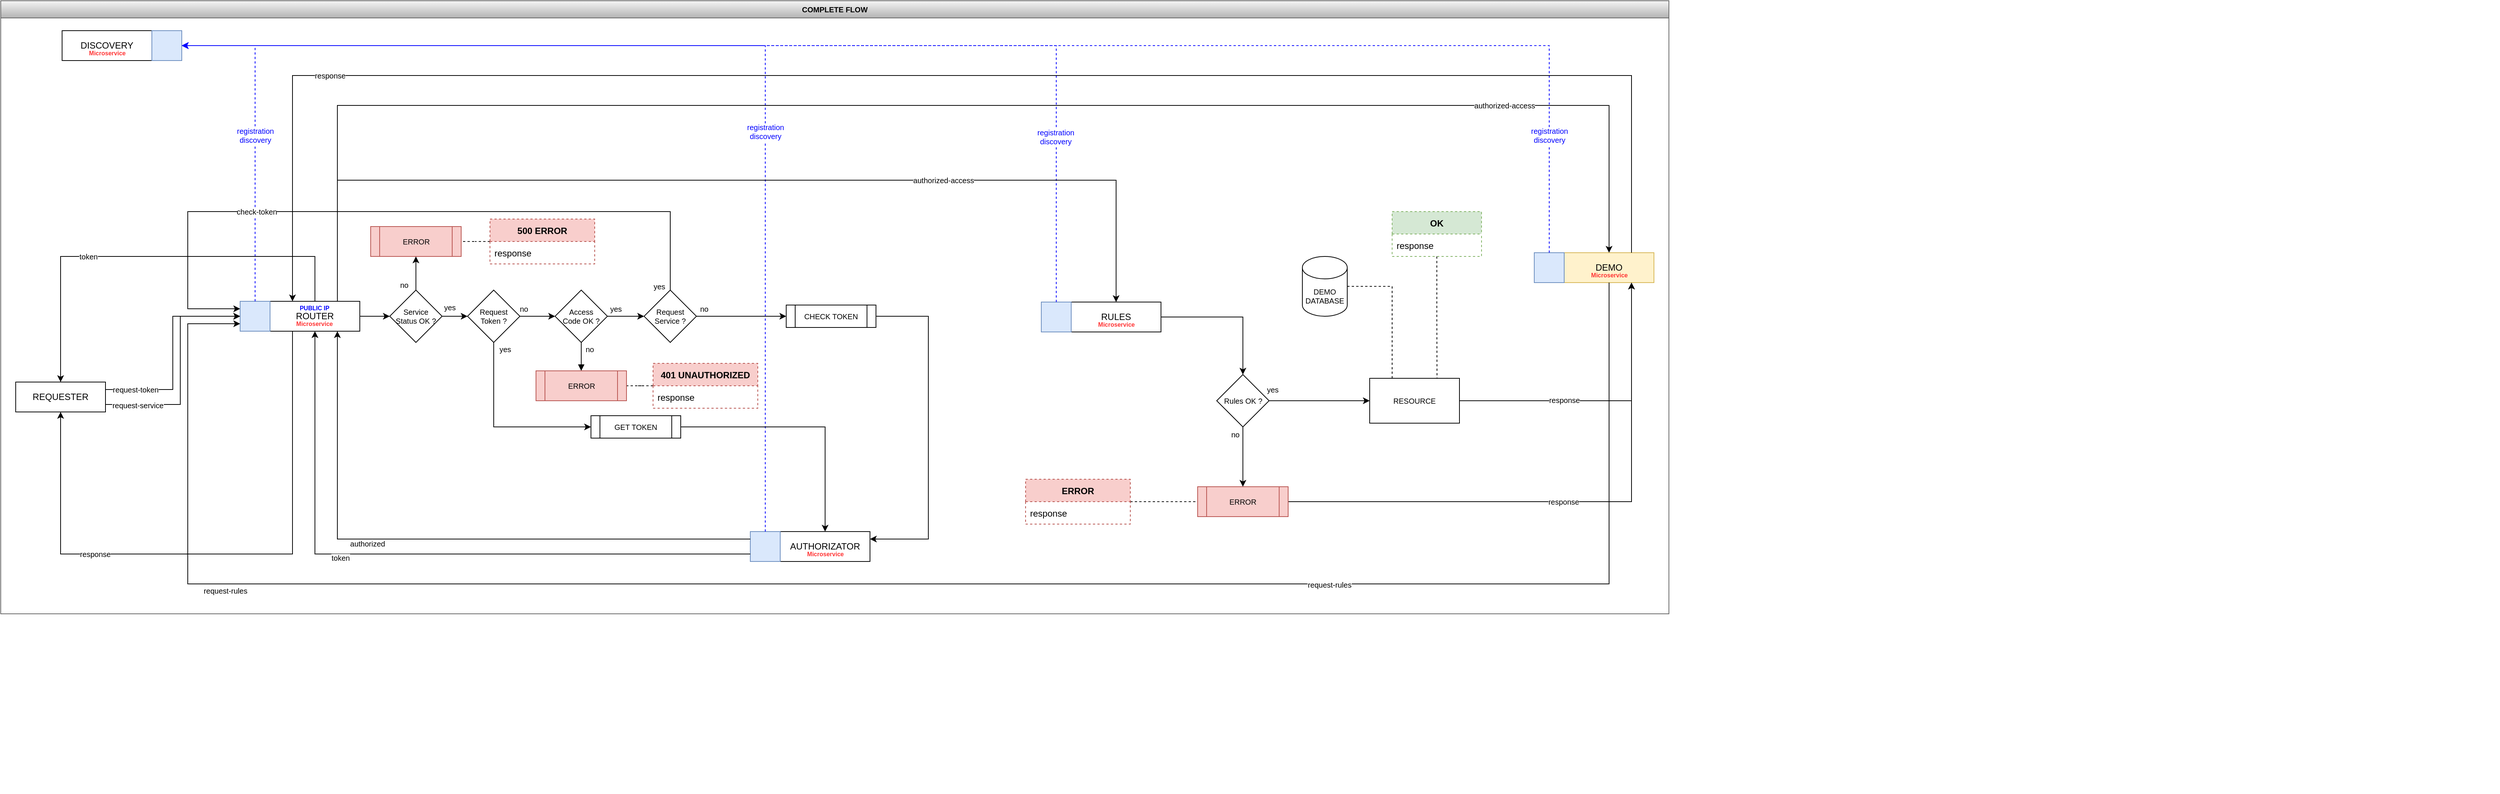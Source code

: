 <mxfile version="20.5.3" type="device" pages="10"><diagram name="Complete Flow" id="XBW6h8NcUP7HwG0BWmii"><mxGraphModel dx="5541" dy="1881" grid="1" gridSize="10" guides="1" tooltips="1" connect="1" arrows="1" fold="1" page="1" pageScale="1" pageWidth="850" pageHeight="1100" math="0" shadow="0"><root><mxCell id="_VGxvkHg0fk4leI1JE1Y-0"/><mxCell id="_VGxvkHg0fk4leI1JE1Y-1" parent="_VGxvkHg0fk4leI1JE1Y-0"/><mxCell id="vAevaixcYgFRLmwn6u8M-0" value="COMPLETE FLOW" style="swimlane;strokeColor=#666666;fontSize=10;fillColor=#f5f5f5;gradientColor=#b3b3b3;" parent="_VGxvkHg0fk4leI1JE1Y-1" vertex="1"><mxGeometry x="-3260" y="-980" width="2230" height="820" as="geometry"><mxRectangle x="-3260" y="-980" width="130" height="30" as="alternateBounds"/></mxGeometry></mxCell><mxCell id="S1e9drM4UIpTXmq-y5XQ-0" value="" style="group" parent="vAevaixcYgFRLmwn6u8M-0" vertex="1" connectable="0"><mxGeometry x="2050" y="337" width="160" height="50" as="geometry"/></mxCell><mxCell id="S1e9drM4UIpTXmq-y5XQ-1" value="" style="group" parent="S1e9drM4UIpTXmq-y5XQ-0" vertex="1" connectable="0"><mxGeometry x="40" width="120" height="50" as="geometry"/></mxCell><mxCell id="S1e9drM4UIpTXmq-y5XQ-2" value="DEMO" style="whiteSpace=wrap;html=1;rounded=0;fillColor=#fff2cc;strokeColor=#d6b656;" parent="S1e9drM4UIpTXmq-y5XQ-1" vertex="1"><mxGeometry width="120" height="40.0" as="geometry"/></mxCell><mxCell id="S1e9drM4UIpTXmq-y5XQ-3" value="&lt;b&gt;&lt;font style=&quot;font-size: 8px;&quot;&gt;Microservice&lt;/font&gt;&lt;/b&gt;" style="text;html=1;align=center;verticalAlign=middle;resizable=0;points=[];autosize=1;strokeColor=none;fillColor=none;fontColor=#FF3333;" parent="S1e9drM4UIpTXmq-y5XQ-1" vertex="1"><mxGeometry x="25" y="14" width="70" height="30" as="geometry"/></mxCell><mxCell id="S1e9drM4UIpTXmq-y5XQ-4" value="" style="rounded=0;whiteSpace=wrap;html=1;shadow=0;glass=0;labelBackgroundColor=none;fontSize=10;fillColor=#dae8fc;strokeColor=#6c8ebf;" parent="S1e9drM4UIpTXmq-y5XQ-0" vertex="1"><mxGeometry width="40" height="40" as="geometry"/></mxCell><mxCell id="S1e9drM4UIpTXmq-y5XQ-5" value="" style="group" parent="vAevaixcYgFRLmwn6u8M-0" vertex="1" connectable="0"><mxGeometry x="1391" y="403" width="161" height="50" as="geometry"/></mxCell><mxCell id="S1e9drM4UIpTXmq-y5XQ-6" value="" style="group" parent="S1e9drM4UIpTXmq-y5XQ-5" vertex="1" connectable="0"><mxGeometry x="40" width="120" height="50" as="geometry"/></mxCell><mxCell id="S1e9drM4UIpTXmq-y5XQ-7" value="&lt;div&gt;RULES&lt;br&gt;&lt;/div&gt;" style="whiteSpace=wrap;html=1;rounded=0;" parent="S1e9drM4UIpTXmq-y5XQ-6" vertex="1"><mxGeometry width="120" height="40.0" as="geometry"/></mxCell><mxCell id="S1e9drM4UIpTXmq-y5XQ-8" value="&lt;b&gt;&lt;font style=&quot;font-size: 8px;&quot;&gt;Microservice&lt;/font&gt;&lt;/b&gt;" style="text;html=1;align=center;verticalAlign=middle;resizable=0;points=[];autosize=1;strokeColor=none;fillColor=none;fontColor=#FF3333;" parent="S1e9drM4UIpTXmq-y5XQ-6" vertex="1"><mxGeometry x="24.5" y="14" width="70" height="30" as="geometry"/></mxCell><mxCell id="S1e9drM4UIpTXmq-y5XQ-9" value="" style="rounded=0;whiteSpace=wrap;html=1;shadow=0;glass=0;labelBackgroundColor=none;fontSize=10;fillColor=#dae8fc;strokeColor=#6c8ebf;" parent="S1e9drM4UIpTXmq-y5XQ-5" vertex="1"><mxGeometry width="40" height="40" as="geometry"/></mxCell><mxCell id="S1e9drM4UIpTXmq-y5XQ-10" value="" style="group" parent="vAevaixcYgFRLmwn6u8M-0" vertex="1" connectable="0"><mxGeometry x="320" y="402" width="3020" height="658" as="geometry"/></mxCell><mxCell id="S1e9drM4UIpTXmq-y5XQ-11" value="" style="group" parent="S1e9drM4UIpTXmq-y5XQ-10" vertex="1" connectable="0"><mxGeometry x="40" width="2980" height="658" as="geometry"/></mxCell><mxCell id="teiJu573eLvVY8qWB9Uf-4" style="edgeStyle=orthogonalEdgeStyle;rounded=0;orthogonalLoop=1;jettySize=auto;html=1;" edge="1" parent="S1e9drM4UIpTXmq-y5XQ-11" source="S1e9drM4UIpTXmq-y5XQ-12" target="teiJu573eLvVY8qWB9Uf-2"><mxGeometry relative="1" as="geometry"/></mxCell><mxCell id="S1e9drM4UIpTXmq-y5XQ-12" value="ROUTER" style="rounded=0;whiteSpace=wrap;html=1;" parent="S1e9drM4UIpTXmq-y5XQ-11" vertex="1"><mxGeometry width="120" height="40.0" as="geometry"/></mxCell><mxCell id="S1e9drM4UIpTXmq-y5XQ-13" value="&lt;b&gt;&lt;font style=&quot;font-size: 8px;&quot;&gt;Microservice&lt;/font&gt;&lt;/b&gt;" style="text;html=1;align=center;verticalAlign=middle;resizable=0;points=[];autosize=1;strokeColor=none;fillColor=none;fontColor=#FF3333;" parent="S1e9drM4UIpTXmq-y5XQ-11" vertex="1"><mxGeometry x="24" y="14" width="70" height="30" as="geometry"/></mxCell><mxCell id="S1e9drM4UIpTXmq-y5XQ-47" value="&lt;b&gt;&lt;font style=&quot;font-size: 8px;&quot;&gt;PUBLIC IP&lt;/font&gt;&lt;/b&gt;" style="text;html=1;align=center;verticalAlign=middle;resizable=0;points=[];autosize=1;strokeColor=none;fillColor=none;fontColor=#0000FF;" parent="S1e9drM4UIpTXmq-y5XQ-11" vertex="1"><mxGeometry x="29" y="-7" width="60" height="30" as="geometry"/></mxCell><mxCell id="teiJu573eLvVY8qWB9Uf-2" value="&lt;div&gt;Service&lt;/div&gt;&lt;div&gt;Status OK ?&lt;br&gt;&lt;/div&gt;" style="rhombus;whiteSpace=wrap;html=1;rounded=0;shadow=0;glass=0;labelBackgroundColor=none;fontSize=10;fontColor=#000000;" vertex="1" parent="S1e9drM4UIpTXmq-y5XQ-11"><mxGeometry x="160" y="-15" width="70" height="70" as="geometry"/></mxCell><mxCell id="teiJu573eLvVY8qWB9Uf-13" value="yes" style="text;html=1;align=center;verticalAlign=middle;resizable=0;points=[];autosize=1;strokeColor=none;fillColor=none;fontSize=10;fontColor=#000000;" vertex="1" parent="S1e9drM4UIpTXmq-y5XQ-11"><mxGeometry x="220" y="-7" width="40" height="30" as="geometry"/></mxCell><mxCell id="teiJu573eLvVY8qWB9Uf-14" value="no" style="text;html=1;align=center;verticalAlign=middle;resizable=0;points=[];autosize=1;strokeColor=none;fillColor=none;fontSize=10;fontColor=#000000;" vertex="1" parent="S1e9drM4UIpTXmq-y5XQ-11"><mxGeometry x="164" y="-37" width="30" height="30" as="geometry"/></mxCell><mxCell id="S1e9drM4UIpTXmq-y5XQ-14" value="" style="rounded=0;whiteSpace=wrap;html=1;shadow=0;glass=0;labelBackgroundColor=none;fontSize=10;fillColor=#dae8fc;strokeColor=#6c8ebf;" parent="S1e9drM4UIpTXmq-y5XQ-10" vertex="1"><mxGeometry width="40" height="40" as="geometry"/></mxCell><mxCell id="S1e9drM4UIpTXmq-y5XQ-15" value="" style="group" parent="vAevaixcYgFRLmwn6u8M-0" vertex="1" connectable="0"><mxGeometry x="82" y="40" width="160" height="50" as="geometry"/></mxCell><mxCell id="S1e9drM4UIpTXmq-y5XQ-16" value="" style="group" parent="S1e9drM4UIpTXmq-y5XQ-15" vertex="1" connectable="0"><mxGeometry width="120" height="50" as="geometry"/></mxCell><mxCell id="S1e9drM4UIpTXmq-y5XQ-17" value="&lt;div&gt;DISCOVERY&lt;/div&gt;" style="whiteSpace=wrap;html=1;rounded=0;" parent="S1e9drM4UIpTXmq-y5XQ-16" vertex="1"><mxGeometry width="120" height="40.0" as="geometry"/></mxCell><mxCell id="S1e9drM4UIpTXmq-y5XQ-18" value="&lt;b&gt;&lt;font style=&quot;font-size: 8px;&quot;&gt;Microservice&lt;/font&gt;&lt;/b&gt;" style="text;html=1;align=center;verticalAlign=middle;resizable=0;points=[];autosize=1;strokeColor=none;fillColor=none;fontColor=#FF3333;" parent="S1e9drM4UIpTXmq-y5XQ-16" vertex="1"><mxGeometry x="25" y="14" width="70" height="30" as="geometry"/></mxCell><mxCell id="S1e9drM4UIpTXmq-y5XQ-19" value="" style="rounded=0;whiteSpace=wrap;html=1;shadow=0;glass=0;labelBackgroundColor=none;fontSize=10;fillColor=#dae8fc;strokeColor=#6c8ebf;" parent="S1e9drM4UIpTXmq-y5XQ-15" vertex="1"><mxGeometry x="120" width="40" height="40" as="geometry"/></mxCell><mxCell id="S1e9drM4UIpTXmq-y5XQ-20" value="" style="group" parent="vAevaixcYgFRLmwn6u8M-0" vertex="1" connectable="0"><mxGeometry x="1002" y="710" width="160" height="50" as="geometry"/></mxCell><mxCell id="S1e9drM4UIpTXmq-y5XQ-21" value="" style="group" parent="S1e9drM4UIpTXmq-y5XQ-20" vertex="1" connectable="0"><mxGeometry x="40" width="120" height="50" as="geometry"/></mxCell><mxCell id="S1e9drM4UIpTXmq-y5XQ-22" value="AUTHORIZATOR" style="rounded=0;whiteSpace=wrap;html=1;" parent="S1e9drM4UIpTXmq-y5XQ-21" vertex="1"><mxGeometry width="120" height="40.0" as="geometry"/></mxCell><mxCell id="S1e9drM4UIpTXmq-y5XQ-23" value="&lt;b&gt;&lt;font style=&quot;font-size: 8px;&quot;&gt;Microservice&lt;/font&gt;&lt;/b&gt;" style="text;html=1;align=center;verticalAlign=middle;resizable=0;points=[];autosize=1;strokeColor=none;fillColor=none;fontColor=#FF3333;" parent="S1e9drM4UIpTXmq-y5XQ-21" vertex="1"><mxGeometry x="25" y="14" width="70" height="30" as="geometry"/></mxCell><mxCell id="S1e9drM4UIpTXmq-y5XQ-24" value="" style="rounded=0;whiteSpace=wrap;html=1;shadow=0;glass=0;labelBackgroundColor=none;fontSize=10;fillColor=#dae8fc;strokeColor=#6c8ebf;" parent="S1e9drM4UIpTXmq-y5XQ-20" vertex="1"><mxGeometry width="40" height="40" as="geometry"/></mxCell><mxCell id="S1e9drM4UIpTXmq-y5XQ-25" style="edgeStyle=orthogonalEdgeStyle;rounded=0;orthogonalLoop=1;jettySize=auto;html=1;entryX=1;entryY=0.5;entryDx=0;entryDy=0;fontSize=10;fontColor=#000000;startArrow=none;startFill=0;endArrow=classic;endFill=1;exitX=0.5;exitY=0;exitDx=0;exitDy=0;dashed=1;strokeColor=#0000FF;" parent="vAevaixcYgFRLmwn6u8M-0" source="S1e9drM4UIpTXmq-y5XQ-14" target="S1e9drM4UIpTXmq-y5XQ-19" edge="1"><mxGeometry relative="1" as="geometry"/></mxCell><mxCell id="S1e9drM4UIpTXmq-y5XQ-26" style="edgeStyle=orthogonalEdgeStyle;rounded=0;orthogonalLoop=1;jettySize=auto;html=1;entryX=1;entryY=0.5;entryDx=0;entryDy=0;fontSize=10;fontColor=#000000;startArrow=none;startFill=0;endArrow=classic;endFill=1;exitX=0.5;exitY=0;exitDx=0;exitDy=0;dashed=1;strokeColor=#0000FF;" parent="vAevaixcYgFRLmwn6u8M-0" source="S1e9drM4UIpTXmq-y5XQ-24" target="S1e9drM4UIpTXmq-y5XQ-19" edge="1"><mxGeometry relative="1" as="geometry"/></mxCell><mxCell id="S1e9drM4UIpTXmq-y5XQ-27" value="&lt;div&gt;registration&lt;/div&gt;&lt;div&gt;discovery&lt;br&gt;&lt;/div&gt;" style="edgeLabel;html=1;align=center;verticalAlign=middle;resizable=0;points=[];fontSize=10;fontColor=#0000FF;" parent="S1e9drM4UIpTXmq-y5XQ-26" vertex="1" connectable="0"><mxGeometry x="-0.575" y="-2" relative="1" as="geometry"><mxPoint x="-2" y="-231" as="offset"/></mxGeometry></mxCell><mxCell id="S1e9drM4UIpTXmq-y5XQ-28" style="edgeStyle=orthogonalEdgeStyle;rounded=0;orthogonalLoop=1;jettySize=auto;html=1;entryX=1;entryY=0.5;entryDx=0;entryDy=0;fontSize=10;fontColor=#000000;startArrow=none;startFill=0;endArrow=classic;endFill=1;exitX=0.5;exitY=0;exitDx=0;exitDy=0;dashed=1;strokeColor=#0000FF;" parent="vAevaixcYgFRLmwn6u8M-0" source="S1e9drM4UIpTXmq-y5XQ-9" target="S1e9drM4UIpTXmq-y5XQ-19" edge="1"><mxGeometry relative="1" as="geometry"/></mxCell><mxCell id="S1e9drM4UIpTXmq-y5XQ-29" style="edgeStyle=orthogonalEdgeStyle;rounded=0;orthogonalLoop=1;jettySize=auto;html=1;entryX=1;entryY=0.5;entryDx=0;entryDy=0;fontSize=10;fontColor=#000000;startArrow=none;startFill=0;endArrow=classic;endFill=1;exitX=0.5;exitY=0;exitDx=0;exitDy=0;dashed=1;strokeColor=#0000FF;" parent="vAevaixcYgFRLmwn6u8M-0" source="S1e9drM4UIpTXmq-y5XQ-4" target="S1e9drM4UIpTXmq-y5XQ-19" edge="1"><mxGeometry relative="1" as="geometry"/></mxCell><mxCell id="KPfkGJZk5kWk9S_Hzr4F-1" style="edgeStyle=orthogonalEdgeStyle;rounded=0;orthogonalLoop=1;jettySize=auto;html=1;fontSize=10;fontColor=#000000;startArrow=none;startFill=0;endArrow=classic;endFill=1;" parent="vAevaixcYgFRLmwn6u8M-0" source="S1e9drM4UIpTXmq-y5XQ-33" target="KPfkGJZk5kWk9S_Hzr4F-0" edge="1"><mxGeometry relative="1" as="geometry"/></mxCell><mxCell id="S1e9drM4UIpTXmq-y5XQ-33" value="&lt;div&gt;Request&lt;/div&gt;&lt;div&gt;Token ?&lt;br&gt;&lt;/div&gt;" style="rhombus;whiteSpace=wrap;html=1;rounded=0;shadow=0;glass=0;labelBackgroundColor=none;fontSize=10;fontColor=#000000;" parent="vAevaixcYgFRLmwn6u8M-0" vertex="1"><mxGeometry x="624" y="387" width="70" height="70" as="geometry"/></mxCell><mxCell id="S1e9drM4UIpTXmq-y5XQ-34" style="edgeStyle=orthogonalEdgeStyle;rounded=0;orthogonalLoop=1;jettySize=auto;html=1;entryX=0;entryY=0.25;entryDx=0;entryDy=0;fontSize=10;fontColor=#000000;startArrow=none;startFill=0;endArrow=classic;endFill=1;exitX=0.5;exitY=0;exitDx=0;exitDy=0;" parent="vAevaixcYgFRLmwn6u8M-0" source="S1e9drM4UIpTXmq-y5XQ-36" target="S1e9drM4UIpTXmq-y5XQ-14" edge="1"><mxGeometry relative="1" as="geometry"><Array as="points"><mxPoint x="895" y="282"/><mxPoint x="250" y="282"/><mxPoint x="250" y="412"/></Array></mxGeometry></mxCell><mxCell id="1Uai-Df7pE8Sgz3iAlLl-2" value="check-token" style="edgeLabel;html=1;align=center;verticalAlign=middle;resizable=0;points=[];fontSize=10;fontColor=#000000;" parent="S1e9drM4UIpTXmq-y5XQ-34" vertex="1" connectable="0"><mxGeometry x="0.422" y="3" relative="1" as="geometry"><mxPoint x="17" y="-3" as="offset"/></mxGeometry></mxCell><mxCell id="S1e9drM4UIpTXmq-y5XQ-36" value="&lt;div&gt;Request&lt;/div&gt;&lt;div&gt;Service ?&lt;br&gt;&lt;/div&gt;" style="rhombus;whiteSpace=wrap;html=1;rounded=0;shadow=0;glass=0;labelBackgroundColor=none;fontSize=10;fontColor=#000000;" parent="vAevaixcYgFRLmwn6u8M-0" vertex="1"><mxGeometry x="860" y="387" width="70" height="70" as="geometry"/></mxCell><mxCell id="S1e9drM4UIpTXmq-y5XQ-38" value="" style="group" parent="vAevaixcYgFRLmwn6u8M-0" vertex="1" connectable="0"><mxGeometry x="20" y="510" width="120" height="40" as="geometry"/></mxCell><mxCell id="S1e9drM4UIpTXmq-y5XQ-39" value="REQUESTER" style="rounded=0;whiteSpace=wrap;html=1;" parent="S1e9drM4UIpTXmq-y5XQ-38" vertex="1"><mxGeometry width="120" height="40.0" as="geometry"/></mxCell><mxCell id="S1e9drM4UIpTXmq-y5XQ-40" style="edgeStyle=orthogonalEdgeStyle;rounded=0;orthogonalLoop=1;jettySize=auto;html=1;entryX=0;entryY=0.5;entryDx=0;entryDy=0;fontSize=10;fontColor=#000000;startArrow=none;startFill=0;endArrow=classic;endFill=1;exitX=1;exitY=0.75;exitDx=0;exitDy=0;" parent="vAevaixcYgFRLmwn6u8M-0" source="S1e9drM4UIpTXmq-y5XQ-39" target="S1e9drM4UIpTXmq-y5XQ-14" edge="1"><mxGeometry relative="1" as="geometry"><Array as="points"><mxPoint x="240" y="540"/><mxPoint x="240" y="422"/></Array></mxGeometry></mxCell><mxCell id="S1e9drM4UIpTXmq-y5XQ-41" value="request-service" style="edgeLabel;html=1;align=center;verticalAlign=middle;resizable=0;points=[];fontSize=10;fontColor=#000000;" parent="S1e9drM4UIpTXmq-y5XQ-40" vertex="1" connectable="0"><mxGeometry x="-0.8" y="-3" relative="1" as="geometry"><mxPoint x="13" y="-2" as="offset"/></mxGeometry></mxCell><mxCell id="S1e9drM4UIpTXmq-y5XQ-42" style="edgeStyle=orthogonalEdgeStyle;rounded=0;orthogonalLoop=1;jettySize=auto;html=1;entryX=0;entryY=0.5;entryDx=0;entryDy=0;fontSize=10;fontColor=#000000;startArrow=none;startFill=0;endArrow=classic;endFill=1;exitX=1;exitY=0.25;exitDx=0;exitDy=0;" parent="vAevaixcYgFRLmwn6u8M-0" source="S1e9drM4UIpTXmq-y5XQ-39" target="S1e9drM4UIpTXmq-y5XQ-14" edge="1"><mxGeometry relative="1" as="geometry"><Array as="points"><mxPoint x="230" y="520"/><mxPoint x="230" y="422"/></Array></mxGeometry></mxCell><mxCell id="S1e9drM4UIpTXmq-y5XQ-43" value="request-token" style="edgeLabel;html=1;align=center;verticalAlign=middle;resizable=0;points=[];fontSize=10;fontColor=#000000;" parent="S1e9drM4UIpTXmq-y5XQ-42" vertex="1" connectable="0"><mxGeometry x="-0.528" y="-1" relative="1" as="geometry"><mxPoint x="-26" y="-1" as="offset"/></mxGeometry></mxCell><mxCell id="S1e9drM4UIpTXmq-y5XQ-44" value="no" style="text;html=1;align=center;verticalAlign=middle;resizable=0;points=[];autosize=1;strokeColor=none;fillColor=none;fontSize=10;fontColor=#000000;" parent="vAevaixcYgFRLmwn6u8M-0" vertex="1"><mxGeometry x="684" y="397" width="30" height="30" as="geometry"/></mxCell><mxCell id="S1e9drM4UIpTXmq-y5XQ-45" value="yes" style="text;html=1;align=center;verticalAlign=middle;resizable=0;points=[];autosize=1;strokeColor=none;fillColor=none;fontSize=10;fontColor=#000000;" parent="vAevaixcYgFRLmwn6u8M-0" vertex="1"><mxGeometry x="860" y="367" width="40" height="30" as="geometry"/></mxCell><mxCell id="S1e9drM4UIpTXmq-y5XQ-46" value="yes" style="text;html=1;align=center;verticalAlign=middle;resizable=0;points=[];autosize=1;strokeColor=none;fillColor=none;fontSize=10;fontColor=#000000;" parent="vAevaixcYgFRLmwn6u8M-0" vertex="1"><mxGeometry x="654" y="451" width="40" height="30" as="geometry"/></mxCell><mxCell id="S1e9drM4UIpTXmq-y5XQ-48" style="edgeStyle=orthogonalEdgeStyle;rounded=0;orthogonalLoop=1;jettySize=auto;html=1;entryX=0.5;entryY=1;entryDx=0;entryDy=0;fontSize=10;fontColor=#000000;startArrow=none;startFill=0;endArrow=classic;endFill=1;exitX=0;exitY=0.75;exitDx=0;exitDy=0;" parent="vAevaixcYgFRLmwn6u8M-0" source="S1e9drM4UIpTXmq-y5XQ-24" target="S1e9drM4UIpTXmq-y5XQ-12" edge="1"><mxGeometry relative="1" as="geometry"><mxPoint x="970" y="730" as="sourcePoint"/></mxGeometry></mxCell><mxCell id="S1e9drM4UIpTXmq-y5XQ-49" value="token" style="edgeLabel;html=1;align=center;verticalAlign=middle;resizable=0;points=[];fontSize=10;fontColor=#000000;" parent="S1e9drM4UIpTXmq-y5XQ-48" vertex="1" connectable="0"><mxGeometry x="0.476" relative="1" as="geometry"><mxPoint x="34" y="72" as="offset"/></mxGeometry></mxCell><mxCell id="S1e9drM4UIpTXmq-y5XQ-50" style="edgeStyle=orthogonalEdgeStyle;rounded=0;orthogonalLoop=1;jettySize=auto;html=1;fontSize=10;fontColor=#000000;startArrow=none;startFill=0;endArrow=classic;endFill=1;exitX=0;exitY=0.25;exitDx=0;exitDy=0;entryX=0.75;entryY=1;entryDx=0;entryDy=0;" parent="vAevaixcYgFRLmwn6u8M-0" source="S1e9drM4UIpTXmq-y5XQ-24" target="S1e9drM4UIpTXmq-y5XQ-12" edge="1"><mxGeometry relative="1" as="geometry"/></mxCell><mxCell id="S1e9drM4UIpTXmq-y5XQ-51" value="authorized" style="edgeLabel;html=1;align=center;verticalAlign=middle;resizable=0;points=[];fontSize=10;fontColor=#000000;" parent="S1e9drM4UIpTXmq-y5XQ-50" vertex="1" connectable="0"><mxGeometry x="0.473" y="-1" relative="1" as="geometry"><mxPoint x="39" y="65" as="offset"/></mxGeometry></mxCell><mxCell id="S1e9drM4UIpTXmq-y5XQ-52" style="edgeStyle=orthogonalEdgeStyle;rounded=0;orthogonalLoop=1;jettySize=auto;html=1;fontSize=10;fontColor=#000000;startArrow=none;startFill=0;endArrow=classic;endFill=1;exitX=0.5;exitY=0;exitDx=0;exitDy=0;" parent="vAevaixcYgFRLmwn6u8M-0" source="S1e9drM4UIpTXmq-y5XQ-12" target="S1e9drM4UIpTXmq-y5XQ-39" edge="1"><mxGeometry relative="1" as="geometry"><Array as="points"><mxPoint x="420" y="342"/><mxPoint x="80" y="342"/></Array></mxGeometry></mxCell><mxCell id="S1e9drM4UIpTXmq-y5XQ-53" value="token" style="edgeLabel;html=1;align=center;verticalAlign=middle;resizable=0;points=[];fontSize=10;fontColor=#000000;" parent="S1e9drM4UIpTXmq-y5XQ-52" vertex="1" connectable="0"><mxGeometry x="0.221" y="3" relative="1" as="geometry"><mxPoint x="-16" y="-3" as="offset"/></mxGeometry></mxCell><mxCell id="S1e9drM4UIpTXmq-y5XQ-54" style="edgeStyle=orthogonalEdgeStyle;rounded=0;orthogonalLoop=1;jettySize=auto;html=1;entryX=0.5;entryY=0;entryDx=0;entryDy=0;fontSize=10;fontColor=#000000;startArrow=none;startFill=0;endArrow=classic;endFill=1;exitX=0.75;exitY=0;exitDx=0;exitDy=0;" parent="vAevaixcYgFRLmwn6u8M-0" source="S1e9drM4UIpTXmq-y5XQ-12" target="S1e9drM4UIpTXmq-y5XQ-2" edge="1"><mxGeometry relative="1" as="geometry"><Array as="points"><mxPoint x="450" y="140"/><mxPoint x="2150" y="140"/></Array></mxGeometry></mxCell><mxCell id="S1e9drM4UIpTXmq-y5XQ-55" value="authorized-access" style="edgeLabel;html=1;align=center;verticalAlign=middle;resizable=0;points=[];fontSize=10;fontColor=#000000;" parent="S1e9drM4UIpTXmq-y5XQ-54" vertex="1" connectable="0"><mxGeometry x="-0.784" y="-2" relative="1" as="geometry"><mxPoint x="1558" y="-29" as="offset"/></mxGeometry></mxCell><mxCell id="S1e9drM4UIpTXmq-y5XQ-56" style="edgeStyle=orthogonalEdgeStyle;rounded=0;orthogonalLoop=1;jettySize=auto;html=1;fontSize=10;fontColor=#000000;startArrow=none;startFill=0;endArrow=classic;endFill=1;entryX=1;entryY=0.25;entryDx=0;entryDy=0;exitX=1;exitY=0.5;exitDx=0;exitDy=0;" parent="vAevaixcYgFRLmwn6u8M-0" source="S1e9drM4UIpTXmq-y5XQ-57" target="S1e9drM4UIpTXmq-y5XQ-22" edge="1"><mxGeometry relative="1" as="geometry"><Array as="points"><mxPoint x="1240" y="422"/><mxPoint x="1240" y="720"/></Array></mxGeometry></mxCell><mxCell id="S1e9drM4UIpTXmq-y5XQ-57" value="CHECK TOKEN" style="shape=process;whiteSpace=wrap;html=1;backgroundOutline=1;rounded=0;shadow=0;glass=0;labelBackgroundColor=none;fontSize=10;fontColor=#000000;" parent="vAevaixcYgFRLmwn6u8M-0" vertex="1"><mxGeometry x="1050" y="407" width="120" height="30" as="geometry"/></mxCell><mxCell id="S1e9drM4UIpTXmq-y5XQ-58" style="edgeStyle=orthogonalEdgeStyle;rounded=0;orthogonalLoop=1;jettySize=auto;html=1;fontSize=10;fontColor=#000000;startArrow=none;startFill=0;endArrow=classic;endFill=1;" parent="vAevaixcYgFRLmwn6u8M-0" source="S1e9drM4UIpTXmq-y5XQ-59" target="S1e9drM4UIpTXmq-y5XQ-22" edge="1"><mxGeometry relative="1" as="geometry"/></mxCell><mxCell id="S1e9drM4UIpTXmq-y5XQ-59" value="GET TOKEN" style="shape=process;whiteSpace=wrap;html=1;backgroundOutline=1;rounded=0;shadow=0;glass=0;labelBackgroundColor=none;fontSize=10;fontColor=#000000;" parent="vAevaixcYgFRLmwn6u8M-0" vertex="1"><mxGeometry x="789" y="555" width="120" height="30" as="geometry"/></mxCell><mxCell id="S1e9drM4UIpTXmq-y5XQ-60" value="no" style="text;html=1;align=center;verticalAlign=middle;resizable=0;points=[];autosize=1;strokeColor=none;fillColor=none;fontSize=10;fontColor=#000000;" parent="vAevaixcYgFRLmwn6u8M-0" vertex="1"><mxGeometry x="925" y="397" width="30" height="30" as="geometry"/></mxCell><mxCell id="S1e9drM4UIpTXmq-y5XQ-61" style="edgeStyle=orthogonalEdgeStyle;rounded=0;orthogonalLoop=1;jettySize=auto;html=1;strokeColor=#000000;fontSize=10;fontColor=#000000;startArrow=none;startFill=0;endArrow=classic;endFill=1;entryX=0;entryY=0.75;entryDx=0;entryDy=0;exitX=0.5;exitY=1;exitDx=0;exitDy=0;" parent="vAevaixcYgFRLmwn6u8M-0" source="S1e9drM4UIpTXmq-y5XQ-2" target="S1e9drM4UIpTXmq-y5XQ-14" edge="1"><mxGeometry relative="1" as="geometry"><Array as="points"><mxPoint x="2150" y="780"/><mxPoint x="250" y="780"/><mxPoint x="250" y="432"/></Array></mxGeometry></mxCell><mxCell id="3nYgRN_xU63G19fWtx5O-0" value="request-rules" style="edgeLabel;html=1;align=center;verticalAlign=middle;resizable=0;points=[];fontSize=10;fontColor=#000000;" parent="S1e9drM4UIpTXmq-y5XQ-61" vertex="1" connectable="0"><mxGeometry x="0.806" y="1" relative="1" as="geometry"><mxPoint x="51" y="163" as="offset"/></mxGeometry></mxCell><mxCell id="3nYgRN_xU63G19fWtx5O-2" value="request-rules" style="edgeLabel;html=1;align=center;verticalAlign=middle;resizable=0;points=[];fontSize=10;fontColor=#000000;" parent="S1e9drM4UIpTXmq-y5XQ-61" vertex="1" connectable="0"><mxGeometry x="-0.164" y="1" relative="1" as="geometry"><mxPoint x="360" as="offset"/></mxGeometry></mxCell><mxCell id="S1e9drM4UIpTXmq-y5XQ-64" value="Rules OK ?" style="rhombus;whiteSpace=wrap;html=1;rounded=0;shadow=0;glass=0;labelBackgroundColor=none;fontSize=10;fontColor=#000000;" parent="vAevaixcYgFRLmwn6u8M-0" vertex="1"><mxGeometry x="1625.5" y="500" width="70" height="70" as="geometry"/></mxCell><mxCell id="S1e9drM4UIpTXmq-y5XQ-35" style="edgeStyle=orthogonalEdgeStyle;rounded=0;orthogonalLoop=1;jettySize=auto;html=1;fontSize=10;fontColor=#000000;startArrow=none;startFill=0;endArrow=classic;endFill=1;" parent="vAevaixcYgFRLmwn6u8M-0" source="S1e9drM4UIpTXmq-y5XQ-36" target="S1e9drM4UIpTXmq-y5XQ-57" edge="1"><mxGeometry relative="1" as="geometry"/></mxCell><mxCell id="S1e9drM4UIpTXmq-y5XQ-65" style="edgeStyle=orthogonalEdgeStyle;rounded=0;orthogonalLoop=1;jettySize=auto;html=1;strokeColor=#000000;fontSize=10;fontColor=#000000;startArrow=none;startFill=0;endArrow=classic;endFill=1;" parent="vAevaixcYgFRLmwn6u8M-0" source="S1e9drM4UIpTXmq-y5XQ-7" target="S1e9drM4UIpTXmq-y5XQ-64" edge="1"><mxGeometry relative="1" as="geometry"/></mxCell><mxCell id="S1e9drM4UIpTXmq-y5XQ-66" style="edgeStyle=orthogonalEdgeStyle;rounded=0;orthogonalLoop=1;jettySize=auto;html=1;entryX=0.75;entryY=1;entryDx=0;entryDy=0;strokeColor=#000000;fontSize=10;fontColor=#000000;startArrow=none;startFill=0;endArrow=classic;endFill=1;" parent="vAevaixcYgFRLmwn6u8M-0" source="S1e9drM4UIpTXmq-y5XQ-67" target="S1e9drM4UIpTXmq-y5XQ-2" edge="1"><mxGeometry relative="1" as="geometry"/></mxCell><mxCell id="3nYgRN_xU63G19fWtx5O-7" value="response" style="edgeLabel;html=1;align=center;verticalAlign=middle;resizable=0;points=[];fontSize=10;fontColor=#000000;" parent="S1e9drM4UIpTXmq-y5XQ-66" vertex="1" connectable="0"><mxGeometry x="-0.021" y="-1" relative="1" as="geometry"><mxPoint y="-1" as="offset"/></mxGeometry></mxCell><mxCell id="S1e9drM4UIpTXmq-y5XQ-67" value="ERROR" style="shape=process;whiteSpace=wrap;html=1;backgroundOutline=1;rounded=0;shadow=0;glass=0;labelBackgroundColor=none;fontSize=10;fillColor=#f8cecc;strokeColor=#b85450;" parent="vAevaixcYgFRLmwn6u8M-0" vertex="1"><mxGeometry x="1600" y="650" width="121" height="40" as="geometry"/></mxCell><mxCell id="S1e9drM4UIpTXmq-y5XQ-69" value="&lt;div&gt;DEMO&lt;/div&gt;&lt;div&gt;DATABASE&lt;br&gt;&lt;/div&gt;" style="shape=cylinder3;whiteSpace=wrap;html=1;boundedLbl=1;backgroundOutline=1;size=15;rounded=0;shadow=0;glass=0;labelBackgroundColor=none;fontSize=10;fontColor=#000000;" parent="vAevaixcYgFRLmwn6u8M-0" vertex="1"><mxGeometry x="1740" y="342" width="60" height="80" as="geometry"/></mxCell><mxCell id="S1e9drM4UIpTXmq-y5XQ-32" style="edgeStyle=orthogonalEdgeStyle;rounded=0;orthogonalLoop=1;jettySize=auto;html=1;entryX=0;entryY=0.5;entryDx=0;entryDy=0;fontSize=10;fontColor=#000000;startArrow=none;startFill=0;endArrow=classic;endFill=1;exitX=0.5;exitY=1;exitDx=0;exitDy=0;" parent="vAevaixcYgFRLmwn6u8M-0" source="S1e9drM4UIpTXmq-y5XQ-33" target="S1e9drM4UIpTXmq-y5XQ-59" edge="1"><mxGeometry relative="1" as="geometry"><mxPoint x="580" y="482" as="sourcePoint"/></mxGeometry></mxCell><mxCell id="S1e9drM4UIpTXmq-y5XQ-70" style="edgeStyle=orthogonalEdgeStyle;rounded=0;orthogonalLoop=1;jettySize=auto;html=1;entryX=0.75;entryY=1;entryDx=0;entryDy=0;strokeColor=#000000;fontSize=10;fontColor=#000000;startArrow=none;startFill=0;endArrow=classic;endFill=1;" parent="vAevaixcYgFRLmwn6u8M-0" source="S1e9drM4UIpTXmq-y5XQ-71" target="S1e9drM4UIpTXmq-y5XQ-2" edge="1"><mxGeometry relative="1" as="geometry"/></mxCell><mxCell id="3nYgRN_xU63G19fWtx5O-8" value="response" style="edgeLabel;html=1;align=center;verticalAlign=middle;resizable=0;points=[];fontSize=10;fontColor=#000000;" parent="S1e9drM4UIpTXmq-y5XQ-70" vertex="1" connectable="0"><mxGeometry x="-0.278" y="-2" relative="1" as="geometry"><mxPoint y="-3" as="offset"/></mxGeometry></mxCell><mxCell id="S1e9drM4UIpTXmq-y5XQ-71" value="RESOURCE" style="rounded=0;whiteSpace=wrap;html=1;shadow=0;glass=0;labelBackgroundColor=none;fontSize=10;fontColor=#000000;" parent="vAevaixcYgFRLmwn6u8M-0" vertex="1"><mxGeometry x="1830" y="505" width="120" height="60" as="geometry"/></mxCell><mxCell id="3nYgRN_xU63G19fWtx5O-4" style="edgeStyle=orthogonalEdgeStyle;rounded=0;orthogonalLoop=1;jettySize=auto;html=1;dashed=1;fontSize=10;fontColor=#000000;entryX=0.75;entryY=0;entryDx=0;entryDy=0;endArrow=none;endFill=0;" parent="vAevaixcYgFRLmwn6u8M-0" source="S1e9drM4UIpTXmq-y5XQ-73" target="S1e9drM4UIpTXmq-y5XQ-71" edge="1"><mxGeometry relative="1" as="geometry"><mxPoint x="1919.75" y="510" as="targetPoint"/></mxGeometry></mxCell><mxCell id="S1e9drM4UIpTXmq-y5XQ-73" value="OK" style="swimlane;fontStyle=1;childLayout=stackLayout;horizontal=1;startSize=30;horizontalStack=0;resizeParent=1;resizeParentMax=0;resizeLast=0;collapsible=1;marginBottom=0;dashed=1;fillColor=#d5e8d4;strokeColor=#82b366;" parent="vAevaixcYgFRLmwn6u8M-0" vertex="1"><mxGeometry x="1860" y="282" width="119.5" height="60" as="geometry"/></mxCell><mxCell id="S1e9drM4UIpTXmq-y5XQ-74" value="response" style="text;strokeColor=none;fillColor=none;align=left;verticalAlign=middle;spacingLeft=4;spacingRight=4;overflow=hidden;points=[[0,0.5],[1,0.5]];portConstraint=eastwest;rotatable=0;dashed=1;" parent="S1e9drM4UIpTXmq-y5XQ-73" vertex="1"><mxGeometry y="30" width="119.5" height="30" as="geometry"/></mxCell><mxCell id="S1e9drM4UIpTXmq-y5XQ-75" style="edgeStyle=orthogonalEdgeStyle;rounded=0;orthogonalLoop=1;jettySize=auto;html=1;strokeColor=#000000;fontSize=10;fontColor=#000000;startArrow=none;startFill=0;endArrow=none;endFill=0;dashed=1;" parent="vAevaixcYgFRLmwn6u8M-0" source="S1e9drM4UIpTXmq-y5XQ-76" target="S1e9drM4UIpTXmq-y5XQ-67" edge="1"><mxGeometry relative="1" as="geometry"/></mxCell><mxCell id="S1e9drM4UIpTXmq-y5XQ-76" value="ERROR" style="swimlane;fontStyle=1;childLayout=stackLayout;horizontal=1;startSize=30;horizontalStack=0;resizeParent=1;resizeParentMax=0;resizeLast=0;collapsible=1;marginBottom=0;dashed=1;fillColor=#f8cecc;strokeColor=#b85450;" parent="vAevaixcYgFRLmwn6u8M-0" vertex="1"><mxGeometry x="1370" y="640" width="140" height="60" as="geometry"/></mxCell><mxCell id="S1e9drM4UIpTXmq-y5XQ-77" value="response" style="text;strokeColor=none;fillColor=none;align=left;verticalAlign=middle;spacingLeft=4;spacingRight=4;overflow=hidden;points=[[0,0.5],[1,0.5]];portConstraint=eastwest;rotatable=0;dashed=1;" parent="S1e9drM4UIpTXmq-y5XQ-76" vertex="1"><mxGeometry y="30" width="140" height="30" as="geometry"/></mxCell><mxCell id="S1e9drM4UIpTXmq-y5XQ-63" style="edgeStyle=orthogonalEdgeStyle;rounded=0;orthogonalLoop=1;jettySize=auto;html=1;strokeColor=#000000;fontSize=10;fontColor=#000000;startArrow=none;startFill=0;endArrow=classic;endFill=1;" parent="vAevaixcYgFRLmwn6u8M-0" source="S1e9drM4UIpTXmq-y5XQ-64" target="S1e9drM4UIpTXmq-y5XQ-67" edge="1"><mxGeometry relative="1" as="geometry"/></mxCell><mxCell id="S1e9drM4UIpTXmq-y5XQ-79" style="edgeStyle=orthogonalEdgeStyle;rounded=0;orthogonalLoop=1;jettySize=auto;html=1;entryX=0.25;entryY=0;entryDx=0;entryDy=0;strokeColor=#000000;fontSize=10;fontColor=#000000;startArrow=none;startFill=0;endArrow=classic;endFill=1;exitX=0.75;exitY=0;exitDx=0;exitDy=0;" parent="vAevaixcYgFRLmwn6u8M-0" source="S1e9drM4UIpTXmq-y5XQ-2" target="S1e9drM4UIpTXmq-y5XQ-12" edge="1"><mxGeometry relative="1" as="geometry"><Array as="points"><mxPoint x="2180" y="100"/><mxPoint x="390" y="100"/></Array></mxGeometry></mxCell><mxCell id="S1e9drM4UIpTXmq-y5XQ-80" value="response" style="edgeLabel;html=1;align=center;verticalAlign=middle;resizable=0;points=[];fontSize=10;fontColor=#000000;" parent="S1e9drM4UIpTXmq-y5XQ-79" vertex="1" connectable="0"><mxGeometry x="0.728" y="-1" relative="1" as="geometry"><mxPoint x="35" y="1" as="offset"/></mxGeometry></mxCell><mxCell id="S1e9drM4UIpTXmq-y5XQ-62" style="edgeStyle=orthogonalEdgeStyle;rounded=0;orthogonalLoop=1;jettySize=auto;html=1;strokeColor=#000000;fontSize=10;fontColor=#000000;startArrow=none;startFill=0;endArrow=classic;endFill=1;" parent="vAevaixcYgFRLmwn6u8M-0" source="S1e9drM4UIpTXmq-y5XQ-64" target="S1e9drM4UIpTXmq-y5XQ-71" edge="1"><mxGeometry relative="1" as="geometry"><mxPoint x="1730" y="675" as="targetPoint"/></mxGeometry></mxCell><mxCell id="S1e9drM4UIpTXmq-y5XQ-81" style="edgeStyle=orthogonalEdgeStyle;rounded=0;orthogonalLoop=1;jettySize=auto;html=1;entryX=0.5;entryY=1;entryDx=0;entryDy=0;strokeColor=#000000;fontSize=10;fontColor=#000000;startArrow=none;startFill=0;endArrow=classic;endFill=1;exitX=0.25;exitY=1;exitDx=0;exitDy=0;" parent="vAevaixcYgFRLmwn6u8M-0" source="S1e9drM4UIpTXmq-y5XQ-12" target="S1e9drM4UIpTXmq-y5XQ-39" edge="1"><mxGeometry relative="1" as="geometry"><Array as="points"><mxPoint x="390" y="740"/><mxPoint x="80" y="740"/></Array></mxGeometry></mxCell><mxCell id="S1e9drM4UIpTXmq-y5XQ-82" value="response" style="edgeLabel;html=1;align=center;verticalAlign=middle;resizable=0;points=[];fontSize=10;fontColor=#000000;" parent="S1e9drM4UIpTXmq-y5XQ-81" vertex="1" connectable="0"><mxGeometry x="0.648" relative="1" as="geometry"><mxPoint x="46" y="49" as="offset"/></mxGeometry></mxCell><mxCell id="S1e9drM4UIpTXmq-y5XQ-83" value="&lt;div&gt;registration&lt;/div&gt;&lt;div&gt;discovery&lt;br&gt;&lt;/div&gt;" style="edgeLabel;html=1;align=center;verticalAlign=middle;resizable=0;points=[];fontSize=10;fontColor=#0000FF;" parent="vAevaixcYgFRLmwn6u8M-0" vertex="1" connectable="0"><mxGeometry x="1414" y="240" as="geometry"><mxPoint x="-4" y="-58" as="offset"/></mxGeometry></mxCell><mxCell id="S1e9drM4UIpTXmq-y5XQ-84" value="&lt;div&gt;registration&lt;/div&gt;&lt;div&gt;discovery&lt;br&gt;&lt;/div&gt;" style="edgeLabel;html=1;align=center;verticalAlign=middle;resizable=0;points=[];fontSize=10;fontColor=#0000FF;" parent="vAevaixcYgFRLmwn6u8M-0" vertex="1" connectable="0"><mxGeometry x="2070" y="180" as="geometry"/></mxCell><mxCell id="S1e9drM4UIpTXmq-y5XQ-85" value="&lt;div&gt;registration&lt;/div&gt;&lt;div&gt;discovery&lt;br&gt;&lt;/div&gt;" style="edgeLabel;html=1;align=center;verticalAlign=middle;resizable=0;points=[];fontSize=10;fontColor=#0000FF;" parent="vAevaixcYgFRLmwn6u8M-0" vertex="1" connectable="0"><mxGeometry x="340" y="180" as="geometry"/></mxCell><mxCell id="S1e9drM4UIpTXmq-y5XQ-68" style="edgeStyle=orthogonalEdgeStyle;rounded=0;orthogonalLoop=1;jettySize=auto;html=1;strokeColor=#000000;fontSize=10;fontColor=#000000;startArrow=none;startFill=0;endArrow=none;endFill=0;entryX=0.25;entryY=0;entryDx=0;entryDy=0;dashed=1;" parent="vAevaixcYgFRLmwn6u8M-0" source="S1e9drM4UIpTXmq-y5XQ-69" target="S1e9drM4UIpTXmq-y5XQ-71" edge="1"><mxGeometry relative="1" as="geometry"><mxPoint x="1810" y="642.5" as="targetPoint"/></mxGeometry></mxCell><mxCell id="3nYgRN_xU63G19fWtx5O-1" style="edgeStyle=orthogonalEdgeStyle;rounded=0;orthogonalLoop=1;jettySize=auto;html=1;entryX=0.5;entryY=0;entryDx=0;entryDy=0;fontSize=10;fontColor=#000000;exitX=0.75;exitY=0;exitDx=0;exitDy=0;" parent="vAevaixcYgFRLmwn6u8M-0" source="S1e9drM4UIpTXmq-y5XQ-12" target="S1e9drM4UIpTXmq-y5XQ-7" edge="1"><mxGeometry relative="1" as="geometry"><Array as="points"><mxPoint x="450" y="240"/><mxPoint x="1491" y="240"/></Array></mxGeometry></mxCell><mxCell id="3nYgRN_xU63G19fWtx5O-3" value="authorized-access" style="edgeLabel;html=1;align=center;verticalAlign=middle;resizable=0;points=[];fontSize=10;fontColor=#000000;" parent="3nYgRN_xU63G19fWtx5O-1" vertex="1" connectable="0"><mxGeometry x="0.508" y="-3" relative="1" as="geometry"><mxPoint x="-58" y="-3" as="offset"/></mxGeometry></mxCell><mxCell id="3nYgRN_xU63G19fWtx5O-5" value="no" style="text;html=1;align=center;verticalAlign=middle;resizable=0;points=[];autosize=1;strokeColor=none;fillColor=none;fontSize=10;fontColor=#000000;" parent="vAevaixcYgFRLmwn6u8M-0" vertex="1"><mxGeometry x="1635" y="565" width="30" height="30" as="geometry"/></mxCell><mxCell id="3nYgRN_xU63G19fWtx5O-6" value="yes" style="text;html=1;align=center;verticalAlign=middle;resizable=0;points=[];autosize=1;strokeColor=none;fillColor=none;fontSize=10;fontColor=#000000;" parent="vAevaixcYgFRLmwn6u8M-0" vertex="1"><mxGeometry x="1680" y="505" width="40" height="30" as="geometry"/></mxCell><mxCell id="KPfkGJZk5kWk9S_Hzr4F-2" style="edgeStyle=orthogonalEdgeStyle;rounded=0;orthogonalLoop=1;jettySize=auto;html=1;fontSize=10;fontColor=#000000;startArrow=none;startFill=0;endArrow=classic;endFill=1;" parent="vAevaixcYgFRLmwn6u8M-0" source="KPfkGJZk5kWk9S_Hzr4F-0" target="S1e9drM4UIpTXmq-y5XQ-36" edge="1"><mxGeometry relative="1" as="geometry"/></mxCell><mxCell id="KPfkGJZk5kWk9S_Hzr4F-0" value="&lt;div&gt;Access&lt;/div&gt;&lt;div&gt;Code OK ?&lt;br&gt;&lt;/div&gt;" style="rhombus;whiteSpace=wrap;html=1;rounded=0;shadow=0;glass=0;labelBackgroundColor=none;fontSize=10;fontColor=#000000;" parent="vAevaixcYgFRLmwn6u8M-0" vertex="1"><mxGeometry x="741" y="387" width="70" height="70" as="geometry"/></mxCell><mxCell id="KPfkGJZk5kWk9S_Hzr4F-3" value="yes" style="text;html=1;align=center;verticalAlign=middle;resizable=0;points=[];autosize=1;strokeColor=none;fillColor=none;fontSize=10;fontColor=#000000;" parent="vAevaixcYgFRLmwn6u8M-0" vertex="1"><mxGeometry x="802" y="397" width="40" height="30" as="geometry"/></mxCell><mxCell id="KPfkGJZk5kWk9S_Hzr4F-8" style="edgeStyle=orthogonalEdgeStyle;rounded=0;orthogonalLoop=1;jettySize=auto;html=1;fontSize=10;fontColor=#000000;startArrow=none;startFill=0;endArrow=none;endFill=0;dashed=1;" parent="vAevaixcYgFRLmwn6u8M-0" source="KPfkGJZk5kWk9S_Hzr4F-4" target="KPfkGJZk5kWk9S_Hzr4F-6" edge="1"><mxGeometry relative="1" as="geometry"/></mxCell><mxCell id="KPfkGJZk5kWk9S_Hzr4F-4" value="401 UNAUTHORIZED" style="swimlane;fontStyle=1;childLayout=stackLayout;horizontal=1;startSize=30;horizontalStack=0;resizeParent=1;resizeParentMax=0;resizeLast=0;collapsible=1;marginBottom=0;dashed=1;fillColor=#f8cecc;strokeColor=#b85450;" parent="vAevaixcYgFRLmwn6u8M-0" vertex="1"><mxGeometry x="872" y="485" width="140" height="60" as="geometry"/></mxCell><mxCell id="KPfkGJZk5kWk9S_Hzr4F-5" value="response" style="text;strokeColor=none;fillColor=none;align=left;verticalAlign=middle;spacingLeft=4;spacingRight=4;overflow=hidden;points=[[0,0.5],[1,0.5]];portConstraint=eastwest;rotatable=0;dashed=1;" parent="KPfkGJZk5kWk9S_Hzr4F-4" vertex="1"><mxGeometry y="30" width="140" height="30" as="geometry"/></mxCell><mxCell id="KPfkGJZk5kWk9S_Hzr4F-7" style="edgeStyle=orthogonalEdgeStyle;rounded=0;orthogonalLoop=1;jettySize=auto;html=1;fontSize=10;fontColor=#000000;startArrow=block;startFill=1;endArrow=none;endFill=0;" parent="vAevaixcYgFRLmwn6u8M-0" source="KPfkGJZk5kWk9S_Hzr4F-6" target="KPfkGJZk5kWk9S_Hzr4F-0" edge="1"><mxGeometry relative="1" as="geometry"/></mxCell><mxCell id="KPfkGJZk5kWk9S_Hzr4F-6" value="ERROR" style="shape=process;whiteSpace=wrap;html=1;backgroundOutline=1;rounded=0;shadow=0;glass=0;labelBackgroundColor=none;fontSize=10;fillColor=#f8cecc;strokeColor=#b85450;" parent="vAevaixcYgFRLmwn6u8M-0" vertex="1"><mxGeometry x="715.5" y="495" width="121" height="40" as="geometry"/></mxCell><mxCell id="KPfkGJZk5kWk9S_Hzr4F-9" value="no" style="text;html=1;align=center;verticalAlign=middle;resizable=0;points=[];autosize=1;strokeColor=none;fillColor=none;fontSize=10;fontColor=#000000;" parent="vAevaixcYgFRLmwn6u8M-0" vertex="1"><mxGeometry x="772" y="451" width="30" height="30" as="geometry"/></mxCell><mxCell id="teiJu573eLvVY8qWB9Uf-5" style="edgeStyle=orthogonalEdgeStyle;rounded=0;orthogonalLoop=1;jettySize=auto;html=1;" edge="1" parent="vAevaixcYgFRLmwn6u8M-0" source="teiJu573eLvVY8qWB9Uf-2" target="S1e9drM4UIpTXmq-y5XQ-33"><mxGeometry relative="1" as="geometry"/></mxCell><mxCell id="teiJu573eLvVY8qWB9Uf-11" style="edgeStyle=orthogonalEdgeStyle;rounded=0;orthogonalLoop=1;jettySize=auto;html=1;dashed=1;endArrow=none;endFill=0;" edge="1" parent="vAevaixcYgFRLmwn6u8M-0" source="teiJu573eLvVY8qWB9Uf-6" target="teiJu573eLvVY8qWB9Uf-8"><mxGeometry relative="1" as="geometry"/></mxCell><mxCell id="teiJu573eLvVY8qWB9Uf-6" value="500 ERROR" style="swimlane;fontStyle=1;childLayout=stackLayout;horizontal=1;startSize=30;horizontalStack=0;resizeParent=1;resizeParentMax=0;resizeLast=0;collapsible=1;marginBottom=0;dashed=1;fillColor=#f8cecc;strokeColor=#b85450;" vertex="1" parent="vAevaixcYgFRLmwn6u8M-0"><mxGeometry x="654" y="292" width="140" height="60" as="geometry"/></mxCell><mxCell id="teiJu573eLvVY8qWB9Uf-7" value="response" style="text;strokeColor=none;fillColor=none;align=left;verticalAlign=middle;spacingLeft=4;spacingRight=4;overflow=hidden;points=[[0,0.5],[1,0.5]];portConstraint=eastwest;rotatable=0;dashed=1;" vertex="1" parent="teiJu573eLvVY8qWB9Uf-6"><mxGeometry y="30" width="140" height="30" as="geometry"/></mxCell><mxCell id="teiJu573eLvVY8qWB9Uf-8" value="ERROR" style="shape=process;whiteSpace=wrap;html=1;backgroundOutline=1;rounded=0;shadow=0;glass=0;labelBackgroundColor=none;fontSize=10;fillColor=#f8cecc;strokeColor=#b85450;" vertex="1" parent="vAevaixcYgFRLmwn6u8M-0"><mxGeometry x="494.5" y="302" width="121" height="40" as="geometry"/></mxCell><mxCell id="teiJu573eLvVY8qWB9Uf-10" style="edgeStyle=orthogonalEdgeStyle;rounded=0;orthogonalLoop=1;jettySize=auto;html=1;" edge="1" parent="vAevaixcYgFRLmwn6u8M-0" source="teiJu573eLvVY8qWB9Uf-2" target="teiJu573eLvVY8qWB9Uf-8"><mxGeometry relative="1" as="geometry"/></mxCell></root></mxGraphModel></diagram><diagram id="5hjXLqzPcElDRF-6l-nP" name="Data Relation"><mxGraphModel dx="5449" dy="1950" grid="1" gridSize="10" guides="1" tooltips="1" connect="1" arrows="1" fold="1" page="1" pageScale="1" pageWidth="827" pageHeight="1169" math="0" shadow="0"><root><mxCell id="0"/><mxCell id="1" parent="0"/><mxCell id="u3QDVcI7Q2RsWOU9Sc_m-2" value="DATA RELATION" style="swimlane;dashed=1;strokeColor=#666666;fillColor=#f5f5f5;gradientColor=#b3b3b3;" parent="1" vertex="1"><mxGeometry x="-3140" y="-1070" width="2060" height="870" as="geometry"/></mxCell><mxCell id="cJf1cXWaMNyH6cpkqK1w-10" value="client_authorizator" style="swimlane;fontStyle=1;childLayout=stackLayout;horizontal=1;startSize=30;horizontalStack=0;resizeParent=1;resizeParentMax=0;resizeLast=0;collapsible=1;marginBottom=0;fontSize=10;fontColor=#333333;fillColor=#f5f5f5;strokeColor=#666666;rounded=0;glass=0;swimlaneLine=1;" parent="u3QDVcI7Q2RsWOU9Sc_m-2" vertex="1"><mxGeometry x="1900" y="80" width="140" height="240" as="geometry"/></mxCell><mxCell id="cJf1cXWaMNyH6cpkqK1w-11" value="id" style="text;align=left;verticalAlign=middle;spacingLeft=4;spacingRight=4;overflow=hidden;points=[[0,0.5],[1,0.5]];portConstraint=eastwest;rotatable=0;fontSize=10;shadow=0;fillColor=#fff2cc;strokeColor=#d6b656;" parent="cJf1cXWaMNyH6cpkqK1w-10" vertex="1"><mxGeometry y="30" width="140" height="30" as="geometry"/></mxCell><mxCell id="cJf1cXWaMNyH6cpkqK1w-12" value="client" style="text;align=left;verticalAlign=middle;spacingLeft=4;spacingRight=4;overflow=hidden;points=[[0,0.5],[1,0.5]];portConstraint=eastwest;rotatable=0;fontSize=10;fillColor=#ffe6cc;strokeColor=#d79b00;" parent="cJf1cXWaMNyH6cpkqK1w-10" vertex="1"><mxGeometry y="60" width="140" height="30" as="geometry"/></mxCell><mxCell id="FsODxaFgmsCeaW_B8g9p-6" value="secret" style="text;strokeColor=#d79b00;fillColor=#ffe6cc;align=left;verticalAlign=middle;spacingLeft=4;spacingRight=4;overflow=hidden;points=[[0,0.5],[1,0.5]];portConstraint=eastwest;rotatable=0;fontSize=10;" parent="cJf1cXWaMNyH6cpkqK1w-10" vertex="1"><mxGeometry y="90" width="140" height="30" as="geometry"/></mxCell><mxCell id="cJf1cXWaMNyH6cpkqK1w-13" value="secret" style="text;strokeColor=#d6b656;fillColor=#fff2cc;align=left;verticalAlign=middle;spacingLeft=4;spacingRight=4;overflow=hidden;points=[[0,0.5],[1,0.5]];portConstraint=eastwest;rotatable=0;fontSize=10;" parent="cJf1cXWaMNyH6cpkqK1w-10" vertex="1"><mxGeometry y="120" width="140" height="30" as="geometry"/></mxCell><mxCell id="cJf1cXWaMNyH6cpkqK1w-14" value="scope" style="text;align=left;verticalAlign=middle;spacingLeft=4;spacingRight=4;overflow=hidden;points=[[0,0.5],[1,0.5]];portConstraint=eastwest;rotatable=0;fontSize=10;fillColor=#fff2cc;strokeColor=#d6b656;" parent="cJf1cXWaMNyH6cpkqK1w-10" vertex="1"><mxGeometry y="150" width="140" height="30" as="geometry"/></mxCell><mxCell id="cJf1cXWaMNyH6cpkqK1w-15" value="accessTokenValiditySeconds" style="text;strokeColor=#d6b656;fillColor=#fff2cc;align=left;verticalAlign=middle;spacingLeft=4;spacingRight=4;overflow=hidden;points=[[0,0.5],[1,0.5]];portConstraint=eastwest;rotatable=0;fontSize=10;" parent="cJf1cXWaMNyH6cpkqK1w-10" vertex="1"><mxGeometry y="180" width="140" height="30" as="geometry"/></mxCell><mxCell id="cJf1cXWaMNyH6cpkqK1w-16" value="refreshTokenValiditySeconds" style="text;align=left;verticalAlign=middle;spacingLeft=4;spacingRight=4;overflow=hidden;points=[[0,0.5],[1,0.5]];portConstraint=eastwest;rotatable=0;fontSize=10;fillColor=#fff2cc;strokeColor=#d6b656;" parent="cJf1cXWaMNyH6cpkqK1w-10" vertex="1"><mxGeometry y="210" width="140" height="30" as="geometry"/></mxCell><mxCell id="cJf1cXWaMNyH6cpkqK1w-17" value="operator_authorizator" style="swimlane;fontStyle=1;childLayout=stackLayout;horizontal=1;startSize=30;horizontalStack=0;resizeParent=1;resizeParentMax=0;resizeLast=0;collapsible=1;marginBottom=0;fontSize=10;fontColor=#333333;fillColor=#f5f5f5;strokeColor=#666666;rounded=0;glass=0;swimlaneLine=1;" parent="u3QDVcI7Q2RsWOU9Sc_m-2" vertex="1"><mxGeometry x="1900" y="364" width="140" height="240" as="geometry"/></mxCell><mxCell id="cJf1cXWaMNyH6cpkqK1w-18" value="id" style="text;align=left;verticalAlign=middle;spacingLeft=4;spacingRight=4;overflow=hidden;points=[[0,0.5],[1,0.5]];portConstraint=eastwest;rotatable=0;fontSize=10;shadow=0;fillColor=#fff2cc;strokeColor=#d6b656;" parent="cJf1cXWaMNyH6cpkqK1w-17" vertex="1"><mxGeometry y="30" width="140" height="30" as="geometry"/></mxCell><mxCell id="cJf1cXWaMNyH6cpkqK1w-19" value="username" style="text;strokeColor=#d79b00;fillColor=#ffe6cc;align=left;verticalAlign=middle;spacingLeft=4;spacingRight=4;overflow=hidden;points=[[0,0.5],[1,0.5]];portConstraint=eastwest;rotatable=0;fontSize=10;" parent="cJf1cXWaMNyH6cpkqK1w-17" vertex="1"><mxGeometry y="60" width="140" height="30" as="geometry"/></mxCell><mxCell id="cJf1cXWaMNyH6cpkqK1w-20" value="password" style="text;align=left;verticalAlign=middle;spacingLeft=4;spacingRight=4;overflow=hidden;points=[[0,0.5],[1,0.5]];portConstraint=eastwest;rotatable=0;fontSize=10;fillColor=#ffe6cc;strokeColor=#d79b00;" parent="cJf1cXWaMNyH6cpkqK1w-17" vertex="1"><mxGeometry y="90" width="140" height="30" as="geometry"/></mxCell><mxCell id="cJf1cXWaMNyH6cpkqK1w-21" value="role" style="text;strokeColor=#d6b656;fillColor=#fff2cc;align=left;verticalAlign=middle;spacingLeft=4;spacingRight=4;overflow=hidden;points=[[0,0.5],[1,0.5]];portConstraint=eastwest;rotatable=0;fontSize=10;" parent="cJf1cXWaMNyH6cpkqK1w-17" vertex="1"><mxGeometry y="120" width="140" height="30" as="geometry"/></mxCell><mxCell id="cJf1cXWaMNyH6cpkqK1w-22" value="email" style="text;align=left;verticalAlign=middle;spacingLeft=4;spacingRight=4;overflow=hidden;points=[[0,0.5],[1,0.5]];portConstraint=eastwest;rotatable=0;fontSize=10;fillColor=#fff2cc;strokeColor=#d6b656;" parent="cJf1cXWaMNyH6cpkqK1w-17" vertex="1"><mxGeometry y="150" width="140" height="30" as="geometry"/></mxCell><mxCell id="cJf1cXWaMNyH6cpkqK1w-23" value="deleted" style="text;strokeColor=#d6b656;fillColor=#fff2cc;align=left;verticalAlign=middle;spacingLeft=4;spacingRight=4;overflow=hidden;points=[[0,0.5],[1,0.5]];portConstraint=eastwest;rotatable=0;fontSize=10;" parent="cJf1cXWaMNyH6cpkqK1w-17" vertex="1"><mxGeometry y="180" width="140" height="30" as="geometry"/></mxCell><mxCell id="cJf1cXWaMNyH6cpkqK1w-24" value="status" style="text;align=left;verticalAlign=middle;spacingLeft=4;spacingRight=4;overflow=hidden;points=[[0,0.5],[1,0.5]];portConstraint=eastwest;rotatable=0;fontSize=10;fillColor=#fff2cc;strokeColor=#d6b656;" parent="cJf1cXWaMNyH6cpkqK1w-17" vertex="1"><mxGeometry y="210" width="140" height="30" as="geometry"/></mxCell><mxCell id="r2BPbRoFSI0irmIE_jHk-1" value="RulesRequestDto" style="swimlane;fontStyle=1;childLayout=stackLayout;horizontal=1;startSize=30;horizontalStack=0;resizeParent=1;resizeParentMax=0;resizeLast=0;collapsible=1;marginBottom=0;fontSize=10;fillColor=#e1d5e7;strokeColor=#9673a6;rounded=0;glass=0;swimlaneLine=1;" parent="u3QDVcI7Q2RsWOU9Sc_m-2" vertex="1"><mxGeometry x="160" y="245" width="140" height="90" as="geometry"/></mxCell><mxCell id="r2BPbRoFSI0irmIE_jHk-2" value="seviceId" style="text;align=left;verticalAlign=middle;spacingLeft=4;spacingRight=4;overflow=hidden;points=[[0,0.5],[1,0.5]];portConstraint=eastwest;rotatable=0;fontSize=10;fillColor=#ffe6cc;strokeColor=#d79b00;" parent="r2BPbRoFSI0irmIE_jHk-1" vertex="1"><mxGeometry y="30" width="140" height="30" as="geometry"/></mxCell><mxCell id="r2BPbRoFSI0irmIE_jHk-3" value="rulesCode" style="text;align=left;verticalAlign=middle;spacingLeft=4;spacingRight=4;overflow=hidden;points=[[0,0.5],[1,0.5]];portConstraint=eastwest;rotatable=0;fontSize=10;fillColor=#ffe6cc;strokeColor=#d79b00;" parent="r2BPbRoFSI0irmIE_jHk-1" vertex="1"><mxGeometry y="60" width="140" height="30" as="geometry"/></mxCell><mxCell id="r2BPbRoFSI0irmIE_jHk-8" style="edgeStyle=orthogonalEdgeStyle;rounded=0;orthogonalLoop=1;jettySize=auto;html=1;strokeColor=#000000;fontSize=10;fontColor=#00FF00;startArrow=none;startFill=0;endArrow=none;endFill=0;dashed=1;" parent="u3QDVcI7Q2RsWOU9Sc_m-2" source="r2BPbRoFSI0irmIE_jHk-3" target="cJf1cXWaMNyH6cpkqK1w-34" edge="1"><mxGeometry relative="1" as="geometry"/></mxCell><mxCell id="r2BPbRoFSI0irmIE_jHk-9" style="edgeStyle=orthogonalEdgeStyle;rounded=0;orthogonalLoop=1;jettySize=auto;html=1;strokeColor=#000000;fontSize=10;fontColor=#00FF00;startArrow=none;startFill=0;endArrow=none;endFill=0;dashed=1;" parent="u3QDVcI7Q2RsWOU9Sc_m-2" source="r2BPbRoFSI0irmIE_jHk-2" target="cJf1cXWaMNyH6cpkqK1w-33" edge="1"><mxGeometry relative="1" as="geometry"><Array as="points"><mxPoint x="340" y="290"/><mxPoint x="340" y="150"/></Array></mxGeometry></mxCell><mxCell id="gAjwvTcuqXbQzxTMrICx-1" value="FORWARDING TO GET TOKEN" style="swimlane;fontStyle=1;childLayout=stackLayout;horizontal=1;startSize=30;horizontalStack=0;resizeParent=1;resizeParentMax=0;resizeLast=0;collapsible=1;marginBottom=0;fillColor=#e1d5e7;strokeColor=#9673a6;" parent="u3QDVcI7Q2RsWOU9Sc_m-2" vertex="1"><mxGeometry x="1020" y="80" width="680" height="420" as="geometry"/></mxCell><mxCell id="gAjwvTcuqXbQzxTMrICx-2" value="URL" style="text;strokeColor=#6c8ebf;fillColor=#dae8fc;align=left;verticalAlign=middle;spacingLeft=4;spacingRight=4;overflow=hidden;points=[[0,0.5],[1,0.5]];portConstraint=eastwest;rotatable=0;fontStyle=1" parent="gAjwvTcuqXbQzxTMrICx-1" vertex="1"><mxGeometry y="30" width="680" height="30" as="geometry"/></mxCell><mxCell id="gAjwvTcuqXbQzxTMrICx-3" value="http://localhost:33001/huntercodexs/arch-demo/service-authorizator/api/rest/oauth/v1/oauth/token" style="text;strokeColor=none;fillColor=none;align=left;verticalAlign=middle;spacingLeft=4;spacingRight=4;overflow=hidden;points=[[0,0.5],[1,0.5]];portConstraint=eastwest;rotatable=0;" parent="gAjwvTcuqXbQzxTMrICx-1" vertex="1"><mxGeometry y="60" width="680" height="30" as="geometry"/></mxCell><mxCell id="gAjwvTcuqXbQzxTMrICx-4" value="HEADER" style="text;strokeColor=#6c8ebf;fillColor=#dae8fc;align=left;verticalAlign=middle;spacingLeft=4;spacingRight=4;overflow=hidden;points=[[0,0.5],[1,0.5]];portConstraint=eastwest;rotatable=0;fontStyle=1" parent="gAjwvTcuqXbQzxTMrICx-1" vertex="1"><mxGeometry y="90" width="680" height="30" as="geometry"/></mxCell><mxCell id="gAjwvTcuqXbQzxTMrICx-5" value="Authorization: Basic YXJjaF9kZW1vX2NsaWVudF8xOjExMTExMTExLTIyMjItMzMzMy00NDQ0LTU1NTU1NTU1NTU1NQ==" style="text;align=left;verticalAlign=middle;spacingLeft=4;spacingRight=4;overflow=hidden;points=[[0,0.5],[1,0.5]];portConstraint=eastwest;rotatable=0;" parent="gAjwvTcuqXbQzxTMrICx-1" vertex="1"><mxGeometry y="120" width="680" height="30" as="geometry"/></mxCell><mxCell id="FsODxaFgmsCeaW_B8g9p-14" value="CONTENT-TYPE" style="text;strokeColor=#6c8ebf;fillColor=#dae8fc;align=left;verticalAlign=middle;spacingLeft=4;spacingRight=4;overflow=hidden;points=[[0,0.5],[1,0.5]];portConstraint=eastwest;rotatable=0;fontStyle=1" parent="gAjwvTcuqXbQzxTMrICx-1" vertex="1"><mxGeometry y="150" width="680" height="30" as="geometry"/></mxCell><mxCell id="FsODxaFgmsCeaW_B8g9p-15" value="application/x-www-form-urlencoded" style="text;align=left;verticalAlign=middle;spacingLeft=4;spacingRight=4;overflow=hidden;points=[[0,0.5],[1,0.5]];portConstraint=eastwest;rotatable=0;" parent="gAjwvTcuqXbQzxTMrICx-1" vertex="1"><mxGeometry y="180" width="680" height="30" as="geometry"/></mxCell><mxCell id="gAjwvTcuqXbQzxTMrICx-6" value="BODY" style="text;strokeColor=#6c8ebf;fillColor=#dae8fc;align=left;verticalAlign=middle;spacingLeft=4;spacingRight=4;overflow=hidden;points=[[0,0.5],[1,0.5]];portConstraint=eastwest;rotatable=0;fontStyle=1" parent="gAjwvTcuqXbQzxTMrICx-1" vertex="1"><mxGeometry y="210" width="680" height="30" as="geometry"/></mxCell><mxCell id="gAjwvTcuqXbQzxTMrICx-7" value="grant_type" style="text;strokeColor=#56517e;fillColor=#d0cee2;align=left;verticalAlign=middle;spacingLeft=4;spacingRight=4;overflow=hidden;points=[[0,0.5],[1,0.5]];portConstraint=eastwest;rotatable=0;" parent="gAjwvTcuqXbQzxTMrICx-1" vertex="1"><mxGeometry y="240" width="680" height="30" as="geometry"/></mxCell><mxCell id="gAjwvTcuqXbQzxTMrICx-8" value="password" style="text;align=left;verticalAlign=middle;spacingLeft=4;spacingRight=4;overflow=hidden;points=[[0,0.5],[1,0.5]];portConstraint=eastwest;rotatable=0;" parent="gAjwvTcuqXbQzxTMrICx-1" vertex="1"><mxGeometry y="270" width="680" height="30" as="geometry"/></mxCell><mxCell id="gAjwvTcuqXbQzxTMrICx-9" value="username" style="text;strokeColor=#56517e;fillColor=#d0cee2;align=left;verticalAlign=middle;spacingLeft=4;spacingRight=4;overflow=hidden;points=[[0,0.5],[1,0.5]];portConstraint=eastwest;rotatable=0;" parent="gAjwvTcuqXbQzxTMrICx-1" vertex="1"><mxGeometry y="300" width="680" height="30" as="geometry"/></mxCell><mxCell id="gAjwvTcuqXbQzxTMrICx-10" value="OAUTH2DEMO_USER" style="text;align=left;verticalAlign=middle;spacingLeft=4;spacingRight=4;overflow=hidden;points=[[0,0.5],[1,0.5]];portConstraint=eastwest;rotatable=0;" parent="gAjwvTcuqXbQzxTMrICx-1" vertex="1"><mxGeometry y="330" width="680" height="30" as="geometry"/></mxCell><mxCell id="gAjwvTcuqXbQzxTMrICx-11" value="password" style="text;strokeColor=#56517e;fillColor=#d0cee2;align=left;verticalAlign=middle;spacingLeft=4;spacingRight=4;overflow=hidden;points=[[0,0.5],[1,0.5]];portConstraint=eastwest;rotatable=0;" parent="gAjwvTcuqXbQzxTMrICx-1" vertex="1"><mxGeometry y="360" width="680" height="30" as="geometry"/></mxCell><mxCell id="gAjwvTcuqXbQzxTMrICx-12" value="1234567890" style="text;align=left;verticalAlign=middle;spacingLeft=4;spacingRight=4;overflow=hidden;points=[[0,0.5],[1,0.5]];portConstraint=eastwest;rotatable=0;" parent="gAjwvTcuqXbQzxTMrICx-1" vertex="1"><mxGeometry y="390" width="680" height="30" as="geometry"/></mxCell><mxCell id="iRCRJMwZDljNpWtRrqkO-6" style="edgeStyle=orthogonalEdgeStyle;rounded=0;orthogonalLoop=1;jettySize=auto;html=1;dashed=1;startArrow=none;startFill=0;endArrow=none;endFill=0;" parent="u3QDVcI7Q2RsWOU9Sc_m-2" source="k_VNLFGlIEL9rYKFrpJa-1" target="r2BPbRoFSI0irmIE_jHk-1" edge="1"><mxGeometry relative="1" as="geometry"/></mxCell><mxCell id="k_VNLFGlIEL9rYKFrpJa-1" value="REQUEST SERVICE" style="swimlane;fontStyle=1;childLayout=stackLayout;horizontal=1;startSize=30;horizontalStack=0;resizeParent=1;resizeParentMax=0;resizeLast=0;collapsible=1;marginBottom=0;fillColor=#e1d5e7;strokeColor=#9673a6;" parent="u3QDVcI7Q2RsWOU9Sc_m-2" vertex="1"><mxGeometry x="20" y="520" width="420" height="300" as="geometry"/></mxCell><mxCell id="k_VNLFGlIEL9rYKFrpJa-2" value="URL" style="text;strokeColor=#6c8ebf;fillColor=#dae8fc;align=left;verticalAlign=middle;spacingLeft=4;spacingRight=4;overflow=hidden;points=[[0,0.5],[1,0.5]];portConstraint=eastwest;rotatable=0;fontStyle=1" parent="k_VNLFGlIEL9rYKFrpJa-1" vertex="1"><mxGeometry y="30" width="420" height="30" as="geometry"/></mxCell><mxCell id="k_VNLFGlIEL9rYKFrpJa-3" value="http://localhost:33001/huntercodexs/arch-demo/service-demo/api/address" style="text;strokeColor=none;fillColor=none;align=left;verticalAlign=middle;spacingLeft=4;spacingRight=4;overflow=hidden;points=[[0,0.5],[1,0.5]];portConstraint=eastwest;rotatable=0;" parent="k_VNLFGlIEL9rYKFrpJa-1" vertex="1"><mxGeometry y="60" width="420" height="30" as="geometry"/></mxCell><mxCell id="k_VNLFGlIEL9rYKFrpJa-4" value="HEADER" style="text;strokeColor=#6c8ebf;fillColor=#dae8fc;align=left;verticalAlign=middle;spacingLeft=4;spacingRight=4;overflow=hidden;points=[[0,0.5],[1,0.5]];portConstraint=eastwest;rotatable=0;fontStyle=1" parent="k_VNLFGlIEL9rYKFrpJa-1" vertex="1"><mxGeometry y="90" width="420" height="30" as="geometry"/></mxCell><mxCell id="k_VNLFGlIEL9rYKFrpJa-5" value="Access-Code: XYZ-123" style="text;strokeColor=#666666;fillColor=#f5f5f5;align=left;verticalAlign=middle;spacingLeft=4;spacingRight=4;overflow=hidden;points=[[0,0.5],[1,0.5]];portConstraint=eastwest;rotatable=0;fontColor=#333333;" parent="k_VNLFGlIEL9rYKFrpJa-1" vertex="1"><mxGeometry y="120" width="420" height="30" as="geometry"/></mxCell><mxCell id="k_VNLFGlIEL9rYKFrpJa-6" value="Authorization: Bearer bcb88919-562f-4564-9976-afc8672b613b" style="text;strokeColor=#666666;fillColor=#f5f5f5;align=left;verticalAlign=middle;spacingLeft=4;spacingRight=4;overflow=hidden;points=[[0,0.5],[1,0.5]];portConstraint=eastwest;rotatable=0;fontColor=#333333;" parent="k_VNLFGlIEL9rYKFrpJa-1" vertex="1"><mxGeometry y="150" width="420" height="30" as="geometry"/></mxCell><mxCell id="k_VNLFGlIEL9rYKFrpJa-7" value="CONTENT-TYPE" style="text;strokeColor=#6c8ebf;fillColor=#dae8fc;align=left;verticalAlign=middle;spacingLeft=4;spacingRight=4;overflow=hidden;points=[[0,0.5],[1,0.5]];portConstraint=eastwest;rotatable=0;fontStyle=1" parent="k_VNLFGlIEL9rYKFrpJa-1" vertex="1"><mxGeometry y="180" width="420" height="30" as="geometry"/></mxCell><mxCell id="k_VNLFGlIEL9rYKFrpJa-8" value="application/json" style="text;strokeColor=none;fillColor=none;align=left;verticalAlign=middle;spacingLeft=4;spacingRight=4;overflow=hidden;points=[[0,0.5],[1,0.5]];portConstraint=eastwest;rotatable=0;" parent="k_VNLFGlIEL9rYKFrpJa-1" vertex="1"><mxGeometry y="210" width="420" height="30" as="geometry"/></mxCell><mxCell id="k_VNLFGlIEL9rYKFrpJa-9" value="BODY" style="text;strokeColor=#6c8ebf;fillColor=#dae8fc;align=left;verticalAlign=middle;spacingLeft=4;spacingRight=4;overflow=hidden;points=[[0,0.5],[1,0.5]];portConstraint=eastwest;rotatable=0;fontStyle=1" parent="k_VNLFGlIEL9rYKFrpJa-1" vertex="1"><mxGeometry y="240" width="420" height="30" as="geometry"/></mxCell><mxCell id="k_VNLFGlIEL9rYKFrpJa-10" value="{&quot;rulesCode&quot;: &quot;XYZ12345&quot;,&quot;postalCode&quot;: &quot;12090002&quot;,&quot;webhook&quot;: &quot;&quot;}" style="text;strokeColor=none;fillColor=none;align=left;verticalAlign=middle;spacingLeft=4;spacingRight=4;overflow=hidden;points=[[0,0.5],[1,0.5]];portConstraint=eastwest;rotatable=0;" parent="k_VNLFGlIEL9rYKFrpJa-1" vertex="1"><mxGeometry y="270" width="420" height="30" as="geometry"/></mxCell><mxCell id="lHHexVHGZKghK48OHMdY-1" value="FORWARDING TO CHECK TOKEN" style="swimlane;fontStyle=1;childLayout=stackLayout;horizontal=1;startSize=30;horizontalStack=0;resizeParent=1;resizeParentMax=0;resizeLast=0;collapsible=1;marginBottom=0;fillColor=#e1d5e7;strokeColor=#9673a6;" parent="u3QDVcI7Q2RsWOU9Sc_m-2" vertex="1"><mxGeometry x="1020" y="520" width="680" height="330" as="geometry"/></mxCell><mxCell id="lHHexVHGZKghK48OHMdY-2" value="URL" style="text;strokeColor=#6c8ebf;fillColor=#dae8fc;align=left;verticalAlign=middle;spacingLeft=4;spacingRight=4;overflow=hidden;points=[[0,0.5],[1,0.5]];portConstraint=eastwest;rotatable=0;fontStyle=1" parent="lHHexVHGZKghK48OHMdY-1" vertex="1"><mxGeometry y="30" width="680" height="30" as="geometry"/></mxCell><mxCell id="lHHexVHGZKghK48OHMdY-3" value="http://localhost:33001/huntercodexs/arch-demo/service-authorizator/api/rest/oauth/v1/oauth/check_token" style="text;strokeColor=none;fillColor=none;align=left;verticalAlign=middle;spacingLeft=4;spacingRight=4;overflow=hidden;points=[[0,0.5],[1,0.5]];portConstraint=eastwest;rotatable=0;" parent="lHHexVHGZKghK48OHMdY-1" vertex="1"><mxGeometry y="60" width="680" height="30" as="geometry"/></mxCell><mxCell id="lHHexVHGZKghK48OHMdY-4" value="HEADER" style="text;strokeColor=#6c8ebf;fillColor=#dae8fc;align=left;verticalAlign=middle;spacingLeft=4;spacingRight=4;overflow=hidden;points=[[0,0.5],[1,0.5]];portConstraint=eastwest;rotatable=0;fontStyle=1" parent="lHHexVHGZKghK48OHMdY-1" vertex="1"><mxGeometry y="90" width="680" height="30" as="geometry"/></mxCell><mxCell id="lHHexVHGZKghK48OHMdY-5" value="Access-Code: XYZ-123" style="text;align=left;verticalAlign=middle;spacingLeft=4;spacingRight=4;overflow=hidden;points=[[0,0.5],[1,0.5]];portConstraint=eastwest;rotatable=0;fillColor=#f5f5f5;strokeColor=#666666;fontColor=#333333;" parent="lHHexVHGZKghK48OHMdY-1" vertex="1"><mxGeometry y="120" width="680" height="30" as="geometry"/></mxCell><mxCell id="lHHexVHGZKghK48OHMdY-6" value="Authorization: Basic YXJjaF9kZW1vX2NsaWVudF8xOjExMTExMTExLTIyMjItMzMzMy00NDQ0LTU1NTU1NTU1NTU1NQ==" style="text;align=left;verticalAlign=middle;spacingLeft=4;spacingRight=4;overflow=hidden;points=[[0,0.5],[1,0.5]];portConstraint=eastwest;rotatable=0;fillColor=#f5f5f5;strokeColor=#666666;fontColor=#333333;" parent="lHHexVHGZKghK48OHMdY-1" vertex="1"><mxGeometry y="150" width="680" height="30" as="geometry"/></mxCell><mxCell id="FsODxaFgmsCeaW_B8g9p-18" value="CONTENT-TYPE" style="text;strokeColor=#6c8ebf;fillColor=#dae8fc;align=left;verticalAlign=middle;spacingLeft=4;spacingRight=4;overflow=hidden;points=[[0,0.5],[1,0.5]];portConstraint=eastwest;rotatable=0;fontStyle=1" parent="lHHexVHGZKghK48OHMdY-1" vertex="1"><mxGeometry y="180" width="680" height="30" as="geometry"/></mxCell><mxCell id="FsODxaFgmsCeaW_B8g9p-19" value="application/x-www-form-urlencoded" style="text;align=left;verticalAlign=middle;spacingLeft=4;spacingRight=4;overflow=hidden;points=[[0,0.5],[1,0.5]];portConstraint=eastwest;rotatable=0;fontStyle=0" parent="lHHexVHGZKghK48OHMdY-1" vertex="1"><mxGeometry y="210" width="680" height="30" as="geometry"/></mxCell><mxCell id="lHHexVHGZKghK48OHMdY-7" value="BODY" style="text;strokeColor=#6c8ebf;fillColor=#dae8fc;align=left;verticalAlign=middle;spacingLeft=4;spacingRight=4;overflow=hidden;points=[[0,0.5],[1,0.5]];portConstraint=eastwest;rotatable=0;fontStyle=1" parent="lHHexVHGZKghK48OHMdY-1" vertex="1"><mxGeometry y="240" width="680" height="30" as="geometry"/></mxCell><mxCell id="lHHexVHGZKghK48OHMdY-8" value="token" style="text;strokeColor=#56517e;fillColor=#d0cee2;align=left;verticalAlign=middle;spacingLeft=4;spacingRight=4;overflow=hidden;points=[[0,0.5],[1,0.5]];portConstraint=eastwest;rotatable=0;" parent="lHHexVHGZKghK48OHMdY-1" vertex="1"><mxGeometry y="270" width="680" height="30" as="geometry"/></mxCell><mxCell id="lHHexVHGZKghK48OHMdY-9" value="bcb88919-562f-4564-9976-afc8672b613b" style="text;strokeColor=none;fillColor=none;align=left;verticalAlign=middle;spacingLeft=4;spacingRight=4;overflow=hidden;points=[[0,0.5],[1,0.5]];portConstraint=eastwest;rotatable=0;" parent="lHHexVHGZKghK48OHMdY-1" vertex="1"><mxGeometry y="300" width="680" height="30" as="geometry"/></mxCell><mxCell id="FsODxaFgmsCeaW_B8g9p-2" style="edgeStyle=orthogonalEdgeStyle;rounded=0;orthogonalLoop=1;jettySize=auto;html=1;dashed=1;startArrow=none;startFill=0;endArrow=none;endFill=0;" parent="u3QDVcI7Q2RsWOU9Sc_m-2" source="le-iOmHTrojETfc7FI8o-5" target="gAjwvTcuqXbQzxTMrICx-5" edge="1"><mxGeometry relative="1" as="geometry"/></mxCell><mxCell id="FsODxaFgmsCeaW_B8g9p-3" style="edgeStyle=orthogonalEdgeStyle;rounded=0;orthogonalLoop=1;jettySize=auto;html=1;dashed=1;startArrow=none;startFill=0;endArrow=none;endFill=0;" parent="u3QDVcI7Q2RsWOU9Sc_m-2" source="le-iOmHTrojETfc7FI8o-3" target="gAjwvTcuqXbQzxTMrICx-5" edge="1"><mxGeometry relative="1" as="geometry"/></mxCell><mxCell id="FsODxaFgmsCeaW_B8g9p-5" style="edgeStyle=orthogonalEdgeStyle;rounded=0;orthogonalLoop=1;jettySize=auto;html=1;dashed=1;startArrow=none;startFill=0;endArrow=none;endFill=0;" parent="u3QDVcI7Q2RsWOU9Sc_m-2" source="cJf1cXWaMNyH6cpkqK1w-12" target="gAjwvTcuqXbQzxTMrICx-5" edge="1"><mxGeometry relative="1" as="geometry"/></mxCell><mxCell id="FsODxaFgmsCeaW_B8g9p-7" style="edgeStyle=orthogonalEdgeStyle;rounded=0;orthogonalLoop=1;jettySize=auto;html=1;dashed=1;startArrow=none;startFill=0;endArrow=none;endFill=0;" parent="u3QDVcI7Q2RsWOU9Sc_m-2" source="FsODxaFgmsCeaW_B8g9p-6" target="gAjwvTcuqXbQzxTMrICx-5" edge="1"><mxGeometry relative="1" as="geometry"/></mxCell><mxCell id="FsODxaFgmsCeaW_B8g9p-11" style="edgeStyle=orthogonalEdgeStyle;rounded=0;orthogonalLoop=1;jettySize=auto;html=1;dashed=1;startArrow=none;startFill=0;endArrow=none;endFill=0;" parent="u3QDVcI7Q2RsWOU9Sc_m-2" source="gAjwvTcuqXbQzxTMrICx-8" target="FsODxaFgmsCeaW_B8g9p-10" edge="1"><mxGeometry relative="1" as="geometry"/></mxCell><mxCell id="FsODxaFgmsCeaW_B8g9p-13" value="" style="group" parent="u3QDVcI7Q2RsWOU9Sc_m-2" vertex="1" connectable="0"><mxGeometry x="1730" y="280" width="140" height="45" as="geometry"/></mxCell><mxCell id="FsODxaFgmsCeaW_B8g9p-10" value="grant_type" style="shape=cube;whiteSpace=wrap;html=1;boundedLbl=1;backgroundOutline=1;darkOpacity=0.05;darkOpacity2=0.1;fontStyle=1;" parent="FsODxaFgmsCeaW_B8g9p-13" vertex="1"><mxGeometry y="5" width="140" height="40" as="geometry"/></mxCell><mxCell id="FsODxaFgmsCeaW_B8g9p-12" value="password" style="text;html=1;strokeColor=none;fillColor=none;align=center;verticalAlign=middle;whiteSpace=wrap;rounded=0;" parent="FsODxaFgmsCeaW_B8g9p-13" vertex="1"><mxGeometry x="40" width="60" height="30" as="geometry"/></mxCell><mxCell id="FsODxaFgmsCeaW_B8g9p-16" style="edgeStyle=orthogonalEdgeStyle;rounded=0;orthogonalLoop=1;jettySize=auto;html=1;dashed=1;startArrow=none;startFill=0;endArrow=none;endFill=0;" parent="u3QDVcI7Q2RsWOU9Sc_m-2" source="gAjwvTcuqXbQzxTMrICx-10" target="cJf1cXWaMNyH6cpkqK1w-19" edge="1"><mxGeometry relative="1" as="geometry"/></mxCell><mxCell id="FsODxaFgmsCeaW_B8g9p-17" style="edgeStyle=orthogonalEdgeStyle;rounded=0;orthogonalLoop=1;jettySize=auto;html=1;dashed=1;startArrow=none;startFill=0;endArrow=none;endFill=0;" parent="u3QDVcI7Q2RsWOU9Sc_m-2" source="gAjwvTcuqXbQzxTMrICx-12" target="cJf1cXWaMNyH6cpkqK1w-20" edge="1"><mxGeometry relative="1" as="geometry"/></mxCell><mxCell id="UwvCHeUJDIl2sHgrALSR-3" value="" style="group" parent="u3QDVcI7Q2RsWOU9Sc_m-2" vertex="1" connectable="0"><mxGeometry x="1760" y="680" width="240" height="44" as="geometry"/></mxCell><mxCell id="UwvCHeUJDIl2sHgrALSR-1" value="Token Store in Memory" style="shape=cube;whiteSpace=wrap;html=1;boundedLbl=1;backgroundOutline=1;darkOpacity=0.05;darkOpacity2=0.1;strokeColor=#000000;fontSize=10;fontColor=#000000;fontStyle=1" parent="UwvCHeUJDIl2sHgrALSR-3" vertex="1"><mxGeometry y="4" width="240" height="40" as="geometry"/></mxCell><mxCell id="UwvCHeUJDIl2sHgrALSR-2" value="bcb88919-562f-4564-9976-afc8672b613b" style="text;html=1;align=center;verticalAlign=middle;resizable=0;points=[];autosize=1;strokeColor=none;fillColor=none;fontSize=10;fontColor=#000000;" parent="UwvCHeUJDIl2sHgrALSR-3" vertex="1"><mxGeometry x="14" width="210" height="30" as="geometry"/></mxCell><mxCell id="UwvCHeUJDIl2sHgrALSR-5" style="edgeStyle=orthogonalEdgeStyle;rounded=0;orthogonalLoop=1;jettySize=auto;html=1;entryX=0;entryY=0;entryDx=130;entryDy=40;entryPerimeter=0;dashed=1;startArrow=none;startFill=0;endArrow=none;endFill=0;" parent="u3QDVcI7Q2RsWOU9Sc_m-2" source="lHHexVHGZKghK48OHMdY-9" target="UwvCHeUJDIl2sHgrALSR-1" edge="1"><mxGeometry relative="1" as="geometry"/></mxCell><mxCell id="iRCRJMwZDljNpWtRrqkO-2" style="edgeStyle=orthogonalEdgeStyle;rounded=0;orthogonalLoop=1;jettySize=auto;html=1;dashed=1;startArrow=none;startFill=0;endArrow=none;endFill=0;entryX=0;entryY=0.5;entryDx=0;entryDy=0;" parent="u3QDVcI7Q2RsWOU9Sc_m-2" source="k_VNLFGlIEL9rYKFrpJa-5" target="cJf1cXWaMNyH6cpkqK1w-3" edge="1"><mxGeometry relative="1" as="geometry"><Array as="points"><mxPoint x="580" y="655"/><mxPoint x="580" y="505"/></Array></mxGeometry></mxCell><mxCell id="iRCRJMwZDljNpWtRrqkO-3" style="edgeStyle=orthogonalEdgeStyle;rounded=0;orthogonalLoop=1;jettySize=auto;html=1;dashed=1;startArrow=none;startFill=0;endArrow=none;endFill=0;" parent="u3QDVcI7Q2RsWOU9Sc_m-2" source="k_VNLFGlIEL9rYKFrpJa-6" target="lHHexVHGZKghK48OHMdY-9" edge="1"><mxGeometry relative="1" as="geometry"><Array as="points"><mxPoint x="580" y="685"/><mxPoint x="580" y="835"/></Array></mxGeometry></mxCell><mxCell id="iRCRJMwZDljNpWtRrqkO-7" value="&#xA;&#xA;AUTHORIZATOR" style="swimlane;startSize=0;strokeColor=#FF0000;dashed=1;fontColor=#FF0000;" parent="u3QDVcI7Q2RsWOU9Sc_m-2" vertex="1"><mxGeometry x="1720" y="30" width="330" height="830" as="geometry"/></mxCell><mxCell id="iRCRJMwZDljNpWtRrqkO-8" value="&#xA;&#xA;ROUTER" style="swimlane;startSize=0;strokeColor=#FF0000;dashed=1;fontColor=#FF0000;" parent="u3QDVcI7Q2RsWOU9Sc_m-2" vertex="1"><mxGeometry x="690" y="30" width="1020" height="830" as="geometry"/></mxCell><mxCell id="cJf1cXWaMNyH6cpkqK1w-1" value="access_control_router" style="swimlane;fontStyle=1;childLayout=stackLayout;horizontal=1;startSize=30;horizontalStack=0;resizeParent=1;resizeParentMax=0;resizeLast=0;collapsible=1;marginBottom=0;fontSize=10;fontColor=#333333;fillColor=#f5f5f5;strokeColor=#666666;rounded=0;glass=0;swimlaneLine=1;" parent="iRCRJMwZDljNpWtRrqkO-8" vertex="1"><mxGeometry x="60" y="400" width="140" height="210" as="geometry"/></mxCell><mxCell id="cJf1cXWaMNyH6cpkqK1w-2" value="id" style="text;align=left;verticalAlign=middle;spacingLeft=4;spacingRight=4;overflow=hidden;points=[[0,0.5],[1,0.5]];portConstraint=eastwest;rotatable=0;fontSize=10;shadow=0;fillColor=#fff2cc;strokeColor=#d6b656;" parent="cJf1cXWaMNyH6cpkqK1w-1" vertex="1"><mxGeometry y="30" width="140" height="30" as="geometry"/></mxCell><mxCell id="SrXi4rMq4kU0ClbAIEZG-1" style="edgeStyle=orthogonalEdgeStyle;rounded=0;orthogonalLoop=1;jettySize=auto;html=1;entryX=0;entryY=0.5;entryDx=0;entryDy=0;exitX=0;exitY=0.5;exitDx=0;exitDy=0;dashed=1;endArrow=none;endFill=0;" parent="cJf1cXWaMNyH6cpkqK1w-1" source="cJf1cXWaMNyH6cpkqK1w-3" target="cJf1cXWaMNyH6cpkqK1w-6" edge="1"><mxGeometry relative="1" as="geometry"><Array as="points"><mxPoint x="-30" y="75"/><mxPoint x="-30" y="105"/></Array></mxGeometry></mxCell><mxCell id="cJf1cXWaMNyH6cpkqK1w-3" value="accessCode" style="text;strokeColor=#d79b00;fillColor=#ffe6cc;align=left;verticalAlign=middle;spacingLeft=4;spacingRight=4;overflow=hidden;points=[[0,0.5],[1,0.5]];portConstraint=eastwest;rotatable=0;fontSize=10;" parent="cJf1cXWaMNyH6cpkqK1w-1" vertex="1"><mxGeometry y="60" width="140" height="30" as="geometry"/></mxCell><mxCell id="cJf1cXWaMNyH6cpkqK1w-6" value="basicAuth" style="text;align=left;verticalAlign=middle;spacingLeft=4;spacingRight=4;overflow=hidden;points=[[0,0.5],[1,0.5]];portConstraint=eastwest;rotatable=0;fontSize=10;fillColor=#ffe6cc;strokeColor=#d79b00;" parent="cJf1cXWaMNyH6cpkqK1w-1" vertex="1"><mxGeometry y="90" width="140" height="30" as="geometry"/></mxCell><mxCell id="cJf1cXWaMNyH6cpkqK1w-7" value="gratType" style="text;strokeColor=#d6b656;fillColor=#fff2cc;align=left;verticalAlign=middle;spacingLeft=4;spacingRight=4;overflow=hidden;points=[[0,0.5],[1,0.5]];portConstraint=eastwest;rotatable=0;fontSize=10;" parent="cJf1cXWaMNyH6cpkqK1w-1" vertex="1"><mxGeometry y="120" width="140" height="30" as="geometry"/></mxCell><mxCell id="cJf1cXWaMNyH6cpkqK1w-8" value="urlCheckTOken" style="text;align=left;verticalAlign=middle;spacingLeft=4;spacingRight=4;overflow=hidden;points=[[0,0.5],[1,0.5]];portConstraint=eastwest;rotatable=0;fontSize=10;fillColor=#fff2cc;strokeColor=#d6b656;" parent="cJf1cXWaMNyH6cpkqK1w-1" vertex="1"><mxGeometry y="150" width="140" height="30" as="geometry"/></mxCell><mxCell id="cJf1cXWaMNyH6cpkqK1w-9" value="status" style="text;strokeColor=#d6b656;fillColor=#fff2cc;align=left;verticalAlign=middle;spacingLeft=4;spacingRight=4;overflow=hidden;points=[[0,0.5],[1,0.5]];portConstraint=eastwest;rotatable=0;fontSize=10;" parent="cJf1cXWaMNyH6cpkqK1w-1" vertex="1"><mxGeometry y="180" width="140" height="30" as="geometry"/></mxCell><mxCell id="iRCRJMwZDljNpWtRrqkO-14" value="REQUEST TOKEN" style="shape=process;whiteSpace=wrap;html=1;backgroundOutline=1;dashed=1;strokeColor=#666666;fontColor=#333333;fillColor=#f5f5f5;" parent="iRCRJMwZDljNpWtRrqkO-8" vertex="1"><mxGeometry x="50" y="110" width="160" height="40" as="geometry"/></mxCell><mxCell id="le-iOmHTrojETfc7FI8o-1" value="Authorization" style="swimlane;fontStyle=1;childLayout=stackLayout;horizontal=1;startSize=30;horizontalStack=0;resizeParent=1;resizeParentMax=0;resizeLast=0;collapsible=1;marginBottom=0;fillColor=#ffe6cc;strokeColor=#d79b00;" parent="iRCRJMwZDljNpWtRrqkO-8" vertex="1"><mxGeometry x="10" y="210" width="240" height="150" as="geometry"/></mxCell><mxCell id="le-iOmHTrojETfc7FI8o-2" value="Username (client)" style="text;strokeColor=#56517e;fillColor=#d0cee2;align=left;verticalAlign=middle;spacingLeft=4;spacingRight=4;overflow=hidden;points=[[0,0.5],[1,0.5]];portConstraint=eastwest;rotatable=0;fontStyle=1;" parent="le-iOmHTrojETfc7FI8o-1" vertex="1"><mxGeometry y="30" width="240" height="30" as="geometry"/></mxCell><mxCell id="le-iOmHTrojETfc7FI8o-3" value="arch_demo_client_1" style="text;align=left;verticalAlign=middle;spacingLeft=4;spacingRight=4;overflow=hidden;points=[[0,0.5],[1,0.5]];portConstraint=eastwest;rotatable=0;" parent="le-iOmHTrojETfc7FI8o-1" vertex="1"><mxGeometry y="60" width="240" height="30" as="geometry"/></mxCell><mxCell id="le-iOmHTrojETfc7FI8o-4" value="Password (secret)" style="text;strokeColor=#56517e;fillColor=#d0cee2;align=left;verticalAlign=middle;spacingLeft=4;spacingRight=4;overflow=hidden;points=[[0,0.5],[1,0.5]];portConstraint=eastwest;rotatable=0;fontStyle=1" parent="le-iOmHTrojETfc7FI8o-1" vertex="1"><mxGeometry y="90" width="240" height="30" as="geometry"/></mxCell><mxCell id="le-iOmHTrojETfc7FI8o-5" value="11111111-2222-3333-4444-555555555555" style="text;align=left;verticalAlign=middle;spacingLeft=4;spacingRight=4;overflow=hidden;points=[[0,0.5],[1,0.5]];portConstraint=eastwest;rotatable=0;" parent="le-iOmHTrojETfc7FI8o-1" vertex="1"><mxGeometry y="120" width="240" height="30" as="geometry"/></mxCell><mxCell id="iRCRJMwZDljNpWtRrqkO-15" style="edgeStyle=orthogonalEdgeStyle;rounded=0;orthogonalLoop=1;jettySize=auto;html=1;dashed=1;fontColor=#000000;startArrow=none;startFill=0;endArrow=none;endFill=0;" parent="iRCRJMwZDljNpWtRrqkO-8" source="iRCRJMwZDljNpWtRrqkO-14" target="le-iOmHTrojETfc7FI8o-1" edge="1"><mxGeometry relative="1" as="geometry"/></mxCell><mxCell id="iRCRJMwZDljNpWtRrqkO-19" style="edgeStyle=orthogonalEdgeStyle;rounded=0;orthogonalLoop=1;jettySize=auto;html=1;dashed=1;fontColor=#000000;startArrow=none;startFill=0;endArrow=none;endFill=0;" parent="iRCRJMwZDljNpWtRrqkO-8" source="iRCRJMwZDljNpWtRrqkO-18" target="iRCRJMwZDljNpWtRrqkO-14" edge="1"><mxGeometry relative="1" as="geometry"/></mxCell><mxCell id="iRCRJMwZDljNpWtRrqkO-18" value="REQUESTER" style="ellipse;whiteSpace=wrap;html=1;dashed=1;strokeColor=#314354;fontColor=#ffffff;fillColor=#647687;" parent="iRCRJMwZDljNpWtRrqkO-8" vertex="1"><mxGeometry x="50" y="30" width="160" height="30" as="geometry"/></mxCell><mxCell id="iRCRJMwZDljNpWtRrqkO-9" value="&#xA;&#xA;DEMO" style="swimlane;startSize=0;strokeColor=#FF0000;dashed=1;fontColor=#FF0000;" parent="u3QDVcI7Q2RsWOU9Sc_m-2" vertex="1"><mxGeometry x="10" y="30" width="440" height="830" as="geometry"/></mxCell><mxCell id="OI9eiCfF4g9Vm12zGeUU-6" value="&lt;div&gt;&lt;b&gt;AccessCode&lt;/b&gt;&lt;/div&gt;&lt;div&gt;XYZ-123&lt;br&gt;&lt;/div&gt;" style="shape=note;whiteSpace=wrap;html=1;backgroundOutline=1;darkOpacity=0.05;fillColor=#ffe6cc;strokeColor=#d79b00;" parent="iRCRJMwZDljNpWtRrqkO-9" vertex="1"><mxGeometry x="10" y="430" width="150" height="50" as="geometry"/></mxCell><mxCell id="iRCRJMwZDljNpWtRrqkO-10" value="&#xA;&#xA;RULES" style="swimlane;startSize=0;strokeColor=#FF0000;dashed=1;fontColor=#FF0000;" parent="u3QDVcI7Q2RsWOU9Sc_m-2" vertex="1"><mxGeometry x="460" y="30" width="220" height="460" as="geometry"/></mxCell><mxCell id="cJf1cXWaMNyH6cpkqK1w-31" value="rules" style="swimlane;fontStyle=1;childLayout=stackLayout;horizontal=1;startSize=30;horizontalStack=0;resizeParent=1;resizeParentMax=0;resizeLast=0;collapsible=1;marginBottom=0;fontSize=10;fontColor=#333333;fillColor=#f5f5f5;strokeColor=#666666;rounded=0;glass=0;swimlaneLine=1;" parent="iRCRJMwZDljNpWtRrqkO-10" vertex="1"><mxGeometry x="40" y="40" width="140" height="150" as="geometry"/></mxCell><mxCell id="cJf1cXWaMNyH6cpkqK1w-32" value="id" style="text;align=left;verticalAlign=middle;spacingLeft=4;spacingRight=4;overflow=hidden;points=[[0,0.5],[1,0.5]];portConstraint=eastwest;rotatable=0;fontSize=10;shadow=0;fillColor=#d5e8d4;strokeColor=#82b366;" parent="cJf1cXWaMNyH6cpkqK1w-31" vertex="1"><mxGeometry y="30" width="140" height="30" as="geometry"/></mxCell><mxCell id="cJf1cXWaMNyH6cpkqK1w-33" value="seviceId" style="text;strokeColor=#d79b00;fillColor=#ffe6cc;align=left;verticalAlign=middle;spacingLeft=4;spacingRight=4;overflow=hidden;points=[[0,0.5],[1,0.5]];portConstraint=eastwest;rotatable=0;fontSize=10;" parent="cJf1cXWaMNyH6cpkqK1w-31" vertex="1"><mxGeometry y="60" width="140" height="30" as="geometry"/></mxCell><mxCell id="cJf1cXWaMNyH6cpkqK1w-34" value="rulesCode" style="text;align=left;verticalAlign=middle;spacingLeft=4;spacingRight=4;overflow=hidden;points=[[0,0.5],[1,0.5]];portConstraint=eastwest;rotatable=0;fontSize=10;fillColor=#ffe6cc;strokeColor=#d79b00;" parent="cJf1cXWaMNyH6cpkqK1w-31" vertex="1"><mxGeometry y="90" width="140" height="30" as="geometry"/></mxCell><mxCell id="cJf1cXWaMNyH6cpkqK1w-35" value="status" style="text;strokeColor=#d6b656;fillColor=#fff2cc;align=left;verticalAlign=middle;spacingLeft=4;spacingRight=4;overflow=hidden;points=[[0,0.5],[1,0.5]];portConstraint=eastwest;rotatable=0;fontSize=10;" parent="cJf1cXWaMNyH6cpkqK1w-31" vertex="1"><mxGeometry y="120" width="140" height="30" as="geometry"/></mxCell><mxCell id="iRCRJMwZDljNpWtRrqkO-11" style="edgeStyle=orthogonalEdgeStyle;rounded=0;orthogonalLoop=1;jettySize=auto;html=1;dashed=1;fontColor=#FF0000;startArrow=none;startFill=0;endArrow=none;endFill=0;" parent="iRCRJMwZDljNpWtRrqkO-10" source="cJf1cXWaMNyH6cpkqK1w-25" target="cJf1cXWaMNyH6cpkqK1w-31" edge="1"><mxGeometry relative="1" as="geometry"/></mxCell><mxCell id="cJf1cXWaMNyH6cpkqK1w-25" value="rules_settings" style="swimlane;fontStyle=1;childLayout=stackLayout;horizontal=1;startSize=30;horizontalStack=0;resizeParent=1;resizeParentMax=0;resizeLast=0;collapsible=1;marginBottom=0;fontSize=10;fontColor=#333333;fillColor=#f5f5f5;strokeColor=#666666;rounded=0;glass=0;swimlaneLine=1;" parent="iRCRJMwZDljNpWtRrqkO-10" vertex="1"><mxGeometry x="40" y="270" width="140" height="180" as="geometry"/></mxCell><mxCell id="cJf1cXWaMNyH6cpkqK1w-26" value="id" style="text;align=left;verticalAlign=middle;spacingLeft=4;spacingRight=4;overflow=hidden;points=[[0,0.5],[1,0.5]];portConstraint=eastwest;rotatable=0;fontSize=10;shadow=0;fillColor=#fff2cc;strokeColor=#d6b656;" parent="cJf1cXWaMNyH6cpkqK1w-25" vertex="1"><mxGeometry y="30" width="140" height="30" as="geometry"/></mxCell><mxCell id="cJf1cXWaMNyH6cpkqK1w-27" value="rulesId" style="text;strokeColor=#82b366;fillColor=#d5e8d4;align=left;verticalAlign=middle;spacingLeft=4;spacingRight=4;overflow=hidden;points=[[0,0.5],[1,0.5]];portConstraint=eastwest;rotatable=0;fontSize=10;" parent="cJf1cXWaMNyH6cpkqK1w-25" vertex="1"><mxGeometry y="60" width="140" height="30" as="geometry"/></mxCell><mxCell id="cJf1cXWaMNyH6cpkqK1w-28" value="status" style="text;align=left;verticalAlign=middle;spacingLeft=4;spacingRight=4;overflow=hidden;points=[[0,0.5],[1,0.5]];portConstraint=eastwest;rotatable=0;fontSize=10;fillColor=#fff2cc;strokeColor=#d6b656;" parent="cJf1cXWaMNyH6cpkqK1w-25" vertex="1"><mxGeometry y="90" width="140" height="30" as="geometry"/></mxCell><mxCell id="cJf1cXWaMNyH6cpkqK1w-29" value="connections" style="text;strokeColor=#d6b656;fillColor=#fff2cc;align=left;verticalAlign=middle;spacingLeft=4;spacingRight=4;overflow=hidden;points=[[0,0.5],[1,0.5]];portConstraint=eastwest;rotatable=0;fontSize=10;" parent="cJf1cXWaMNyH6cpkqK1w-25" vertex="1"><mxGeometry y="120" width="140" height="30" as="geometry"/></mxCell><mxCell id="cJf1cXWaMNyH6cpkqK1w-30" value="category" style="text;strokeColor=#d6b656;fillColor=#fff2cc;align=left;verticalAlign=middle;spacingLeft=4;spacingRight=4;overflow=hidden;points=[[0,0.5],[1,0.5]];portConstraint=eastwest;rotatable=0;fontSize=10;" parent="cJf1cXWaMNyH6cpkqK1w-25" vertex="1"><mxGeometry y="150" width="140" height="30" as="geometry"/></mxCell><mxCell id="iRCRJMwZDljNpWtRrqkO-12" style="edgeStyle=orthogonalEdgeStyle;rounded=0;orthogonalLoop=1;jettySize=auto;html=1;dashed=1;fontColor=#FF0000;startArrow=none;startFill=0;endArrow=none;endFill=0;" parent="u3QDVcI7Q2RsWOU9Sc_m-2" source="cJf1cXWaMNyH6cpkqK1w-6" target="lHHexVHGZKghK48OHMdY-6" edge="1"><mxGeometry relative="1" as="geometry"/></mxCell><mxCell id="iRCRJMwZDljNpWtRrqkO-13" style="edgeStyle=orthogonalEdgeStyle;rounded=0;orthogonalLoop=1;jettySize=auto;html=1;dashed=1;fontColor=#FF0000;startArrow=none;startFill=0;endArrow=none;endFill=0;" parent="u3QDVcI7Q2RsWOU9Sc_m-2" source="cJf1cXWaMNyH6cpkqK1w-3" target="lHHexVHGZKghK48OHMdY-5" edge="1"><mxGeometry relative="1" as="geometry"><Array as="points"><mxPoint x="990" y="505"/><mxPoint x="990" y="655"/></Array></mxGeometry></mxCell></root></mxGraphModel></diagram><diagram name="Details" id="hUfYBWWaePBLawLwF1dl"><mxGraphModel dx="3841" dy="781" grid="1" gridSize="10" guides="1" tooltips="1" connect="1" arrows="1" fold="1" page="1" pageScale="1" pageWidth="850" pageHeight="1100" math="0" shadow="0"><root><mxCell id="ekZsVl7r_DRzCrJ9EaWT-0"/><mxCell id="ekZsVl7r_DRzCrJ9EaWT-1" parent="ekZsVl7r_DRzCrJ9EaWT-0"/><mxCell id="ekZsVl7r_DRzCrJ9EaWT-2" value="MICROSERVICES ARCHITECTURE FLOW DIAGRAM - (DETAILS)" style="swimlane;fillColor=#f5f5f5;strokeColor=#666666;gradientColor=#b3b3b3;" parent="ekZsVl7r_DRzCrJ9EaWT-1" vertex="1"><mxGeometry x="-1460" y="150" width="2030" height="780" as="geometry"/></mxCell><mxCell id="ekZsVl7r_DRzCrJ9EaWT-6" value="&#xA;Environment" style="swimlane;startSize=0;dashed=1;" parent="ekZsVl7r_DRzCrJ9EaWT-2" vertex="1"><mxGeometry x="231" y="50" width="1769" height="600" as="geometry"><mxRectangle x="560" y="79" width="50" height="40" as="alternateBounds"/></mxGeometry></mxCell><mxCell id="ekZsVl7r_DRzCrJ9EaWT-10" style="edgeStyle=orthogonalEdgeStyle;rounded=0;orthogonalLoop=1;jettySize=auto;html=1;entryX=0;entryY=0.5;entryDx=0;entryDy=0;startArrow=none;startFill=0;" parent="ekZsVl7r_DRzCrJ9EaWT-6" source="ekZsVl7r_DRzCrJ9EaWT-11" target="ekZsVl7r_DRzCrJ9EaWT-41" edge="1"><mxGeometry relative="1" as="geometry"/></mxCell><mxCell id="ekZsVl7r_DRzCrJ9EaWT-15" style="edgeStyle=orthogonalEdgeStyle;rounded=0;orthogonalLoop=1;jettySize=auto;html=1;entryX=1;entryY=0.5;entryDx=0;entryDy=0;exitX=0.5;exitY=0;exitDx=0;exitDy=0;" parent="ekZsVl7r_DRzCrJ9EaWT-6" source="ekZsVl7r_DRzCrJ9EaWT-8" target="ekZsVl7r_DRzCrJ9EaWT-14" edge="1"><mxGeometry relative="1" as="geometry"/></mxCell><mxCell id="ekZsVl7r_DRzCrJ9EaWT-16" style="edgeStyle=orthogonalEdgeStyle;rounded=0;orthogonalLoop=1;jettySize=auto;html=1;startArrow=none;startFill=0;entryX=1;entryY=0.5;entryDx=0;entryDy=0;exitX=0.5;exitY=0;exitDx=0;exitDy=0;" parent="ekZsVl7r_DRzCrJ9EaWT-6" source="ekZsVl7r_DRzCrJ9EaWT-9" target="ekZsVl7r_DRzCrJ9EaWT-14" edge="1"><mxGeometry relative="1" as="geometry"/></mxCell><mxCell id="ekZsVl7r_DRzCrJ9EaWT-17" style="edgeStyle=orthogonalEdgeStyle;rounded=0;orthogonalLoop=1;jettySize=auto;html=1;entryX=1;entryY=0.5;entryDx=0;entryDy=0;startArrow=none;startFill=0;exitX=0.5;exitY=0;exitDx=0;exitDy=0;" parent="ekZsVl7r_DRzCrJ9EaWT-6" source="ekZsVl7r_DRzCrJ9EaWT-13" target="ekZsVl7r_DRzCrJ9EaWT-14" edge="1"><mxGeometry relative="1" as="geometry"/></mxCell><mxCell id="ekZsVl7r_DRzCrJ9EaWT-18" style="edgeStyle=orthogonalEdgeStyle;rounded=0;orthogonalLoop=1;jettySize=auto;html=1;startArrow=none;startFill=0;endArrow=none;endFill=0;dashed=1;" parent="ekZsVl7r_DRzCrJ9EaWT-6" source="ekZsVl7r_DRzCrJ9EaWT-19" target="ekZsVl7r_DRzCrJ9EaWT-11" edge="1"><mxGeometry relative="1" as="geometry"/></mxCell><mxCell id="ekZsVl7r_DRzCrJ9EaWT-19" value="&lt;div&gt;DEMO&lt;/div&gt;&lt;div&gt;DATABASE&lt;br&gt;&lt;/div&gt;" style="shape=cylinder3;whiteSpace=wrap;html=1;boundedLbl=1;backgroundOutline=1;size=15;" parent="ekZsVl7r_DRzCrJ9EaWT-6" vertex="1"><mxGeometry x="1479" y="110" width="101" height="74.75" as="geometry"/></mxCell><mxCell id="ekZsVl7r_DRzCrJ9EaWT-21" style="edgeStyle=orthogonalEdgeStyle;rounded=0;orthogonalLoop=1;jettySize=auto;html=1;entryX=1;entryY=0.5;entryDx=0;entryDy=0;exitX=0.5;exitY=0;exitDx=0;exitDy=0;" parent="ekZsVl7r_DRzCrJ9EaWT-6" source="ekZsVl7r_DRzCrJ9EaWT-20" target="ekZsVl7r_DRzCrJ9EaWT-14" edge="1"><mxGeometry relative="1" as="geometry"/></mxCell><mxCell id="ekZsVl7r_DRzCrJ9EaWT-23" value="" style="ellipse;whiteSpace=wrap;html=1;rounded=0;fillColor=#647687;fontColor=#ffffff;strokeColor=#314354;" parent="ekZsVl7r_DRzCrJ9EaWT-6" vertex="1"><mxGeometry x="897" y="515.38" width="30" height="29.25" as="geometry"/></mxCell><mxCell id="ekZsVl7r_DRzCrJ9EaWT-24" value="" style="edgeStyle=orthogonalEdgeStyle;rounded=0;orthogonalLoop=1;jettySize=auto;html=1;startArrow=none;startFill=0;" parent="ekZsVl7r_DRzCrJ9EaWT-6" source="ekZsVl7r_DRzCrJ9EaWT-25" target="ekZsVl7r_DRzCrJ9EaWT-8" edge="1"><mxGeometry relative="1" as="geometry"/></mxCell><mxCell id="I72DDlpJaK_SDAnYGJXi-68" style="edgeStyle=orthogonalEdgeStyle;rounded=0;orthogonalLoop=1;jettySize=auto;html=1;fontSize=8;fontColor=#0000FF;" parent="ekZsVl7r_DRzCrJ9EaWT-6" source="ekZsVl7r_DRzCrJ9EaWT-25" target="ekZsVl7r_DRzCrJ9EaWT-23" edge="1"><mxGeometry relative="1" as="geometry"/></mxCell><mxCell id="ekZsVl7r_DRzCrJ9EaWT-25" value="Authorized ?" style="rhombus;whiteSpace=wrap;html=1;rounded=0;" parent="ekZsVl7r_DRzCrJ9EaWT-6" vertex="1"><mxGeometry x="872" y="355.51" width="80" height="80" as="geometry"/></mxCell><mxCell id="ekZsVl7r_DRzCrJ9EaWT-27" style="edgeStyle=orthogonalEdgeStyle;rounded=0;orthogonalLoop=1;jettySize=auto;html=1;startArrow=none;startFill=0;" parent="ekZsVl7r_DRzCrJ9EaWT-6" source="ekZsVl7r_DRzCrJ9EaWT-25" target="ekZsVl7r_DRzCrJ9EaWT-8" edge="1"><mxGeometry relative="1" as="geometry"/></mxCell><mxCell id="ekZsVl7r_DRzCrJ9EaWT-28" style="edgeStyle=orthogonalEdgeStyle;rounded=0;orthogonalLoop=1;jettySize=auto;html=1;startArrow=none;startFill=0;" parent="ekZsVl7r_DRzCrJ9EaWT-6" source="ekZsVl7r_DRzCrJ9EaWT-9" target="ekZsVl7r_DRzCrJ9EaWT-25" edge="1"><mxGeometry relative="1" as="geometry"/></mxCell><mxCell id="ekZsVl7r_DRzCrJ9EaWT-29" value="no" style="text;html=1;align=center;verticalAlign=middle;resizable=0;points=[];autosize=1;strokeColor=none;fillColor=none;" parent="ekZsVl7r_DRzCrJ9EaWT-6" vertex="1"><mxGeometry x="903" y="429.76" width="40" height="30" as="geometry"/></mxCell><mxCell id="ekZsVl7r_DRzCrJ9EaWT-30" value="yes" style="text;html=1;align=center;verticalAlign=middle;resizable=0;points=[];autosize=1;strokeColor=none;fillColor=none;" parent="ekZsVl7r_DRzCrJ9EaWT-6" vertex="1"><mxGeometry x="943" y="371.75" width="40" height="30" as="geometry"/></mxCell><mxCell id="I72DDlpJaK_SDAnYGJXi-65" style="edgeStyle=orthogonalEdgeStyle;rounded=0;orthogonalLoop=1;jettySize=auto;html=1;entryX=1;entryY=0.5;entryDx=0;entryDy=0;fontSize=8;fontColor=#0000FF;exitX=0.5;exitY=1;exitDx=0;exitDy=0;" parent="ekZsVl7r_DRzCrJ9EaWT-6" source="ekZsVl7r_DRzCrJ9EaWT-33" target="ekZsVl7r_DRzCrJ9EaWT-23" edge="1"><mxGeometry relative="1" as="geometry"/></mxCell><mxCell id="Y_AV4BevShSBC_TQY_tA-17" style="edgeStyle=orthogonalEdgeStyle;rounded=0;orthogonalLoop=1;jettySize=auto;html=1;fontSize=12;fontColor=#000000;" parent="ekZsVl7r_DRzCrJ9EaWT-6" source="ekZsVl7r_DRzCrJ9EaWT-33" target="ekZsVl7r_DRzCrJ9EaWT-11" edge="1"><mxGeometry relative="1" as="geometry"/></mxCell><mxCell id="ekZsVl7r_DRzCrJ9EaWT-33" value="Rules OK ?" style="rhombus;whiteSpace=wrap;html=1;rounded=0;" parent="ekZsVl7r_DRzCrJ9EaWT-6" vertex="1"><mxGeometry x="1549" y="355.1" width="80" height="80" as="geometry"/></mxCell><mxCell id="ekZsVl7r_DRzCrJ9EaWT-35" style="edgeStyle=orthogonalEdgeStyle;rounded=0;orthogonalLoop=1;jettySize=auto;html=1;entryX=0;entryY=0.5;entryDx=0;entryDy=0;startArrow=none;startFill=0;endArrow=none;endFill=0;dashed=1;" parent="ekZsVl7r_DRzCrJ9EaWT-6" source="ekZsVl7r_DRzCrJ9EaWT-36" target="ekZsVl7r_DRzCrJ9EaWT-23" edge="1"><mxGeometry relative="1" as="geometry"/></mxCell><mxCell id="ekZsVl7r_DRzCrJ9EaWT-36" value="ERROR" style="swimlane;fontStyle=1;childLayout=stackLayout;horizontal=1;startSize=30;horizontalStack=0;resizeParent=1;resizeParentMax=0;resizeLast=0;collapsible=1;marginBottom=0;dashed=1;fillColor=#f8cecc;strokeColor=#b85450;" parent="ekZsVl7r_DRzCrJ9EaWT-6" vertex="1"><mxGeometry x="669" y="500" width="140" height="60" as="geometry"/></mxCell><mxCell id="ekZsVl7r_DRzCrJ9EaWT-37" value="response" style="text;strokeColor=none;fillColor=none;align=left;verticalAlign=middle;spacingLeft=4;spacingRight=4;overflow=hidden;points=[[0,0.5],[1,0.5]];portConstraint=eastwest;rotatable=0;dashed=1;" parent="ekZsVl7r_DRzCrJ9EaWT-36" vertex="1"><mxGeometry y="30" width="140" height="30" as="geometry"/></mxCell><mxCell id="ekZsVl7r_DRzCrJ9EaWT-38" style="edgeStyle=orthogonalEdgeStyle;rounded=0;orthogonalLoop=1;jettySize=auto;html=1;startArrow=none;startFill=0;endArrow=none;endFill=0;dashed=1;" parent="ekZsVl7r_DRzCrJ9EaWT-6" source="ekZsVl7r_DRzCrJ9EaWT-39" target="ekZsVl7r_DRzCrJ9EaWT-41" edge="1"><mxGeometry relative="1" as="geometry"/></mxCell><mxCell id="I72DDlpJaK_SDAnYGJXi-51" style="edgeStyle=orthogonalEdgeStyle;rounded=0;orthogonalLoop=1;jettySize=auto;html=1;fontSize=8;fontColor=#FF3333;exitX=0.5;exitY=1;exitDx=0;exitDy=0;exitPerimeter=0;endArrow=none;endFill=0;dashed=1;entryX=0.25;entryY=0;entryDx=0;entryDy=0;" parent="ekZsVl7r_DRzCrJ9EaWT-6" source="I72DDlpJaK_SDAnYGJXi-50" target="ekZsVl7r_DRzCrJ9EaWT-13" edge="1"><mxGeometry relative="1" as="geometry"/></mxCell><mxCell id="I72DDlpJaK_SDAnYGJXi-50" value="&lt;div&gt;ROUTER DATABASE&lt;br&gt;&lt;/div&gt;" style="shape=cylinder3;whiteSpace=wrap;html=1;boundedLbl=1;backgroundOutline=1;size=15;" parent="ekZsVl7r_DRzCrJ9EaWT-6" vertex="1"><mxGeometry x="219" y="250" width="108" height="70" as="geometry"/></mxCell><mxCell id="I72DDlpJaK_SDAnYGJXi-53" style="edgeStyle=orthogonalEdgeStyle;rounded=0;orthogonalLoop=1;jettySize=auto;html=1;fontSize=8;fontColor=#FF3333;endArrow=none;endFill=0;dashed=1;entryX=0.25;entryY=0;entryDx=0;entryDy=0;" parent="ekZsVl7r_DRzCrJ9EaWT-6" source="I72DDlpJaK_SDAnYGJXi-52" target="ekZsVl7r_DRzCrJ9EaWT-9" edge="1"><mxGeometry relative="1" as="geometry"/></mxCell><mxCell id="I72DDlpJaK_SDAnYGJXi-52" value="&lt;div&gt;AUTHORIZATOR DATABASE&lt;br&gt;&lt;/div&gt;" style="shape=cylinder3;whiteSpace=wrap;html=1;boundedLbl=1;backgroundOutline=1;size=15;" parent="ekZsVl7r_DRzCrJ9EaWT-6" vertex="1"><mxGeometry x="621" y="250" width="108" height="70" as="geometry"/></mxCell><mxCell id="Y_AV4BevShSBC_TQY_tA-12" style="edgeStyle=orthogonalEdgeStyle;rounded=0;orthogonalLoop=1;jettySize=auto;html=1;fontSize=10;fontColor=#000000;endArrow=none;endFill=0;dashed=1;" parent="ekZsVl7r_DRzCrJ9EaWT-6" source="I72DDlpJaK_SDAnYGJXi-56" target="ekZsVl7r_DRzCrJ9EaWT-20" edge="1"><mxGeometry relative="1" as="geometry"/></mxCell><mxCell id="I72DDlpJaK_SDAnYGJXi-56" value="&lt;div&gt;RULES&lt;/div&gt;&lt;div&gt;DATABASE&lt;br&gt;&lt;/div&gt;" style="shape=cylinder3;whiteSpace=wrap;html=1;boundedLbl=1;backgroundOutline=1;size=15;" parent="ekZsVl7r_DRzCrJ9EaWT-6" vertex="1"><mxGeometry x="1293" y="250" width="108" height="70" as="geometry"/></mxCell><mxCell id="I72DDlpJaK_SDAnYGJXi-59" value="" style="group" parent="ekZsVl7r_DRzCrJ9EaWT-6" vertex="1" connectable="0"><mxGeometry x="1009" y="355.51" width="130" height="58.74" as="geometry"/></mxCell><mxCell id="ekZsVl7r_DRzCrJ9EaWT-8" value="&lt;div&gt;DEMO&lt;br&gt;&lt;/div&gt;" style="whiteSpace=wrap;html=1;rounded=0;fillColor=#fff2cc;strokeColor=#d6b656;" parent="I72DDlpJaK_SDAnYGJXi-59" vertex="1"><mxGeometry x="10" y="21.24" width="120" height="37.5" as="geometry"/></mxCell><mxCell id="ekZsVl7r_DRzCrJ9EaWT-45" value="&lt;b&gt;&lt;font style=&quot;font-size: 8px;&quot;&gt;Microservice&lt;/font&gt;&lt;/b&gt;" style="text;html=1;align=center;verticalAlign=middle;resizable=0;points=[];autosize=1;strokeColor=none;fillColor=none;fontColor=#FF3333;" parent="I72DDlpJaK_SDAnYGJXi-59" vertex="1"><mxGeometry x="35" y="33.74" width="70" height="30" as="geometry"/></mxCell><mxCell id="ekZsVl7r_DRzCrJ9EaWT-3" style="edgeStyle=orthogonalEdgeStyle;rounded=0;orthogonalLoop=1;jettySize=auto;html=1;startArrow=none;startFill=0;" parent="ekZsVl7r_DRzCrJ9EaWT-6" source="ekZsVl7r_DRzCrJ9EaWT-4" target="ekZsVl7r_DRzCrJ9EaWT-13" edge="1"><mxGeometry relative="1" as="geometry"/></mxCell><mxCell id="ekZsVl7r_DRzCrJ9EaWT-4" value="&lt;div&gt;REQUESTER&lt;/div&gt;" style="rounded=0;whiteSpace=wrap;html=1;" parent="ekZsVl7r_DRzCrJ9EaWT-6" vertex="1"><mxGeometry x="-209" y="376.51" width="120" height="39.75" as="geometry"/></mxCell><mxCell id="ekZsVl7r_DRzCrJ9EaWT-12" style="edgeStyle=orthogonalEdgeStyle;rounded=0;orthogonalLoop=1;jettySize=auto;html=1;startArrow=none;startFill=0;" parent="ekZsVl7r_DRzCrJ9EaWT-6" source="ekZsVl7r_DRzCrJ9EaWT-13" target="ekZsVl7r_DRzCrJ9EaWT-9" edge="1"><mxGeometry relative="1" as="geometry"/></mxCell><mxCell id="I72DDlpJaK_SDAnYGJXi-62" value="" style="group" parent="ekZsVl7r_DRzCrJ9EaWT-6" vertex="1" connectable="0"><mxGeometry x="269" y="357.26" width="130" height="78.25" as="geometry"/></mxCell><mxCell id="ekZsVl7r_DRzCrJ9EaWT-13" value="&lt;div&gt;ROUTER&lt;br&gt;&lt;/div&gt;" style="rounded=0;whiteSpace=wrap;html=1;" parent="I72DDlpJaK_SDAnYGJXi-62" vertex="1"><mxGeometry x="10" y="19.25" width="120" height="39" as="geometry"/></mxCell><mxCell id="ekZsVl7r_DRzCrJ9EaWT-42" value="&lt;b&gt;&lt;font style=&quot;font-size: 8px;&quot;&gt;Microservice&lt;/font&gt;&lt;/b&gt;" style="text;html=1;align=center;verticalAlign=middle;resizable=0;points=[];autosize=1;strokeColor=none;fillColor=none;fontColor=#FF3333;" parent="I72DDlpJaK_SDAnYGJXi-62" vertex="1"><mxGeometry x="34" y="31.74" width="70" height="30" as="geometry"/></mxCell><mxCell id="I72DDlpJaK_SDAnYGJXi-63" value="" style="group" parent="ekZsVl7r_DRzCrJ9EaWT-6" vertex="1" connectable="0"><mxGeometry x="668" y="357.26" width="136" height="57.75" as="geometry"/></mxCell><mxCell id="ekZsVl7r_DRzCrJ9EaWT-9" value="&lt;div&gt;AUTHORIZATOR&lt;/div&gt;" style="whiteSpace=wrap;html=1;rounded=0;" parent="I72DDlpJaK_SDAnYGJXi-63" vertex="1"><mxGeometry x="11" y="19.25" width="125" height="38.5" as="geometry"/></mxCell><mxCell id="ekZsVl7r_DRzCrJ9EaWT-46" value="&lt;b&gt;&lt;font style=&quot;font-size: 8px;&quot;&gt;Microservice&lt;/font&gt;&lt;/b&gt;" style="text;html=1;align=center;verticalAlign=middle;resizable=0;points=[];autosize=1;strokeColor=none;fillColor=none;fontColor=#FF3333;" parent="I72DDlpJaK_SDAnYGJXi-63" vertex="1"><mxGeometry x="38" y="32.74" width="70" height="30" as="geometry"/></mxCell><mxCell id="I72DDlpJaK_SDAnYGJXi-61" value="" style="group" parent="ekZsVl7r_DRzCrJ9EaWT-6" vertex="1" connectable="0"><mxGeometry x="19" y="20" width="129" height="58" as="geometry"/></mxCell><mxCell id="ekZsVl7r_DRzCrJ9EaWT-14" value="DISCOVERY" style="rounded=0;whiteSpace=wrap;html=1;" parent="I72DDlpJaK_SDAnYGJXi-61" vertex="1"><mxGeometry x="9" y="20" width="120" height="38" as="geometry"/></mxCell><mxCell id="ekZsVl7r_DRzCrJ9EaWT-43" value="&lt;b&gt;&lt;font style=&quot;font-size: 8px;&quot;&gt;Microservice&lt;/font&gt;&lt;/b&gt;" style="text;html=1;align=center;verticalAlign=middle;resizable=0;points=[];autosize=1;strokeColor=none;fillColor=none;fontColor=#FF3333;" parent="I72DDlpJaK_SDAnYGJXi-61" vertex="1"><mxGeometry x="31.5" y="32" width="70" height="30" as="geometry"/></mxCell><mxCell id="Y_AV4BevShSBC_TQY_tA-0" style="edgeStyle=orthogonalEdgeStyle;rounded=0;orthogonalLoop=1;jettySize=auto;html=1;fontSize=8;fontColor=#0000FF;" parent="ekZsVl7r_DRzCrJ9EaWT-6" source="ekZsVl7r_DRzCrJ9EaWT-13" target="ekZsVl7r_DRzCrJ9EaWT-4" edge="1"><mxGeometry relative="1" as="geometry"/></mxCell><mxCell id="I72DDlpJaK_SDAnYGJXi-60" value="" style="group" parent="ekZsVl7r_DRzCrJ9EaWT-6" vertex="1" connectable="0"><mxGeometry x="1361" y="360.38" width="130" height="52.74" as="geometry"/></mxCell><mxCell id="Y_AV4BevShSBC_TQY_tA-10" value="" style="group" parent="I72DDlpJaK_SDAnYGJXi-60" vertex="1" connectable="0"><mxGeometry width="130" height="52.74" as="geometry"/></mxCell><mxCell id="Y_AV4BevShSBC_TQY_tA-14" value="" style="group" parent="Y_AV4BevShSBC_TQY_tA-10" vertex="1" connectable="0"><mxGeometry x="-1" y="-2" width="131" height="54.74" as="geometry"/></mxCell><mxCell id="ekZsVl7r_DRzCrJ9EaWT-20" value="RULES" style="rounded=0;whiteSpace=wrap;html=1;" parent="Y_AV4BevShSBC_TQY_tA-14" vertex="1"><mxGeometry x="11" y="18.701" width="120" height="36.039" as="geometry"/></mxCell><mxCell id="Y_AV4BevShSBC_TQY_tA-13" value="&lt;b&gt;&lt;font style=&quot;font-size: 8px;&quot;&gt;Microservice&lt;/font&gt;&lt;/b&gt;" style="text;html=1;align=center;verticalAlign=middle;resizable=0;points=[];autosize=1;strokeColor=none;fillColor=none;fontColor=#FF3333;" parent="Y_AV4BevShSBC_TQY_tA-14" vertex="1"><mxGeometry x="35" y="29.62" width="70" height="30" as="geometry"/></mxCell><mxCell id="Y_AV4BevShSBC_TQY_tA-11" style="edgeStyle=orthogonalEdgeStyle;rounded=0;orthogonalLoop=1;jettySize=auto;html=1;fontSize=10;fontColor=#000000;" parent="ekZsVl7r_DRzCrJ9EaWT-6" source="ekZsVl7r_DRzCrJ9EaWT-8" target="ekZsVl7r_DRzCrJ9EaWT-20" edge="1"><mxGeometry relative="1" as="geometry"/></mxCell><mxCell id="ekZsVl7r_DRzCrJ9EaWT-11" value="RESOURCES" style="whiteSpace=wrap;html=1;rounded=0;" parent="ekZsVl7r_DRzCrJ9EaWT-6" vertex="1"><mxGeometry x="1529" y="240" width="120" height="40.75" as="geometry"/></mxCell><mxCell id="ekZsVl7r_DRzCrJ9EaWT-41" value="" style="ellipse;whiteSpace=wrap;html=1;rounded=0;fillColor=#647687;fontColor=#ffffff;strokeColor=#314354;" parent="ekZsVl7r_DRzCrJ9EaWT-6" vertex="1"><mxGeometry x="1709" y="245.75" width="30" height="29.25" as="geometry"/></mxCell><mxCell id="ekZsVl7r_DRzCrJ9EaWT-39" value="OK" style="swimlane;fontStyle=1;childLayout=stackLayout;horizontal=1;startSize=30;horizontalStack=0;resizeParent=1;resizeParentMax=0;resizeLast=0;collapsible=1;marginBottom=0;dashed=1;fillColor=#d5e8d4;strokeColor=#82b366;" parent="ekZsVl7r_DRzCrJ9EaWT-6" vertex="1"><mxGeometry x="1629" y="124.75" width="119.5" height="60" as="geometry"/></mxCell><mxCell id="ekZsVl7r_DRzCrJ9EaWT-40" value="response" style="text;strokeColor=none;fillColor=none;align=left;verticalAlign=middle;spacingLeft=4;spacingRight=4;overflow=hidden;points=[[0,0.5],[1,0.5]];portConstraint=eastwest;rotatable=0;dashed=1;" parent="ekZsVl7r_DRzCrJ9EaWT-39" vertex="1"><mxGeometry y="30" width="119.5" height="30" as="geometry"/></mxCell><mxCell id="Y_AV4BevShSBC_TQY_tA-15" style="edgeStyle=orthogonalEdgeStyle;rounded=0;orthogonalLoop=1;jettySize=auto;html=1;fontSize=10;fontColor=#000000;" parent="ekZsVl7r_DRzCrJ9EaWT-6" source="ekZsVl7r_DRzCrJ9EaWT-20" target="ekZsVl7r_DRzCrJ9EaWT-33" edge="1"><mxGeometry relative="1" as="geometry"/></mxCell><mxCell id="Y_AV4BevShSBC_TQY_tA-16" value="&lt;font style=&quot;font-size: 12px;&quot;&gt;no&lt;/font&gt;" style="text;html=1;align=center;verticalAlign=middle;resizable=0;points=[];autosize=1;strokeColor=none;fillColor=none;fontSize=10;fontColor=#000000;" parent="ekZsVl7r_DRzCrJ9EaWT-6" vertex="1"><mxGeometry x="1554" y="425" width="40" height="30" as="geometry"/></mxCell><mxCell id="Y_AV4BevShSBC_TQY_tA-18" value="yes" style="text;html=1;align=center;verticalAlign=middle;resizable=0;points=[];autosize=1;strokeColor=none;fillColor=none;fontSize=12;fontColor=#000000;" parent="ekZsVl7r_DRzCrJ9EaWT-6" vertex="1"><mxGeometry x="1554" y="335" width="40" height="30" as="geometry"/></mxCell><mxCell id="CzbkeMbHDdqBkkXHmqZ5-0" style="edgeStyle=orthogonalEdgeStyle;rounded=0;orthogonalLoop=1;jettySize=auto;html=1;fontSize=10;fontColor=#000000;endArrow=none;endFill=0;dashed=1;entryX=0.5;entryY=0;entryDx=0;entryDy=0;entryPerimeter=0;" parent="ekZsVl7r_DRzCrJ9EaWT-6" source="Y_AV4BevShSBC_TQY_tA-21" target="I72DDlpJaK_SDAnYGJXi-50" edge="1"><mxGeometry relative="1" as="geometry"/></mxCell><mxCell id="Y_AV4BevShSBC_TQY_tA-21" value="access_control_router" style="swimlane;fontStyle=1;childLayout=stackLayout;horizontal=1;startSize=30;horizontalStack=0;resizeParent=1;resizeParentMax=0;resizeLast=0;collapsible=1;marginBottom=0;fontSize=10;fontColor=#333333;fillColor=#f5f5f5;strokeColor=#666666;rounded=0;glass=0;swimlaneLine=1;" parent="ekZsVl7r_DRzCrJ9EaWT-6" vertex="1"><mxGeometry x="29" y="95" width="140" height="210" as="geometry"/></mxCell><mxCell id="Y_AV4BevShSBC_TQY_tA-22" value="id" style="text;align=left;verticalAlign=middle;spacingLeft=4;spacingRight=4;overflow=hidden;points=[[0,0.5],[1,0.5]];portConstraint=eastwest;rotatable=0;fontSize=10;shadow=0;fillColor=#fff2cc;strokeColor=#d6b656;" parent="Y_AV4BevShSBC_TQY_tA-21" vertex="1"><mxGeometry y="30" width="140" height="30" as="geometry"/></mxCell><mxCell id="Y_AV4BevShSBC_TQY_tA-23" value="accessCode" style="text;strokeColor=#d6b656;fillColor=#fff2cc;align=left;verticalAlign=middle;spacingLeft=4;spacingRight=4;overflow=hidden;points=[[0,0.5],[1,0.5]];portConstraint=eastwest;rotatable=0;fontSize=10;" parent="Y_AV4BevShSBC_TQY_tA-21" vertex="1"><mxGeometry y="60" width="140" height="30" as="geometry"/></mxCell><mxCell id="CzbkeMbHDdqBkkXHmqZ5-7" value="basicAuth" style="text;align=left;verticalAlign=middle;spacingLeft=4;spacingRight=4;overflow=hidden;points=[[0,0.5],[1,0.5]];portConstraint=eastwest;rotatable=0;fontSize=10;fillColor=#fff2cc;strokeColor=#d6b656;" parent="Y_AV4BevShSBC_TQY_tA-21" vertex="1"><mxGeometry y="90" width="140" height="30" as="geometry"/></mxCell><mxCell id="CzbkeMbHDdqBkkXHmqZ5-8" value="gratType" style="text;strokeColor=#d6b656;fillColor=#fff2cc;align=left;verticalAlign=middle;spacingLeft=4;spacingRight=4;overflow=hidden;points=[[0,0.5],[1,0.5]];portConstraint=eastwest;rotatable=0;fontSize=10;" parent="Y_AV4BevShSBC_TQY_tA-21" vertex="1"><mxGeometry y="120" width="140" height="30" as="geometry"/></mxCell><mxCell id="CzbkeMbHDdqBkkXHmqZ5-9" value="urlCheckTOken" style="text;align=left;verticalAlign=middle;spacingLeft=4;spacingRight=4;overflow=hidden;points=[[0,0.5],[1,0.5]];portConstraint=eastwest;rotatable=0;fontSize=10;fillColor=#fff2cc;strokeColor=#d6b656;" parent="Y_AV4BevShSBC_TQY_tA-21" vertex="1"><mxGeometry y="150" width="140" height="30" as="geometry"/></mxCell><mxCell id="CzbkeMbHDdqBkkXHmqZ5-10" value="status" style="text;strokeColor=#d6b656;fillColor=#fff2cc;align=left;verticalAlign=middle;spacingLeft=4;spacingRight=4;overflow=hidden;points=[[0,0.5],[1,0.5]];portConstraint=eastwest;rotatable=0;fontSize=10;" parent="Y_AV4BevShSBC_TQY_tA-21" vertex="1"><mxGeometry y="180" width="140" height="30" as="geometry"/></mxCell><mxCell id="CzbkeMbHDdqBkkXHmqZ5-33" style="edgeStyle=orthogonalEdgeStyle;rounded=0;orthogonalLoop=1;jettySize=auto;html=1;fontSize=10;fontColor=#000000;entryX=0.5;entryY=0;entryDx=0;entryDy=0;entryPerimeter=0;endArrow=none;endFill=0;dashed=1;" parent="ekZsVl7r_DRzCrJ9EaWT-6" source="CzbkeMbHDdqBkkXHmqZ5-15" target="I72DDlpJaK_SDAnYGJXi-52" edge="1"><mxGeometry relative="1" as="geometry"/></mxCell><mxCell id="CzbkeMbHDdqBkkXHmqZ5-15" value="client_authorizator" style="swimlane;fontStyle=1;childLayout=stackLayout;horizontal=1;startSize=30;horizontalStack=0;resizeParent=1;resizeParentMax=0;resizeLast=0;collapsible=1;marginBottom=0;fontSize=10;fontColor=#333333;fillColor=#f5f5f5;strokeColor=#666666;rounded=0;glass=0;swimlaneLine=1;" parent="ekZsVl7r_DRzCrJ9EaWT-6" vertex="1"><mxGeometry x="369" y="100" width="140" height="210" as="geometry"/></mxCell><mxCell id="CzbkeMbHDdqBkkXHmqZ5-16" value="id" style="text;align=left;verticalAlign=middle;spacingLeft=4;spacingRight=4;overflow=hidden;points=[[0,0.5],[1,0.5]];portConstraint=eastwest;rotatable=0;fontSize=10;shadow=0;fillColor=#fff2cc;strokeColor=#d6b656;" parent="CzbkeMbHDdqBkkXHmqZ5-15" vertex="1"><mxGeometry y="30" width="140" height="30" as="geometry"/></mxCell><mxCell id="CzbkeMbHDdqBkkXHmqZ5-18" value="client" style="text;align=left;verticalAlign=middle;spacingLeft=4;spacingRight=4;overflow=hidden;points=[[0,0.5],[1,0.5]];portConstraint=eastwest;rotatable=0;fontSize=10;fillColor=#fff2cc;strokeColor=#d6b656;" parent="CzbkeMbHDdqBkkXHmqZ5-15" vertex="1"><mxGeometry y="60" width="140" height="30" as="geometry"/></mxCell><mxCell id="CzbkeMbHDdqBkkXHmqZ5-19" value="secret" style="text;strokeColor=#d6b656;fillColor=#fff2cc;align=left;verticalAlign=middle;spacingLeft=4;spacingRight=4;overflow=hidden;points=[[0,0.5],[1,0.5]];portConstraint=eastwest;rotatable=0;fontSize=10;" parent="CzbkeMbHDdqBkkXHmqZ5-15" vertex="1"><mxGeometry y="90" width="140" height="30" as="geometry"/></mxCell><mxCell id="CzbkeMbHDdqBkkXHmqZ5-20" value="scope" style="text;align=left;verticalAlign=middle;spacingLeft=4;spacingRight=4;overflow=hidden;points=[[0,0.5],[1,0.5]];portConstraint=eastwest;rotatable=0;fontSize=10;fillColor=#fff2cc;strokeColor=#d6b656;" parent="CzbkeMbHDdqBkkXHmqZ5-15" vertex="1"><mxGeometry y="120" width="140" height="30" as="geometry"/></mxCell><mxCell id="CzbkeMbHDdqBkkXHmqZ5-21" value="accessTokenValiditySeconds" style="text;strokeColor=#d6b656;fillColor=#fff2cc;align=left;verticalAlign=middle;spacingLeft=4;spacingRight=4;overflow=hidden;points=[[0,0.5],[1,0.5]];portConstraint=eastwest;rotatable=0;fontSize=10;" parent="CzbkeMbHDdqBkkXHmqZ5-15" vertex="1"><mxGeometry y="150" width="140" height="30" as="geometry"/></mxCell><mxCell id="CzbkeMbHDdqBkkXHmqZ5-22" value="refreshTokenValiditySeconds" style="text;align=left;verticalAlign=middle;spacingLeft=4;spacingRight=4;overflow=hidden;points=[[0,0.5],[1,0.5]];portConstraint=eastwest;rotatable=0;fontSize=10;fillColor=#fff2cc;strokeColor=#d6b656;" parent="CzbkeMbHDdqBkkXHmqZ5-15" vertex="1"><mxGeometry y="180" width="140" height="30" as="geometry"/></mxCell><mxCell id="CzbkeMbHDdqBkkXHmqZ5-34" style="edgeStyle=orthogonalEdgeStyle;rounded=0;orthogonalLoop=1;jettySize=auto;html=1;entryX=0.5;entryY=0;entryDx=0;entryDy=0;entryPerimeter=0;fontSize=10;fontColor=#000000;endArrow=none;endFill=0;dashed=1;" parent="ekZsVl7r_DRzCrJ9EaWT-6" source="CzbkeMbHDdqBkkXHmqZ5-24" target="I72DDlpJaK_SDAnYGJXi-52" edge="1"><mxGeometry relative="1" as="geometry"/></mxCell><mxCell id="CzbkeMbHDdqBkkXHmqZ5-24" value="operator_authorizator" style="swimlane;fontStyle=1;childLayout=stackLayout;horizontal=1;startSize=30;horizontalStack=0;resizeParent=1;resizeParentMax=0;resizeLast=0;collapsible=1;marginBottom=0;fontSize=10;fontColor=#333333;fillColor=#f5f5f5;strokeColor=#666666;rounded=0;glass=0;swimlaneLine=1;" parent="ekZsVl7r_DRzCrJ9EaWT-6" vertex="1"><mxGeometry x="843" y="85" width="140" height="240" as="geometry"/></mxCell><mxCell id="CzbkeMbHDdqBkkXHmqZ5-25" value="id" style="text;align=left;verticalAlign=middle;spacingLeft=4;spacingRight=4;overflow=hidden;points=[[0,0.5],[1,0.5]];portConstraint=eastwest;rotatable=0;fontSize=10;shadow=0;fillColor=#fff2cc;strokeColor=#d6b656;" parent="CzbkeMbHDdqBkkXHmqZ5-24" vertex="1"><mxGeometry y="30" width="140" height="30" as="geometry"/></mxCell><mxCell id="CzbkeMbHDdqBkkXHmqZ5-26" value="username" style="text;strokeColor=#d6b656;fillColor=#fff2cc;align=left;verticalAlign=middle;spacingLeft=4;spacingRight=4;overflow=hidden;points=[[0,0.5],[1,0.5]];portConstraint=eastwest;rotatable=0;fontSize=10;" parent="CzbkeMbHDdqBkkXHmqZ5-24" vertex="1"><mxGeometry y="60" width="140" height="30" as="geometry"/></mxCell><mxCell id="CzbkeMbHDdqBkkXHmqZ5-27" value="password" style="text;align=left;verticalAlign=middle;spacingLeft=4;spacingRight=4;overflow=hidden;points=[[0,0.5],[1,0.5]];portConstraint=eastwest;rotatable=0;fontSize=10;fillColor=#fff2cc;strokeColor=#d6b656;" parent="CzbkeMbHDdqBkkXHmqZ5-24" vertex="1"><mxGeometry y="90" width="140" height="30" as="geometry"/></mxCell><mxCell id="CzbkeMbHDdqBkkXHmqZ5-28" value="role" style="text;strokeColor=#d6b656;fillColor=#fff2cc;align=left;verticalAlign=middle;spacingLeft=4;spacingRight=4;overflow=hidden;points=[[0,0.5],[1,0.5]];portConstraint=eastwest;rotatable=0;fontSize=10;" parent="CzbkeMbHDdqBkkXHmqZ5-24" vertex="1"><mxGeometry y="120" width="140" height="30" as="geometry"/></mxCell><mxCell id="CzbkeMbHDdqBkkXHmqZ5-29" value="email" style="text;align=left;verticalAlign=middle;spacingLeft=4;spacingRight=4;overflow=hidden;points=[[0,0.5],[1,0.5]];portConstraint=eastwest;rotatable=0;fontSize=10;fillColor=#fff2cc;strokeColor=#d6b656;" parent="CzbkeMbHDdqBkkXHmqZ5-24" vertex="1"><mxGeometry y="150" width="140" height="30" as="geometry"/></mxCell><mxCell id="CzbkeMbHDdqBkkXHmqZ5-30" value="deleted" style="text;strokeColor=#d6b656;fillColor=#fff2cc;align=left;verticalAlign=middle;spacingLeft=4;spacingRight=4;overflow=hidden;points=[[0,0.5],[1,0.5]];portConstraint=eastwest;rotatable=0;fontSize=10;" parent="CzbkeMbHDdqBkkXHmqZ5-24" vertex="1"><mxGeometry y="180" width="140" height="30" as="geometry"/></mxCell><mxCell id="CzbkeMbHDdqBkkXHmqZ5-31" value="status" style="text;align=left;verticalAlign=middle;spacingLeft=4;spacingRight=4;overflow=hidden;points=[[0,0.5],[1,0.5]];portConstraint=eastwest;rotatable=0;fontSize=10;fillColor=#fff2cc;strokeColor=#d6b656;" parent="CzbkeMbHDdqBkkXHmqZ5-24" vertex="1"><mxGeometry y="210" width="140" height="30" as="geometry"/></mxCell><mxCell id="CzbkeMbHDdqBkkXHmqZ5-51" style="edgeStyle=orthogonalEdgeStyle;rounded=0;orthogonalLoop=1;jettySize=auto;html=1;fontSize=10;fontColor=#000000;endArrow=none;endFill=0;dashed=1;" parent="ekZsVl7r_DRzCrJ9EaWT-6" source="CzbkeMbHDdqBkkXHmqZ5-35" target="CzbkeMbHDdqBkkXHmqZ5-44" edge="1"><mxGeometry relative="1" as="geometry"/></mxCell><mxCell id="CzbkeMbHDdqBkkXHmqZ5-35" value="rules_settings" style="swimlane;fontStyle=1;childLayout=stackLayout;horizontal=1;startSize=30;horizontalStack=0;resizeParent=1;resizeParentMax=0;resizeLast=0;collapsible=1;marginBottom=0;fontSize=10;fontColor=#333333;fillColor=#f5f5f5;strokeColor=#666666;rounded=0;glass=0;swimlaneLine=1;" parent="ekZsVl7r_DRzCrJ9EaWT-6" vertex="1"><mxGeometry x="1089" y="70" width="140" height="180" as="geometry"/></mxCell><mxCell id="CzbkeMbHDdqBkkXHmqZ5-36" value="id" style="text;align=left;verticalAlign=middle;spacingLeft=4;spacingRight=4;overflow=hidden;points=[[0,0.5],[1,0.5]];portConstraint=eastwest;rotatable=0;fontSize=10;shadow=0;fillColor=#fff2cc;strokeColor=#d6b656;" parent="CzbkeMbHDdqBkkXHmqZ5-35" vertex="1"><mxGeometry y="30" width="140" height="30" as="geometry"/></mxCell><mxCell id="CzbkeMbHDdqBkkXHmqZ5-37" value="rulesId" style="text;strokeColor=#d6b656;fillColor=#fff2cc;align=left;verticalAlign=middle;spacingLeft=4;spacingRight=4;overflow=hidden;points=[[0,0.5],[1,0.5]];portConstraint=eastwest;rotatable=0;fontSize=10;" parent="CzbkeMbHDdqBkkXHmqZ5-35" vertex="1"><mxGeometry y="60" width="140" height="30" as="geometry"/></mxCell><mxCell id="CzbkeMbHDdqBkkXHmqZ5-38" value="status" style="text;align=left;verticalAlign=middle;spacingLeft=4;spacingRight=4;overflow=hidden;points=[[0,0.5],[1,0.5]];portConstraint=eastwest;rotatable=0;fontSize=10;fillColor=#fff2cc;strokeColor=#d6b656;" parent="CzbkeMbHDdqBkkXHmqZ5-35" vertex="1"><mxGeometry y="90" width="140" height="30" as="geometry"/></mxCell><mxCell id="CzbkeMbHDdqBkkXHmqZ5-39" value="connections" style="text;strokeColor=#d6b656;fillColor=#fff2cc;align=left;verticalAlign=middle;spacingLeft=4;spacingRight=4;overflow=hidden;points=[[0,0.5],[1,0.5]];portConstraint=eastwest;rotatable=0;fontSize=10;" parent="CzbkeMbHDdqBkkXHmqZ5-35" vertex="1"><mxGeometry y="120" width="140" height="30" as="geometry"/></mxCell><mxCell id="CzbkeMbHDdqBkkXHmqZ5-49" value="category" style="text;strokeColor=#d6b656;fillColor=#fff2cc;align=left;verticalAlign=middle;spacingLeft=4;spacingRight=4;overflow=hidden;points=[[0,0.5],[1,0.5]];portConstraint=eastwest;rotatable=0;fontSize=10;" parent="CzbkeMbHDdqBkkXHmqZ5-35" vertex="1"><mxGeometry y="150" width="140" height="30" as="geometry"/></mxCell><mxCell id="CzbkeMbHDdqBkkXHmqZ5-52" style="edgeStyle=orthogonalEdgeStyle;rounded=0;orthogonalLoop=1;jettySize=auto;html=1;fontSize=10;fontColor=#000000;endArrow=none;endFill=0;dashed=1;" parent="ekZsVl7r_DRzCrJ9EaWT-6" source="CzbkeMbHDdqBkkXHmqZ5-44" target="I72DDlpJaK_SDAnYGJXi-56" edge="1"><mxGeometry relative="1" as="geometry"/></mxCell><mxCell id="CzbkeMbHDdqBkkXHmqZ5-44" value="rules" style="swimlane;fontStyle=1;childLayout=stackLayout;horizontal=1;startSize=30;horizontalStack=0;resizeParent=1;resizeParentMax=0;resizeLast=0;collapsible=1;marginBottom=0;fontSize=10;fontColor=#333333;fillColor=#f5f5f5;strokeColor=#666666;rounded=0;glass=0;swimlaneLine=1;" parent="ekZsVl7r_DRzCrJ9EaWT-6" vertex="1"><mxGeometry x="1277" y="70" width="140" height="150" as="geometry"/></mxCell><mxCell id="CzbkeMbHDdqBkkXHmqZ5-45" value="id" style="text;align=left;verticalAlign=middle;spacingLeft=4;spacingRight=4;overflow=hidden;points=[[0,0.5],[1,0.5]];portConstraint=eastwest;rotatable=0;fontSize=10;shadow=0;fillColor=#fff2cc;strokeColor=#d6b656;" parent="CzbkeMbHDdqBkkXHmqZ5-44" vertex="1"><mxGeometry y="30" width="140" height="30" as="geometry"/></mxCell><mxCell id="CzbkeMbHDdqBkkXHmqZ5-46" value="seviceId" style="text;strokeColor=#d6b656;fillColor=#fff2cc;align=left;verticalAlign=middle;spacingLeft=4;spacingRight=4;overflow=hidden;points=[[0,0.5],[1,0.5]];portConstraint=eastwest;rotatable=0;fontSize=10;" parent="CzbkeMbHDdqBkkXHmqZ5-44" vertex="1"><mxGeometry y="60" width="140" height="30" as="geometry"/></mxCell><mxCell id="CzbkeMbHDdqBkkXHmqZ5-47" value="rulesCode" style="text;align=left;verticalAlign=middle;spacingLeft=4;spacingRight=4;overflow=hidden;points=[[0,0.5],[1,0.5]];portConstraint=eastwest;rotatable=0;fontSize=10;fillColor=#fff2cc;strokeColor=#d6b656;" parent="CzbkeMbHDdqBkkXHmqZ5-44" vertex="1"><mxGeometry y="90" width="140" height="30" as="geometry"/></mxCell><mxCell id="CzbkeMbHDdqBkkXHmqZ5-48" value="status" style="text;strokeColor=#d6b656;fillColor=#fff2cc;align=left;verticalAlign=middle;spacingLeft=4;spacingRight=4;overflow=hidden;points=[[0,0.5],[1,0.5]];portConstraint=eastwest;rotatable=0;fontSize=10;" parent="CzbkeMbHDdqBkkXHmqZ5-44" vertex="1"><mxGeometry y="120" width="140" height="30" as="geometry"/></mxCell><mxCell id="CzbkeMbHDdqBkkXHmqZ5-58" style="edgeStyle=orthogonalEdgeStyle;rounded=0;orthogonalLoop=1;jettySize=auto;html=1;fontSize=10;fontColor=#000000;exitX=0.5;exitY=0;exitDx=0;exitDy=0;endArrow=none;endFill=0;dashed=1;" parent="ekZsVl7r_DRzCrJ9EaWT-6" source="CzbkeMbHDdqBkkXHmqZ5-53" target="ekZsVl7r_DRzCrJ9EaWT-19" edge="1"><mxGeometry relative="1" as="geometry"/></mxCell><mxCell id="CzbkeMbHDdqBkkXHmqZ5-53" value="address_service_demo" style="swimlane;fontStyle=1;childLayout=stackLayout;horizontal=1;startSize=30;horizontalStack=0;resizeParent=1;resizeParentMax=0;resizeLast=0;collapsible=1;marginBottom=0;fontSize=10;fontColor=#333333;fillColor=#f5f5f5;strokeColor=#666666;rounded=0;glass=0;swimlaneLine=1;" parent="ekZsVl7r_DRzCrJ9EaWT-6" vertex="1"><mxGeometry x="1569" y="30" width="140" height="60" as="geometry"/></mxCell><mxCell id="CzbkeMbHDdqBkkXHmqZ5-57" value="address" style="text;strokeColor=none;fillColor=none;align=left;verticalAlign=middle;spacingLeft=4;spacingRight=4;overflow=hidden;points=[[0,0.5],[1,0.5]];portConstraint=eastwest;rotatable=0;fontSize=10;fontColor=#000000;" parent="CzbkeMbHDdqBkkXHmqZ5-53" vertex="1"><mxGeometry y="30" width="140" height="30" as="geometry"/></mxCell><mxCell id="ekZsVl7r_DRzCrJ9EaWT-50" value="&lt;div&gt;CLIENT&lt;/div&gt;&lt;div&gt;INTEGRATION&lt;br&gt;&lt;/div&gt;&lt;div&gt;(external)&lt;br&gt;&lt;/div&gt;" style="ellipse;shape=cloud;whiteSpace=wrap;html=1;" parent="ekZsVl7r_DRzCrJ9EaWT-2" vertex="1"><mxGeometry x="1820" y="660" width="180" height="80" as="geometry"/></mxCell><mxCell id="ekZsVl7r_DRzCrJ9EaWT-5" value="Request" style="text;html=1;strokeColor=none;fillColor=none;align=center;verticalAlign=middle;whiteSpace=wrap;rounded=0;" parent="ekZsVl7r_DRzCrJ9EaWT-2" vertex="1"><mxGeometry x="150" y="420" width="60" height="30" as="geometry"/></mxCell><mxCell id="ekZsVl7r_DRzCrJ9EaWT-51" value="Response" style="text;html=1;align=center;verticalAlign=middle;resizable=0;points=[];autosize=1;strokeColor=none;fillColor=none;" parent="ekZsVl7r_DRzCrJ9EaWT-2" vertex="1"><mxGeometry x="140" y="447" width="80" height="30" as="geometry"/></mxCell><mxCell id="Y_AV4BevShSBC_TQY_tA-19" style="edgeStyle=orthogonalEdgeStyle;rounded=0;orthogonalLoop=1;jettySize=auto;html=1;fontSize=12;fontColor=#000000;" parent="ekZsVl7r_DRzCrJ9EaWT-2" source="ekZsVl7r_DRzCrJ9EaWT-11" target="ekZsVl7r_DRzCrJ9EaWT-50" edge="1"><mxGeometry relative="1" as="geometry"><Array as="points"><mxPoint x="1820" y="370"/><mxPoint x="1910" y="370"/></Array></mxGeometry></mxCell><mxCell id="YVSpkZTQ-DDqE6mOm3lr-1" value="&lt;b&gt;&lt;font style=&quot;font-size: 8px;&quot;&gt;PUBLIC IP&lt;/font&gt;&lt;/b&gt;" style="text;html=1;align=center;verticalAlign=middle;resizable=0;points=[];autosize=1;strokeColor=none;fillColor=none;fontColor=#0000FF;" parent="ekZsVl7r_DRzCrJ9EaWT-1" vertex="1"><mxGeometry x="-920" y="570" width="60" height="30" as="geometry"/></mxCell></root></mxGraphModel></diagram><diagram id="kgpKYQtTHZ0yAKxKKP6v" name="Compact"><mxGraphModel dx="3841" dy="781" grid="1" gridSize="10" guides="1" tooltips="1" connect="1" arrows="1" fold="1" page="1" pageScale="1" pageWidth="850" pageHeight="1100" math="0" shadow="0"><root><mxCell id="0"/><mxCell id="1" parent="0"/><mxCell id="SoCJ8dG_TCi_78UQvzyg-40" value="MICROSERVICES ARCHITECTURE FLOW DIAGRAM - (COMPACT)" style="swimlane;fillColor=#f5f5f5;strokeColor=#666666;gradientColor=#b3b3b3;" parent="1" vertex="1"><mxGeometry x="-1200" y="230" width="1350" height="605" as="geometry"/></mxCell><mxCell id="EjsR_-GFVVyw9p8MEw15-10" style="edgeStyle=orthogonalEdgeStyle;rounded=0;orthogonalLoop=1;jettySize=auto;html=1;startArrow=none;startFill=0;" parent="SoCJ8dG_TCi_78UQvzyg-40" source="SoCJ8dG_TCi_78UQvzyg-2" target="EjsR_-GFVVyw9p8MEw15-5" edge="1"><mxGeometry relative="1" as="geometry"/></mxCell><mxCell id="SoCJ8dG_TCi_78UQvzyg-2" value="&lt;div&gt;REQUESTER&lt;/div&gt;" style="rounded=0;whiteSpace=wrap;html=1;" parent="SoCJ8dG_TCi_78UQvzyg-40" vertex="1"><mxGeometry x="40" y="188" width="120" height="39.75" as="geometry"/></mxCell><mxCell id="SoCJ8dG_TCi_78UQvzyg-17" value="Request" style="text;html=1;strokeColor=none;fillColor=none;align=center;verticalAlign=middle;whiteSpace=wrap;rounded=0;" parent="SoCJ8dG_TCi_78UQvzyg-40" vertex="1"><mxGeometry x="160" y="182" width="60" height="30" as="geometry"/></mxCell><mxCell id="EjsR_-GFVVyw9p8MEw15-7" value="&#xA;Environment" style="swimlane;startSize=0;dashed=1;" parent="SoCJ8dG_TCi_78UQvzyg-40" vertex="1"><mxGeometry x="231" y="50" width="1079" height="410" as="geometry"><mxRectangle x="560" y="79" width="50" height="40" as="alternateBounds"/></mxGeometry></mxCell><mxCell id="EjsR_-GFVVyw9p8MEw15-37" style="edgeStyle=orthogonalEdgeStyle;rounded=0;orthogonalLoop=1;jettySize=auto;html=1;entryX=0;entryY=0.5;entryDx=0;entryDy=0;startArrow=none;startFill=0;" parent="EjsR_-GFVVyw9p8MEw15-7" source="SoCJ8dG_TCi_78UQvzyg-13" target="SoCJ8dG_TCi_78UQvzyg-34" edge="1"><mxGeometry relative="1" as="geometry"/></mxCell><mxCell id="SoCJ8dG_TCi_78UQvzyg-13" value="DEMO" style="whiteSpace=wrap;html=1;rounded=0;" parent="EjsR_-GFVVyw9p8MEw15-7" vertex="1"><mxGeometry x="489" y="262.01" width="120" height="37.5" as="geometry"/></mxCell><mxCell id="SoCJ8dG_TCi_78UQvzyg-22" value="&lt;div&gt;AUTHORIZATOR&lt;/div&gt;" style="whiteSpace=wrap;html=1;rounded=0;" parent="EjsR_-GFVVyw9p8MEw15-7" vertex="1"><mxGeometry x="330" y="139.25" width="125" height="38.5" as="geometry"/></mxCell><mxCell id="EjsR_-GFVVyw9p8MEw15-59" style="edgeStyle=orthogonalEdgeStyle;rounded=0;orthogonalLoop=1;jettySize=auto;html=1;entryX=0;entryY=0.5;entryDx=0;entryDy=0;startArrow=none;startFill=0;" parent="EjsR_-GFVVyw9p8MEw15-7" source="SoCJ8dG_TCi_78UQvzyg-38" target="EjsR_-GFVVyw9p8MEw15-58" edge="1"><mxGeometry relative="1" as="geometry"/></mxCell><mxCell id="SoCJ8dG_TCi_78UQvzyg-38" value="RESOURCES" style="whiteSpace=wrap;html=1;rounded=0;" parent="EjsR_-GFVVyw9p8MEw15-7" vertex="1"><mxGeometry x="819" y="225.38" width="120" height="40.75" as="geometry"/></mxCell><mxCell id="EjsR_-GFVVyw9p8MEw15-14" style="edgeStyle=orthogonalEdgeStyle;rounded=0;orthogonalLoop=1;jettySize=auto;html=1;startArrow=none;startFill=0;" parent="EjsR_-GFVVyw9p8MEw15-7" source="EjsR_-GFVVyw9p8MEw15-5" target="SoCJ8dG_TCi_78UQvzyg-22" edge="1"><mxGeometry relative="1" as="geometry"/></mxCell><mxCell id="EjsR_-GFVVyw9p8MEw15-5" value="ROUTER" style="rounded=0;whiteSpace=wrap;html=1;" parent="EjsR_-GFVVyw9p8MEw15-7" vertex="1"><mxGeometry x="169" y="139.25" width="120" height="39" as="geometry"/></mxCell><mxCell id="SoCJ8dG_TCi_78UQvzyg-5" value="DISCOVERY" style="rounded=0;whiteSpace=wrap;html=1;" parent="EjsR_-GFVVyw9p8MEw15-7" vertex="1"><mxGeometry x="20" y="25.25" width="120" height="38" as="geometry"/></mxCell><mxCell id="SoCJ8dG_TCi_78UQvzyg-31" style="edgeStyle=orthogonalEdgeStyle;rounded=0;orthogonalLoop=1;jettySize=auto;html=1;entryX=1;entryY=0.5;entryDx=0;entryDy=0;exitX=0.5;exitY=0;exitDx=0;exitDy=0;" parent="EjsR_-GFVVyw9p8MEw15-7" source="SoCJ8dG_TCi_78UQvzyg-13" target="SoCJ8dG_TCi_78UQvzyg-5" edge="1"><mxGeometry relative="1" as="geometry"/></mxCell><mxCell id="EjsR_-GFVVyw9p8MEw15-4" style="edgeStyle=orthogonalEdgeStyle;rounded=0;orthogonalLoop=1;jettySize=auto;html=1;startArrow=none;startFill=0;entryX=1;entryY=0.5;entryDx=0;entryDy=0;exitX=0.5;exitY=0;exitDx=0;exitDy=0;" parent="EjsR_-GFVVyw9p8MEw15-7" source="SoCJ8dG_TCi_78UQvzyg-22" target="SoCJ8dG_TCi_78UQvzyg-5" edge="1"><mxGeometry relative="1" as="geometry"/></mxCell><mxCell id="EjsR_-GFVVyw9p8MEw15-6" style="edgeStyle=orthogonalEdgeStyle;rounded=0;orthogonalLoop=1;jettySize=auto;html=1;entryX=1;entryY=0.5;entryDx=0;entryDy=0;startArrow=none;startFill=0;exitX=0.5;exitY=0;exitDx=0;exitDy=0;" parent="EjsR_-GFVVyw9p8MEw15-7" source="EjsR_-GFVVyw9p8MEw15-5" target="SoCJ8dG_TCi_78UQvzyg-5" edge="1"><mxGeometry relative="1" as="geometry"/></mxCell><mxCell id="EjsR_-GFVVyw9p8MEw15-34" style="edgeStyle=orthogonalEdgeStyle;rounded=0;orthogonalLoop=1;jettySize=auto;html=1;startArrow=none;startFill=0;" parent="EjsR_-GFVVyw9p8MEw15-7" source="SoCJ8dG_TCi_78UQvzyg-41" target="SoCJ8dG_TCi_78UQvzyg-38" edge="1"><mxGeometry relative="1" as="geometry"/></mxCell><mxCell id="SoCJ8dG_TCi_78UQvzyg-41" value="&lt;div&gt;DEMO&lt;/div&gt;&lt;div&gt;DATABASE&lt;br&gt;&lt;/div&gt;" style="shape=cylinder3;whiteSpace=wrap;html=1;boundedLbl=1;backgroundOutline=1;size=15;" parent="EjsR_-GFVVyw9p8MEw15-7" vertex="1"><mxGeometry x="828.5" y="36.0" width="101" height="74.75" as="geometry"/></mxCell><mxCell id="SoCJ8dG_TCi_78UQvzyg-34" value="RULES" style="rounded=0;whiteSpace=wrap;html=1;" parent="EjsR_-GFVVyw9p8MEw15-7" vertex="1"><mxGeometry x="649" y="139.25" width="120" height="40" as="geometry"/></mxCell><mxCell id="SoCJ8dG_TCi_78UQvzyg-35" style="edgeStyle=orthogonalEdgeStyle;rounded=0;orthogonalLoop=1;jettySize=auto;html=1;entryX=1;entryY=0.5;entryDx=0;entryDy=0;exitX=0.5;exitY=0;exitDx=0;exitDy=0;" parent="EjsR_-GFVVyw9p8MEw15-7" source="SoCJ8dG_TCi_78UQvzyg-34" target="SoCJ8dG_TCi_78UQvzyg-5" edge="1"><mxGeometry relative="1" as="geometry"/></mxCell><mxCell id="EjsR_-GFVVyw9p8MEw15-13" value="&lt;div&gt;Public IP&lt;/div&gt;&lt;div&gt;or&lt;/div&gt;&lt;div&gt;Public Domain&lt;br&gt;&lt;/div&gt;" style="text;html=1;align=center;verticalAlign=middle;resizable=0;points=[];autosize=1;strokeColor=#d6b656;fillColor=#fff2cc;" parent="EjsR_-GFVVyw9p8MEw15-7" vertex="1"><mxGeometry x="179" y="177.75" width="100" height="60" as="geometry"/></mxCell><mxCell id="EjsR_-GFVVyw9p8MEw15-20" value="" style="ellipse;whiteSpace=wrap;html=1;rounded=0;fillColor=#647687;fontColor=#ffffff;strokeColor=#314354;" parent="EjsR_-GFVVyw9p8MEw15-7" vertex="1"><mxGeometry x="269" y="266.13" width="30" height="29.25" as="geometry"/></mxCell><mxCell id="EjsR_-GFVVyw9p8MEw15-26" value="" style="edgeStyle=orthogonalEdgeStyle;rounded=0;orthogonalLoop=1;jettySize=auto;html=1;startArrow=none;startFill=0;" parent="EjsR_-GFVVyw9p8MEw15-7" source="EjsR_-GFVVyw9p8MEw15-17" target="SoCJ8dG_TCi_78UQvzyg-13" edge="1"><mxGeometry relative="1" as="geometry"/></mxCell><mxCell id="EjsR_-GFVVyw9p8MEw15-17" value="Authorized ?" style="rhombus;whiteSpace=wrap;html=1;rounded=0;" parent="EjsR_-GFVVyw9p8MEw15-7" vertex="1"><mxGeometry x="352.5" y="240.76" width="80" height="80" as="geometry"/></mxCell><mxCell id="EjsR_-GFVVyw9p8MEw15-21" value="" style="edgeStyle=orthogonalEdgeStyle;rounded=0;orthogonalLoop=1;jettySize=auto;html=1;startArrow=none;startFill=0;" parent="EjsR_-GFVVyw9p8MEw15-7" source="EjsR_-GFVVyw9p8MEw15-17" target="EjsR_-GFVVyw9p8MEw15-20" edge="1"><mxGeometry relative="1" as="geometry"/></mxCell><mxCell id="EjsR_-GFVVyw9p8MEw15-23" style="edgeStyle=orthogonalEdgeStyle;rounded=0;orthogonalLoop=1;jettySize=auto;html=1;startArrow=none;startFill=0;" parent="EjsR_-GFVVyw9p8MEw15-7" source="EjsR_-GFVVyw9p8MEw15-17" target="SoCJ8dG_TCi_78UQvzyg-13" edge="1"><mxGeometry relative="1" as="geometry"/></mxCell><mxCell id="EjsR_-GFVVyw9p8MEw15-24" style="edgeStyle=orthogonalEdgeStyle;rounded=0;orthogonalLoop=1;jettySize=auto;html=1;startArrow=none;startFill=0;" parent="EjsR_-GFVVyw9p8MEw15-7" source="SoCJ8dG_TCi_78UQvzyg-22" target="EjsR_-GFVVyw9p8MEw15-17" edge="1"><mxGeometry relative="1" as="geometry"/></mxCell><mxCell id="EjsR_-GFVVyw9p8MEw15-25" value="no" style="text;html=1;align=center;verticalAlign=middle;resizable=0;points=[];autosize=1;strokeColor=none;fillColor=none;" parent="EjsR_-GFVVyw9p8MEw15-7" vertex="1"><mxGeometry x="319" y="257" width="40" height="30" as="geometry"/></mxCell><mxCell id="EjsR_-GFVVyw9p8MEw15-27" value="yes" style="text;html=1;align=center;verticalAlign=middle;resizable=0;points=[];autosize=1;strokeColor=none;fillColor=none;" parent="EjsR_-GFVVyw9p8MEw15-7" vertex="1"><mxGeometry x="429" y="257" width="40" height="30" as="geometry"/></mxCell><mxCell id="EjsR_-GFVVyw9p8MEw15-41" style="edgeStyle=orthogonalEdgeStyle;rounded=0;orthogonalLoop=1;jettySize=auto;html=1;entryX=0.5;entryY=1;entryDx=0;entryDy=0;startArrow=none;startFill=0;" parent="EjsR_-GFVVyw9p8MEw15-7" source="EjsR_-GFVVyw9p8MEw15-38" target="EjsR_-GFVVyw9p8MEw15-20" edge="1"><mxGeometry relative="1" as="geometry"/></mxCell><mxCell id="EjsR_-GFVVyw9p8MEw15-50" style="edgeStyle=orthogonalEdgeStyle;rounded=0;orthogonalLoop=1;jettySize=auto;html=1;entryX=0;entryY=0.5;entryDx=0;entryDy=0;startArrow=none;startFill=0;" parent="EjsR_-GFVVyw9p8MEw15-7" source="EjsR_-GFVVyw9p8MEw15-38" target="SoCJ8dG_TCi_78UQvzyg-38" edge="1"><mxGeometry relative="1" as="geometry"/></mxCell><mxCell id="EjsR_-GFVVyw9p8MEw15-38" value="Rules OK ?" style="rhombus;whiteSpace=wrap;html=1;rounded=0;" parent="EjsR_-GFVVyw9p8MEw15-7" vertex="1"><mxGeometry x="669" y="295.38" width="80" height="80" as="geometry"/></mxCell><mxCell id="EjsR_-GFVVyw9p8MEw15-39" value="" style="edgeStyle=orthogonalEdgeStyle;rounded=0;orthogonalLoop=1;jettySize=auto;html=1;startArrow=none;startFill=0;" parent="EjsR_-GFVVyw9p8MEw15-7" source="SoCJ8dG_TCi_78UQvzyg-34" target="EjsR_-GFVVyw9p8MEw15-38" edge="1"><mxGeometry relative="1" as="geometry"/></mxCell><mxCell id="EjsR_-GFVVyw9p8MEw15-47" style="edgeStyle=orthogonalEdgeStyle;rounded=0;orthogonalLoop=1;jettySize=auto;html=1;entryX=0;entryY=0.5;entryDx=0;entryDy=0;startArrow=none;startFill=0;" parent="EjsR_-GFVVyw9p8MEw15-7" source="EjsR_-GFVVyw9p8MEw15-43" target="EjsR_-GFVVyw9p8MEw15-20" edge="1"><mxGeometry relative="1" as="geometry"/></mxCell><mxCell id="EjsR_-GFVVyw9p8MEw15-43" value="ERROR" style="swimlane;fontStyle=1;childLayout=stackLayout;horizontal=1;startSize=30;horizontalStack=0;resizeParent=1;resizeParentMax=0;resizeLast=0;collapsible=1;marginBottom=0;dashed=1;fillColor=#f8cecc;strokeColor=#b85450;" parent="EjsR_-GFVVyw9p8MEw15-7" vertex="1"><mxGeometry x="59" y="250.75" width="140" height="60" as="geometry"/></mxCell><mxCell id="EjsR_-GFVVyw9p8MEw15-44" value="response" style="text;strokeColor=none;fillColor=none;align=left;verticalAlign=middle;spacingLeft=4;spacingRight=4;overflow=hidden;points=[[0,0.5],[1,0.5]];portConstraint=eastwest;rotatable=0;dashed=1;" parent="EjsR_-GFVVyw9p8MEw15-43" vertex="1"><mxGeometry y="30" width="140" height="30" as="geometry"/></mxCell><mxCell id="EjsR_-GFVVyw9p8MEw15-61" style="edgeStyle=orthogonalEdgeStyle;rounded=0;orthogonalLoop=1;jettySize=auto;html=1;startArrow=none;startFill=0;" parent="EjsR_-GFVVyw9p8MEw15-7" source="EjsR_-GFVVyw9p8MEw15-56" target="EjsR_-GFVVyw9p8MEw15-58" edge="1"><mxGeometry relative="1" as="geometry"/></mxCell><mxCell id="EjsR_-GFVVyw9p8MEw15-56" value="OK" style="swimlane;fontStyle=1;childLayout=stackLayout;horizontal=1;startSize=30;horizontalStack=0;resizeParent=1;resizeParentMax=0;resizeLast=0;collapsible=1;marginBottom=0;dashed=1;fillColor=#d5e8d4;strokeColor=#82b366;" parent="EjsR_-GFVVyw9p8MEw15-7" vertex="1"><mxGeometry x="939" y="320.76" width="119.5" height="60" as="geometry"/></mxCell><mxCell id="EjsR_-GFVVyw9p8MEw15-57" value="response" style="text;strokeColor=none;fillColor=none;align=left;verticalAlign=middle;spacingLeft=4;spacingRight=4;overflow=hidden;points=[[0,0.5],[1,0.5]];portConstraint=eastwest;rotatable=0;dashed=1;" parent="EjsR_-GFVVyw9p8MEw15-56" vertex="1"><mxGeometry y="30" width="119.5" height="30" as="geometry"/></mxCell><mxCell id="EjsR_-GFVVyw9p8MEw15-58" value="" style="ellipse;whiteSpace=wrap;html=1;rounded=0;fillColor=#647687;fontColor=#ffffff;strokeColor=#314354;" parent="EjsR_-GFVVyw9p8MEw15-7" vertex="1"><mxGeometry x="983.75" y="231.13" width="30" height="29.25" as="geometry"/></mxCell><mxCell id="wgUgFhdSfn3Gv9d0AwLb-1" value="&lt;b&gt;&lt;font style=&quot;font-size: 8px;&quot;&gt;Microservice&lt;/font&gt;&lt;/b&gt;" style="text;html=1;align=center;verticalAlign=middle;resizable=0;points=[];autosize=1;strokeColor=none;fillColor=none;fontColor=#FF3333;" parent="EjsR_-GFVVyw9p8MEw15-7" vertex="1"><mxGeometry x="194" y="152" width="70" height="30" as="geometry"/></mxCell><mxCell id="wgUgFhdSfn3Gv9d0AwLb-2" value="&lt;b&gt;&lt;font style=&quot;font-size: 8px;&quot;&gt;Microservice&lt;/font&gt;&lt;/b&gt;" style="text;html=1;align=center;verticalAlign=middle;resizable=0;points=[];autosize=1;strokeColor=none;fillColor=none;fontColor=#FF3333;" parent="EjsR_-GFVVyw9p8MEw15-7" vertex="1"><mxGeometry x="45" y="36" width="70" height="30" as="geometry"/></mxCell><mxCell id="wgUgFhdSfn3Gv9d0AwLb-3" value="&lt;b&gt;&lt;font style=&quot;font-size: 8px;&quot;&gt;Microservice&lt;/font&gt;&lt;/b&gt;" style="text;html=1;align=center;verticalAlign=middle;resizable=0;points=[];autosize=1;strokeColor=none;fillColor=none;fontColor=#FF3333;" parent="EjsR_-GFVVyw9p8MEw15-7" vertex="1"><mxGeometry x="674" y="152" width="70" height="30" as="geometry"/></mxCell><mxCell id="wgUgFhdSfn3Gv9d0AwLb-4" value="&lt;b&gt;&lt;font style=&quot;font-size: 8px;&quot;&gt;Microservice&lt;/font&gt;&lt;/b&gt;" style="text;html=1;align=center;verticalAlign=middle;resizable=0;points=[];autosize=1;strokeColor=none;fillColor=none;fontColor=#FF3333;" parent="EjsR_-GFVVyw9p8MEw15-7" vertex="1"><mxGeometry x="514" y="274.75" width="70" height="30" as="geometry"/></mxCell><mxCell id="wgUgFhdSfn3Gv9d0AwLb-5" value="&lt;b&gt;&lt;font style=&quot;font-size: 8px;&quot;&gt;Microservice&lt;/font&gt;&lt;/b&gt;" style="text;html=1;align=center;verticalAlign=middle;resizable=0;points=[];autosize=1;strokeColor=none;fillColor=none;fontColor=#FF3333;" parent="EjsR_-GFVVyw9p8MEw15-7" vertex="1"><mxGeometry x="357.5" y="152" width="70" height="30" as="geometry"/></mxCell><mxCell id="EjsR_-GFVVyw9p8MEw15-48" value="no" style="text;html=1;align=center;verticalAlign=middle;resizable=0;points=[];autosize=1;strokeColor=none;fillColor=none;" parent="EjsR_-GFVVyw9p8MEw15-7" vertex="1"><mxGeometry x="639" y="310.75" width="40" height="30" as="geometry"/></mxCell><mxCell id="EjsR_-GFVVyw9p8MEw15-51" value="yes" style="text;html=1;align=center;verticalAlign=middle;resizable=0;points=[];autosize=1;strokeColor=none;fillColor=none;" parent="EjsR_-GFVVyw9p8MEw15-7" vertex="1"><mxGeometry x="739" y="310.75" width="40" height="30" as="geometry"/></mxCell><mxCell id="bhAxLB1fCyVzipMdxeUT-1" value="&lt;b&gt;&lt;font style=&quot;font-size: 8px;&quot;&gt;PUBLIC IP&lt;/font&gt;&lt;/b&gt;" style="text;html=1;align=center;verticalAlign=middle;resizable=0;points=[];autosize=1;strokeColor=none;fillColor=none;fontColor=#0000FF;" parent="EjsR_-GFVVyw9p8MEw15-7" vertex="1"><mxGeometry x="198" y="134.25" width="60" height="30" as="geometry"/></mxCell><mxCell id="EjsR_-GFVVyw9p8MEw15-9" style="edgeStyle=orthogonalEdgeStyle;rounded=0;orthogonalLoop=1;jettySize=auto;html=1;startArrow=none;startFill=0;" parent="SoCJ8dG_TCi_78UQvzyg-40" source="EjsR_-GFVVyw9p8MEw15-8" target="SoCJ8dG_TCi_78UQvzyg-38" edge="1"><mxGeometry relative="1" as="geometry"/></mxCell><mxCell id="EjsR_-GFVVyw9p8MEw15-8" value="&lt;div&gt;CLIENT&lt;/div&gt;&lt;div&gt;INTEGRATION&lt;br&gt;&lt;/div&gt;&lt;div&gt;(external)&lt;br&gt;&lt;/div&gt;" style="ellipse;shape=cloud;whiteSpace=wrap;html=1;" parent="SoCJ8dG_TCi_78UQvzyg-40" vertex="1"><mxGeometry x="1020" y="483" width="180" height="80" as="geometry"/></mxCell><mxCell id="SoCJ8dG_TCi_78UQvzyg-18" value="Response" style="text;html=1;align=center;verticalAlign=middle;resizable=0;points=[];autosize=1;strokeColor=none;fillColor=none;" parent="SoCJ8dG_TCi_78UQvzyg-40" vertex="1"><mxGeometry x="152" y="208" width="80" height="30" as="geometry"/></mxCell></root></mxGraphModel></diagram><diagram id="w2K_L5gSykKhSxV5RVDa" name="Sequence"><mxGraphModel dx="2968" dy="825" grid="1" gridSize="10" guides="1" tooltips="1" connect="1" arrows="1" fold="1" page="1" pageScale="1" pageWidth="827" pageHeight="1169" math="0" shadow="0"><root><mxCell id="0"/><mxCell id="1" parent="0"/><mxCell id="hjnhqnJgwkzOCM6ejMw2-5" value="SEQUENCE DIAGRAM" style="swimlane;strokeColor=#666666;fontSize=11;fillColor=#f5f5f5;gradientColor=#b3b3b3;" parent="1" vertex="1"><mxGeometry x="-700" y="585" width="1400" height="840" as="geometry"/></mxCell><mxCell id="cA6CgosmQfDw778DS9wr-1" value="REQUESTER" style="rounded=0;whiteSpace=wrap;html=1;strokeColor=#000000;fontColor=#000000;" parent="hjnhqnJgwkzOCM6ejMw2-5" vertex="1"><mxGeometry x="132" y="40" width="120" height="60" as="geometry"/></mxCell><mxCell id="cA6CgosmQfDw778DS9wr-11" style="edgeStyle=orthogonalEdgeStyle;rounded=0;orthogonalLoop=1;jettySize=auto;html=1;dashed=1;fontColor=#000000;startArrow=none;startFill=0;endArrow=none;endFill=0;" parent="hjnhqnJgwkzOCM6ejMw2-5" source="cA6CgosmQfDw778DS9wr-6" target="cA6CgosmQfDw778DS9wr-1" edge="1"><mxGeometry relative="1" as="geometry"/></mxCell><mxCell id="cA6CgosmQfDw778DS9wr-18" style="edgeStyle=orthogonalEdgeStyle;rounded=0;orthogonalLoop=1;jettySize=auto;html=1;fontColor=#000000;startArrow=none;startFill=0;endArrow=classic;endFill=1;entryX=0;entryY=0.5;entryDx=0;entryDy=0;" parent="hjnhqnJgwkzOCM6ejMw2-5" edge="1"><mxGeometry relative="1" as="geometry"><mxPoint x="197" y="179" as="sourcePoint"/><mxPoint x="467" y="179" as="targetPoint"/></mxGeometry></mxCell><mxCell id="cA6CgosmQfDw778DS9wr-6" value="" style="rounded=0;whiteSpace=wrap;html=1;strokeColor=#000000;fontColor=#000000;" parent="hjnhqnJgwkzOCM6ejMw2-5" vertex="1"><mxGeometry x="187" y="160" width="10" height="640" as="geometry"/></mxCell><mxCell id="cA6CgosmQfDw778DS9wr-12" style="edgeStyle=orthogonalEdgeStyle;rounded=0;orthogonalLoop=1;jettySize=auto;html=1;dashed=1;fontColor=#000000;startArrow=none;startFill=0;endArrow=none;endFill=0;" parent="hjnhqnJgwkzOCM6ejMw2-5" source="cA6CgosmQfDw778DS9wr-7" target="hjnhqnJgwkzOCM6ejMw2-6" edge="1"><mxGeometry relative="1" as="geometry"><mxPoint x="472" y="100" as="targetPoint"/></mxGeometry></mxCell><mxCell id="s2Gs1V3gTFrKbOtCF8M--2" style="edgeStyle=orthogonalEdgeStyle;rounded=0;orthogonalLoop=1;jettySize=auto;html=1;entryX=1;entryY=0.5;entryDx=0;entryDy=0;fontSize=11;fontColor=#000000;startArrow=none;startFill=0;endArrow=classic;endFill=1;dashed=1;" parent="hjnhqnJgwkzOCM6ejMw2-5" edge="1"><mxGeometry relative="1" as="geometry"><mxPoint x="467" y="298" as="sourcePoint"/><mxPoint x="197" y="298" as="targetPoint"/></mxGeometry></mxCell><mxCell id="cA6CgosmQfDw778DS9wr-7" value="" style="rounded=0;whiteSpace=wrap;html=1;strokeColor=#000000;fontColor=#000000;" parent="hjnhqnJgwkzOCM6ejMw2-5" vertex="1"><mxGeometry x="467" y="160" width="10" height="640" as="geometry"/></mxCell><mxCell id="cA6CgosmQfDw778DS9wr-13" style="edgeStyle=orthogonalEdgeStyle;rounded=0;orthogonalLoop=1;jettySize=auto;html=1;dashed=1;fontColor=#000000;startArrow=none;startFill=0;endArrow=none;endFill=0;" parent="hjnhqnJgwkzOCM6ejMw2-5" source="cA6CgosmQfDw778DS9wr-8" target="hjnhqnJgwkzOCM6ejMw2-7" edge="1"><mxGeometry relative="1" as="geometry"><mxPoint x="752" y="100" as="targetPoint"/></mxGeometry></mxCell><mxCell id="cA6CgosmQfDw778DS9wr-8" value="" style="rounded=0;whiteSpace=wrap;html=1;strokeColor=#000000;fontColor=#000000;" parent="hjnhqnJgwkzOCM6ejMw2-5" vertex="1"><mxGeometry x="747" y="160" width="10" height="640" as="geometry"/></mxCell><mxCell id="cA6CgosmQfDw778DS9wr-14" style="edgeStyle=orthogonalEdgeStyle;rounded=0;orthogonalLoop=1;jettySize=auto;html=1;dashed=1;fontColor=#000000;startArrow=none;startFill=0;endArrow=none;endFill=0;" parent="hjnhqnJgwkzOCM6ejMw2-5" source="cA6CgosmQfDw778DS9wr-9" target="hjnhqnJgwkzOCM6ejMw2-8" edge="1"><mxGeometry relative="1" as="geometry"><mxPoint x="1032" y="100" as="targetPoint"/></mxGeometry></mxCell><mxCell id="cA6CgosmQfDw778DS9wr-9" value="" style="rounded=0;whiteSpace=wrap;html=1;strokeColor=#000000;fontColor=#000000;" parent="hjnhqnJgwkzOCM6ejMw2-5" vertex="1"><mxGeometry x="1027" y="160" width="10" height="640" as="geometry"/></mxCell><mxCell id="cA6CgosmQfDw778DS9wr-15" style="edgeStyle=orthogonalEdgeStyle;rounded=0;orthogonalLoop=1;jettySize=auto;html=1;dashed=1;fontColor=#000000;startArrow=none;startFill=0;endArrow=none;endFill=0;" parent="hjnhqnJgwkzOCM6ejMw2-5" source="cA6CgosmQfDw778DS9wr-10" target="hjnhqnJgwkzOCM6ejMw2-9" edge="1"><mxGeometry relative="1" as="geometry"><mxPoint x="1312" y="100" as="targetPoint"/></mxGeometry></mxCell><mxCell id="VhKvcp-enGjc3FYGm7XS-4" style="edgeStyle=orthogonalEdgeStyle;rounded=0;orthogonalLoop=1;jettySize=auto;html=1;entryX=1;entryY=0.5;entryDx=0;entryDy=0;fontSize=11;fontColor=#000000;startArrow=none;startFill=0;endArrow=classic;endFill=1;dashed=1;" parent="hjnhqnJgwkzOCM6ejMw2-5" edge="1"><mxGeometry relative="1" as="geometry"><mxPoint x="1307" y="266" as="sourcePoint"/><mxPoint x="477" y="266" as="targetPoint"/></mxGeometry></mxCell><mxCell id="cA6CgosmQfDw778DS9wr-10" value="" style="rounded=0;whiteSpace=wrap;html=1;strokeColor=#000000;fontColor=#000000;" parent="hjnhqnJgwkzOCM6ejMw2-5" vertex="1"><mxGeometry x="1307" y="160" width="10" height="640" as="geometry"/></mxCell><mxCell id="cA6CgosmQfDw778DS9wr-17" style="edgeStyle=orthogonalEdgeStyle;rounded=0;orthogonalLoop=1;jettySize=auto;html=1;entryX=0;entryY=0.5;entryDx=0;entryDy=0;fontColor=#000000;startArrow=none;startFill=0;endArrow=classic;endFill=1;" parent="hjnhqnJgwkzOCM6ejMw2-5" source="cA6CgosmQfDw778DS9wr-16" target="cA6CgosmQfDw778DS9wr-6" edge="1"><mxGeometry relative="1" as="geometry"/></mxCell><mxCell id="cA6CgosmQfDw778DS9wr-16" value="&lt;div&gt;OPERATOR&lt;/div&gt;" style="shape=umlActor;verticalLabelPosition=bottom;verticalAlign=top;html=1;outlineConnect=0;strokeColor=#000000;fontColor=#000000;" parent="hjnhqnJgwkzOCM6ejMw2-5" vertex="1"><mxGeometry x="32" y="450" width="30" height="60" as="geometry"/></mxCell><mxCell id="VhKvcp-enGjc3FYGm7XS-1" value="&lt;div style=&quot;font-size: 11px;&quot;&gt;&lt;font style=&quot;font-size: 11px;&quot;&gt;&lt;b&gt;Request Token&lt;/b&gt;&lt;/font&gt;&lt;/div&gt;&lt;div style=&quot;font-size: 10px;&quot;&gt;http://localhost:33001/huntercodexs/arch-demo/service-authorizator/api/rest/oauth/v1/oauth/token&lt;/div&gt;" style="text;html=1;strokeColor=none;fillColor=none;align=left;verticalAlign=middle;whiteSpace=wrap;rounded=0;fontSize=10;fontColor=#000000;" parent="hjnhqnJgwkzOCM6ejMw2-5" vertex="1"><mxGeometry x="201" y="142" width="260" height="34" as="geometry"/></mxCell><mxCell id="VhKvcp-enGjc3FYGm7XS-2" style="edgeStyle=orthogonalEdgeStyle;rounded=0;orthogonalLoop=1;jettySize=auto;html=1;fontColor=#000000;startArrow=none;startFill=0;endArrow=classic;endFill=1;entryX=-0.1;entryY=0.031;entryDx=0;entryDy=0;entryPerimeter=0;" parent="hjnhqnJgwkzOCM6ejMw2-5" edge="1"><mxGeometry relative="1" as="geometry"><mxPoint x="477" y="215" as="sourcePoint"/><mxPoint x="1306" y="215.84" as="targetPoint"/><Array as="points"><mxPoint x="892" y="215"/><mxPoint x="892" y="216"/></Array></mxGeometry></mxCell><mxCell id="VhKvcp-enGjc3FYGm7XS-3" value="&lt;div style=&quot;font-size: 11px;&quot;&gt;&lt;font style=&quot;font-size: 11px;&quot;&gt;&lt;b&gt;Request Token&lt;/b&gt;&lt;/font&gt;&lt;/div&gt;&lt;div style=&quot;font-size: 10px;&quot;&gt;http://localhost:33001/huntercodexs/arch-demo/service-authorizator/api/rest/oauth/v1/oauth/token&lt;/div&gt;" style="text;html=1;strokeColor=none;fillColor=none;align=left;verticalAlign=middle;whiteSpace=wrap;rounded=0;fontSize=10;fontColor=#000000;" parent="hjnhqnJgwkzOCM6ejMw2-5" vertex="1"><mxGeometry x="481" y="178" width="260" height="34" as="geometry"/></mxCell><mxCell id="VhKvcp-enGjc3FYGm7XS-5" value="&lt;b&gt;Response to Router&lt;br&gt;&lt;/b&gt;&lt;div style=&quot;font-size: 10px;&quot;&gt;bcb88919-562f-4564-9976-afc8672b613b&lt;/div&gt;" style="text;html=1;strokeColor=none;fillColor=none;align=left;verticalAlign=middle;whiteSpace=wrap;rounded=0;fontSize=10;fontColor=#000000;" parent="hjnhqnJgwkzOCM6ejMw2-5" vertex="1"><mxGeometry x="1042" y="238" width="260" height="26" as="geometry"/></mxCell><mxCell id="s2Gs1V3gTFrKbOtCF8M--3" value="&lt;b&gt;Response to Requester&lt;br&gt;&lt;/b&gt;&lt;div style=&quot;font-size: 10px;&quot;&gt;bcb88919-562f-4564-9976-afc8672b613b&lt;/div&gt;" style="text;html=1;strokeColor=none;fillColor=none;align=left;verticalAlign=middle;whiteSpace=wrap;rounded=0;fontSize=10;fontColor=#000000;" parent="hjnhqnJgwkzOCM6ejMw2-5" vertex="1"><mxGeometry x="205" y="270" width="260" height="26" as="geometry"/></mxCell><mxCell id="s2Gs1V3gTFrKbOtCF8M--4" style="edgeStyle=orthogonalEdgeStyle;rounded=0;orthogonalLoop=1;jettySize=auto;html=1;fontColor=#000000;startArrow=none;startFill=0;endArrow=classic;endFill=1;entryX=0;entryY=0.5;entryDx=0;entryDy=0;" parent="hjnhqnJgwkzOCM6ejMw2-5" edge="1"><mxGeometry relative="1" as="geometry"><mxPoint x="197" y="372" as="sourcePoint"/><mxPoint x="467" y="372" as="targetPoint"/></mxGeometry></mxCell><mxCell id="s2Gs1V3gTFrKbOtCF8M--5" value="&lt;div style=&quot;font-size: 11px;&quot;&gt;&lt;font style=&quot;font-size: 11px;&quot;&gt;&lt;b&gt;Request Service&lt;/b&gt;&lt;/font&gt;&lt;/div&gt;&lt;div style=&quot;font-size: 10px;&quot;&gt;http://localhost:33001/huntercodexs/arch-demo/service-demo/api/address&lt;/div&gt;" style="text;html=1;strokeColor=none;fillColor=none;align=left;verticalAlign=middle;whiteSpace=wrap;rounded=0;fontSize=10;fontColor=#000000;" parent="hjnhqnJgwkzOCM6ejMw2-5" vertex="1"><mxGeometry x="201" y="335" width="260" height="34" as="geometry"/></mxCell><mxCell id="ZWQCu5TZMyJpXOp1SCAT-1" style="edgeStyle=orthogonalEdgeStyle;rounded=0;orthogonalLoop=1;jettySize=auto;html=1;fontColor=#000000;startArrow=none;startFill=0;endArrow=classic;endFill=1;entryX=-0.1;entryY=0.031;entryDx=0;entryDy=0;entryPerimeter=0;" parent="hjnhqnJgwkzOCM6ejMw2-5" edge="1"><mxGeometry relative="1" as="geometry"><mxPoint x="478" y="529" as="sourcePoint"/><mxPoint x="1307" y="529.84" as="targetPoint"/><Array as="points"><mxPoint x="893" y="529"/><mxPoint x="893" y="530"/></Array></mxGeometry></mxCell><mxCell id="ZWQCu5TZMyJpXOp1SCAT-2" value="&lt;div style=&quot;font-size: 11px;&quot;&gt;&lt;font style=&quot;font-size: 11px;&quot;&gt;&lt;b&gt;Request Check Token&lt;/b&gt;&lt;/font&gt;&lt;/div&gt;&lt;div style=&quot;font-size: 10px;&quot;&gt;http://localhost:33001/huntercodexs/arch-demo/service-authorizator/api/rest/oauth/v1/oauth/check_token&lt;/div&gt;" style="text;html=1;strokeColor=none;fillColor=none;align=left;verticalAlign=middle;whiteSpace=wrap;rounded=0;fontSize=10;fontColor=#000000;" parent="hjnhqnJgwkzOCM6ejMw2-5" vertex="1"><mxGeometry x="482" y="492" width="260" height="34" as="geometry"/></mxCell><mxCell id="ZWQCu5TZMyJpXOp1SCAT-3" style="edgeStyle=orthogonalEdgeStyle;rounded=0;orthogonalLoop=1;jettySize=auto;html=1;fontSize=11;fontColor=#000000;startArrow=none;startFill=0;endArrow=classic;endFill=1;" parent="hjnhqnJgwkzOCM6ejMw2-5" edge="1"><mxGeometry relative="1" as="geometry"><mxPoint x="477" y="390" as="sourcePoint"/><mxPoint x="477" y="410" as="targetPoint"/><Array as="points"><mxPoint x="532" y="390"/><mxPoint x="532" y="410"/></Array></mxGeometry></mxCell><mxCell id="ZWQCu5TZMyJpXOp1SCAT-5" value="Check Access Code" style="text;html=1;strokeColor=none;fillColor=none;align=left;verticalAlign=middle;whiteSpace=wrap;rounded=0;fontSize=11;fontColor=#000000;fontStyle=1" parent="hjnhqnJgwkzOCM6ejMw2-5" vertex="1"><mxGeometry x="538" y="384" width="110" height="30" as="geometry"/></mxCell><mxCell id="ZWQCu5TZMyJpXOp1SCAT-6" style="edgeStyle=orthogonalEdgeStyle;rounded=0;orthogonalLoop=1;jettySize=auto;html=1;fontSize=11;fontColor=#000000;startArrow=none;startFill=0;endArrow=classic;endFill=1;" parent="hjnhqnJgwkzOCM6ejMw2-5" edge="1"><mxGeometry relative="1" as="geometry"><mxPoint x="477" y="446" as="sourcePoint"/><mxPoint x="477" y="466" as="targetPoint"/><Array as="points"><mxPoint x="532" y="446"/><mxPoint x="532" y="466"/></Array></mxGeometry></mxCell><mxCell id="ZWQCu5TZMyJpXOp1SCAT-7" value="Check Access Token" style="text;html=1;strokeColor=none;fillColor=none;align=left;verticalAlign=middle;whiteSpace=wrap;rounded=0;fontSize=11;fontColor=#000000;fontStyle=1" parent="hjnhqnJgwkzOCM6ejMw2-5" vertex="1"><mxGeometry x="538" y="440" width="120" height="30" as="geometry"/></mxCell><mxCell id="feUq_j_kFaR4Fx5TG61_-1" style="edgeStyle=orthogonalEdgeStyle;rounded=0;orthogonalLoop=1;jettySize=auto;html=1;entryX=1;entryY=0.5;entryDx=0;entryDy=0;fontSize=11;fontColor=#000000;startArrow=none;startFill=0;endArrow=classic;endFill=1;dashed=1;" parent="hjnhqnJgwkzOCM6ejMw2-5" edge="1"><mxGeometry relative="1" as="geometry"><mxPoint x="1307" y="591" as="sourcePoint"/><mxPoint x="477" y="591" as="targetPoint"/></mxGeometry></mxCell><mxCell id="feUq_j_kFaR4Fx5TG61_-2" value="&lt;b&gt;Response to Router&lt;br&gt;&lt;/b&gt;&lt;div style=&quot;font-size: 10px;&quot;&gt;OK&lt;/div&gt;" style="text;html=1;strokeColor=none;fillColor=none;align=left;verticalAlign=middle;whiteSpace=wrap;rounded=0;fontSize=10;fontColor=#000000;" parent="hjnhqnJgwkzOCM6ejMw2-5" vertex="1"><mxGeometry x="1042" y="563" width="260" height="26" as="geometry"/></mxCell><mxCell id="feUq_j_kFaR4Fx5TG61_-8" value="&lt;div style=&quot;font-size: 11px;&quot;&gt;&lt;font style=&quot;font-size: 11px;&quot;&gt;&lt;b&gt;Allow operator to Access Service&lt;/b&gt;&lt;/font&gt;&lt;/div&gt;&lt;div style=&quot;font-size: 10px;&quot;&gt;/huntercodexs/arch-demo/service-demo/api/address&lt;/div&gt;" style="text;html=1;strokeColor=none;fillColor=none;align=left;verticalAlign=middle;whiteSpace=wrap;rounded=0;fontSize=10;fontColor=#000000;" parent="hjnhqnJgwkzOCM6ejMw2-5" vertex="1"><mxGeometry x="481" y="622" width="260" height="25" as="geometry"/></mxCell><mxCell id="feUq_j_kFaR4Fx5TG61_-9" style="edgeStyle=orthogonalEdgeStyle;rounded=0;orthogonalLoop=1;jettySize=auto;html=1;fontColor=#000000;startArrow=none;startFill=0;endArrow=classic;endFill=1;entryX=0;entryY=0.5;entryDx=0;entryDy=0;" parent="hjnhqnJgwkzOCM6ejMw2-5" edge="1"><mxGeometry relative="1" as="geometry"><mxPoint x="477" y="650" as="sourcePoint"/><mxPoint x="747" y="650" as="targetPoint"/></mxGeometry></mxCell><mxCell id="feUq_j_kFaR4Fx5TG61_-10" value="&lt;div style=&quot;font-size: 11px;&quot;&gt;&lt;font style=&quot;font-size: 11px;&quot;&gt;&lt;b&gt;Check Rules&lt;/b&gt;&lt;/font&gt;&lt;/div&gt;&lt;div style=&quot;font-size: 10px;&quot;&gt;http://localhost:33001/huntercodexs/arch-demo/service-rules/api/check-rules&lt;/div&gt;" style="text;html=1;strokeColor=none;fillColor=none;align=left;verticalAlign=middle;whiteSpace=wrap;rounded=0;fontSize=10;fontColor=#000000;" parent="hjnhqnJgwkzOCM6ejMw2-5" vertex="1"><mxGeometry x="761" y="646" width="260" height="40" as="geometry"/></mxCell><mxCell id="feUq_j_kFaR4Fx5TG61_-11" style="edgeStyle=orthogonalEdgeStyle;rounded=0;orthogonalLoop=1;jettySize=auto;html=1;fontColor=#000000;startArrow=none;startFill=0;endArrow=classic;endFill=1;entryX=0;entryY=0.5;entryDx=0;entryDy=0;" parent="hjnhqnJgwkzOCM6ejMw2-5" edge="1"><mxGeometry relative="1" as="geometry"><mxPoint x="757" y="688" as="sourcePoint"/><mxPoint x="1027" y="688" as="targetPoint"/></mxGeometry></mxCell><mxCell id="hjnhqnJgwkzOCM6ejMw2-1" style="edgeStyle=orthogonalEdgeStyle;rounded=0;orthogonalLoop=1;jettySize=auto;html=1;entryX=1;entryY=0.5;entryDx=0;entryDy=0;fontSize=11;fontColor=#000000;startArrow=none;startFill=0;endArrow=classic;endFill=1;dashed=1;" parent="hjnhqnJgwkzOCM6ejMw2-5" edge="1"><mxGeometry relative="1" as="geometry"><mxPoint x="1027" y="738" as="sourcePoint"/><mxPoint x="757" y="738" as="targetPoint"/></mxGeometry></mxCell><mxCell id="hjnhqnJgwkzOCM6ejMw2-2" value="&lt;b&gt;Response to Demo&lt;br&gt;&lt;/b&gt;&lt;div style=&quot;font-size: 10px;&quot;&gt;OK&lt;/div&gt;" style="text;html=1;strokeColor=none;fillColor=none;align=left;verticalAlign=middle;whiteSpace=wrap;rounded=0;fontSize=10;fontColor=#000000;" parent="hjnhqnJgwkzOCM6ejMw2-5" vertex="1"><mxGeometry x="763" y="710" width="260" height="26" as="geometry"/></mxCell><mxCell id="hjnhqnJgwkzOCM6ejMw2-3" style="edgeStyle=orthogonalEdgeStyle;rounded=0;orthogonalLoop=1;jettySize=auto;html=1;fontSize=11;fontColor=#000000;startArrow=none;startFill=0;endArrow=classic;endFill=1;dashed=1;entryX=0.967;entryY=0.953;entryDx=0;entryDy=0;entryPerimeter=0;" parent="hjnhqnJgwkzOCM6ejMw2-5" target="cA6CgosmQfDw778DS9wr-6" edge="1"><mxGeometry relative="1" as="geometry"><mxPoint x="745.5" y="770" as="sourcePoint"/><mxPoint x="192" y="770" as="targetPoint"/><Array as="points"><mxPoint x="212" y="770"/><mxPoint x="212" y="770"/></Array></mxGeometry></mxCell><mxCell id="hjnhqnJgwkzOCM6ejMw2-4" value="&lt;div style=&quot;font-size: 11px;&quot;&gt;&lt;font style=&quot;font-size: 11px;&quot;&gt;&lt;b&gt;Allow operator to View Content&lt;br&gt;&lt;/b&gt;&lt;/font&gt;&lt;/div&gt;&lt;div style=&quot;font-size: 10px;&quot;&gt;/huntercodexs/arch-demo/service-demo/api/address&lt;/div&gt;" style="text;html=1;strokeColor=none;fillColor=none;align=left;verticalAlign=middle;whiteSpace=wrap;rounded=0;fontSize=10;fontColor=#000000;" parent="hjnhqnJgwkzOCM6ejMw2-5" vertex="1"><mxGeometry x="208" y="742" width="260" height="25" as="geometry"/></mxCell><mxCell id="hjnhqnJgwkzOCM6ejMw2-6" value="ROUTER" style="shape=hexagon;perimeter=hexagonPerimeter2;whiteSpace=wrap;html=1;fixedSize=1;strokeColor=#000000;fontSize=11;fontColor=#000000;" parent="hjnhqnJgwkzOCM6ejMw2-5" vertex="1"><mxGeometry x="412" y="30" width="120" height="70" as="geometry"/></mxCell><mxCell id="hjnhqnJgwkzOCM6ejMw2-7" value="DEMO" style="shape=hexagon;perimeter=hexagonPerimeter2;whiteSpace=wrap;html=1;fixedSize=1;strokeColor=#000000;fontSize=11;fontColor=#000000;" parent="hjnhqnJgwkzOCM6ejMw2-5" vertex="1"><mxGeometry x="692" y="30" width="120" height="70" as="geometry"/></mxCell><mxCell id="hjnhqnJgwkzOCM6ejMw2-8" value="RULES" style="shape=hexagon;perimeter=hexagonPerimeter2;whiteSpace=wrap;html=1;fixedSize=1;strokeColor=#000000;fontSize=11;fontColor=#000000;" parent="hjnhqnJgwkzOCM6ejMw2-5" vertex="1"><mxGeometry x="972" y="30" width="120" height="70" as="geometry"/></mxCell><mxCell id="hjnhqnJgwkzOCM6ejMw2-9" value="AUTHORIZATOR" style="shape=hexagon;perimeter=hexagonPerimeter2;whiteSpace=wrap;html=1;fixedSize=1;strokeColor=#000000;fontSize=11;fontColor=#000000;" parent="hjnhqnJgwkzOCM6ejMw2-5" vertex="1"><mxGeometry x="1252" y="30" width="120" height="70" as="geometry"/></mxCell><mxCell id="5T5M8sT41rdSAuOcPQvo-1" value="&lt;b&gt;&lt;font style=&quot;font-size: 8px;&quot;&gt;Microservice&lt;/font&gt;&lt;/b&gt;" style="text;html=1;align=center;verticalAlign=middle;resizable=0;points=[];autosize=1;strokeColor=none;fillColor=none;fontColor=#FF3333;" parent="hjnhqnJgwkzOCM6ejMw2-5" vertex="1"><mxGeometry x="437" y="65" width="70" height="30" as="geometry"/></mxCell><mxCell id="5T5M8sT41rdSAuOcPQvo-2" value="&lt;b&gt;&lt;font style=&quot;font-size: 8px;&quot;&gt;Microservice&lt;/font&gt;&lt;/b&gt;" style="text;html=1;align=center;verticalAlign=middle;resizable=0;points=[];autosize=1;strokeColor=none;fillColor=none;fontColor=#FF3333;" parent="hjnhqnJgwkzOCM6ejMw2-5" vertex="1"><mxGeometry x="717" y="65" width="70" height="30" as="geometry"/></mxCell><mxCell id="5T5M8sT41rdSAuOcPQvo-3" value="&lt;b&gt;&lt;font style=&quot;font-size: 8px;&quot;&gt;Microservice&lt;/font&gt;&lt;/b&gt;" style="text;html=1;align=center;verticalAlign=middle;resizable=0;points=[];autosize=1;strokeColor=none;fillColor=none;fontColor=#FF3333;" parent="hjnhqnJgwkzOCM6ejMw2-5" vertex="1"><mxGeometry x="997" y="65" width="70" height="30" as="geometry"/></mxCell><mxCell id="5T5M8sT41rdSAuOcPQvo-4" value="&lt;b&gt;&lt;font style=&quot;font-size: 8px;&quot;&gt;Microservice&lt;/font&gt;&lt;/b&gt;" style="text;html=1;align=center;verticalAlign=middle;resizable=0;points=[];autosize=1;strokeColor=none;fillColor=none;fontColor=#FF3333;" parent="hjnhqnJgwkzOCM6ejMw2-5" vertex="1"><mxGeometry x="1277" y="65" width="70" height="30" as="geometry"/></mxCell><mxCell id="XGKOVqxvkQ6VezzTabjk-1" value="&lt;b&gt;&lt;font style=&quot;font-size: 8px;&quot;&gt;PUBLIC IP&lt;/font&gt;&lt;/b&gt;" style="text;html=1;align=center;verticalAlign=middle;resizable=0;points=[];autosize=1;strokeColor=none;fillColor=none;fontColor=#0000FF;" parent="hjnhqnJgwkzOCM6ejMw2-5" vertex="1"><mxGeometry x="442" y="35" width="60" height="30" as="geometry"/></mxCell></root></mxGraphModel></diagram><diagram id="hnxZcsvsCVs-bA5wz9dZ" name="Request Token"><mxGraphModel dx="5449" dy="781" grid="1" gridSize="10" guides="1" tooltips="1" connect="1" arrows="1" fold="1" page="1" pageScale="1" pageWidth="827" pageHeight="1169" math="0" shadow="0"><root><mxCell id="0"/><mxCell id="1" parent="0"/><mxCell id="A3owgxQB6WTf6xCFGNtO-35" value="REQUEST TOKEN FLOW" style="swimlane;strokeColor=#000000;fontSize=10;fillColor=#f5f5f5;gradientColor=#b3b3b3;" parent="1" vertex="1"><mxGeometry x="-3080" y="220" width="2000" height="670" as="geometry"/></mxCell><mxCell id="UJ4b8D-Tu0aIuY4FRGgr-1" value="REQUEST to Get Token" style="swimlane;fontStyle=1;childLayout=stackLayout;horizontal=1;startSize=30;horizontalStack=0;resizeParent=1;resizeParentMax=0;resizeLast=0;collapsible=1;marginBottom=0;fillColor=#e1d5e7;strokeColor=#9673a6;" parent="A3owgxQB6WTf6xCFGNtO-35" vertex="1"><mxGeometry x="363" y="110" width="680" height="360" as="geometry"/></mxCell><mxCell id="UJ4b8D-Tu0aIuY4FRGgr-2" value="URL" style="text;strokeColor=#6c8ebf;fillColor=#dae8fc;align=left;verticalAlign=middle;spacingLeft=4;spacingRight=4;overflow=hidden;points=[[0,0.5],[1,0.5]];portConstraint=eastwest;rotatable=0;fontStyle=1" parent="UJ4b8D-Tu0aIuY4FRGgr-1" vertex="1"><mxGeometry y="30" width="680" height="30" as="geometry"/></mxCell><mxCell id="UJ4b8D-Tu0aIuY4FRGgr-3" value="http://localhost:33001/huntercodexs/arch-demo/service-authorizator/api/rest/oauth/v1/oauth/token" style="text;strokeColor=none;fillColor=none;align=left;verticalAlign=middle;spacingLeft=4;spacingRight=4;overflow=hidden;points=[[0,0.5],[1,0.5]];portConstraint=eastwest;rotatable=0;" parent="UJ4b8D-Tu0aIuY4FRGgr-1" vertex="1"><mxGeometry y="60" width="680" height="30" as="geometry"/></mxCell><mxCell id="UJ4b8D-Tu0aIuY4FRGgr-4" value="HEADER" style="text;strokeColor=#6c8ebf;fillColor=#dae8fc;align=left;verticalAlign=middle;spacingLeft=4;spacingRight=4;overflow=hidden;points=[[0,0.5],[1,0.5]];portConstraint=eastwest;rotatable=0;fontStyle=1" parent="UJ4b8D-Tu0aIuY4FRGgr-1" vertex="1"><mxGeometry y="90" width="680" height="30" as="geometry"/></mxCell><mxCell id="UJ4b8D-Tu0aIuY4FRGgr-5" value="Authorization: Basic YXJjaF9kZW1vX2NsaWVudF8xOjExMTExMTExLTIyMjItMzMzMy00NDQ0LTU1NTU1NTU1NTU1NQ==" style="text;strokeColor=#666666;fillColor=#f5f5f5;align=left;verticalAlign=middle;spacingLeft=4;spacingRight=4;overflow=hidden;points=[[0,0.5],[1,0.5]];portConstraint=eastwest;rotatable=0;fontColor=#333333;" parent="UJ4b8D-Tu0aIuY4FRGgr-1" vertex="1"><mxGeometry y="120" width="680" height="30" as="geometry"/></mxCell><mxCell id="UJ4b8D-Tu0aIuY4FRGgr-6" value="BODY" style="text;strokeColor=#6c8ebf;fillColor=#dae8fc;align=left;verticalAlign=middle;spacingLeft=4;spacingRight=4;overflow=hidden;points=[[0,0.5],[1,0.5]];portConstraint=eastwest;rotatable=0;fontStyle=1" parent="UJ4b8D-Tu0aIuY4FRGgr-1" vertex="1"><mxGeometry y="150" width="680" height="30" as="geometry"/></mxCell><mxCell id="UJ4b8D-Tu0aIuY4FRGgr-7" value="grant_type" style="text;strokeColor=#82b366;fillColor=#d5e8d4;align=left;verticalAlign=middle;spacingLeft=4;spacingRight=4;overflow=hidden;points=[[0,0.5],[1,0.5]];portConstraint=eastwest;rotatable=0;" parent="UJ4b8D-Tu0aIuY4FRGgr-1" vertex="1"><mxGeometry y="180" width="680" height="30" as="geometry"/></mxCell><mxCell id="UJ4b8D-Tu0aIuY4FRGgr-18" value="password" style="text;strokeColor=none;fillColor=none;align=left;verticalAlign=middle;spacingLeft=4;spacingRight=4;overflow=hidden;points=[[0,0.5],[1,0.5]];portConstraint=eastwest;rotatable=0;" parent="UJ4b8D-Tu0aIuY4FRGgr-1" vertex="1"><mxGeometry y="210" width="680" height="30" as="geometry"/></mxCell><mxCell id="UJ4b8D-Tu0aIuY4FRGgr-16" value="username" style="text;strokeColor=#82b366;fillColor=#d5e8d4;align=left;verticalAlign=middle;spacingLeft=4;spacingRight=4;overflow=hidden;points=[[0,0.5],[1,0.5]];portConstraint=eastwest;rotatable=0;" parent="UJ4b8D-Tu0aIuY4FRGgr-1" vertex="1"><mxGeometry y="240" width="680" height="30" as="geometry"/></mxCell><mxCell id="UJ4b8D-Tu0aIuY4FRGgr-19" value="OAUTH2DEMO_USER" style="text;strokeColor=none;fillColor=none;align=left;verticalAlign=middle;spacingLeft=4;spacingRight=4;overflow=hidden;points=[[0,0.5],[1,0.5]];portConstraint=eastwest;rotatable=0;" parent="UJ4b8D-Tu0aIuY4FRGgr-1" vertex="1"><mxGeometry y="270" width="680" height="30" as="geometry"/></mxCell><mxCell id="UJ4b8D-Tu0aIuY4FRGgr-17" value="password" style="text;strokeColor=#82b366;fillColor=#d5e8d4;align=left;verticalAlign=middle;spacingLeft=4;spacingRight=4;overflow=hidden;points=[[0,0.5],[1,0.5]];portConstraint=eastwest;rotatable=0;" parent="UJ4b8D-Tu0aIuY4FRGgr-1" vertex="1"><mxGeometry y="300" width="680" height="30" as="geometry"/></mxCell><mxCell id="UJ4b8D-Tu0aIuY4FRGgr-20" value="1234567890" style="text;strokeColor=none;fillColor=none;align=left;verticalAlign=middle;spacingLeft=4;spacingRight=4;overflow=hidden;points=[[0,0.5],[1,0.5]];portConstraint=eastwest;rotatable=0;" parent="UJ4b8D-Tu0aIuY4FRGgr-1" vertex="1"><mxGeometry y="330" width="680" height="30" as="geometry"/></mxCell><mxCell id="UJ4b8D-Tu0aIuY4FRGgr-15" style="edgeStyle=orthogonalEdgeStyle;rounded=0;orthogonalLoop=1;jettySize=auto;html=1;dashed=1;endArrow=none;endFill=0;" parent="A3owgxQB6WTf6xCFGNtO-35" source="UJ4b8D-Tu0aIuY4FRGgr-10" target="UJ4b8D-Tu0aIuY4FRGgr-5" edge="1"><mxGeometry relative="1" as="geometry"/></mxCell><mxCell id="xS3GjHx9qhEkb-Qvanbl-4" style="edgeStyle=orthogonalEdgeStyle;rounded=0;orthogonalLoop=1;jettySize=auto;html=1;" parent="A3owgxQB6WTf6xCFGNtO-35" source="xS3GjHx9qhEkb-Qvanbl-1" target="UJ4b8D-Tu0aIuY4FRGgr-1" edge="1"><mxGeometry relative="1" as="geometry"/></mxCell><mxCell id="2G9zPZXRHzdfzHo0NFiJ-1" value="request-token" style="edgeLabel;html=1;align=center;verticalAlign=middle;resizable=0;points=[];fontSize=10;fontColor=#000000;" parent="xS3GjHx9qhEkb-Qvanbl-4" vertex="1" connectable="0"><mxGeometry x="-0.299" relative="1" as="geometry"><mxPoint as="offset"/></mxGeometry></mxCell><mxCell id="xS3GjHx9qhEkb-Qvanbl-22" style="edgeStyle=orthogonalEdgeStyle;rounded=0;orthogonalLoop=1;jettySize=auto;html=1;entryX=0.25;entryY=1;entryDx=0;entryDy=0;exitX=0.75;exitY=1;exitDx=0;exitDy=0;" parent="A3owgxQB6WTf6xCFGNtO-35" source="xS3GjHx9qhEkb-Qvanbl-2" target="xS3GjHx9qhEkb-Qvanbl-1" edge="1"><mxGeometry relative="1" as="geometry"><Array as="points"><mxPoint x="1253" y="589"/><mxPoint x="156" y="589"/></Array></mxGeometry></mxCell><mxCell id="xS3GjHx9qhEkb-Qvanbl-23" value="Unauthorized" style="edgeLabel;html=1;align=center;verticalAlign=middle;resizable=0;points=[];" parent="xS3GjHx9qhEkb-Qvanbl-22" vertex="1" connectable="0"><mxGeometry x="0.641" relative="1" as="geometry"><mxPoint x="30" as="offset"/></mxGeometry></mxCell><mxCell id="xS3GjHx9qhEkb-Qvanbl-28" style="edgeStyle=orthogonalEdgeStyle;rounded=0;orthogonalLoop=1;jettySize=auto;html=1;entryX=0.75;entryY=1;entryDx=0;entryDy=0;exitX=0.25;exitY=1;exitDx=0;exitDy=0;" parent="A3owgxQB6WTf6xCFGNtO-35" source="xS3GjHx9qhEkb-Qvanbl-2" target="xS3GjHx9qhEkb-Qvanbl-1" edge="1"><mxGeometry relative="1" as="geometry"><Array as="points"><mxPoint x="1193" y="529"/><mxPoint x="216" y="529"/></Array></mxGeometry></mxCell><mxCell id="xS3GjHx9qhEkb-Qvanbl-29" value="token" style="edgeLabel;html=1;align=center;verticalAlign=middle;resizable=0;points=[];" parent="xS3GjHx9qhEkb-Qvanbl-28" vertex="1" connectable="0"><mxGeometry x="0.676" y="-1" relative="1" as="geometry"><mxPoint x="9" as="offset"/></mxGeometry></mxCell><mxCell id="xS3GjHx9qhEkb-Qvanbl-2" value="ROUTER" style="rounded=0;whiteSpace=wrap;html=1;" parent="A3owgxQB6WTf6xCFGNtO-35" vertex="1"><mxGeometry x="1163" y="210" width="120" height="40" as="geometry"/></mxCell><mxCell id="xS3GjHx9qhEkb-Qvanbl-7" style="edgeStyle=orthogonalEdgeStyle;rounded=0;orthogonalLoop=1;jettySize=auto;html=1;" parent="A3owgxQB6WTf6xCFGNtO-35" source="UJ4b8D-Tu0aIuY4FRGgr-1" target="xS3GjHx9qhEkb-Qvanbl-2" edge="1"><mxGeometry relative="1" as="geometry"><Array as="points"><mxPoint x="1070" y="290"/><mxPoint x="1070" y="230"/></Array></mxGeometry></mxCell><mxCell id="xS3GjHx9qhEkb-Qvanbl-3" value="AUTHORIZATOR" style="rounded=0;whiteSpace=wrap;html=1;" parent="A3owgxQB6WTf6xCFGNtO-35" vertex="1"><mxGeometry x="1481" y="210" width="120" height="40" as="geometry"/></mxCell><mxCell id="xS3GjHx9qhEkb-Qvanbl-5" style="edgeStyle=orthogonalEdgeStyle;rounded=0;orthogonalLoop=1;jettySize=auto;html=1;" parent="A3owgxQB6WTf6xCFGNtO-35" source="xS3GjHx9qhEkb-Qvanbl-2" target="xS3GjHx9qhEkb-Qvanbl-3" edge="1"><mxGeometry relative="1" as="geometry"/></mxCell><mxCell id="xS3GjHx9qhEkb-Qvanbl-10" value="&lt;div&gt;Client&lt;/div&gt;&lt;div&gt;Authorized ?&lt;br&gt;&lt;/div&gt;" style="rhombus;whiteSpace=wrap;html=1;" parent="A3owgxQB6WTf6xCFGNtO-35" vertex="1"><mxGeometry x="1681" y="190" width="80" height="80" as="geometry"/></mxCell><mxCell id="xS3GjHx9qhEkb-Qvanbl-11" style="edgeStyle=orthogonalEdgeStyle;rounded=0;orthogonalLoop=1;jettySize=auto;html=1;" parent="A3owgxQB6WTf6xCFGNtO-35" source="xS3GjHx9qhEkb-Qvanbl-3" target="xS3GjHx9qhEkb-Qvanbl-10" edge="1"><mxGeometry relative="1" as="geometry"/></mxCell><mxCell id="xS3GjHx9qhEkb-Qvanbl-25" style="edgeStyle=orthogonalEdgeStyle;rounded=0;orthogonalLoop=1;jettySize=auto;html=1;entryX=0.25;entryY=0;entryDx=0;entryDy=0;exitX=1;exitY=0.5;exitDx=0;exitDy=0;" parent="A3owgxQB6WTf6xCFGNtO-35" source="xS3GjHx9qhEkb-Qvanbl-12" target="xS3GjHx9qhEkb-Qvanbl-2" edge="1"><mxGeometry relative="1" as="geometry"><Array as="points"><mxPoint x="1963" y="230"/><mxPoint x="1963" y="90"/><mxPoint x="1193" y="90"/></Array></mxGeometry></mxCell><mxCell id="xS3GjHx9qhEkb-Qvanbl-26" value="token" style="edgeLabel;html=1;align=center;verticalAlign=middle;resizable=0;points=[];" parent="xS3GjHx9qhEkb-Qvanbl-25" vertex="1" connectable="0"><mxGeometry x="0.688" y="1" relative="1" as="geometry"><mxPoint x="688" y="-2" as="offset"/></mxGeometry></mxCell><mxCell id="xS3GjHx9qhEkb-Qvanbl-12" value="&lt;div&gt;Operator&lt;/div&gt;&lt;div&gt;Authenticated ?&lt;br&gt;&lt;/div&gt;" style="rhombus;whiteSpace=wrap;html=1;" parent="A3owgxQB6WTf6xCFGNtO-35" vertex="1"><mxGeometry x="1821" y="190" width="80" height="80" as="geometry"/></mxCell><mxCell id="xS3GjHx9qhEkb-Qvanbl-13" value="" style="edgeStyle=orthogonalEdgeStyle;rounded=0;orthogonalLoop=1;jettySize=auto;html=1;" parent="A3owgxQB6WTf6xCFGNtO-35" source="xS3GjHx9qhEkb-Qvanbl-10" target="xS3GjHx9qhEkb-Qvanbl-12" edge="1"><mxGeometry relative="1" as="geometry"/></mxCell><mxCell id="xS3GjHx9qhEkb-Qvanbl-21" style="edgeStyle=orthogonalEdgeStyle;rounded=0;orthogonalLoop=1;jettySize=auto;html=1;entryX=0.75;entryY=0;entryDx=0;entryDy=0;" parent="A3owgxQB6WTf6xCFGNtO-35" source="xS3GjHx9qhEkb-Qvanbl-15" target="xS3GjHx9qhEkb-Qvanbl-2" edge="1"><mxGeometry relative="1" as="geometry"/></mxCell><mxCell id="xS3GjHx9qhEkb-Qvanbl-24" value="Unauthorized" style="edgeLabel;html=1;align=center;verticalAlign=middle;resizable=0;points=[];" parent="xS3GjHx9qhEkb-Qvanbl-21" vertex="1" connectable="0"><mxGeometry x="-0.126" y="2" relative="1" as="geometry"><mxPoint x="69" y="-2" as="offset"/></mxGeometry></mxCell><mxCell id="xS3GjHx9qhEkb-Qvanbl-15" value="401 UNAUTHORIZED" style="swimlane;fontStyle=1;childLayout=stackLayout;horizontal=1;startSize=30;horizontalStack=0;resizeParent=1;resizeParentMax=0;resizeLast=0;collapsible=1;marginBottom=0;fillColor=#f8cecc;strokeColor=#b85450;" parent="A3owgxQB6WTf6xCFGNtO-35" vertex="1"><mxGeometry x="1451" y="110" width="170" height="60" as="geometry"/></mxCell><mxCell id="xS3GjHx9qhEkb-Qvanbl-16" value="response" style="text;strokeColor=none;fillColor=none;align=left;verticalAlign=middle;spacingLeft=4;spacingRight=4;overflow=hidden;points=[[0,0.5],[1,0.5]];portConstraint=eastwest;rotatable=0;" parent="xS3GjHx9qhEkb-Qvanbl-15" vertex="1"><mxGeometry y="30" width="170" height="30" as="geometry"/></mxCell><mxCell id="xS3GjHx9qhEkb-Qvanbl-19" style="edgeStyle=orthogonalEdgeStyle;rounded=0;orthogonalLoop=1;jettySize=auto;html=1;entryX=1;entryY=0.5;entryDx=0;entryDy=0;exitX=0.5;exitY=0;exitDx=0;exitDy=0;" parent="A3owgxQB6WTf6xCFGNtO-35" source="xS3GjHx9qhEkb-Qvanbl-10" target="xS3GjHx9qhEkb-Qvanbl-15" edge="1"><mxGeometry relative="1" as="geometry"/></mxCell><mxCell id="xS3GjHx9qhEkb-Qvanbl-20" style="edgeStyle=orthogonalEdgeStyle;rounded=0;orthogonalLoop=1;jettySize=auto;html=1;entryX=1;entryY=0.5;entryDx=0;entryDy=0;exitX=0.5;exitY=0;exitDx=0;exitDy=0;" parent="A3owgxQB6WTf6xCFGNtO-35" source="xS3GjHx9qhEkb-Qvanbl-12" target="xS3GjHx9qhEkb-Qvanbl-15" edge="1"><mxGeometry relative="1" as="geometry"/></mxCell><mxCell id="xS3GjHx9qhEkb-Qvanbl-31" value="yes" style="text;html=1;align=center;verticalAlign=middle;resizable=0;points=[];autosize=1;strokeColor=none;fillColor=none;fontSize=10;" parent="A3owgxQB6WTf6xCFGNtO-35" vertex="1"><mxGeometry x="1891" y="205" width="40" height="30" as="geometry"/></mxCell><mxCell id="xS3GjHx9qhEkb-Qvanbl-32" value="yes" style="text;html=1;align=center;verticalAlign=middle;resizable=0;points=[];autosize=1;strokeColor=none;fillColor=none;fontSize=10;" parent="A3owgxQB6WTf6xCFGNtO-35" vertex="1"><mxGeometry x="1750" y="207" width="40" height="30" as="geometry"/></mxCell><mxCell id="xS3GjHx9qhEkb-Qvanbl-34" value="no" style="text;html=1;align=center;verticalAlign=middle;resizable=0;points=[];autosize=1;strokeColor=none;fillColor=none;fontSize=10;" parent="A3owgxQB6WTf6xCFGNtO-35" vertex="1"><mxGeometry x="1686" y="170" width="30" height="30" as="geometry"/></mxCell><mxCell id="xS3GjHx9qhEkb-Qvanbl-35" value="no" style="text;html=1;align=center;verticalAlign=middle;resizable=0;points=[];autosize=1;strokeColor=none;fillColor=none;fontSize=10;" parent="A3owgxQB6WTf6xCFGNtO-35" vertex="1"><mxGeometry x="1831" y="170" width="30" height="30" as="geometry"/></mxCell><mxCell id="A3owgxQB6WTf6xCFGNtO-2" style="edgeStyle=orthogonalEdgeStyle;rounded=0;orthogonalLoop=1;jettySize=auto;html=1;fontSize=10;exitX=1;exitY=0.5;exitDx=0;exitDy=0;exitPerimeter=0;dashed=1;endArrow=none;endFill=0;" parent="A3owgxQB6WTf6xCFGNtO-35" source="MR-_njoRJ3U1tZIfDIkM-1" target="xS3GjHx9qhEkb-Qvanbl-3" edge="1"><mxGeometry relative="1" as="geometry"/></mxCell><mxCell id="MR-_njoRJ3U1tZIfDIkM-1" value="&lt;div&gt;AUTHORIZATOR DATABASE&lt;br&gt;&lt;/div&gt;" style="shape=cylinder3;whiteSpace=wrap;html=1;boundedLbl=1;backgroundOutline=1;size=15;" parent="A3owgxQB6WTf6xCFGNtO-35" vertex="1"><mxGeometry x="1373" y="270" width="108" height="70" as="geometry"/></mxCell><mxCell id="A3owgxQB6WTf6xCFGNtO-3" style="edgeStyle=orthogonalEdgeStyle;rounded=0;orthogonalLoop=1;jettySize=auto;html=1;fontSize=10;dashed=1;endArrow=none;endFill=0;" parent="A3owgxQB6WTf6xCFGNtO-35" source="MR-_njoRJ3U1tZIfDIkM-2" target="xS3GjHx9qhEkb-Qvanbl-10" edge="1"><mxGeometry relative="1" as="geometry"/></mxCell><mxCell id="A3owgxQB6WTf6xCFGNtO-6" style="edgeStyle=orthogonalEdgeStyle;rounded=0;orthogonalLoop=1;jettySize=auto;html=1;entryX=0.855;entryY=1;entryDx=0;entryDy=-4.35;entryPerimeter=0;dashed=1;fontSize=10;exitX=0.5;exitY=1;exitDx=0;exitDy=0;endArrow=none;endFill=0;" parent="A3owgxQB6WTf6xCFGNtO-35" source="MR-_njoRJ3U1tZIfDIkM-2" target="MR-_njoRJ3U1tZIfDIkM-1" edge="1"><mxGeometry relative="1" as="geometry"><Array as="points"><mxPoint x="1640" y="519"/><mxPoint x="1640" y="539"/><mxPoint x="1465" y="539"/></Array></mxGeometry></mxCell><mxCell id="MR-_njoRJ3U1tZIfDIkM-2" value="client_authorizator" style="swimlane;fontStyle=1;childLayout=stackLayout;horizontal=1;startSize=30;horizontalStack=0;resizeParent=1;resizeParentMax=0;resizeLast=0;collapsible=1;marginBottom=0;fontSize=10;fontColor=#333333;fillColor=#f5f5f5;strokeColor=#666666;rounded=0;glass=0;swimlaneLine=1;" parent="A3owgxQB6WTf6xCFGNtO-35" vertex="1"><mxGeometry x="1561" y="309" width="160" height="210" as="geometry"/></mxCell><mxCell id="MR-_njoRJ3U1tZIfDIkM-3" value="id" style="text;align=left;verticalAlign=middle;spacingLeft=4;spacingRight=4;overflow=hidden;points=[[0,0.5],[1,0.5]];portConstraint=eastwest;rotatable=0;fontSize=10;shadow=0;fillColor=#fff2cc;strokeColor=#d6b656;" parent="MR-_njoRJ3U1tZIfDIkM-2" vertex="1"><mxGeometry y="30" width="160" height="30" as="geometry"/></mxCell><mxCell id="MR-_njoRJ3U1tZIfDIkM-4" value="client" style="text;align=left;verticalAlign=middle;spacingLeft=4;spacingRight=4;overflow=hidden;points=[[0,0.5],[1,0.5]];portConstraint=eastwest;rotatable=0;fontSize=10;fillColor=#ffe6cc;strokeColor=#d79b00;" parent="MR-_njoRJ3U1tZIfDIkM-2" vertex="1"><mxGeometry y="60" width="160" height="30" as="geometry"/></mxCell><mxCell id="MR-_njoRJ3U1tZIfDIkM-5" value="secret" style="text;strokeColor=#d79b00;fillColor=#ffe6cc;align=left;verticalAlign=middle;spacingLeft=4;spacingRight=4;overflow=hidden;points=[[0,0.5],[1,0.5]];portConstraint=eastwest;rotatable=0;fontSize=10;" parent="MR-_njoRJ3U1tZIfDIkM-2" vertex="1"><mxGeometry y="90" width="160" height="30" as="geometry"/></mxCell><mxCell id="MR-_njoRJ3U1tZIfDIkM-6" value="scope" style="text;align=left;verticalAlign=middle;spacingLeft=4;spacingRight=4;overflow=hidden;points=[[0,0.5],[1,0.5]];portConstraint=eastwest;rotatable=0;fontSize=10;fillColor=#fff2cc;strokeColor=#d6b656;" parent="MR-_njoRJ3U1tZIfDIkM-2" vertex="1"><mxGeometry y="120" width="160" height="30" as="geometry"/></mxCell><mxCell id="MR-_njoRJ3U1tZIfDIkM-7" value="accessTokenValiditySeconds" style="text;strokeColor=#d6b656;fillColor=#fff2cc;align=left;verticalAlign=middle;spacingLeft=4;spacingRight=4;overflow=hidden;points=[[0,0.5],[1,0.5]];portConstraint=eastwest;rotatable=0;fontSize=10;" parent="MR-_njoRJ3U1tZIfDIkM-2" vertex="1"><mxGeometry y="150" width="160" height="30" as="geometry"/></mxCell><mxCell id="MR-_njoRJ3U1tZIfDIkM-8" value="refreshTokenValiditySeconds" style="text;align=left;verticalAlign=middle;spacingLeft=4;spacingRight=4;overflow=hidden;points=[[0,0.5],[1,0.5]];portConstraint=eastwest;rotatable=0;fontSize=10;fillColor=#fff2cc;strokeColor=#d6b656;" parent="MR-_njoRJ3U1tZIfDIkM-2" vertex="1"><mxGeometry y="180" width="160" height="30" as="geometry"/></mxCell><mxCell id="A3owgxQB6WTf6xCFGNtO-1" style="edgeStyle=orthogonalEdgeStyle;rounded=0;orthogonalLoop=1;jettySize=auto;html=1;fontSize=10;dashed=1;endArrow=none;endFill=0;" parent="A3owgxQB6WTf6xCFGNtO-35" source="MR-_njoRJ3U1tZIfDIkM-9" target="xS3GjHx9qhEkb-Qvanbl-12" edge="1"><mxGeometry relative="1" as="geometry"/></mxCell><mxCell id="A3owgxQB6WTf6xCFGNtO-5" style="edgeStyle=orthogonalEdgeStyle;rounded=0;orthogonalLoop=1;jettySize=auto;html=1;fontSize=10;dashed=1;endArrow=none;endFill=0;" parent="A3owgxQB6WTf6xCFGNtO-35" source="MR-_njoRJ3U1tZIfDIkM-9" target="MR-_njoRJ3U1tZIfDIkM-1" edge="1"><mxGeometry relative="1" as="geometry"><Array as="points"><mxPoint x="1870" y="589"/><mxPoint x="1401" y="589"/></Array></mxGeometry></mxCell><mxCell id="A3owgxQB6WTf6xCFGNtO-32" value="&#xA;&#xA;API-GATEWAY" style="swimlane;startSize=0;fontSize=10;dashed=1;strokeColor=#0000FF;fontColor=#0000FF;" parent="A3owgxQB6WTf6xCFGNtO-35" vertex="1"><mxGeometry x="1123" y="50" width="200" height="579" as="geometry"/></mxCell><mxCell id="_lsjpuMQ_9dJWQES6Wz8-1" value="&lt;b&gt;&lt;font style=&quot;font-size: 8px;&quot;&gt;PUBLIC IP&lt;/font&gt;&lt;/b&gt;" style="text;html=1;align=center;verticalAlign=middle;resizable=0;points=[];autosize=1;strokeColor=none;fillColor=none;fontColor=#0000FF;" parent="A3owgxQB6WTf6xCFGNtO-32" vertex="1"><mxGeometry x="70" y="155" width="60" height="30" as="geometry"/></mxCell><mxCell id="A3owgxQB6WTf6xCFGNtO-33" value="&#xA;&#xA;&#xA;AUTHORIZATOR&#xA;" style="swimlane;startSize=0;fontSize=10;dashed=1;strokeColor=#0000FF;fontColor=#0000FF;" parent="A3owgxQB6WTf6xCFGNtO-35" vertex="1"><mxGeometry x="1363" y="50" width="610" height="579" as="geometry"/></mxCell><mxCell id="MR-_njoRJ3U1tZIfDIkM-9" value="operator_authorizator" style="swimlane;fontStyle=1;childLayout=stackLayout;horizontal=1;startSize=30;horizontalStack=0;resizeParent=1;resizeParentMax=0;resizeLast=0;collapsible=1;marginBottom=0;fontSize=10;fontColor=#333333;fillColor=#f5f5f5;strokeColor=#666666;rounded=0;glass=0;swimlaneLine=1;" parent="A3owgxQB6WTf6xCFGNtO-33" vertex="1"><mxGeometry x="418" y="259" width="160" height="240" as="geometry"/></mxCell><mxCell id="MR-_njoRJ3U1tZIfDIkM-10" value="id" style="text;align=left;verticalAlign=middle;spacingLeft=4;spacingRight=4;overflow=hidden;points=[[0,0.5],[1,0.5]];portConstraint=eastwest;rotatable=0;fontSize=10;shadow=0;fillColor=#fff2cc;strokeColor=#d6b656;" parent="MR-_njoRJ3U1tZIfDIkM-9" vertex="1"><mxGeometry y="30" width="160" height="30" as="geometry"/></mxCell><mxCell id="MR-_njoRJ3U1tZIfDIkM-11" value="username" style="text;strokeColor=#d79b00;fillColor=#ffe6cc;align=left;verticalAlign=middle;spacingLeft=4;spacingRight=4;overflow=hidden;points=[[0,0.5],[1,0.5]];portConstraint=eastwest;rotatable=0;fontSize=10;" parent="MR-_njoRJ3U1tZIfDIkM-9" vertex="1"><mxGeometry y="60" width="160" height="30" as="geometry"/></mxCell><mxCell id="MR-_njoRJ3U1tZIfDIkM-12" value="password" style="text;align=left;verticalAlign=middle;spacingLeft=4;spacingRight=4;overflow=hidden;points=[[0,0.5],[1,0.5]];portConstraint=eastwest;rotatable=0;fontSize=10;fillColor=#ffe6cc;strokeColor=#d79b00;" parent="MR-_njoRJ3U1tZIfDIkM-9" vertex="1"><mxGeometry y="90" width="160" height="30" as="geometry"/></mxCell><mxCell id="MR-_njoRJ3U1tZIfDIkM-13" value="role" style="text;strokeColor=#d6b656;fillColor=#fff2cc;align=left;verticalAlign=middle;spacingLeft=4;spacingRight=4;overflow=hidden;points=[[0,0.5],[1,0.5]];portConstraint=eastwest;rotatable=0;fontSize=10;" parent="MR-_njoRJ3U1tZIfDIkM-9" vertex="1"><mxGeometry y="120" width="160" height="30" as="geometry"/></mxCell><mxCell id="MR-_njoRJ3U1tZIfDIkM-15" value="email" style="text;strokeColor=#d6b656;fillColor=#fff2cc;align=left;verticalAlign=middle;spacingLeft=4;spacingRight=4;overflow=hidden;points=[[0,0.5],[1,0.5]];portConstraint=eastwest;rotatable=0;fontSize=10;" parent="MR-_njoRJ3U1tZIfDIkM-9" vertex="1"><mxGeometry y="150" width="160" height="30" as="geometry"/></mxCell><mxCell id="MR-_njoRJ3U1tZIfDIkM-16" value="deleted" style="text;align=left;verticalAlign=middle;spacingLeft=4;spacingRight=4;overflow=hidden;points=[[0,0.5],[1,0.5]];portConstraint=eastwest;rotatable=0;fontSize=10;fillColor=#fff2cc;strokeColor=#d6b656;" parent="MR-_njoRJ3U1tZIfDIkM-9" vertex="1"><mxGeometry y="180" width="160" height="30" as="geometry"/></mxCell><mxCell id="MR-_njoRJ3U1tZIfDIkM-17" value="status" style="text;strokeColor=#d6b656;fillColor=#fff2cc;align=left;verticalAlign=middle;spacingLeft=4;spacingRight=4;overflow=hidden;points=[[0,0.5],[1,0.5]];portConstraint=eastwest;rotatable=0;fontSize=10;" parent="MR-_njoRJ3U1tZIfDIkM-9" vertex="1"><mxGeometry y="210" width="160" height="30" as="geometry"/></mxCell><mxCell id="4V4GnCiiW0mCt7UDjoTf-2" value="&lt;b&gt;&lt;font style=&quot;font-size: 8px;&quot;&gt;Microservice&lt;/font&gt;&lt;/b&gt;" style="text;html=1;align=center;verticalAlign=middle;resizable=0;points=[];autosize=1;strokeColor=none;fillColor=none;fontColor=#FF3333;" parent="A3owgxQB6WTf6xCFGNtO-33" vertex="1"><mxGeometry x="143" y="173" width="70" height="30" as="geometry"/></mxCell><mxCell id="A3owgxQB6WTf6xCFGNtO-34" value="&#xA;&#xA;REQUESTER" style="swimlane;startSize=0;fontSize=10;dashed=1;strokeColor=#0000FF;fontColor=#0000FF;" parent="A3owgxQB6WTf6xCFGNtO-35" vertex="1"><mxGeometry x="30" y="50" width="1053" height="579" as="geometry"/></mxCell><mxCell id="UJ4b8D-Tu0aIuY4FRGgr-10" value="Authorization" style="swimlane;fontStyle=1;childLayout=stackLayout;horizontal=1;startSize=30;horizontalStack=0;resizeParent=1;resizeParentMax=0;resizeLast=0;collapsible=1;marginBottom=0;fillColor=#ffe6cc;strokeColor=#d79b00;" parent="A3owgxQB6WTf6xCFGNtO-34" vertex="1"><mxGeometry x="30" y="60" width="240" height="150" as="geometry"/></mxCell><mxCell id="UJ4b8D-Tu0aIuY4FRGgr-11" value="Username (client)" style="text;strokeColor=#6c8ebf;fillColor=#dae8fc;align=left;verticalAlign=middle;spacingLeft=4;spacingRight=4;overflow=hidden;points=[[0,0.5],[1,0.5]];portConstraint=eastwest;rotatable=0;fontStyle=1" parent="UJ4b8D-Tu0aIuY4FRGgr-10" vertex="1"><mxGeometry y="30" width="240" height="30" as="geometry"/></mxCell><mxCell id="UJ4b8D-Tu0aIuY4FRGgr-12" value="arch_demo_client_1" style="text;strokeColor=none;fillColor=none;align=left;verticalAlign=middle;spacingLeft=4;spacingRight=4;overflow=hidden;points=[[0,0.5],[1,0.5]];portConstraint=eastwest;rotatable=0;" parent="UJ4b8D-Tu0aIuY4FRGgr-10" vertex="1"><mxGeometry y="60" width="240" height="30" as="geometry"/></mxCell><mxCell id="UJ4b8D-Tu0aIuY4FRGgr-13" value="Password (secret)" style="text;strokeColor=#6c8ebf;fillColor=#dae8fc;align=left;verticalAlign=middle;spacingLeft=4;spacingRight=4;overflow=hidden;points=[[0,0.5],[1,0.5]];portConstraint=eastwest;rotatable=0;fontStyle=1" parent="UJ4b8D-Tu0aIuY4FRGgr-10" vertex="1"><mxGeometry y="90" width="240" height="30" as="geometry"/></mxCell><mxCell id="UJ4b8D-Tu0aIuY4FRGgr-14" value="11111111-2222-3333-4444-555555555555" style="text;strokeColor=none;fillColor=none;align=left;verticalAlign=middle;spacingLeft=4;spacingRight=4;overflow=hidden;points=[[0,0.5],[1,0.5]];portConstraint=eastwest;rotatable=0;" parent="UJ4b8D-Tu0aIuY4FRGgr-10" vertex="1"><mxGeometry y="120" width="240" height="30" as="geometry"/></mxCell><mxCell id="xS3GjHx9qhEkb-Qvanbl-1" value="REQUESTER" style="rounded=0;whiteSpace=wrap;html=1;" parent="A3owgxQB6WTf6xCFGNtO-34" vertex="1"><mxGeometry x="96" y="220" width="120" height="40" as="geometry"/></mxCell><mxCell id="4V4GnCiiW0mCt7UDjoTf-1" value="&lt;b&gt;&lt;font style=&quot;font-size: 8px;&quot;&gt;Microservice&lt;/font&gt;&lt;/b&gt;" style="text;html=1;align=center;verticalAlign=middle;resizable=0;points=[];autosize=1;strokeColor=none;fillColor=none;fontColor=#FF3333;" parent="A3owgxQB6WTf6xCFGNtO-35" vertex="1"><mxGeometry x="1188" y="223" width="70" height="30" as="geometry"/></mxCell></root></mxGraphModel></diagram><diagram id="2tf2DA6meZ7aT6ipE10Q" name="Request Service"><mxGraphModel dx="5449" dy="825" grid="1" gridSize="10" guides="1" tooltips="1" connect="1" arrows="1" fold="1" page="1" pageScale="1" pageWidth="827" pageHeight="1169" math="0" shadow="0"><root><mxCell id="0"/><mxCell id="1" parent="0"/><mxCell id="XAbe_b_xFLf3Yi37bAR2-1" value="REQUEST SERVICE FLOW" style="swimlane;strokeColor=#000000;fontSize=10;fillColor=#f5f5f5;gradientColor=#b3b3b3;" parent="1" vertex="1"><mxGeometry x="-3200" y="240" width="2290" height="660" as="geometry"/></mxCell><mxCell id="XAbe_b_xFLf3Yi37bAR2-39" value="&#xA;&#xA;API-GATEWAY" style="swimlane;startSize=0;fontSize=10;dashed=1;strokeColor=#0000FF;fontColor=#0000FF;" parent="XAbe_b_xFLf3Yi37bAR2-1" vertex="1"><mxGeometry x="578" y="50" width="992" height="579" as="geometry"><mxRectangle x="578" y="50" width="110" height="50" as="alternateBounds"/></mxGeometry></mxCell><mxCell id="nlYeivJ_EZagFtCF97RW-1" style="edgeStyle=orthogonalEdgeStyle;rounded=0;orthogonalLoop=1;jettySize=auto;html=1;entryX=0;entryY=0.5;entryDx=0;entryDy=0;endArrow=classic;endFill=1;" edge="1" parent="XAbe_b_xFLf3Yi37bAR2-39" source="XAbe_b_xFLf3Yi37bAR2-6" target="qmLagP6DkIjBt7Jdu7Rn-1"><mxGeometry relative="1" as="geometry"/></mxCell><mxCell id="XAbe_b_xFLf3Yi37bAR2-6" value="ROUTER" style="rounded=0;whiteSpace=wrap;html=1;" parent="XAbe_b_xFLf3Yi37bAR2-39" vertex="1"><mxGeometry x="140" y="152" width="120" height="40" as="geometry"/></mxCell><mxCell id="G2sGrkPAJe4koPrCEcRW-2" style="edgeStyle=orthogonalEdgeStyle;rounded=0;orthogonalLoop=1;jettySize=auto;html=1;dashed=1;fontSize=10;fontColor=#000000;entryX=0.25;entryY=1;entryDx=0;entryDy=0;exitX=0.5;exitY=0;exitDx=0;exitDy=0;exitPerimeter=0;endArrow=none;endFill=0;" parent="XAbe_b_xFLf3Yi37bAR2-39" source="G2sGrkPAJe4koPrCEcRW-1" target="XAbe_b_xFLf3Yi37bAR2-6" edge="1"><mxGeometry relative="1" as="geometry"/></mxCell><mxCell id="G2sGrkPAJe4koPrCEcRW-1" value="&lt;div&gt;ROUTER DATABASE&lt;br&gt;&lt;/div&gt;" style="shape=cylinder3;whiteSpace=wrap;html=1;boundedLbl=1;backgroundOutline=1;size=15;" parent="XAbe_b_xFLf3Yi37bAR2-39" vertex="1"><mxGeometry x="17" y="290" width="108" height="70" as="geometry"/></mxCell><mxCell id="G2sGrkPAJe4koPrCEcRW-12" style="edgeStyle=orthogonalEdgeStyle;rounded=0;orthogonalLoop=1;jettySize=auto;html=1;dashed=1;fontSize=10;fontColor=#000000;entryX=0.5;entryY=1;entryDx=0;entryDy=0;entryPerimeter=0;endArrow=none;endFill=0;" parent="XAbe_b_xFLf3Yi37bAR2-39" source="G2sGrkPAJe4koPrCEcRW-3" target="G2sGrkPAJe4koPrCEcRW-1" edge="1"><mxGeometry relative="1" as="geometry"/></mxCell><mxCell id="G2sGrkPAJe4koPrCEcRW-3" value="access_control_router" style="swimlane;fontStyle=1;childLayout=stackLayout;horizontal=1;startSize=30;horizontalStack=0;resizeParent=1;resizeParentMax=0;resizeLast=0;collapsible=1;marginBottom=0;fontSize=10;fontColor=#333333;fillColor=#f5f5f5;strokeColor=#666666;rounded=0;glass=0;swimlaneLine=1;" parent="XAbe_b_xFLf3Yi37bAR2-39" vertex="1"><mxGeometry x="140" y="300" width="160" height="210" as="geometry"/></mxCell><mxCell id="G2sGrkPAJe4koPrCEcRW-4" value="id" style="text;align=left;verticalAlign=middle;spacingLeft=4;spacingRight=4;overflow=hidden;points=[[0,0.5],[1,0.5]];portConstraint=eastwest;rotatable=0;fontSize=10;shadow=0;fillColor=#fff2cc;strokeColor=#d6b656;" parent="G2sGrkPAJe4koPrCEcRW-3" vertex="1"><mxGeometry y="30" width="160" height="30" as="geometry"/></mxCell><mxCell id="G2sGrkPAJe4koPrCEcRW-5" value="accessCode" style="text;strokeColor=#d79b00;fillColor=#ffe6cc;align=left;verticalAlign=middle;spacingLeft=4;spacingRight=4;overflow=hidden;points=[[0,0.5],[1,0.5]];portConstraint=eastwest;rotatable=0;fontSize=10;" parent="G2sGrkPAJe4koPrCEcRW-3" vertex="1"><mxGeometry y="60" width="160" height="30" as="geometry"/></mxCell><mxCell id="G2sGrkPAJe4koPrCEcRW-8" value="basicAuth" style="text;strokeColor=#d79b00;fillColor=#ffe6cc;align=left;verticalAlign=middle;spacingLeft=4;spacingRight=4;overflow=hidden;points=[[0,0.5],[1,0.5]];portConstraint=eastwest;rotatable=0;fontSize=10;" parent="G2sGrkPAJe4koPrCEcRW-3" vertex="1"><mxGeometry y="90" width="160" height="30" as="geometry"/></mxCell><mxCell id="G2sGrkPAJe4koPrCEcRW-9" value="grantType" style="text;align=left;verticalAlign=middle;spacingLeft=4;spacingRight=4;overflow=hidden;points=[[0,0.5],[1,0.5]];portConstraint=eastwest;rotatable=0;fontSize=10;fillColor=#fff2cc;strokeColor=#d6b656;" parent="G2sGrkPAJe4koPrCEcRW-3" vertex="1"><mxGeometry y="120" width="160" height="30" as="geometry"/></mxCell><mxCell id="G2sGrkPAJe4koPrCEcRW-10" value="urlCheckToken" style="text;strokeColor=#d6b656;fillColor=#fff2cc;align=left;verticalAlign=middle;spacingLeft=4;spacingRight=4;overflow=hidden;points=[[0,0.5],[1,0.5]];portConstraint=eastwest;rotatable=0;fontSize=10;" parent="G2sGrkPAJe4koPrCEcRW-3" vertex="1"><mxGeometry y="150" width="160" height="30" as="geometry"/></mxCell><mxCell id="G2sGrkPAJe4koPrCEcRW-11" value="status" style="text;strokeColor=#d6b656;fillColor=#fff2cc;align=left;verticalAlign=middle;spacingLeft=4;spacingRight=4;overflow=hidden;points=[[0,0.5],[1,0.5]];portConstraint=eastwest;rotatable=0;fontSize=10;" parent="G2sGrkPAJe4koPrCEcRW-3" vertex="1"><mxGeometry y="180" width="160" height="30" as="geometry"/></mxCell><mxCell id="jO0Bag-8y45STYe_hz8k-1" style="edgeStyle=orthogonalEdgeStyle;rounded=0;orthogonalLoop=1;jettySize=auto;html=1;fontSize=10;fontColor=#000000;" parent="XAbe_b_xFLf3Yi37bAR2-39" source="nqCfQcuGFnL8U79NAa8r-1" target="k3fKnh2CP8kLn-yhULD6-17" edge="1"><mxGeometry relative="1" as="geometry"/></mxCell><mxCell id="K_RW_7Tzzv0OEG3MC5Xl-1" style="edgeStyle=orthogonalEdgeStyle;rounded=0;orthogonalLoop=1;jettySize=auto;html=1;entryX=1;entryY=0.5;entryDx=0;entryDy=0;fontSize=10;fontColor=#000000;exitX=0.5;exitY=1;exitDx=0;exitDy=0;" parent="XAbe_b_xFLf3Yi37bAR2-39" source="nqCfQcuGFnL8U79NAa8r-1" target="0wOdPtJhhMJvGYQzo13f-1" edge="1"><mxGeometry relative="1" as="geometry"/></mxCell><mxCell id="nqCfQcuGFnL8U79NAa8r-1" value="&lt;div&gt;Access&lt;/div&gt;&lt;div&gt;Code OK ?&lt;br&gt;&lt;/div&gt;" style="rhombus;whiteSpace=wrap;html=1;" parent="XAbe_b_xFLf3Yi37bAR2-39" vertex="1"><mxGeometry x="502" y="132" width="80" height="80" as="geometry"/></mxCell><mxCell id="0wOdPtJhhMJvGYQzo13f-5" style="edgeStyle=orthogonalEdgeStyle;rounded=0;orthogonalLoop=1;jettySize=auto;html=1;fontSize=10;fontColor=#000000;entryX=0.5;entryY=1;entryDx=0;entryDy=0;dashed=1;endArrow=none;endFill=0;" parent="XAbe_b_xFLf3Yi37bAR2-39" source="rXAFe82XPqB_TeWkWplP-1" target="k3fKnh2CP8kLn-yhULD6-17" edge="1"><mxGeometry relative="1" as="geometry"><Array as="points"><mxPoint x="667" y="220"/><mxPoint x="722" y="220"/></Array></mxGeometry></mxCell><mxCell id="rXAFe82XPqB_TeWkWplP-1" value="REQUEST to Check Token" style="swimlane;fontStyle=1;childLayout=stackLayout;horizontal=1;startSize=30;horizontalStack=0;resizeParent=1;resizeParentMax=0;resizeLast=0;collapsible=1;marginBottom=0;fillColor=#e1d5e7;strokeColor=#9673a6;" parent="XAbe_b_xFLf3Yi37bAR2-39" vertex="1"><mxGeometry x="382" y="300" width="570" height="270" as="geometry"/></mxCell><mxCell id="rXAFe82XPqB_TeWkWplP-2" value="URL" style="text;strokeColor=#6c8ebf;fillColor=#dae8fc;align=left;verticalAlign=middle;spacingLeft=4;spacingRight=4;overflow=hidden;points=[[0,0.5],[1,0.5]];portConstraint=eastwest;rotatable=0;fontStyle=1" parent="rXAFe82XPqB_TeWkWplP-1" vertex="1"><mxGeometry y="30" width="570" height="30" as="geometry"/></mxCell><mxCell id="rXAFe82XPqB_TeWkWplP-3" value="http://localhost:33001/huntercodexs/arch-demo/service-authorizator/api/rest/oauth/v1/oauth/check_token" style="text;strokeColor=none;fillColor=none;align=left;verticalAlign=middle;spacingLeft=4;spacingRight=4;overflow=hidden;points=[[0,0.5],[1,0.5]];portConstraint=eastwest;rotatable=0;" parent="rXAFe82XPqB_TeWkWplP-1" vertex="1"><mxGeometry y="60" width="570" height="30" as="geometry"/></mxCell><mxCell id="rXAFe82XPqB_TeWkWplP-4" value="HEADER" style="text;strokeColor=#6c8ebf;fillColor=#dae8fc;align=left;verticalAlign=middle;spacingLeft=4;spacingRight=4;overflow=hidden;points=[[0,0.5],[1,0.5]];portConstraint=eastwest;rotatable=0;fontStyle=1" parent="rXAFe82XPqB_TeWkWplP-1" vertex="1"><mxGeometry y="90" width="570" height="30" as="geometry"/></mxCell><mxCell id="rXAFe82XPqB_TeWkWplP-14" value="Access-Code: XYZ-123" style="text;strokeColor=#666666;fillColor=#f5f5f5;align=left;verticalAlign=middle;spacingLeft=4;spacingRight=4;overflow=hidden;points=[[0,0.5],[1,0.5]];portConstraint=eastwest;rotatable=0;fontColor=#333333;" parent="rXAFe82XPqB_TeWkWplP-1" vertex="1"><mxGeometry y="120" width="570" height="30" as="geometry"/></mxCell><mxCell id="rXAFe82XPqB_TeWkWplP-5" value="Authorization: Basic YXJjaF9kZW1vX2NsaWVudF8xOjExMTExMTExLTIyMjIt....." style="text;strokeColor=#666666;fillColor=#f5f5f5;align=left;verticalAlign=middle;spacingLeft=4;spacingRight=4;overflow=hidden;points=[[0,0.5],[1,0.5]];portConstraint=eastwest;rotatable=0;fontColor=#333333;" parent="rXAFe82XPqB_TeWkWplP-1" vertex="1"><mxGeometry y="150" width="570" height="30" as="geometry"/></mxCell><mxCell id="rXAFe82XPqB_TeWkWplP-6" value="BODY" style="text;strokeColor=#6c8ebf;fillColor=#dae8fc;align=left;verticalAlign=middle;spacingLeft=4;spacingRight=4;overflow=hidden;points=[[0,0.5],[1,0.5]];portConstraint=eastwest;rotatable=0;fontStyle=1" parent="rXAFe82XPqB_TeWkWplP-1" vertex="1"><mxGeometry y="180" width="570" height="30" as="geometry"/></mxCell><mxCell id="rXAFe82XPqB_TeWkWplP-7" value="token" style="text;strokeColor=#82b366;fillColor=#d5e8d4;align=left;verticalAlign=middle;spacingLeft=4;spacingRight=4;overflow=hidden;points=[[0,0.5],[1,0.5]];portConstraint=eastwest;rotatable=0;" parent="rXAFe82XPqB_TeWkWplP-1" vertex="1"><mxGeometry y="210" width="570" height="30" as="geometry"/></mxCell><mxCell id="rXAFe82XPqB_TeWkWplP-8" value="bcb88919-562f-4564-9976-afc8672b613b" style="text;strokeColor=none;fillColor=none;align=left;verticalAlign=middle;spacingLeft=4;spacingRight=4;overflow=hidden;points=[[0,0.5],[1,0.5]];portConstraint=eastwest;rotatable=0;" parent="rXAFe82XPqB_TeWkWplP-1" vertex="1"><mxGeometry y="240" width="570" height="30" as="geometry"/></mxCell><mxCell id="k3fKnh2CP8kLn-yhULD6-1" style="edgeStyle=orthogonalEdgeStyle;rounded=0;orthogonalLoop=1;jettySize=auto;html=1;fontSize=10;fontColor=#000000;dashed=1;entryX=0;entryY=0.5;entryDx=0;entryDy=0;endArrow=none;endFill=0;exitX=1;exitY=0.5;exitDx=0;exitDy=0;" parent="XAbe_b_xFLf3Yi37bAR2-39" source="G2sGrkPAJe4koPrCEcRW-3" target="rXAFe82XPqB_TeWkWplP-5" edge="1"><mxGeometry relative="1" as="geometry"><Array as="points"><mxPoint x="332" y="405"/><mxPoint x="332" y="465"/></Array></mxGeometry></mxCell><mxCell id="k3fKnh2CP8kLn-yhULD6-2" style="edgeStyle=orthogonalEdgeStyle;rounded=0;orthogonalLoop=1;jettySize=auto;html=1;fontSize=10;fontColor=#000000;dashed=1;entryX=0;entryY=0.5;entryDx=0;entryDy=0;startArrow=none;startFill=0;endArrow=none;endFill=0;" parent="XAbe_b_xFLf3Yi37bAR2-39" source="G2sGrkPAJe4koPrCEcRW-5" target="rXAFe82XPqB_TeWkWplP-14" edge="1"><mxGeometry relative="1" as="geometry"><Array as="points"><mxPoint x="352" y="375"/><mxPoint x="352" y="435"/></Array></mxGeometry></mxCell><mxCell id="bD_A8YZh3RH0ngPooiN4-2" style="edgeStyle=orthogonalEdgeStyle;rounded=0;orthogonalLoop=1;jettySize=auto;html=1;fontSize=10;fontColor=#000000;" parent="XAbe_b_xFLf3Yi37bAR2-39" source="k3fKnh2CP8kLn-yhULD6-17" target="bD_A8YZh3RH0ngPooiN4-1" edge="1"><mxGeometry relative="1" as="geometry"/></mxCell><mxCell id="k3fKnh2CP8kLn-yhULD6-17" value="CHECK TOKEN" style="shape=process;whiteSpace=wrap;html=1;backgroundOutline=1;strokeColor=#000000;fontSize=10;fontColor=#000000;" parent="XAbe_b_xFLf3Yi37bAR2-39" vertex="1"><mxGeometry x="662" y="157" width="120" height="30" as="geometry"/></mxCell><mxCell id="NwzTrf4sFZxdXAp7OqIB-3" style="edgeStyle=orthogonalEdgeStyle;rounded=0;orthogonalLoop=1;jettySize=auto;html=1;entryX=0.5;entryY=1;entryDx=0;entryDy=0;fontSize=10;fontColor=#000000;" parent="XAbe_b_xFLf3Yi37bAR2-39" source="0wOdPtJhhMJvGYQzo13f-1" target="XAbe_b_xFLf3Yi37bAR2-6" edge="1"><mxGeometry relative="1" as="geometry"/></mxCell><mxCell id="q2RUDSzDfTT02A8jvyve-1" value="Unauthorized" style="edgeLabel;html=1;align=center;verticalAlign=middle;resizable=0;points=[];fontSize=10;fontColor=#000000;" parent="NwzTrf4sFZxdXAp7OqIB-3" vertex="1" connectable="0"><mxGeometry x="0.119" y="-2" relative="1" as="geometry"><mxPoint x="21" as="offset"/></mxGeometry></mxCell><mxCell id="0wOdPtJhhMJvGYQzo13f-1" value="401 UNAUTHORIZED" style="swimlane;fontStyle=1;childLayout=stackLayout;horizontal=1;startSize=30;horizontalStack=0;resizeParent=1;resizeParentMax=0;resizeLast=0;collapsible=1;marginBottom=0;fillColor=#f8cecc;strokeColor=#b85450;" parent="XAbe_b_xFLf3Yi37bAR2-39" vertex="1"><mxGeometry x="309" y="218" width="148" height="60" as="geometry"/></mxCell><mxCell id="0wOdPtJhhMJvGYQzo13f-2" value="response" style="text;strokeColor=none;fillColor=none;align=left;verticalAlign=middle;spacingLeft=4;spacingRight=4;overflow=hidden;points=[[0,0.5],[1,0.5]];portConstraint=eastwest;rotatable=0;" parent="0wOdPtJhhMJvGYQzo13f-1" vertex="1"><mxGeometry y="30" width="148" height="30" as="geometry"/></mxCell><mxCell id="NwzTrf4sFZxdXAp7OqIB-1" value="no" style="text;html=1;align=center;verticalAlign=middle;resizable=0;points=[];autosize=1;strokeColor=none;fillColor=none;fontSize=10;fontColor=#000000;" parent="XAbe_b_xFLf3Yi37bAR2-39" vertex="1"><mxGeometry x="512" y="200" width="30" height="30" as="geometry"/></mxCell><mxCell id="NwzTrf4sFZxdXAp7OqIB-2" value="yes" style="text;html=1;align=center;verticalAlign=middle;resizable=0;points=[];autosize=1;strokeColor=none;fillColor=none;fontSize=10;fontColor=#000000;" parent="XAbe_b_xFLf3Yi37bAR2-39" vertex="1"><mxGeometry x="572" y="142" width="40" height="30" as="geometry"/></mxCell><mxCell id="bD_A8YZh3RH0ngPooiN4-3" style="edgeStyle=orthogonalEdgeStyle;rounded=0;orthogonalLoop=1;jettySize=auto;html=1;fontSize=10;fontColor=#000000;exitX=0.5;exitY=1;exitDx=0;exitDy=0;entryX=1;entryY=0.5;entryDx=0;entryDy=0;" parent="XAbe_b_xFLf3Yi37bAR2-39" source="bD_A8YZh3RH0ngPooiN4-1" target="0wOdPtJhhMJvGYQzo13f-1" edge="1"><mxGeometry relative="1" as="geometry"/></mxCell><mxCell id="bD_A8YZh3RH0ngPooiN4-1" value="&lt;div&gt;Check&lt;/div&gt;&lt;div&gt;Token is &lt;br&gt;&lt;/div&gt;&lt;div&gt;OK ?&lt;br&gt;&lt;/div&gt;" style="rhombus;whiteSpace=wrap;html=1;" parent="XAbe_b_xFLf3Yi37bAR2-39" vertex="1"><mxGeometry x="852" y="132" width="80" height="80" as="geometry"/></mxCell><mxCell id="bD_A8YZh3RH0ngPooiN4-4" value="no" style="text;html=1;align=center;verticalAlign=middle;resizable=0;points=[];autosize=1;strokeColor=none;fillColor=none;fontSize=10;fontColor=#000000;" parent="XAbe_b_xFLf3Yi37bAR2-39" vertex="1"><mxGeometry x="864" y="202" width="30" height="30" as="geometry"/></mxCell><mxCell id="1LAY8vbRF_FkL2Vm8gHr-4" value="&lt;b&gt;&lt;font style=&quot;font-size: 8px;&quot;&gt;Microservice&lt;/font&gt;&lt;/b&gt;" style="text;html=1;align=center;verticalAlign=middle;resizable=0;points=[];autosize=1;strokeColor=none;fillColor=none;fontColor=#FF3333;" parent="XAbe_b_xFLf3Yi37bAR2-39" vertex="1"><mxGeometry x="165" y="166" width="70" height="30" as="geometry"/></mxCell><mxCell id="3GxdIrVfq4Ri77hGkuBp-11" value="yes" style="text;html=1;align=center;verticalAlign=middle;resizable=0;points=[];autosize=1;strokeColor=none;fillColor=none;fontSize=10;fontColor=#000000;" parent="XAbe_b_xFLf3Yi37bAR2-39" vertex="1"><mxGeometry x="922" y="144" width="40" height="30" as="geometry"/></mxCell><mxCell id="ZH9YcFhWcy6HFxymXWr4-1" value="&lt;b&gt;&lt;font style=&quot;font-size: 8px;&quot;&gt;PUBLIC IP&lt;/font&gt;&lt;/b&gt;" style="text;html=1;align=center;verticalAlign=middle;resizable=0;points=[];autosize=1;strokeColor=none;fillColor=none;fontColor=#0000FF;" parent="XAbe_b_xFLf3Yi37bAR2-39" vertex="1"><mxGeometry x="169" y="145" width="60" height="30" as="geometry"/></mxCell><mxCell id="nlYeivJ_EZagFtCF97RW-2" style="edgeStyle=orthogonalEdgeStyle;rounded=0;orthogonalLoop=1;jettySize=auto;html=1;entryX=0;entryY=0.5;entryDx=0;entryDy=0;endArrow=classic;endFill=1;" edge="1" parent="XAbe_b_xFLf3Yi37bAR2-39" source="qmLagP6DkIjBt7Jdu7Rn-1" target="nqCfQcuGFnL8U79NAa8r-1"><mxGeometry relative="1" as="geometry"/></mxCell><mxCell id="auY_CHG-Cze-ZEJR_FgH-1" style="edgeStyle=orthogonalEdgeStyle;rounded=0;orthogonalLoop=1;jettySize=auto;html=1;endArrow=classic;endFill=1;entryX=0;entryY=0.5;entryDx=0;entryDy=0;" edge="1" parent="XAbe_b_xFLf3Yi37bAR2-39" source="qmLagP6DkIjBt7Jdu7Rn-1" target="nlYeivJ_EZagFtCF97RW-4"><mxGeometry relative="1" as="geometry"/></mxCell><mxCell id="qmLagP6DkIjBt7Jdu7Rn-1" value="&lt;div&gt;Service &lt;br&gt;&lt;/div&gt;&lt;div&gt;Status OK ?&lt;br&gt;&lt;/div&gt;" style="rhombus;whiteSpace=wrap;html=1;" vertex="1" parent="XAbe_b_xFLf3Yi37bAR2-39"><mxGeometry x="343" y="132" width="80" height="80" as="geometry"/></mxCell><mxCell id="nlYeivJ_EZagFtCF97RW-3" value="yes" style="text;html=1;align=center;verticalAlign=middle;resizable=0;points=[];autosize=1;strokeColor=none;fillColor=none;fontSize=10;fontColor=#000000;" vertex="1" parent="XAbe_b_xFLf3Yi37bAR2-39"><mxGeometry x="412" y="145" width="40" height="30" as="geometry"/></mxCell><mxCell id="nlYeivJ_EZagFtCF97RW-4" value="500 ERROR" style="swimlane;fontStyle=1;childLayout=stackLayout;horizontal=1;startSize=30;horizontalStack=0;resizeParent=1;resizeParentMax=0;resizeLast=0;collapsible=1;marginBottom=0;fillColor=#f8cecc;strokeColor=#b85450;" vertex="1" parent="XAbe_b_xFLf3Yi37bAR2-39"><mxGeometry x="422" y="60" width="148" height="60" as="geometry"/></mxCell><mxCell id="nlYeivJ_EZagFtCF97RW-5" value="response" style="text;strokeColor=none;fillColor=none;align=left;verticalAlign=middle;spacingLeft=4;spacingRight=4;overflow=hidden;points=[[0,0.5],[1,0.5]];portConstraint=eastwest;rotatable=0;" vertex="1" parent="nlYeivJ_EZagFtCF97RW-4"><mxGeometry y="30" width="148" height="30" as="geometry"/></mxCell><mxCell id="auY_CHG-Cze-ZEJR_FgH-2" value="no" style="text;html=1;align=center;verticalAlign=middle;resizable=0;points=[];autosize=1;strokeColor=none;fillColor=none;fontSize=10;fontColor=#000000;" vertex="1" parent="XAbe_b_xFLf3Yi37bAR2-39"><mxGeometry x="352" y="112" width="30" height="30" as="geometry"/></mxCell><mxCell id="XAbe_b_xFLf3Yi37bAR2-40" value="&#xA;&#xA;SERVICE DEMO" style="swimlane;startSize=0;fontSize=10;dashed=1;strokeColor=#0000FF;fontColor=#0000FF;" parent="XAbe_b_xFLf3Yi37bAR2-1" vertex="1"><mxGeometry x="1610" y="50" width="650" height="230" as="geometry"/></mxCell><mxCell id="3GxdIrVfq4Ri77hGkuBp-7" style="edgeStyle=orthogonalEdgeStyle;rounded=0;orthogonalLoop=1;jettySize=auto;html=1;fontSize=10;fontColor=#000000;" parent="XAbe_b_xFLf3Yi37bAR2-40" source="XAbe_b_xFLf3Yi37bAR2-8" target="3GxdIrVfq4Ri77hGkuBp-1" edge="1"><mxGeometry relative="1" as="geometry"/></mxCell><mxCell id="XAbe_b_xFLf3Yi37bAR2-8" value="SERVICE DEMO" style="rounded=0;whiteSpace=wrap;html=1;" parent="XAbe_b_xFLf3Yi37bAR2-40" vertex="1"><mxGeometry x="30" y="152" width="120" height="40" as="geometry"/></mxCell><mxCell id="1LAY8vbRF_FkL2Vm8gHr-1" value="&lt;b&gt;&lt;font style=&quot;font-size: 8px;&quot;&gt;Microservice&lt;/font&gt;&lt;/b&gt;" style="text;html=1;align=center;verticalAlign=middle;resizable=0;points=[];autosize=1;strokeColor=none;fillColor=none;fontColor=#FF3333;" parent="XAbe_b_xFLf3Yi37bAR2-40" vertex="1"><mxGeometry x="55" y="189" width="70" height="30" as="geometry"/></mxCell><mxCell id="3GxdIrVfq4Ri77hGkuBp-1" value="RulesRequestDto" style="swimlane;fontStyle=1;childLayout=stackLayout;horizontal=1;startSize=30;horizontalStack=0;resizeParent=1;resizeParentMax=0;resizeLast=0;collapsible=1;marginBottom=0;fontSize=10;fillColor=#e1d5e7;strokeColor=#9673a6;rounded=0;glass=0;swimlaneLine=1;" parent="XAbe_b_xFLf3Yi37bAR2-40" vertex="1"><mxGeometry x="205" y="127" width="140" height="90" as="geometry"/></mxCell><mxCell id="3GxdIrVfq4Ri77hGkuBp-3" value="seviceId" style="text;align=left;verticalAlign=middle;spacingLeft=4;spacingRight=4;overflow=hidden;points=[[0,0.5],[1,0.5]];portConstraint=eastwest;rotatable=0;fontSize=10;fillColor=#dae8fc;strokeColor=#6c8ebf;" parent="3GxdIrVfq4Ri77hGkuBp-1" vertex="1"><mxGeometry y="30" width="140" height="30" as="geometry"/></mxCell><mxCell id="3GxdIrVfq4Ri77hGkuBp-4" value="rulesCode" style="text;align=left;verticalAlign=middle;spacingLeft=4;spacingRight=4;overflow=hidden;points=[[0,0.5],[1,0.5]];portConstraint=eastwest;rotatable=0;fontSize=10;fillColor=#dae8fc;strokeColor=#6c8ebf;" parent="3GxdIrVfq4Ri77hGkuBp-1" vertex="1"><mxGeometry y="60" width="140" height="30" as="geometry"/></mxCell><mxCell id="3GxdIrVfq4Ri77hGkuBp-13" value="401 UNAUTHORIZED" style="swimlane;fontStyle=1;childLayout=stackLayout;horizontal=1;startSize=30;horizontalStack=0;resizeParent=1;resizeParentMax=0;resizeLast=0;collapsible=1;marginBottom=0;fillColor=#f8cecc;strokeColor=#b85450;" parent="XAbe_b_xFLf3Yi37bAR2-40" vertex="1"><mxGeometry x="370" y="142" width="148" height="60" as="geometry"/></mxCell><mxCell id="3GxdIrVfq4Ri77hGkuBp-14" value="response" style="text;strokeColor=none;fillColor=none;align=left;verticalAlign=middle;spacingLeft=4;spacingRight=4;overflow=hidden;points=[[0,0.5],[1,0.5]];portConstraint=eastwest;rotatable=0;" parent="3GxdIrVfq4Ri77hGkuBp-13" vertex="1"><mxGeometry y="30" width="148" height="30" as="geometry"/></mxCell><mxCell id="dJL-C_7kL_JvwzG9KICr-1" value="" style="edgeStyle=orthogonalEdgeStyle;rounded=0;orthogonalLoop=1;jettySize=auto;html=1;dashed=1;fontSize=10;fontColor=#000000;endArrow=none;endFill=0;entryX=0.5;entryY=0;entryDx=0;entryDy=0;" parent="XAbe_b_xFLf3Yi37bAR2-40" source="XAbe_b_xFLf3Yi37bAR2-27" target="XAbe_b_xFLf3Yi37bAR2-8" edge="1"><mxGeometry relative="1" as="geometry"/></mxCell><mxCell id="XAbe_b_xFLf3Yi37bAR2-27" value="&lt;div&gt;DEMO&lt;/div&gt;&lt;div&gt;DATABASE&lt;br&gt;&lt;/div&gt;" style="shape=cylinder3;whiteSpace=wrap;html=1;boundedLbl=1;backgroundOutline=1;size=15;" parent="XAbe_b_xFLf3Yi37bAR2-40" vertex="1"><mxGeometry x="60" y="57" width="60" height="70" as="geometry"/></mxCell><mxCell id="3GxdIrVfq4Ri77hGkuBp-17" value="200 OK" style="swimlane;fontStyle=1;childLayout=stackLayout;horizontal=1;startSize=30;horizontalStack=0;resizeParent=1;resizeParentMax=0;resizeLast=0;collapsible=1;marginBottom=0;fillColor=#d5e8d4;strokeColor=#82b366;" parent="XAbe_b_xFLf3Yi37bAR2-40" vertex="1"><mxGeometry x="540" y="142" width="98" height="60" as="geometry"/></mxCell><mxCell id="3GxdIrVfq4Ri77hGkuBp-18" value="response" style="text;strokeColor=none;fillColor=none;align=left;verticalAlign=middle;spacingLeft=4;spacingRight=4;overflow=hidden;points=[[0,0.5],[1,0.5]];portConstraint=eastwest;rotatable=0;" parent="3GxdIrVfq4Ri77hGkuBp-17" vertex="1"><mxGeometry y="30" width="98" height="30" as="geometry"/></mxCell><mxCell id="XAbe_b_xFLf3Yi37bAR2-49" value="&#xA;&#xA;REQUESTER" style="swimlane;startSize=0;fontSize=10;dashed=1;strokeColor=#0000FF;fontColor=#0000FF;" parent="XAbe_b_xFLf3Yi37bAR2-1" vertex="1"><mxGeometry x="30" y="50" width="510" height="579" as="geometry"/></mxCell><mxCell id="XAbe_b_xFLf3Yi37bAR2-50" value="REQUESTER" style="rounded=0;whiteSpace=wrap;html=1;" parent="XAbe_b_xFLf3Yi37bAR2-49" vertex="1"><mxGeometry x="190" y="90" width="120" height="40" as="geometry"/></mxCell><mxCell id="0wOdPtJhhMJvGYQzo13f-8" style="edgeStyle=orthogonalEdgeStyle;rounded=0;orthogonalLoop=1;jettySize=auto;html=1;entryX=0.25;entryY=1;entryDx=0;entryDy=0;fontSize=10;fontColor=#000000;dashed=1;exitX=0.25;exitY=0;exitDx=0;exitDy=0;endArrow=none;endFill=0;" parent="XAbe_b_xFLf3Yi37bAR2-49" source="XAbe_b_xFLf3Yi37bAR2-51" target="XAbe_b_xFLf3Yi37bAR2-50" edge="1"><mxGeometry relative="1" as="geometry"/></mxCell><mxCell id="XAbe_b_xFLf3Yi37bAR2-51" value="REQUEST to Service" style="swimlane;fontStyle=1;childLayout=stackLayout;horizontal=1;startSize=30;horizontalStack=0;resizeParent=1;resizeParentMax=0;resizeLast=0;collapsible=1;marginBottom=0;fillColor=#e1d5e7;strokeColor=#9673a6;" parent="XAbe_b_xFLf3Yi37bAR2-49" vertex="1"><mxGeometry x="40" y="250" width="420" height="300" as="geometry"/></mxCell><mxCell id="XAbe_b_xFLf3Yi37bAR2-52" value="URL" style="text;strokeColor=#6c8ebf;fillColor=#dae8fc;align=left;verticalAlign=middle;spacingLeft=4;spacingRight=4;overflow=hidden;points=[[0,0.5],[1,0.5]];portConstraint=eastwest;rotatable=0;fontStyle=1" parent="XAbe_b_xFLf3Yi37bAR2-51" vertex="1"><mxGeometry y="30" width="420" height="30" as="geometry"/></mxCell><mxCell id="XAbe_b_xFLf3Yi37bAR2-53" value="http://localhost:33001/huntercodexs/arch-demo/service-demo/api/address" style="text;strokeColor=none;fillColor=none;align=left;verticalAlign=middle;spacingLeft=4;spacingRight=4;overflow=hidden;points=[[0,0.5],[1,0.5]];portConstraint=eastwest;rotatable=0;" parent="XAbe_b_xFLf3Yi37bAR2-51" vertex="1"><mxGeometry y="60" width="420" height="30" as="geometry"/></mxCell><mxCell id="XAbe_b_xFLf3Yi37bAR2-54" value="HEADER" style="text;strokeColor=#6c8ebf;fillColor=#dae8fc;align=left;verticalAlign=middle;spacingLeft=4;spacingRight=4;overflow=hidden;points=[[0,0.5],[1,0.5]];portConstraint=eastwest;rotatable=0;fontStyle=1" parent="XAbe_b_xFLf3Yi37bAR2-51" vertex="1"><mxGeometry y="90" width="420" height="30" as="geometry"/></mxCell><mxCell id="XAbe_b_xFLf3Yi37bAR2-56" value="Access-Code: XYZ-123" style="text;strokeColor=#666666;fillColor=#f5f5f5;align=left;verticalAlign=middle;spacingLeft=4;spacingRight=4;overflow=hidden;points=[[0,0.5],[1,0.5]];portConstraint=eastwest;rotatable=0;fontColor=#333333;" parent="XAbe_b_xFLf3Yi37bAR2-51" vertex="1"><mxGeometry y="120" width="420" height="30" as="geometry"/></mxCell><mxCell id="XAbe_b_xFLf3Yi37bAR2-55" value="Authorization: Bearer bcb88919-562f-4564-9976-afc8672b613b" style="text;strokeColor=#666666;fillColor=#f5f5f5;align=left;verticalAlign=middle;spacingLeft=4;spacingRight=4;overflow=hidden;points=[[0,0.5],[1,0.5]];portConstraint=eastwest;rotatable=0;fontColor=#333333;" parent="XAbe_b_xFLf3Yi37bAR2-51" vertex="1"><mxGeometry y="150" width="420" height="30" as="geometry"/></mxCell><mxCell id="XAbe_b_xFLf3Yi37bAR2-57" value="CONTENT-TYPE" style="text;strokeColor=#6c8ebf;fillColor=#dae8fc;align=left;verticalAlign=middle;spacingLeft=4;spacingRight=4;overflow=hidden;points=[[0,0.5],[1,0.5]];portConstraint=eastwest;rotatable=0;fontStyle=1" parent="XAbe_b_xFLf3Yi37bAR2-51" vertex="1"><mxGeometry y="180" width="420" height="30" as="geometry"/></mxCell><mxCell id="XAbe_b_xFLf3Yi37bAR2-58" value="application/json" style="text;strokeColor=none;fillColor=none;align=left;verticalAlign=middle;spacingLeft=4;spacingRight=4;overflow=hidden;points=[[0,0.5],[1,0.5]];portConstraint=eastwest;rotatable=0;" parent="XAbe_b_xFLf3Yi37bAR2-51" vertex="1"><mxGeometry y="210" width="420" height="30" as="geometry"/></mxCell><mxCell id="XAbe_b_xFLf3Yi37bAR2-59" value="BODY" style="text;strokeColor=#6c8ebf;fillColor=#dae8fc;align=left;verticalAlign=middle;spacingLeft=4;spacingRight=4;overflow=hidden;points=[[0,0.5],[1,0.5]];portConstraint=eastwest;rotatable=0;fontStyle=1" parent="XAbe_b_xFLf3Yi37bAR2-51" vertex="1"><mxGeometry y="240" width="420" height="30" as="geometry"/></mxCell><mxCell id="XAbe_b_xFLf3Yi37bAR2-60" value="{&quot;rulesCode&quot;: &quot;XYZ12345&quot;,&quot;postalCode&quot;: &quot;12090002&quot;,&quot;webhook&quot;: &quot;&quot;}" style="text;strokeColor=none;fillColor=none;align=left;verticalAlign=middle;spacingLeft=4;spacingRight=4;overflow=hidden;points=[[0,0.5],[1,0.5]];portConstraint=eastwest;rotatable=0;" parent="XAbe_b_xFLf3Yi37bAR2-51" vertex="1"><mxGeometry y="270" width="420" height="30" as="geometry"/></mxCell><mxCell id="0wOdPtJhhMJvGYQzo13f-9" style="edgeStyle=orthogonalEdgeStyle;rounded=0;orthogonalLoop=1;jettySize=auto;html=1;entryX=0;entryY=0.5;entryDx=0;entryDy=0;fontSize=10;fontColor=#000000;exitX=0.5;exitY=1;exitDx=0;exitDy=0;" parent="XAbe_b_xFLf3Yi37bAR2-1" source="XAbe_b_xFLf3Yi37bAR2-50" target="XAbe_b_xFLf3Yi37bAR2-6" edge="1"><mxGeometry relative="1" as="geometry"/></mxCell><mxCell id="FFg6FcLOkJ5U_NeQMtNx-1" value="request-service" style="edgeLabel;html=1;align=center;verticalAlign=middle;resizable=0;points=[];fontSize=10;fontColor=#000000;" parent="0wOdPtJhhMJvGYQzo13f-9" vertex="1" connectable="0"><mxGeometry x="-0.58" y="-4" relative="1" as="geometry"><mxPoint x="13" y="-4" as="offset"/></mxGeometry></mxCell><mxCell id="q2RUDSzDfTT02A8jvyve-2" style="edgeStyle=orthogonalEdgeStyle;rounded=0;orthogonalLoop=1;jettySize=auto;html=1;entryX=1;entryY=0.5;entryDx=0;entryDy=0;fontSize=10;fontColor=#000000;exitX=0.5;exitY=0;exitDx=0;exitDy=0;" parent="XAbe_b_xFLf3Yi37bAR2-1" source="XAbe_b_xFLf3Yi37bAR2-6" target="XAbe_b_xFLf3Yi37bAR2-50" edge="1"><mxGeometry relative="1" as="geometry"/></mxCell><mxCell id="q2RUDSzDfTT02A8jvyve-3" value="unauthorized" style="edgeLabel;html=1;align=center;verticalAlign=middle;resizable=0;points=[];fontSize=10;fontColor=#000000;" parent="q2RUDSzDfTT02A8jvyve-2" vertex="1" connectable="0"><mxGeometry x="0.78" y="-1" relative="1" as="geometry"><mxPoint x="330" y="1" as="offset"/></mxGeometry></mxCell><mxCell id="3GxdIrVfq4Ri77hGkuBp-20" style="edgeStyle=orthogonalEdgeStyle;rounded=0;orthogonalLoop=1;jettySize=auto;html=1;entryX=0.75;entryY=0;entryDx=0;entryDy=0;fontSize=10;fontColor=#000000;exitX=0.5;exitY=0;exitDx=0;exitDy=0;" parent="XAbe_b_xFLf3Yi37bAR2-1" source="3GxdIrVfq4Ri77hGkuBp-13" target="XAbe_b_xFLf3Yi37bAR2-50" edge="1"><mxGeometry relative="1" as="geometry"><Array as="points"><mxPoint x="2054" y="100"/><mxPoint x="310" y="100"/></Array></mxGeometry></mxCell><mxCell id="3GxdIrVfq4Ri77hGkuBp-21" value="unauthorized" style="edgeLabel;html=1;align=center;verticalAlign=middle;resizable=0;points=[];fontSize=10;fontColor=#000000;" parent="3GxdIrVfq4Ri77hGkuBp-20" vertex="1" connectable="0"><mxGeometry x="0.913" y="-1" relative="1" as="geometry"><mxPoint x="5" as="offset"/></mxGeometry></mxCell><mxCell id="3GxdIrVfq4Ri77hGkuBp-22" value="unauthorized" style="edgeLabel;html=1;align=center;verticalAlign=middle;resizable=0;points=[];fontSize=10;fontColor=#000000;" parent="3GxdIrVfq4Ri77hGkuBp-20" vertex="1" connectable="0"><mxGeometry x="-0.837" y="-2" relative="1" as="geometry"><mxPoint x="7" y="1" as="offset"/></mxGeometry></mxCell><mxCell id="3GxdIrVfq4Ri77hGkuBp-23" style="edgeStyle=orthogonalEdgeStyle;rounded=0;orthogonalLoop=1;jettySize=auto;html=1;entryX=0.25;entryY=0;entryDx=0;entryDy=0;fontSize=10;fontColor=#000000;exitX=0.5;exitY=0;exitDx=0;exitDy=0;" parent="XAbe_b_xFLf3Yi37bAR2-1" source="3GxdIrVfq4Ri77hGkuBp-17" target="XAbe_b_xFLf3Yi37bAR2-50" edge="1"><mxGeometry relative="1" as="geometry"><Array as="points"><mxPoint x="2200" y="192"/><mxPoint x="2200" y="80"/><mxPoint x="250" y="80"/></Array></mxGeometry></mxCell><mxCell id="3GxdIrVfq4Ri77hGkuBp-24" value="response" style="edgeLabel;html=1;align=center;verticalAlign=middle;resizable=0;points=[];fontSize=10;fontColor=#000000;" parent="3GxdIrVfq4Ri77hGkuBp-23" vertex="1" connectable="0"><mxGeometry x="-0.728" y="1" relative="1" as="geometry"><mxPoint x="125" y="-2" as="offset"/></mxGeometry></mxCell><mxCell id="3GxdIrVfq4Ri77hGkuBp-25" value="response" style="edgeLabel;html=1;align=center;verticalAlign=middle;resizable=0;points=[];fontSize=10;fontColor=#000000;" parent="3GxdIrVfq4Ri77hGkuBp-23" vertex="1" connectable="0"><mxGeometry x="0.92" relative="1" as="geometry"><mxPoint x="13" as="offset"/></mxGeometry></mxCell><mxCell id="OsYOS9nXZclIY3pmjvrM-1" style="edgeStyle=orthogonalEdgeStyle;rounded=0;orthogonalLoop=1;jettySize=auto;html=1;fontSize=10;fontColor=#000000;startArrow=none;startFill=0;endArrow=none;endFill=0;" parent="XAbe_b_xFLf3Yi37bAR2-1" source="bD_A8YZh3RH0ngPooiN4-1" target="XAbe_b_xFLf3Yi37bAR2-8" edge="1"><mxGeometry relative="1" as="geometry"/></mxCell><mxCell id="3GxdIrVfq4Ri77hGkuBp-101" value="&#xA;&#xA;RULES" style="swimlane;startSize=0;fontSize=10;dashed=1;strokeColor=#0000FF;fontColor=#0000FF;" parent="XAbe_b_xFLf3Yi37bAR2-1" vertex="1"><mxGeometry x="1610" y="284" width="650" height="345" as="geometry"/></mxCell><mxCell id="MxK_MPfeZS6RLRj5YNAb-4" value="RULES" style="rounded=0;whiteSpace=wrap;html=1;" parent="3GxdIrVfq4Ri77hGkuBp-101" vertex="1"><mxGeometry x="215" y="41.5" width="120" height="40" as="geometry"/></mxCell><mxCell id="1LAY8vbRF_FkL2Vm8gHr-5" value="&lt;b&gt;&lt;font style=&quot;font-size: 8px;&quot;&gt;Microservice&lt;/font&gt;&lt;/b&gt;" style="text;html=1;align=center;verticalAlign=middle;resizable=0;points=[];autosize=1;strokeColor=none;fillColor=none;fontColor=#FF3333;" parent="3GxdIrVfq4Ri77hGkuBp-101" vertex="1"><mxGeometry x="240" y="54.5" width="70" height="30" as="geometry"/></mxCell><mxCell id="1LAY8vbRF_FkL2Vm8gHr-8" style="edgeStyle=orthogonalEdgeStyle;rounded=0;orthogonalLoop=1;jettySize=auto;html=1;fontSize=10;fontColor=#000000;dashed=1;endArrow=none;endFill=0;" parent="3GxdIrVfq4Ri77hGkuBp-101" source="3GxdIrVfq4Ri77hGkuBp-27" target="MxK_MPfeZS6RLRj5YNAb-4" edge="1"><mxGeometry relative="1" as="geometry"><mxPoint x="275" y="146.5" as="sourcePoint"/></mxGeometry></mxCell><mxCell id="2fswzgaeOOgemwgb2qFS-1" value="rules_settings" style="swimlane;fontStyle=1;childLayout=stackLayout;horizontal=1;startSize=30;horizontalStack=0;resizeParent=1;resizeParentMax=0;resizeLast=0;collapsible=1;marginBottom=0;fontSize=10;fontColor=#333333;fillColor=#f5f5f5;strokeColor=#666666;rounded=0;glass=0;swimlaneLine=1;" parent="3GxdIrVfq4Ri77hGkuBp-101" vertex="1"><mxGeometry x="50" y="156.5" width="140" height="180" as="geometry"/></mxCell><mxCell id="2fswzgaeOOgemwgb2qFS-2" value="id" style="text;align=left;verticalAlign=middle;spacingLeft=4;spacingRight=4;overflow=hidden;points=[[0,0.5],[1,0.5]];portConstraint=eastwest;rotatable=0;fontSize=10;shadow=0;fillColor=#fff2cc;strokeColor=#d6b656;" parent="2fswzgaeOOgemwgb2qFS-1" vertex="1"><mxGeometry y="30" width="140" height="30" as="geometry"/></mxCell><mxCell id="2fswzgaeOOgemwgb2qFS-3" value="rulesId" style="text;strokeColor=#82b366;fillColor=#d5e8d4;align=left;verticalAlign=middle;spacingLeft=4;spacingRight=4;overflow=hidden;points=[[0,0.5],[1,0.5]];portConstraint=eastwest;rotatable=0;fontSize=10;" parent="2fswzgaeOOgemwgb2qFS-1" vertex="1"><mxGeometry y="60" width="140" height="30" as="geometry"/></mxCell><mxCell id="2fswzgaeOOgemwgb2qFS-4" value="status" style="text;align=left;verticalAlign=middle;spacingLeft=4;spacingRight=4;overflow=hidden;points=[[0,0.5],[1,0.5]];portConstraint=eastwest;rotatable=0;fontSize=10;fillColor=#fff2cc;strokeColor=#d6b656;" parent="2fswzgaeOOgemwgb2qFS-1" vertex="1"><mxGeometry y="90" width="140" height="30" as="geometry"/></mxCell><mxCell id="2fswzgaeOOgemwgb2qFS-5" value="connections" style="text;strokeColor=#d6b656;fillColor=#fff2cc;align=left;verticalAlign=middle;spacingLeft=4;spacingRight=4;overflow=hidden;points=[[0,0.5],[1,0.5]];portConstraint=eastwest;rotatable=0;fontSize=10;" parent="2fswzgaeOOgemwgb2qFS-1" vertex="1"><mxGeometry y="120" width="140" height="30" as="geometry"/></mxCell><mxCell id="2fswzgaeOOgemwgb2qFS-6" value="category" style="text;strokeColor=#d6b656;fillColor=#fff2cc;align=left;verticalAlign=middle;spacingLeft=4;spacingRight=4;overflow=hidden;points=[[0,0.5],[1,0.5]];portConstraint=eastwest;rotatable=0;fontSize=10;" parent="2fswzgaeOOgemwgb2qFS-1" vertex="1"><mxGeometry y="150" width="140" height="30" as="geometry"/></mxCell><mxCell id="2fswzgaeOOgemwgb2qFS-7" value="rules" style="swimlane;fontStyle=1;childLayout=stackLayout;horizontal=1;startSize=30;horizontalStack=0;resizeParent=1;resizeParentMax=0;resizeLast=0;collapsible=1;marginBottom=0;fontSize=10;fontColor=#333333;fillColor=#f5f5f5;strokeColor=#666666;rounded=0;glass=0;swimlaneLine=1;" parent="3GxdIrVfq4Ri77hGkuBp-101" vertex="1"><mxGeometry x="450" y="186.5" width="140" height="150" as="geometry"/></mxCell><mxCell id="2fswzgaeOOgemwgb2qFS-8" value="id" style="text;align=left;verticalAlign=middle;spacingLeft=4;spacingRight=4;overflow=hidden;points=[[0,0.5],[1,0.5]];portConstraint=eastwest;rotatable=0;fontSize=10;shadow=0;fillColor=#d5e8d4;strokeColor=#82b366;" parent="2fswzgaeOOgemwgb2qFS-7" vertex="1"><mxGeometry y="30" width="140" height="30" as="geometry"/></mxCell><mxCell id="2fswzgaeOOgemwgb2qFS-9" value="seviceId" style="text;align=left;verticalAlign=middle;spacingLeft=4;spacingRight=4;overflow=hidden;points=[[0,0.5],[1,0.5]];portConstraint=eastwest;rotatable=0;fontSize=10;fillColor=#ffe6cc;strokeColor=#d79b00;" parent="2fswzgaeOOgemwgb2qFS-7" vertex="1"><mxGeometry y="60" width="140" height="30" as="geometry"/></mxCell><mxCell id="2fswzgaeOOgemwgb2qFS-10" value="rulesCode" style="text;align=left;verticalAlign=middle;spacingLeft=4;spacingRight=4;overflow=hidden;points=[[0,0.5],[1,0.5]];portConstraint=eastwest;rotatable=0;fontSize=10;fillColor=#ffe6cc;strokeColor=#d79b00;" parent="2fswzgaeOOgemwgb2qFS-7" vertex="1"><mxGeometry y="90" width="140" height="30" as="geometry"/></mxCell><mxCell id="2fswzgaeOOgemwgb2qFS-11" value="status" style="text;strokeColor=#d6b656;fillColor=#fff2cc;align=left;verticalAlign=middle;spacingLeft=4;spacingRight=4;overflow=hidden;points=[[0,0.5],[1,0.5]];portConstraint=eastwest;rotatable=0;fontSize=10;" parent="2fswzgaeOOgemwgb2qFS-7" vertex="1"><mxGeometry y="120" width="140" height="30" as="geometry"/></mxCell><mxCell id="2fswzgaeOOgemwgb2qFS-12" style="edgeStyle=orthogonalEdgeStyle;rounded=0;orthogonalLoop=1;jettySize=auto;html=1;dashed=1;fontSize=10;fontColor=#000000;endArrow=none;endFill=0;" parent="3GxdIrVfq4Ri77hGkuBp-101" source="2fswzgaeOOgemwgb2qFS-1" target="2fswzgaeOOgemwgb2qFS-7" edge="1"><mxGeometry relative="1" as="geometry"/></mxCell><mxCell id="3GxdIrVfq4Ri77hGkuBp-10" value="&lt;div&gt;Rules&lt;/div&gt;&lt;div&gt;is OK ?&lt;/div&gt;" style="rhombus;whiteSpace=wrap;html=1;" parent="3GxdIrVfq4Ri77hGkuBp-101" vertex="1"><mxGeometry x="404" y="21.5" width="80" height="80" as="geometry"/></mxCell><mxCell id="3GxdIrVfq4Ri77hGkuBp-12" style="edgeStyle=orthogonalEdgeStyle;rounded=0;orthogonalLoop=1;jettySize=auto;html=1;fontSize=10;fontColor=#000000;" parent="3GxdIrVfq4Ri77hGkuBp-101" source="MxK_MPfeZS6RLRj5YNAb-4" target="3GxdIrVfq4Ri77hGkuBp-10" edge="1"><mxGeometry relative="1" as="geometry"/></mxCell><mxCell id="3GxdIrVfq4Ri77hGkuBp-26" style="edgeStyle=orthogonalEdgeStyle;rounded=0;orthogonalLoop=1;jettySize=auto;html=1;fontSize=10;fontColor=#000000;dashed=1;endArrow=none;endFill=0;" parent="3GxdIrVfq4Ri77hGkuBp-101" source="2fswzgaeOOgemwgb2qFS-3" target="2fswzgaeOOgemwgb2qFS-8" edge="1"><mxGeometry relative="1" as="geometry"/></mxCell><mxCell id="2fswzgaeOOgemwgb2qFS-15" style="edgeStyle=orthogonalEdgeStyle;rounded=0;orthogonalLoop=1;jettySize=auto;html=1;dashed=1;fontSize=10;fontColor=#000000;entryX=1;entryY=0.5;entryDx=0;entryDy=0;entryPerimeter=0;exitX=0.5;exitY=0;exitDx=0;exitDy=0;endArrow=none;endFill=0;" parent="3GxdIrVfq4Ri77hGkuBp-101" source="2fswzgaeOOgemwgb2qFS-7" target="3GxdIrVfq4Ri77hGkuBp-27" edge="1"><mxGeometry relative="1" as="geometry"><mxPoint x="345" y="181.5" as="targetPoint"/></mxGeometry></mxCell><mxCell id="3GxdIrVfq4Ri77hGkuBp-27" value="&lt;div&gt;RULES&lt;/div&gt;&lt;div&gt;DATABASE&lt;br&gt;&lt;/div&gt;" style="shape=cylinder3;whiteSpace=wrap;html=1;boundedLbl=1;backgroundOutline=1;size=15;" parent="3GxdIrVfq4Ri77hGkuBp-101" vertex="1"><mxGeometry x="221" y="126.5" width="108" height="70" as="geometry"/></mxCell><mxCell id="3GxdIrVfq4Ri77hGkuBp-16" value="no" style="text;html=1;align=center;verticalAlign=middle;resizable=0;points=[];autosize=1;strokeColor=none;fillColor=none;fontSize=10;fontColor=#000000;" parent="3GxdIrVfq4Ri77hGkuBp-101" vertex="1"><mxGeometry x="415" width="30" height="30" as="geometry"/></mxCell><mxCell id="dJL-C_7kL_JvwzG9KICr-2" value="yes" style="text;html=1;align=center;verticalAlign=middle;resizable=0;points=[];autosize=1;strokeColor=none;fillColor=none;fontSize=10;fontColor=#000000;" parent="3GxdIrVfq4Ri77hGkuBp-101" vertex="1"><mxGeometry x="472" y="38" width="40" height="30" as="geometry"/></mxCell><mxCell id="3GxdIrVfq4Ri77hGkuBp-8" style="edgeStyle=orthogonalEdgeStyle;rounded=0;orthogonalLoop=1;jettySize=auto;html=1;fontSize=10;fontColor=#000000;" parent="XAbe_b_xFLf3Yi37bAR2-1" source="3GxdIrVfq4Ri77hGkuBp-1" target="MxK_MPfeZS6RLRj5YNAb-4" edge="1"><mxGeometry relative="1" as="geometry"/></mxCell><mxCell id="3GxdIrVfq4Ri77hGkuBp-19" style="edgeStyle=orthogonalEdgeStyle;rounded=0;orthogonalLoop=1;jettySize=auto;html=1;fontSize=10;fontColor=#000000;" parent="XAbe_b_xFLf3Yi37bAR2-1" source="3GxdIrVfq4Ri77hGkuBp-10" target="3GxdIrVfq4Ri77hGkuBp-17" edge="1"><mxGeometry relative="1" as="geometry"/></mxCell><mxCell id="3GxdIrVfq4Ri77hGkuBp-15" style="edgeStyle=orthogonalEdgeStyle;rounded=0;orthogonalLoop=1;jettySize=auto;html=1;fontSize=10;fontColor=#000000;" parent="XAbe_b_xFLf3Yi37bAR2-1" source="3GxdIrVfq4Ri77hGkuBp-10" target="3GxdIrVfq4Ri77hGkuBp-13" edge="1"><mxGeometry relative="1" as="geometry"/></mxCell></root></mxGraphModel></diagram><diagram id="qnTerESAwcL70ZA4suHZ" name="Check Token"><mxGraphModel dx="5449" dy="781" grid="1" gridSize="10" guides="1" tooltips="1" connect="1" arrows="1" fold="1" page="1" pageScale="1" pageWidth="827" pageHeight="1169" math="0" shadow="0"><root><mxCell id="0"/><mxCell id="1" parent="0"/><mxCell id="HbjIEcIyLwF6MhvGwwfh-1" value="CHECK TOKEN FLOW" style="swimlane;strokeColor=#000000;fontSize=10;fillColor=#f5f5f5;gradientColor=#b3b3b3;" parent="1" vertex="1"><mxGeometry x="-2840" y="300" width="1590" height="660" as="geometry"/></mxCell><mxCell id="HbjIEcIyLwF6MhvGwwfh-2" value="&#xA;&#xA;API-GATEWAY" style="swimlane;startSize=0;fontSize=10;dashed=1;strokeColor=#0000FF;fontColor=#0000FF;" parent="HbjIEcIyLwF6MhvGwwfh-1" vertex="1"><mxGeometry x="30" y="50" width="1050" height="579" as="geometry"><mxRectangle x="578" y="50" width="110" height="50" as="alternateBounds"/></mxGeometry></mxCell><mxCell id="lfRA3hFWeO_K4D5XsgyG-4" style="edgeStyle=orthogonalEdgeStyle;rounded=0;orthogonalLoop=1;jettySize=auto;html=1;fontSize=10;fontColor=#000000;startArrow=none;startFill=0;endArrow=classic;endFill=1;exitX=1;exitY=0.75;exitDx=0;exitDy=0;entryX=0.5;entryY=0;entryDx=0;entryDy=0;" parent="HbjIEcIyLwF6MhvGwwfh-2" source="HbjIEcIyLwF6MhvGwwfh-4" target="lfRA3hFWeO_K4D5XsgyG-3" edge="1"><mxGeometry relative="1" as="geometry"/></mxCell><mxCell id="RLJPN2NHr84zp_uZRaHh-2" value="request-token" style="edgeLabel;html=1;align=center;verticalAlign=middle;resizable=0;points=[];fontSize=10;fontColor=#000000;" parent="lfRA3hFWeO_K4D5XsgyG-4" vertex="1" connectable="0"><mxGeometry x="-0.609" y="-1" relative="1" as="geometry"><mxPoint x="28" as="offset"/></mxGeometry></mxCell><mxCell id="uU8SLSyaLMTSt8ISfJjT-6" style="edgeStyle=orthogonalEdgeStyle;rounded=0;orthogonalLoop=1;jettySize=auto;html=1;entryX=0.75;entryY=0;entryDx=0;entryDy=0;fontSize=10;fontColor=#000000;startArrow=none;startFill=0;endArrow=classic;endFill=1;" parent="HbjIEcIyLwF6MhvGwwfh-2" source="HbjIEcIyLwF6MhvGwwfh-4" target="lfRA3hFWeO_K4D5XsgyG-7" edge="1"><mxGeometry relative="1" as="geometry"/></mxCell><mxCell id="RLJPN2NHr84zp_uZRaHh-7" value="unauthorized" style="edgeLabel;html=1;align=center;verticalAlign=middle;resizable=0;points=[];fontSize=10;fontColor=#000000;" parent="uU8SLSyaLMTSt8ISfJjT-6" vertex="1" connectable="0"><mxGeometry x="0.814" y="3" relative="1" as="geometry"><mxPoint x="24" y="-3" as="offset"/></mxGeometry></mxCell><mxCell id="uU8SLSyaLMTSt8ISfJjT-7" style="edgeStyle=orthogonalEdgeStyle;rounded=0;orthogonalLoop=1;jettySize=auto;html=1;entryX=0.5;entryY=0;entryDx=0;entryDy=0;fontSize=10;fontColor=#000000;startArrow=none;startFill=0;endArrow=classic;endFill=1;" parent="HbjIEcIyLwF6MhvGwwfh-2" source="HbjIEcIyLwF6MhvGwwfh-4" target="lfRA3hFWeO_K4D5XsgyG-7" edge="1"><mxGeometry relative="1" as="geometry"><Array as="points"><mxPoint x="110" y="70"/></Array></mxGeometry></mxCell><mxCell id="RLJPN2NHr84zp_uZRaHh-6" value="response" style="edgeLabel;html=1;align=center;verticalAlign=middle;resizable=0;points=[];fontSize=10;fontColor=#000000;" parent="uU8SLSyaLMTSt8ISfJjT-7" vertex="1" connectable="0"><mxGeometry x="0.744" relative="1" as="geometry"><mxPoint x="18" as="offset"/></mxGeometry></mxCell><mxCell id="ZWPmUgy25Y5J3bO2Kp6z-4" style="edgeStyle=orthogonalEdgeStyle;rounded=0;orthogonalLoop=1;jettySize=auto;html=1;entryX=0.25;entryY=0;entryDx=0;entryDy=0;fontSize=10;fontColor=#000000;startArrow=none;startFill=0;endArrow=classic;endFill=1;" parent="HbjIEcIyLwF6MhvGwwfh-2" source="HbjIEcIyLwF6MhvGwwfh-4" target="lfRA3hFWeO_K4D5XsgyG-7" edge="1"><mxGeometry relative="1" as="geometry"><Array as="points"><mxPoint x="754" y="20"/><mxPoint x="80" y="20"/></Array></mxGeometry></mxCell><mxCell id="RLJPN2NHr84zp_uZRaHh-8" value="unauthorized" style="edgeLabel;html=1;align=center;verticalAlign=middle;resizable=0;points=[];fontSize=10;fontColor=#000000;" parent="ZWPmUgy25Y5J3bO2Kp6z-4" vertex="1" connectable="0"><mxGeometry x="0.637" y="2" relative="1" as="geometry"><mxPoint x="14" y="-2" as="offset"/></mxGeometry></mxCell><mxCell id="HbjIEcIyLwF6MhvGwwfh-4" value="ROUTER" style="rounded=0;whiteSpace=wrap;html=1;" parent="HbjIEcIyLwF6MhvGwwfh-2" vertex="1"><mxGeometry x="700" y="40" width="120" height="120" as="geometry"/></mxCell><mxCell id="HbjIEcIyLwF6MhvGwwfh-5" style="edgeStyle=orthogonalEdgeStyle;rounded=0;orthogonalLoop=1;jettySize=auto;html=1;dashed=1;fontSize=10;fontColor=#000000;entryX=0.25;entryY=1;entryDx=0;entryDy=0;endArrow=none;endFill=0;" parent="HbjIEcIyLwF6MhvGwwfh-2" source="HbjIEcIyLwF6MhvGwwfh-6" target="HbjIEcIyLwF6MhvGwwfh-4" edge="1"><mxGeometry relative="1" as="geometry"/></mxCell><mxCell id="HbjIEcIyLwF6MhvGwwfh-6" value="&lt;div&gt;ROUTER DATABASE&lt;br&gt;&lt;/div&gt;" style="shape=cylinder3;whiteSpace=wrap;html=1;boundedLbl=1;backgroundOutline=1;size=15;" parent="HbjIEcIyLwF6MhvGwwfh-2" vertex="1"><mxGeometry x="536" y="180" width="108" height="70" as="geometry"/></mxCell><mxCell id="HbjIEcIyLwF6MhvGwwfh-7" style="edgeStyle=orthogonalEdgeStyle;rounded=0;orthogonalLoop=1;jettySize=auto;html=1;dashed=1;fontSize=10;fontColor=#000000;entryX=1;entryY=0.5;entryDx=0;entryDy=0;entryPerimeter=0;endArrow=none;endFill=0;exitX=0.5;exitY=0;exitDx=0;exitDy=0;" parent="HbjIEcIyLwF6MhvGwwfh-2" source="HbjIEcIyLwF6MhvGwwfh-8" target="HbjIEcIyLwF6MhvGwwfh-6" edge="1"><mxGeometry relative="1" as="geometry"/></mxCell><mxCell id="HbjIEcIyLwF6MhvGwwfh-8" value="access_control_router" style="swimlane;fontStyle=1;childLayout=stackLayout;horizontal=1;startSize=30;horizontalStack=0;resizeParent=1;resizeParentMax=0;resizeLast=0;collapsible=1;marginBottom=0;fontSize=10;fontColor=#333333;fillColor=#f5f5f5;strokeColor=#666666;rounded=0;glass=0;swimlaneLine=1;" parent="HbjIEcIyLwF6MhvGwwfh-2" vertex="1"><mxGeometry x="650" y="300" width="160" height="210" as="geometry"/></mxCell><mxCell id="HbjIEcIyLwF6MhvGwwfh-9" value="id" style="text;align=left;verticalAlign=middle;spacingLeft=4;spacingRight=4;overflow=hidden;points=[[0,0.5],[1,0.5]];portConstraint=eastwest;rotatable=0;fontSize=10;shadow=0;fillColor=#fff2cc;strokeColor=#d6b656;" parent="HbjIEcIyLwF6MhvGwwfh-8" vertex="1"><mxGeometry y="30" width="160" height="30" as="geometry"/></mxCell><mxCell id="HbjIEcIyLwF6MhvGwwfh-10" value="accessCode" style="text;strokeColor=#d79b00;fillColor=#ffe6cc;align=left;verticalAlign=middle;spacingLeft=4;spacingRight=4;overflow=hidden;points=[[0,0.5],[1,0.5]];portConstraint=eastwest;rotatable=0;fontSize=10;" parent="HbjIEcIyLwF6MhvGwwfh-8" vertex="1"><mxGeometry y="60" width="160" height="30" as="geometry"/></mxCell><mxCell id="HbjIEcIyLwF6MhvGwwfh-13" value="basicAuth" style="text;strokeColor=#d79b00;fillColor=#ffe6cc;align=left;verticalAlign=middle;spacingLeft=4;spacingRight=4;overflow=hidden;points=[[0,0.5],[1,0.5]];portConstraint=eastwest;rotatable=0;fontSize=10;" parent="HbjIEcIyLwF6MhvGwwfh-8" vertex="1"><mxGeometry y="90" width="160" height="30" as="geometry"/></mxCell><mxCell id="HbjIEcIyLwF6MhvGwwfh-14" value="grantType" style="text;align=left;verticalAlign=middle;spacingLeft=4;spacingRight=4;overflow=hidden;points=[[0,0.5],[1,0.5]];portConstraint=eastwest;rotatable=0;fontSize=10;fillColor=#fff2cc;strokeColor=#d6b656;" parent="HbjIEcIyLwF6MhvGwwfh-8" vertex="1"><mxGeometry y="120" width="160" height="30" as="geometry"/></mxCell><mxCell id="HbjIEcIyLwF6MhvGwwfh-15" value="urlCheckToken" style="text;strokeColor=#d6b656;fillColor=#fff2cc;align=left;verticalAlign=middle;spacingLeft=4;spacingRight=4;overflow=hidden;points=[[0,0.5],[1,0.5]];portConstraint=eastwest;rotatable=0;fontSize=10;" parent="HbjIEcIyLwF6MhvGwwfh-8" vertex="1"><mxGeometry y="150" width="160" height="30" as="geometry"/></mxCell><mxCell id="HbjIEcIyLwF6MhvGwwfh-16" value="status" style="text;strokeColor=#d6b656;fillColor=#fff2cc;align=left;verticalAlign=middle;spacingLeft=4;spacingRight=4;overflow=hidden;points=[[0,0.5],[1,0.5]];portConstraint=eastwest;rotatable=0;fontSize=10;" parent="HbjIEcIyLwF6MhvGwwfh-8" vertex="1"><mxGeometry y="180" width="160" height="30" as="geometry"/></mxCell><mxCell id="E9cGjjofIVcJXzP_pesi-2" style="edgeStyle=orthogonalEdgeStyle;rounded=0;orthogonalLoop=1;jettySize=auto;html=1;fontSize=10;fontColor=#000000;startArrow=none;startFill=0;endArrow=none;endFill=0;dashed=1;" parent="HbjIEcIyLwF6MhvGwwfh-2" source="HbjIEcIyLwF6MhvGwwfh-21" target="HbjIEcIyLwF6MhvGwwfh-33" edge="1"><mxGeometry relative="1" as="geometry"/></mxCell><mxCell id="HbjIEcIyLwF6MhvGwwfh-21" value="REQUEST to Check Token" style="swimlane;fontStyle=1;childLayout=stackLayout;horizontal=1;startSize=30;horizontalStack=0;resizeParent=1;resizeParentMax=0;resizeLast=0;collapsible=1;marginBottom=0;fillColor=#e1d5e7;strokeColor=#9673a6;" parent="HbjIEcIyLwF6MhvGwwfh-2" vertex="1"><mxGeometry x="20" y="300" width="570" height="270" as="geometry"/></mxCell><mxCell id="HbjIEcIyLwF6MhvGwwfh-22" value="URL" style="text;strokeColor=#6c8ebf;fillColor=#dae8fc;align=left;verticalAlign=middle;spacingLeft=4;spacingRight=4;overflow=hidden;points=[[0,0.5],[1,0.5]];portConstraint=eastwest;rotatable=0;fontStyle=1" parent="HbjIEcIyLwF6MhvGwwfh-21" vertex="1"><mxGeometry y="30" width="570" height="30" as="geometry"/></mxCell><mxCell id="HbjIEcIyLwF6MhvGwwfh-23" value="http://localhost:33001/huntercodexs/arch-demo/service-authorizator/api/rest/oauth/v1/oauth/check_token" style="text;strokeColor=none;fillColor=none;align=left;verticalAlign=middle;spacingLeft=4;spacingRight=4;overflow=hidden;points=[[0,0.5],[1,0.5]];portConstraint=eastwest;rotatable=0;" parent="HbjIEcIyLwF6MhvGwwfh-21" vertex="1"><mxGeometry y="60" width="570" height="30" as="geometry"/></mxCell><mxCell id="HbjIEcIyLwF6MhvGwwfh-24" value="HEADER" style="text;strokeColor=#6c8ebf;fillColor=#dae8fc;align=left;verticalAlign=middle;spacingLeft=4;spacingRight=4;overflow=hidden;points=[[0,0.5],[1,0.5]];portConstraint=eastwest;rotatable=0;fontStyle=1" parent="HbjIEcIyLwF6MhvGwwfh-21" vertex="1"><mxGeometry y="90" width="570" height="30" as="geometry"/></mxCell><mxCell id="HbjIEcIyLwF6MhvGwwfh-25" value="Access-Code: XYZ-123" style="text;strokeColor=#666666;fillColor=#f5f5f5;align=left;verticalAlign=middle;spacingLeft=4;spacingRight=4;overflow=hidden;points=[[0,0.5],[1,0.5]];portConstraint=eastwest;rotatable=0;fontColor=#333333;" parent="HbjIEcIyLwF6MhvGwwfh-21" vertex="1"><mxGeometry y="120" width="570" height="30" as="geometry"/></mxCell><mxCell id="HbjIEcIyLwF6MhvGwwfh-26" value="Authorization: Basic YXJjaF9kZW1vX2NsaWVudF8xOjExMTExMTExLTIyMjIt....." style="text;strokeColor=#666666;fillColor=#f5f5f5;align=left;verticalAlign=middle;spacingLeft=4;spacingRight=4;overflow=hidden;points=[[0,0.5],[1,0.5]];portConstraint=eastwest;rotatable=0;fontColor=#333333;" parent="HbjIEcIyLwF6MhvGwwfh-21" vertex="1"><mxGeometry y="150" width="570" height="30" as="geometry"/></mxCell><mxCell id="HbjIEcIyLwF6MhvGwwfh-27" value="BODY" style="text;strokeColor=#6c8ebf;fillColor=#dae8fc;align=left;verticalAlign=middle;spacingLeft=4;spacingRight=4;overflow=hidden;points=[[0,0.5],[1,0.5]];portConstraint=eastwest;rotatable=0;fontStyle=1" parent="HbjIEcIyLwF6MhvGwwfh-21" vertex="1"><mxGeometry y="180" width="570" height="30" as="geometry"/></mxCell><mxCell id="HbjIEcIyLwF6MhvGwwfh-28" value="token" style="text;strokeColor=#82b366;fillColor=#d5e8d4;align=left;verticalAlign=middle;spacingLeft=4;spacingRight=4;overflow=hidden;points=[[0,0.5],[1,0.5]];portConstraint=eastwest;rotatable=0;" parent="HbjIEcIyLwF6MhvGwwfh-21" vertex="1"><mxGeometry y="210" width="570" height="30" as="geometry"/></mxCell><mxCell id="HbjIEcIyLwF6MhvGwwfh-29" value="bcb88919-562f-4564-9976-afc8672b613b" style="text;strokeColor=none;fillColor=none;align=left;verticalAlign=middle;spacingLeft=4;spacingRight=4;overflow=hidden;points=[[0,0.5],[1,0.5]];portConstraint=eastwest;rotatable=0;" parent="HbjIEcIyLwF6MhvGwwfh-21" vertex="1"><mxGeometry y="240" width="570" height="30" as="geometry"/></mxCell><mxCell id="E9cGjjofIVcJXzP_pesi-1" style="edgeStyle=orthogonalEdgeStyle;rounded=0;orthogonalLoop=1;jettySize=auto;html=1;fontSize=10;fontColor=#000000;startArrow=none;startFill=0;endArrow=classic;endFill=1;entryX=0;entryY=0.75;entryDx=0;entryDy=0;" parent="HbjIEcIyLwF6MhvGwwfh-2" source="HbjIEcIyLwF6MhvGwwfh-33" target="HbjIEcIyLwF6MhvGwwfh-4" edge="1"><mxGeometry relative="1" as="geometry"><mxPoint x="700" y="130" as="targetPoint"/></mxGeometry></mxCell><mxCell id="RLJPN2NHr84zp_uZRaHh-1" value="request-token" style="edgeLabel;html=1;align=center;verticalAlign=middle;resizable=0;points=[];fontSize=10;fontColor=#000000;" parent="E9cGjjofIVcJXzP_pesi-1" vertex="1" connectable="0"><mxGeometry x="-0.809" y="-2" relative="1" as="geometry"><mxPoint x="18" y="-2" as="offset"/></mxGeometry></mxCell><mxCell id="HbjIEcIyLwF6MhvGwwfh-33" value="CHECK TOKEN" style="shape=process;whiteSpace=wrap;html=1;backgroundOutline=1;strokeColor=#000000;fontSize=10;fontColor=#000000;" parent="HbjIEcIyLwF6MhvGwwfh-2" vertex="1"><mxGeometry x="245" y="110" width="120" height="40" as="geometry"/></mxCell><mxCell id="HbjIEcIyLwF6MhvGwwfh-43" value="&lt;b&gt;&lt;font style=&quot;font-size: 8px;&quot;&gt;Microservice&lt;/font&gt;&lt;/b&gt;" style="text;html=1;align=center;verticalAlign=middle;resizable=0;points=[];autosize=1;strokeColor=none;fillColor=none;fontColor=#FF3333;" parent="HbjIEcIyLwF6MhvGwwfh-2" vertex="1"><mxGeometry x="725" y="105" width="70" height="30" as="geometry"/></mxCell><mxCell id="lfRA3hFWeO_K4D5XsgyG-1" style="edgeStyle=orthogonalEdgeStyle;rounded=0;orthogonalLoop=1;jettySize=auto;html=1;dashed=1;fontSize=10;fontColor=#000000;startArrow=none;startFill=0;endArrow=none;endFill=0;" parent="HbjIEcIyLwF6MhvGwwfh-2" source="HbjIEcIyLwF6MhvGwwfh-10" target="HbjIEcIyLwF6MhvGwwfh-25" edge="1"><mxGeometry relative="1" as="geometry"><Array as="points"><mxPoint x="610" y="375"/><mxPoint x="610" y="435"/></Array></mxGeometry></mxCell><mxCell id="lfRA3hFWeO_K4D5XsgyG-2" style="edgeStyle=orthogonalEdgeStyle;rounded=0;orthogonalLoop=1;jettySize=auto;html=1;dashed=1;fontSize=10;fontColor=#000000;startArrow=none;startFill=0;endArrow=none;endFill=0;" parent="HbjIEcIyLwF6MhvGwwfh-2" source="HbjIEcIyLwF6MhvGwwfh-13" target="HbjIEcIyLwF6MhvGwwfh-26" edge="1"><mxGeometry relative="1" as="geometry"><Array as="points"><mxPoint x="630" y="405"/><mxPoint x="630" y="465"/></Array></mxGeometry></mxCell><mxCell id="EHfZjGzWERVi1LdKUG_L-2" style="edgeStyle=orthogonalEdgeStyle;rounded=0;orthogonalLoop=1;jettySize=auto;html=1;entryX=0.5;entryY=0;entryDx=0;entryDy=0;fontSize=10;fontColor=#000000;startArrow=none;startFill=0;endArrow=classic;endFill=1;" parent="HbjIEcIyLwF6MhvGwwfh-2" source="lfRA3hFWeO_K4D5XsgyG-3" target="EHfZjGzWERVi1LdKUG_L-1" edge="1"><mxGeometry relative="1" as="geometry"/></mxCell><mxCell id="lfRA3hFWeO_K4D5XsgyG-3" value="&lt;div&gt;Access&lt;/div&gt;&lt;div&gt;Code OK ?&lt;br&gt;&lt;/div&gt;" style="rhombus;whiteSpace=wrap;html=1;strokeColor=#000000;fontSize=10;fontColor=#000000;" parent="HbjIEcIyLwF6MhvGwwfh-2" vertex="1"><mxGeometry x="890" y="158" width="80" height="80" as="geometry"/></mxCell><mxCell id="uU8SLSyaLMTSt8ISfJjT-9" style="edgeStyle=orthogonalEdgeStyle;rounded=0;orthogonalLoop=1;jettySize=auto;html=1;entryX=0;entryY=0.5;entryDx=0;entryDy=0;fontSize=10;fontColor=#000000;startArrow=none;startFill=0;endArrow=classic;endFill=1;exitX=0.5;exitY=1;exitDx=0;exitDy=0;" parent="HbjIEcIyLwF6MhvGwwfh-2" source="lfRA3hFWeO_K4D5XsgyG-7" target="HbjIEcIyLwF6MhvGwwfh-33" edge="1"><mxGeometry relative="1" as="geometry"/></mxCell><mxCell id="ZWPmUgy25Y5J3bO2Kp6z-8" value="request-token" style="edgeLabel;html=1;align=center;verticalAlign=middle;resizable=0;points=[];fontSize=10;fontColor=#000000;" parent="uU8SLSyaLMTSt8ISfJjT-9" vertex="1" connectable="0"><mxGeometry x="-0.302" y="-1" relative="1" as="geometry"><mxPoint x="-5" y="-2" as="offset"/></mxGeometry></mxCell><mxCell id="lfRA3hFWeO_K4D5XsgyG-7" value="&lt;div&gt;REQUEST&lt;/div&gt;&lt;div&gt;SERVICE&lt;br&gt;&lt;/div&gt;" style="shape=process;whiteSpace=wrap;html=1;backgroundOutline=1;strokeColor=#666666;fontSize=10;fillColor=#f5f5f5;fontColor=#333333;" parent="HbjIEcIyLwF6MhvGwwfh-2" vertex="1"><mxGeometry x="50" y="120" width="120" height="40" as="geometry"/></mxCell><mxCell id="ZWPmUgy25Y5J3bO2Kp6z-3" style="edgeStyle=orthogonalEdgeStyle;rounded=0;orthogonalLoop=1;jettySize=auto;html=1;fontSize=10;fontColor=#000000;startArrow=none;startFill=0;endArrow=classic;endFill=1;" parent="HbjIEcIyLwF6MhvGwwfh-2" source="EHfZjGzWERVi1LdKUG_L-1" target="HbjIEcIyLwF6MhvGwwfh-4" edge="1"><mxGeometry relative="1" as="geometry"><Array as="points"><mxPoint x="850" y="330"/><mxPoint x="850" y="260"/><mxPoint x="760" y="260"/></Array></mxGeometry></mxCell><mxCell id="RLJPN2NHr84zp_uZRaHh-5" value="unauthorized" style="edgeLabel;html=1;align=center;verticalAlign=middle;resizable=0;points=[];fontSize=10;fontColor=#000000;" parent="ZWPmUgy25Y5J3bO2Kp6z-3" vertex="1" connectable="0"><mxGeometry x="0.098" y="1" relative="1" as="geometry"><mxPoint x="18" y="-2" as="offset"/></mxGeometry></mxCell><mxCell id="EHfZjGzWERVi1LdKUG_L-1" value="ERROR" style="shape=process;whiteSpace=wrap;html=1;backgroundOutline=1;rounded=0;shadow=0;glass=0;labelBackgroundColor=none;fontSize=10;fillColor=#f8cecc;strokeColor=#b85450;fontStyle=1" parent="HbjIEcIyLwF6MhvGwwfh-2" vertex="1"><mxGeometry x="869.5" y="310" width="121" height="40" as="geometry"/></mxCell><mxCell id="EHfZjGzWERVi1LdKUG_L-7" style="edgeStyle=orthogonalEdgeStyle;rounded=0;orthogonalLoop=1;jettySize=auto;html=1;fontSize=10;fontColor=#000000;startArrow=none;startFill=0;endArrow=none;endFill=0;dashed=1;" parent="HbjIEcIyLwF6MhvGwwfh-2" source="EHfZjGzWERVi1LdKUG_L-3" target="EHfZjGzWERVi1LdKUG_L-1" edge="1"><mxGeometry relative="1" as="geometry"/></mxCell><mxCell id="EHfZjGzWERVi1LdKUG_L-3" value="401 UNAUTHORIZED" style="swimlane;fontStyle=1;childLayout=stackLayout;horizontal=1;startSize=30;horizontalStack=0;resizeParent=1;resizeParentMax=0;resizeLast=0;collapsible=1;marginBottom=0;fillColor=#f8cecc;strokeColor=#b85450;" parent="HbjIEcIyLwF6MhvGwwfh-2" vertex="1"><mxGeometry x="845" y="430" width="170" height="60" as="geometry"/></mxCell><mxCell id="EHfZjGzWERVi1LdKUG_L-4" value="response" style="text;strokeColor=none;fillColor=none;align=left;verticalAlign=middle;spacingLeft=4;spacingRight=4;overflow=hidden;points=[[0,0.5],[1,0.5]];portConstraint=eastwest;rotatable=0;" parent="EHfZjGzWERVi1LdKUG_L-3" vertex="1"><mxGeometry y="30" width="170" height="30" as="geometry"/></mxCell><mxCell id="ZWPmUgy25Y5J3bO2Kp6z-7" value="yes" style="text;html=1;align=center;verticalAlign=middle;resizable=0;points=[];autosize=1;strokeColor=none;fillColor=none;fontSize=10;fontColor=#000000;" parent="HbjIEcIyLwF6MhvGwwfh-2" vertex="1"><mxGeometry x="960" y="175" width="40" height="30" as="geometry"/></mxCell><mxCell id="ZWPmUgy25Y5J3bO2Kp6z-5" value="no" style="text;html=1;align=center;verticalAlign=middle;resizable=0;points=[];autosize=1;strokeColor=none;fillColor=none;fontSize=10;fontColor=#000000;" parent="HbjIEcIyLwF6MhvGwwfh-2" vertex="1"><mxGeometry x="905" y="235" width="30" height="30" as="geometry"/></mxCell><mxCell id="FvrBri3NsR59pjKa54ya-1" value="&lt;b&gt;&lt;font style=&quot;font-size: 8px;&quot;&gt;PUBLIC IP&lt;/font&gt;&lt;/b&gt;" style="text;html=1;align=center;verticalAlign=middle;resizable=0;points=[];autosize=1;strokeColor=none;fillColor=none;fontColor=#0000FF;" parent="HbjIEcIyLwF6MhvGwwfh-2" vertex="1"><mxGeometry x="728" y="61" width="60" height="30" as="geometry"/></mxCell><mxCell id="96OogZtEr1xf_Rk0hGVv-29" value="&#xA;&#xA;&#xA;AUTHORIZATOR&#xA;" style="swimlane;startSize=0;fontSize=10;dashed=1;strokeColor=#0000FF;fontColor=#0000FF;" parent="HbjIEcIyLwF6MhvGwwfh-1" vertex="1"><mxGeometry x="1120" y="50" width="440" height="579" as="geometry"/></mxCell><mxCell id="lfRA3hFWeO_K4D5XsgyG-20" style="edgeStyle=orthogonalEdgeStyle;rounded=0;orthogonalLoop=1;jettySize=auto;html=1;entryX=0.994;entryY=0.1;entryDx=0;entryDy=0;fontSize=10;fontColor=#000000;startArrow=none;startFill=0;endArrow=classic;endFill=1;entryPerimeter=0;" parent="96OogZtEr1xf_Rk0hGVv-29" source="96OogZtEr1xf_Rk0hGVv-2" target="lfRA3hFWeO_K4D5XsgyG-11" edge="1"><mxGeometry relative="1" as="geometry"/></mxCell><mxCell id="uU8SLSyaLMTSt8ISfJjT-3" style="edgeStyle=orthogonalEdgeStyle;rounded=0;orthogonalLoop=1;jettySize=auto;html=1;fontSize=10;fontColor=#000000;startArrow=none;startFill=0;endArrow=classic;endFill=1;exitX=1;exitY=0.5;exitDx=0;exitDy=0;" parent="96OogZtEr1xf_Rk0hGVv-29" source="96OogZtEr1xf_Rk0hGVv-2" target="uU8SLSyaLMTSt8ISfJjT-1" edge="1"><mxGeometry relative="1" as="geometry"><Array as="points"><mxPoint x="410" y="199"/><mxPoint x="410" y="70"/></Array></mxGeometry></mxCell><mxCell id="96OogZtEr1xf_Rk0hGVv-2" value="&lt;div&gt;Token&lt;/div&gt;&lt;div&gt;is Valid ?&lt;br&gt;&lt;/div&gt;" style="rhombus;whiteSpace=wrap;html=1;" parent="96OogZtEr1xf_Rk0hGVv-29" vertex="1"><mxGeometry x="278" y="158.5" width="80" height="80" as="geometry"/></mxCell><mxCell id="lfRA3hFWeO_K4D5XsgyG-13" style="edgeStyle=orthogonalEdgeStyle;rounded=0;orthogonalLoop=1;jettySize=auto;html=1;fontSize=10;fontColor=#000000;startArrow=none;startFill=0;endArrow=none;endFill=0;dashed=1;" parent="96OogZtEr1xf_Rk0hGVv-29" source="96OogZtEr1xf_Rk0hGVv-17" target="96OogZtEr1xf_Rk0hGVv-1" edge="1"><mxGeometry relative="1" as="geometry"/></mxCell><mxCell id="96OogZtEr1xf_Rk0hGVv-17" value="&lt;div&gt;AUTHORIZATOR DATABASE&lt;br&gt;&lt;/div&gt;" style="shape=cylinder3;whiteSpace=wrap;html=1;boundedLbl=1;backgroundOutline=1;size=15;" parent="96OogZtEr1xf_Rk0hGVv-29" vertex="1"><mxGeometry x="46" y="254.5" width="108" height="70" as="geometry"/></mxCell><mxCell id="EHfZjGzWERVi1LdKUG_L-10" style="edgeStyle=orthogonalEdgeStyle;rounded=0;orthogonalLoop=1;jettySize=auto;html=1;dashed=1;fontSize=10;fontColor=#000000;startArrow=none;startFill=0;endArrow=none;endFill=0;" parent="96OogZtEr1xf_Rk0hGVv-29" source="96OogZtEr1xf_Rk0hGVv-20" target="96OogZtEr1xf_Rk0hGVv-17" edge="1"><mxGeometry relative="1" as="geometry"/></mxCell><mxCell id="96OogZtEr1xf_Rk0hGVv-20" value="client_authorizator" style="swimlane;fontStyle=1;childLayout=stackLayout;horizontal=1;startSize=30;horizontalStack=0;resizeParent=1;resizeParentMax=0;resizeLast=0;collapsible=1;marginBottom=0;fontSize=10;fontColor=#333333;fillColor=#f5f5f5;strokeColor=#666666;rounded=0;glass=0;swimlaneLine=1;" parent="96OogZtEr1xf_Rk0hGVv-29" vertex="1"><mxGeometry x="20" y="360" width="160" height="210" as="geometry"/></mxCell><mxCell id="96OogZtEr1xf_Rk0hGVv-21" value="id" style="text;align=left;verticalAlign=middle;spacingLeft=4;spacingRight=4;overflow=hidden;points=[[0,0.5],[1,0.5]];portConstraint=eastwest;rotatable=0;fontSize=10;shadow=0;fillColor=#fff2cc;strokeColor=#d6b656;" parent="96OogZtEr1xf_Rk0hGVv-20" vertex="1"><mxGeometry y="30" width="160" height="30" as="geometry"/></mxCell><mxCell id="96OogZtEr1xf_Rk0hGVv-22" value="client" style="text;align=left;verticalAlign=middle;spacingLeft=4;spacingRight=4;overflow=hidden;points=[[0,0.5],[1,0.5]];portConstraint=eastwest;rotatable=0;fontSize=10;fillColor=#ffe6cc;strokeColor=#d79b00;" parent="96OogZtEr1xf_Rk0hGVv-20" vertex="1"><mxGeometry y="60" width="160" height="30" as="geometry"/></mxCell><mxCell id="96OogZtEr1xf_Rk0hGVv-23" value="secret" style="text;strokeColor=#d79b00;fillColor=#ffe6cc;align=left;verticalAlign=middle;spacingLeft=4;spacingRight=4;overflow=hidden;points=[[0,0.5],[1,0.5]];portConstraint=eastwest;rotatable=0;fontSize=10;" parent="96OogZtEr1xf_Rk0hGVv-20" vertex="1"><mxGeometry y="90" width="160" height="30" as="geometry"/></mxCell><mxCell id="96OogZtEr1xf_Rk0hGVv-24" value="scope" style="text;align=left;verticalAlign=middle;spacingLeft=4;spacingRight=4;overflow=hidden;points=[[0,0.5],[1,0.5]];portConstraint=eastwest;rotatable=0;fontSize=10;fillColor=#fff2cc;strokeColor=#d6b656;" parent="96OogZtEr1xf_Rk0hGVv-20" vertex="1"><mxGeometry y="120" width="160" height="30" as="geometry"/></mxCell><mxCell id="96OogZtEr1xf_Rk0hGVv-25" value="accessTokenValiditySeconds" style="text;strokeColor=#d6b656;fillColor=#fff2cc;align=left;verticalAlign=middle;spacingLeft=4;spacingRight=4;overflow=hidden;points=[[0,0.5],[1,0.5]];portConstraint=eastwest;rotatable=0;fontSize=10;" parent="96OogZtEr1xf_Rk0hGVv-20" vertex="1"><mxGeometry y="150" width="160" height="30" as="geometry"/></mxCell><mxCell id="96OogZtEr1xf_Rk0hGVv-26" value="refreshTokenValiditySeconds" style="text;align=left;verticalAlign=middle;spacingLeft=4;spacingRight=4;overflow=hidden;points=[[0,0.5],[1,0.5]];portConstraint=eastwest;rotatable=0;fontSize=10;fillColor=#fff2cc;strokeColor=#d6b656;" parent="96OogZtEr1xf_Rk0hGVv-20" vertex="1"><mxGeometry y="180" width="160" height="30" as="geometry"/></mxCell><mxCell id="EHfZjGzWERVi1LdKUG_L-11" style="edgeStyle=orthogonalEdgeStyle;rounded=0;orthogonalLoop=1;jettySize=auto;html=1;entryX=1;entryY=0.5;entryDx=0;entryDy=0;entryPerimeter=0;dashed=1;fontSize=10;fontColor=#000000;startArrow=none;startFill=0;endArrow=none;endFill=0;" parent="96OogZtEr1xf_Rk0hGVv-29" source="96OogZtEr1xf_Rk0hGVv-30" target="96OogZtEr1xf_Rk0hGVv-17" edge="1"><mxGeometry relative="1" as="geometry"/></mxCell><mxCell id="96OogZtEr1xf_Rk0hGVv-30" value="operator_authorizator" style="swimlane;fontStyle=1;childLayout=stackLayout;horizontal=1;startSize=30;horizontalStack=0;resizeParent=1;resizeParentMax=0;resizeLast=0;collapsible=1;marginBottom=0;fontSize=10;fontColor=#333333;fillColor=#f5f5f5;strokeColor=#666666;rounded=0;glass=0;swimlaneLine=1;" parent="96OogZtEr1xf_Rk0hGVv-29" vertex="1"><mxGeometry x="240" y="330" width="160" height="240" as="geometry"/></mxCell><mxCell id="96OogZtEr1xf_Rk0hGVv-31" value="id" style="text;align=left;verticalAlign=middle;spacingLeft=4;spacingRight=4;overflow=hidden;points=[[0,0.5],[1,0.5]];portConstraint=eastwest;rotatable=0;fontSize=10;shadow=0;fillColor=#fff2cc;strokeColor=#d6b656;" parent="96OogZtEr1xf_Rk0hGVv-30" vertex="1"><mxGeometry y="30" width="160" height="30" as="geometry"/></mxCell><mxCell id="96OogZtEr1xf_Rk0hGVv-32" value="username" style="text;strokeColor=#d79b00;fillColor=#ffe6cc;align=left;verticalAlign=middle;spacingLeft=4;spacingRight=4;overflow=hidden;points=[[0,0.5],[1,0.5]];portConstraint=eastwest;rotatable=0;fontSize=10;" parent="96OogZtEr1xf_Rk0hGVv-30" vertex="1"><mxGeometry y="60" width="160" height="30" as="geometry"/></mxCell><mxCell id="96OogZtEr1xf_Rk0hGVv-33" value="password" style="text;align=left;verticalAlign=middle;spacingLeft=4;spacingRight=4;overflow=hidden;points=[[0,0.5],[1,0.5]];portConstraint=eastwest;rotatable=0;fontSize=10;fillColor=#ffe6cc;strokeColor=#d79b00;" parent="96OogZtEr1xf_Rk0hGVv-30" vertex="1"><mxGeometry y="90" width="160" height="30" as="geometry"/></mxCell><mxCell id="96OogZtEr1xf_Rk0hGVv-34" value="role" style="text;strokeColor=#d6b656;fillColor=#fff2cc;align=left;verticalAlign=middle;spacingLeft=4;spacingRight=4;overflow=hidden;points=[[0,0.5],[1,0.5]];portConstraint=eastwest;rotatable=0;fontSize=10;" parent="96OogZtEr1xf_Rk0hGVv-30" vertex="1"><mxGeometry y="120" width="160" height="30" as="geometry"/></mxCell><mxCell id="96OogZtEr1xf_Rk0hGVv-35" value="email" style="text;strokeColor=#d6b656;fillColor=#fff2cc;align=left;verticalAlign=middle;spacingLeft=4;spacingRight=4;overflow=hidden;points=[[0,0.5],[1,0.5]];portConstraint=eastwest;rotatable=0;fontSize=10;" parent="96OogZtEr1xf_Rk0hGVv-30" vertex="1"><mxGeometry y="150" width="160" height="30" as="geometry"/></mxCell><mxCell id="96OogZtEr1xf_Rk0hGVv-36" value="deleted" style="text;align=left;verticalAlign=middle;spacingLeft=4;spacingRight=4;overflow=hidden;points=[[0,0.5],[1,0.5]];portConstraint=eastwest;rotatable=0;fontSize=10;fillColor=#fff2cc;strokeColor=#d6b656;" parent="96OogZtEr1xf_Rk0hGVv-30" vertex="1"><mxGeometry y="180" width="160" height="30" as="geometry"/></mxCell><mxCell id="96OogZtEr1xf_Rk0hGVv-37" value="status" style="text;strokeColor=#d6b656;fillColor=#fff2cc;align=left;verticalAlign=middle;spacingLeft=4;spacingRight=4;overflow=hidden;points=[[0,0.5],[1,0.5]];portConstraint=eastwest;rotatable=0;fontSize=10;" parent="96OogZtEr1xf_Rk0hGVv-30" vertex="1"><mxGeometry y="210" width="160" height="30" as="geometry"/></mxCell><mxCell id="lfRA3hFWeO_K4D5XsgyG-15" value="" style="group" parent="96OogZtEr1xf_Rk0hGVv-29" vertex="1" connectable="0"><mxGeometry x="40" y="178.5" width="120" height="42" as="geometry"/></mxCell><mxCell id="96OogZtEr1xf_Rk0hGVv-1" value="AUTHORIZATOR" style="rounded=0;whiteSpace=wrap;html=1;" parent="lfRA3hFWeO_K4D5XsgyG-15" vertex="1"><mxGeometry width="120" height="40" as="geometry"/></mxCell><mxCell id="96OogZtEr1xf_Rk0hGVv-38" value="&lt;b&gt;&lt;font style=&quot;font-size: 8px;&quot;&gt;Microservice&lt;/font&gt;&lt;/b&gt;" style="text;html=1;align=center;verticalAlign=middle;resizable=0;points=[];autosize=1;strokeColor=none;fillColor=none;fontColor=#FF3333;" parent="lfRA3hFWeO_K4D5XsgyG-15" vertex="1"><mxGeometry x="25" y="12" width="70" height="30" as="geometry"/></mxCell><mxCell id="lfRA3hFWeO_K4D5XsgyG-16" style="edgeStyle=orthogonalEdgeStyle;rounded=0;orthogonalLoop=1;jettySize=auto;html=1;fontSize=10;fontColor=#000000;startArrow=none;startFill=0;endArrow=classic;endFill=1;" parent="96OogZtEr1xf_Rk0hGVv-29" source="96OogZtEr1xf_Rk0hGVv-1" target="96OogZtEr1xf_Rk0hGVv-2" edge="1"><mxGeometry relative="1" as="geometry"/></mxCell><mxCell id="lfRA3hFWeO_K4D5XsgyG-10" value="401 UNAUTHORIZED" style="swimlane;fontStyle=1;childLayout=stackLayout;horizontal=1;startSize=30;horizontalStack=0;resizeParent=1;resizeParentMax=0;resizeLast=0;collapsible=1;marginBottom=0;fillColor=#f8cecc;strokeColor=#b85450;" parent="96OogZtEr1xf_Rk0hGVv-29" vertex="1"><mxGeometry x="40" y="90" width="170" height="60" as="geometry"/></mxCell><mxCell id="lfRA3hFWeO_K4D5XsgyG-11" value="response" style="text;strokeColor=none;fillColor=none;align=left;verticalAlign=middle;spacingLeft=4;spacingRight=4;overflow=hidden;points=[[0,0.5],[1,0.5]];portConstraint=eastwest;rotatable=0;" parent="lfRA3hFWeO_K4D5XsgyG-10" vertex="1"><mxGeometry y="30" width="170" height="30" as="geometry"/></mxCell><mxCell id="uU8SLSyaLMTSt8ISfJjT-1" value="200 OK" style="swimlane;fontStyle=1;childLayout=stackLayout;horizontal=1;startSize=30;horizontalStack=0;resizeParent=1;resizeParentMax=0;resizeLast=0;collapsible=1;marginBottom=0;fillColor=#d5e8d4;strokeColor=#82b366;" parent="96OogZtEr1xf_Rk0hGVv-29" vertex="1"><mxGeometry x="260" y="40" width="98" height="60" as="geometry"/></mxCell><mxCell id="uU8SLSyaLMTSt8ISfJjT-2" value="response" style="text;strokeColor=none;fillColor=none;align=left;verticalAlign=middle;spacingLeft=4;spacingRight=4;overflow=hidden;points=[[0,0.5],[1,0.5]];portConstraint=eastwest;rotatable=0;" parent="uU8SLSyaLMTSt8ISfJjT-1" vertex="1"><mxGeometry y="30" width="98" height="30" as="geometry"/></mxCell><mxCell id="EHfZjGzWERVi1LdKUG_L-14" style="edgeStyle=orthogonalEdgeStyle;rounded=0;orthogonalLoop=1;jettySize=auto;html=1;dashed=1;fontSize=10;fontColor=#000000;startArrow=none;startFill=0;endArrow=none;endFill=0;" parent="96OogZtEr1xf_Rk0hGVv-29" source="EHfZjGzWERVi1LdKUG_L-9" target="96OogZtEr1xf_Rk0hGVv-2" edge="1"><mxGeometry relative="1" as="geometry"/></mxCell><mxCell id="EHfZjGzWERVi1LdKUG_L-9" value="Token Store in Memory" style="shape=cube;whiteSpace=wrap;html=1;boundedLbl=1;backgroundOutline=1;darkOpacity=0.05;darkOpacity2=0.1;strokeColor=#000000;fontSize=10;fontColor=#000000;fontStyle=1" parent="96OogZtEr1xf_Rk0hGVv-29" vertex="1"><mxGeometry x="198" y="269.5" width="240" height="40" as="geometry"/></mxCell><mxCell id="k7m3X2I7OiJ8VhCVB1Qk-1" value="bcb88919-562f-4564-9976-afc8672b613b" style="text;html=1;align=center;verticalAlign=middle;resizable=0;points=[];autosize=1;strokeColor=none;fillColor=none;fontSize=10;fontColor=#000000;" parent="96OogZtEr1xf_Rk0hGVv-29" vertex="1"><mxGeometry x="212" y="265.5" width="210" height="30" as="geometry"/></mxCell><mxCell id="k7m3X2I7OiJ8VhCVB1Qk-2" value="yes" style="text;html=1;align=center;verticalAlign=middle;resizable=0;points=[];autosize=1;strokeColor=none;fillColor=none;fontSize=10;fontColor=#000000;" parent="96OogZtEr1xf_Rk0hGVv-29" vertex="1"><mxGeometry x="350" y="175" width="40" height="30" as="geometry"/></mxCell><mxCell id="k7m3X2I7OiJ8VhCVB1Qk-3" value="no" style="text;html=1;align=center;verticalAlign=middle;resizable=0;points=[];autosize=1;strokeColor=none;fillColor=none;fontSize=10;fontColor=#000000;" parent="96OogZtEr1xf_Rk0hGVv-29" vertex="1"><mxGeometry x="290" y="140" width="30" height="30" as="geometry"/></mxCell><mxCell id="uU8SLSyaLMTSt8ISfJjT-4" style="edgeStyle=orthogonalEdgeStyle;rounded=0;orthogonalLoop=1;jettySize=auto;html=1;fontSize=10;fontColor=#000000;startArrow=none;startFill=0;endArrow=classic;endFill=1;entryX=1;entryY=0.25;entryDx=0;entryDy=0;" parent="HbjIEcIyLwF6MhvGwwfh-1" source="uU8SLSyaLMTSt8ISfJjT-1" target="HbjIEcIyLwF6MhvGwwfh-4" edge="1"><mxGeometry relative="1" as="geometry"/></mxCell><mxCell id="RLJPN2NHr84zp_uZRaHh-3" value="response" style="edgeLabel;html=1;align=center;verticalAlign=middle;resizable=0;points=[];fontSize=10;fontColor=#000000;" parent="uU8SLSyaLMTSt8ISfJjT-4" vertex="1" connectable="0"><mxGeometry x="-0.792" y="2" relative="1" as="geometry"><mxPoint x="-425" y="-2" as="offset"/></mxGeometry></mxCell><mxCell id="uU8SLSyaLMTSt8ISfJjT-5" style="edgeStyle=orthogonalEdgeStyle;rounded=0;orthogonalLoop=1;jettySize=auto;html=1;fontSize=10;fontColor=#000000;startArrow=none;startFill=0;endArrow=classic;endFill=1;" parent="HbjIEcIyLwF6MhvGwwfh-1" source="lfRA3hFWeO_K4D5XsgyG-10" target="HbjIEcIyLwF6MhvGwwfh-4" edge="1"><mxGeometry relative="1" as="geometry"/></mxCell><mxCell id="RLJPN2NHr84zp_uZRaHh-4" value="unauthorized" style="edgeLabel;html=1;align=center;verticalAlign=middle;resizable=0;points=[];fontSize=10;fontColor=#000000;" parent="uU8SLSyaLMTSt8ISfJjT-5" vertex="1" connectable="0"><mxGeometry x="0.751" y="3" relative="1" as="geometry"><mxPoint x="17" y="-3" as="offset"/></mxGeometry></mxCell><mxCell id="ZWPmUgy25Y5J3bO2Kp6z-6" style="edgeStyle=orthogonalEdgeStyle;rounded=0;orthogonalLoop=1;jettySize=auto;html=1;fontSize=10;fontColor=#000000;startArrow=none;startFill=0;endArrow=classic;endFill=1;" parent="HbjIEcIyLwF6MhvGwwfh-1" source="lfRA3hFWeO_K4D5XsgyG-3" target="96OogZtEr1xf_Rk0hGVv-1" edge="1"><mxGeometry relative="1" as="geometry"/></mxCell></root></mxGraphModel></diagram><diagram id="G1T1kmC_vs6DInajQMYN" name="Secure Environment"><mxGraphModel dx="2968" dy="825" grid="1" gridSize="10" guides="1" tooltips="1" connect="1" arrows="1" fold="1" page="1" pageScale="1" pageWidth="827" pageHeight="1169" math="0" shadow="0"><root><mxCell id="0"/><mxCell id="1" parent="0"/><mxCell id="Eqk-OVWQSSUy7c-sNcra-1" value="SEQUENCE DIAGRAM" style="swimlane;strokeColor=#666666;fontSize=11;fillColor=#f5f5f5;gradientColor=#b3b3b3;" parent="1" vertex="1"><mxGeometry x="-380" y="730" width="1680" height="820" as="geometry"/></mxCell><mxCell id="Eqk-OVWQSSUy7c-sNcra-2" value="REQUESTER" style="rounded=0;whiteSpace=wrap;html=1;strokeColor=#000000;fontColor=#000000;" parent="Eqk-OVWQSSUy7c-sNcra-1" vertex="1"><mxGeometry x="132" y="40" width="120" height="60" as="geometry"/></mxCell><mxCell id="Eqk-OVWQSSUy7c-sNcra-3" style="edgeStyle=orthogonalEdgeStyle;rounded=0;orthogonalLoop=1;jettySize=auto;html=1;dashed=1;fontColor=#000000;startArrow=none;startFill=0;endArrow=none;endFill=0;" parent="Eqk-OVWQSSUy7c-sNcra-1" source="Eqk-OVWQSSUy7c-sNcra-5" target="Eqk-OVWQSSUy7c-sNcra-2" edge="1"><mxGeometry relative="1" as="geometry"/></mxCell><mxCell id="Eqk-OVWQSSUy7c-sNcra-4" style="edgeStyle=orthogonalEdgeStyle;rounded=0;orthogonalLoop=1;jettySize=auto;html=1;fontColor=#000000;startArrow=none;startFill=0;endArrow=classic;endFill=1;entryX=0.039;entryY=0.028;entryDx=0;entryDy=0;entryPerimeter=0;exitX=1.257;exitY=0.028;exitDx=0;exitDy=0;exitPerimeter=0;" parent="Eqk-OVWQSSUy7c-sNcra-1" target="Eqk-OVWQSSUy7c-sNcra-50" edge="1"><mxGeometry relative="1" as="geometry"><mxPoint x="196.57" y="179.6" as="sourcePoint"/><mxPoint x="462.35" y="179.6" as="targetPoint"/><Array as="points"><mxPoint x="197" y="178"/></Array></mxGeometry></mxCell><mxCell id="Eqk-OVWQSSUy7c-sNcra-5" value="" style="rounded=0;whiteSpace=wrap;html=1;strokeColor=#000000;fontColor=#000000;" parent="Eqk-OVWQSSUy7c-sNcra-1" vertex="1"><mxGeometry x="187" y="160" width="10" height="640" as="geometry"/></mxCell><mxCell id="Eqk-OVWQSSUy7c-sNcra-6" style="edgeStyle=orthogonalEdgeStyle;rounded=0;orthogonalLoop=1;jettySize=auto;html=1;dashed=1;fontColor=#000000;startArrow=none;startFill=0;endArrow=none;endFill=0;" parent="Eqk-OVWQSSUy7c-sNcra-1" source="Eqk-OVWQSSUy7c-sNcra-8" target="Eqk-OVWQSSUy7c-sNcra-41" edge="1"><mxGeometry relative="1" as="geometry"><mxPoint x="750" y="100" as="targetPoint"/></mxGeometry></mxCell><mxCell id="Eqk-OVWQSSUy7c-sNcra-7" style="edgeStyle=orthogonalEdgeStyle;rounded=0;orthogonalLoop=1;jettySize=auto;html=1;entryX=1;entryY=0.5;entryDx=0;entryDy=0;fontSize=11;fontColor=#000000;startArrow=none;startFill=0;endArrow=classic;endFill=1;dashed=1;" parent="Eqk-OVWQSSUy7c-sNcra-1" edge="1"><mxGeometry relative="1" as="geometry"><mxPoint x="467" y="309" as="sourcePoint"/><mxPoint x="197" y="309" as="targetPoint"/></mxGeometry></mxCell><mxCell id="Eqk-OVWQSSUy7c-sNcra-8" value="" style="rounded=0;whiteSpace=wrap;html=1;strokeColor=#000000;fontColor=#000000;" parent="Eqk-OVWQSSUy7c-sNcra-1" vertex="1"><mxGeometry x="745" y="160" width="10" height="640" as="geometry"/></mxCell><mxCell id="Eqk-OVWQSSUy7c-sNcra-9" style="edgeStyle=orthogonalEdgeStyle;rounded=0;orthogonalLoop=1;jettySize=auto;html=1;dashed=1;fontColor=#000000;startArrow=none;startFill=0;endArrow=none;endFill=0;" parent="Eqk-OVWQSSUy7c-sNcra-1" source="Eqk-OVWQSSUy7c-sNcra-10" target="Eqk-OVWQSSUy7c-sNcra-42" edge="1"><mxGeometry relative="1" as="geometry"><mxPoint x="1030" y="100" as="targetPoint"/></mxGeometry></mxCell><mxCell id="Eqk-OVWQSSUy7c-sNcra-10" value="" style="rounded=0;whiteSpace=wrap;html=1;strokeColor=#000000;fontColor=#000000;" parent="Eqk-OVWQSSUy7c-sNcra-1" vertex="1"><mxGeometry x="1025" y="160" width="10" height="640" as="geometry"/></mxCell><mxCell id="Eqk-OVWQSSUy7c-sNcra-11" style="edgeStyle=orthogonalEdgeStyle;rounded=0;orthogonalLoop=1;jettySize=auto;html=1;dashed=1;fontColor=#000000;startArrow=none;startFill=0;endArrow=none;endFill=0;" parent="Eqk-OVWQSSUy7c-sNcra-1" source="Eqk-OVWQSSUy7c-sNcra-12" target="Eqk-OVWQSSUy7c-sNcra-43" edge="1"><mxGeometry relative="1" as="geometry"><mxPoint x="1310" y="100" as="targetPoint"/></mxGeometry></mxCell><mxCell id="Eqk-OVWQSSUy7c-sNcra-12" value="" style="rounded=0;whiteSpace=wrap;html=1;strokeColor=#000000;fontColor=#000000;" parent="Eqk-OVWQSSUy7c-sNcra-1" vertex="1"><mxGeometry x="1305" y="160" width="10" height="640" as="geometry"/></mxCell><mxCell id="Eqk-OVWQSSUy7c-sNcra-13" style="edgeStyle=orthogonalEdgeStyle;rounded=0;orthogonalLoop=1;jettySize=auto;html=1;dashed=1;fontColor=#000000;startArrow=none;startFill=0;endArrow=none;endFill=0;" parent="Eqk-OVWQSSUy7c-sNcra-1" source="Eqk-OVWQSSUy7c-sNcra-15" target="Eqk-OVWQSSUy7c-sNcra-44" edge="1"><mxGeometry relative="1" as="geometry"><mxPoint x="1590" y="100" as="targetPoint"/></mxGeometry></mxCell><mxCell id="Eqk-OVWQSSUy7c-sNcra-14" style="edgeStyle=orthogonalEdgeStyle;rounded=0;orthogonalLoop=1;jettySize=auto;html=1;entryX=1;entryY=0.5;entryDx=0;entryDy=0;fontSize=11;fontColor=#000000;startArrow=none;startFill=0;endArrow=classic;endFill=1;dashed=1;" parent="Eqk-OVWQSSUy7c-sNcra-1" edge="1"><mxGeometry relative="1" as="geometry"><mxPoint x="1585" y="264" as="sourcePoint"/><mxPoint x="755" y="264" as="targetPoint"/></mxGeometry></mxCell><mxCell id="Eqk-OVWQSSUy7c-sNcra-15" value="" style="rounded=0;whiteSpace=wrap;html=1;strokeColor=#000000;fontColor=#000000;" parent="Eqk-OVWQSSUy7c-sNcra-1" vertex="1"><mxGeometry x="1585" y="160" width="10" height="640" as="geometry"/></mxCell><mxCell id="Eqk-OVWQSSUy7c-sNcra-16" style="edgeStyle=orthogonalEdgeStyle;rounded=0;orthogonalLoop=1;jettySize=auto;html=1;entryX=0;entryY=0.5;entryDx=0;entryDy=0;fontColor=#000000;startArrow=none;startFill=0;endArrow=classic;endFill=1;" parent="Eqk-OVWQSSUy7c-sNcra-1" source="Eqk-OVWQSSUy7c-sNcra-17" target="Eqk-OVWQSSUy7c-sNcra-5" edge="1"><mxGeometry relative="1" as="geometry"/></mxCell><mxCell id="Eqk-OVWQSSUy7c-sNcra-17" value="&lt;div&gt;OPERATOR&lt;/div&gt;" style="shape=umlActor;verticalLabelPosition=bottom;verticalAlign=top;html=1;outlineConnect=0;strokeColor=#000000;fontColor=#000000;" parent="Eqk-OVWQSSUy7c-sNcra-1" vertex="1"><mxGeometry x="45" y="450" width="30" height="60" as="geometry"/></mxCell><mxCell id="Eqk-OVWQSSUy7c-sNcra-18" value="&lt;div style=&quot;font-size: 11px;&quot;&gt;&lt;font style=&quot;font-size: 11px;&quot;&gt;&lt;b&gt;Request Token&lt;/b&gt;&lt;/font&gt;&lt;/div&gt;&lt;div style=&quot;&quot;&gt;http://localhost:&lt;font style=&quot;font-size: 10px;&quot;&gt;33001&lt;/font&gt;/nginx/huntercodexs/arch-demo/service-authorizator/api/rest/oauth/v1/oauth/token&lt;/div&gt;" style="text;html=1;strokeColor=none;fillColor=none;align=left;verticalAlign=middle;whiteSpace=wrap;rounded=0;fontSize=10;fontColor=#000000;" parent="Eqk-OVWQSSUy7c-sNcra-1" vertex="1"><mxGeometry x="201" y="140" width="260" height="34" as="geometry"/></mxCell><mxCell id="Eqk-OVWQSSUy7c-sNcra-19" style="edgeStyle=orthogonalEdgeStyle;rounded=0;orthogonalLoop=1;jettySize=auto;html=1;fontColor=#000000;startArrow=none;startFill=0;endArrow=classic;endFill=1;entryX=-0.1;entryY=0.031;entryDx=0;entryDy=0;entryPerimeter=0;" parent="Eqk-OVWQSSUy7c-sNcra-1" edge="1"><mxGeometry relative="1" as="geometry"><mxPoint x="755" y="229" as="sourcePoint"/><mxPoint x="1584" y="229.84" as="targetPoint"/><Array as="points"><mxPoint x="1170" y="229"/><mxPoint x="1170" y="230"/></Array></mxGeometry></mxCell><mxCell id="Eqk-OVWQSSUy7c-sNcra-20" value="&lt;div style=&quot;&quot;&gt;&lt;font style=&quot;font-size: 10px;&quot;&gt;&lt;b&gt;Request Token&lt;/b&gt;&lt;/font&gt;&lt;/div&gt;&lt;div style=&quot;font-size: 10px;&quot;&gt;&lt;font style=&quot;font-size: 10px;&quot;&gt;http://1&lt;font style=&quot;font-size: 10px;&quot;&gt;0.0.0.5:30405&lt;/font&gt;/huntercodexs/arch-demo/service-authorizator/api/rest/oauth/v1/oauth/token&lt;/font&gt;&lt;/div&gt;" style="text;html=1;strokeColor=none;fillColor=none;align=left;verticalAlign=middle;whiteSpace=wrap;rounded=0;fontSize=10;fontColor=#000000;" parent="Eqk-OVWQSSUy7c-sNcra-1" vertex="1"><mxGeometry x="759" y="192" width="260" height="34" as="geometry"/></mxCell><mxCell id="Eqk-OVWQSSUy7c-sNcra-21" value="&lt;b&gt;Response to Router&lt;br&gt;&lt;/b&gt;&lt;div style=&quot;font-size: 10px;&quot;&gt;bcb88919-562f-4564-9976-afc8672b613b&lt;/div&gt;" style="text;html=1;strokeColor=none;fillColor=none;align=left;verticalAlign=middle;whiteSpace=wrap;rounded=0;fontSize=10;fontColor=#000000;" parent="Eqk-OVWQSSUy7c-sNcra-1" vertex="1"><mxGeometry x="1320" y="236" width="260" height="26" as="geometry"/></mxCell><mxCell id="Eqk-OVWQSSUy7c-sNcra-22" value="&lt;b&gt;Response to Requester&lt;br&gt;&lt;/b&gt;&lt;div style=&quot;font-size: 10px;&quot;&gt;bcb88919-562f-4564-9976-afc8672b613b&lt;/div&gt;" style="text;html=1;strokeColor=none;fillColor=none;align=left;verticalAlign=middle;whiteSpace=wrap;rounded=0;fontSize=10;fontColor=#000000;" parent="Eqk-OVWQSSUy7c-sNcra-1" vertex="1"><mxGeometry x="206" y="283" width="260" height="26" as="geometry"/></mxCell><mxCell id="Eqk-OVWQSSUy7c-sNcra-23" style="edgeStyle=orthogonalEdgeStyle;rounded=0;orthogonalLoop=1;jettySize=auto;html=1;fontColor=#000000;startArrow=none;startFill=0;endArrow=classic;endFill=1;entryX=-0.05;entryY=0.331;entryDx=0;entryDy=0;entryPerimeter=0;" parent="Eqk-OVWQSSUy7c-sNcra-1" edge="1"><mxGeometry relative="1" as="geometry"><mxPoint x="197" y="367" as="sourcePoint"/><mxPoint x="464.5" y="366.84" as="targetPoint"/><Array as="points"><mxPoint x="465" y="367"/></Array></mxGeometry></mxCell><mxCell id="Eqk-OVWQSSUy7c-sNcra-24" value="&lt;div style=&quot;font-size: 11px;&quot;&gt;&lt;font style=&quot;font-size: 11px;&quot;&gt;&lt;b&gt;Request Service&lt;/b&gt;&lt;/font&gt;&lt;/div&gt;&lt;div style=&quot;font-size: 10px;&quot;&gt;http://localhost:33001/nginx/huntercodexs/arch-demo/service-demo/api/address&lt;/div&gt;" style="text;html=1;strokeColor=none;fillColor=none;align=left;verticalAlign=middle;whiteSpace=wrap;rounded=0;fontSize=10;fontColor=#000000;" parent="Eqk-OVWQSSUy7c-sNcra-1" vertex="1"><mxGeometry x="201" y="331" width="260" height="34" as="geometry"/></mxCell><mxCell id="Eqk-OVWQSSUy7c-sNcra-25" style="edgeStyle=orthogonalEdgeStyle;rounded=0;orthogonalLoop=1;jettySize=auto;html=1;fontColor=#000000;startArrow=none;startFill=0;endArrow=classic;endFill=1;entryX=-0.1;entryY=0.031;entryDx=0;entryDy=0;entryPerimeter=0;" parent="Eqk-OVWQSSUy7c-sNcra-1" edge="1"><mxGeometry relative="1" as="geometry"><mxPoint x="755" y="508" as="sourcePoint"/><mxPoint x="1584" y="508.84" as="targetPoint"/><Array as="points"><mxPoint x="1170" y="508"/><mxPoint x="1170" y="509"/></Array></mxGeometry></mxCell><mxCell id="Eqk-OVWQSSUy7c-sNcra-26" value="&lt;div style=&quot;font-size: 11px;&quot;&gt;&lt;font style=&quot;font-size: 11px;&quot;&gt;&lt;b&gt;Request Check Token&lt;/b&gt;&lt;/font&gt;&lt;/div&gt;&lt;div style=&quot;font-size: 10px;&quot;&gt;http://10.0.0.5:30405/huntercodexs/arch-demo/service-authorizator/api/rest/oauth/v1/oauth/check_token&lt;/div&gt;" style="text;html=1;strokeColor=none;fillColor=none;align=left;verticalAlign=middle;whiteSpace=wrap;rounded=0;fontSize=10;fontColor=#000000;" parent="Eqk-OVWQSSUy7c-sNcra-1" vertex="1"><mxGeometry x="759" y="471" width="260" height="34" as="geometry"/></mxCell><mxCell id="Eqk-OVWQSSUy7c-sNcra-27" style="edgeStyle=orthogonalEdgeStyle;rounded=0;orthogonalLoop=1;jettySize=auto;html=1;fontSize=11;fontColor=#000000;startArrow=none;startFill=0;endArrow=classic;endFill=1;" parent="Eqk-OVWQSSUy7c-sNcra-1" edge="1"><mxGeometry relative="1" as="geometry"><mxPoint x="755" y="400" as="sourcePoint"/><mxPoint x="755" y="420" as="targetPoint"/><Array as="points"><mxPoint x="810" y="400"/><mxPoint x="810" y="420"/></Array></mxGeometry></mxCell><mxCell id="Eqk-OVWQSSUy7c-sNcra-28" value="Check Access Code" style="text;html=1;strokeColor=none;fillColor=none;align=left;verticalAlign=middle;whiteSpace=wrap;rounded=0;fontSize=11;fontColor=#000000;fontStyle=1" parent="Eqk-OVWQSSUy7c-sNcra-1" vertex="1"><mxGeometry x="816" y="394" width="110" height="30" as="geometry"/></mxCell><mxCell id="Eqk-OVWQSSUy7c-sNcra-29" style="edgeStyle=orthogonalEdgeStyle;rounded=0;orthogonalLoop=1;jettySize=auto;html=1;fontSize=11;fontColor=#000000;startArrow=none;startFill=0;endArrow=classic;endFill=1;exitX=-0.023;exitY=0.432;exitDx=0;exitDy=0;exitPerimeter=0;entryX=-0.087;entryY=0.543;entryDx=0;entryDy=0;entryPerimeter=0;" parent="Eqk-OVWQSSUy7c-sNcra-1" source="Eqk-OVWQSSUy7c-sNcra-8" target="Eqk-OVWQSSUy7c-sNcra-8" edge="1"><mxGeometry relative="1" as="geometry"><mxPoint x="750" y="440" as="sourcePoint"/><mxPoint x="740" y="456" as="targetPoint"/><Array as="points"><mxPoint x="680" y="437"/><mxPoint x="680" y="508"/></Array></mxGeometry></mxCell><mxCell id="Eqk-OVWQSSUy7c-sNcra-30" value="Request Check Token" style="text;html=1;strokeColor=none;fillColor=none;align=left;verticalAlign=middle;whiteSpace=wrap;rounded=0;fontSize=11;fontColor=#000000;fontStyle=1" parent="Eqk-OVWQSSUy7c-sNcra-1" vertex="1"><mxGeometry x="560" y="460" width="120" height="30" as="geometry"/></mxCell><mxCell id="Eqk-OVWQSSUy7c-sNcra-31" style="edgeStyle=orthogonalEdgeStyle;rounded=0;orthogonalLoop=1;jettySize=auto;html=1;entryX=1;entryY=0.5;entryDx=0;entryDy=0;fontSize=11;fontColor=#000000;startArrow=none;startFill=0;endArrow=classic;endFill=1;dashed=1;" parent="Eqk-OVWQSSUy7c-sNcra-1" edge="1"><mxGeometry relative="1" as="geometry"><mxPoint x="1585" y="549" as="sourcePoint"/><mxPoint x="755" y="549" as="targetPoint"/></mxGeometry></mxCell><mxCell id="Eqk-OVWQSSUy7c-sNcra-32" value="&lt;b&gt;Response to Router&lt;br&gt;&lt;/b&gt;&lt;div style=&quot;font-size: 10px;&quot;&gt;OK&lt;/div&gt;" style="text;html=1;strokeColor=none;fillColor=none;align=left;verticalAlign=middle;whiteSpace=wrap;rounded=0;fontSize=10;fontColor=#000000;" parent="Eqk-OVWQSSUy7c-sNcra-1" vertex="1"><mxGeometry x="1320" y="521" width="260" height="26" as="geometry"/></mxCell><mxCell id="Eqk-OVWQSSUy7c-sNcra-33" value="&lt;div style=&quot;font-size: 11px;&quot;&gt;&lt;font style=&quot;font-size: 11px;&quot;&gt;&lt;b&gt;Allow Operator to Access Service&lt;/b&gt;&lt;/font&gt;&lt;/div&gt;&lt;div style=&quot;font-size: 10px;&quot;&gt;http://10.0.0.3:30485/huntercodexs/arch-demo/service-demo/api/address&lt;/div&gt;" style="text;html=1;strokeColor=none;fillColor=none;align=left;verticalAlign=middle;whiteSpace=wrap;rounded=0;fontSize=10;fontColor=#000000;" parent="Eqk-OVWQSSUy7c-sNcra-1" vertex="1"><mxGeometry x="759" y="560" width="260" height="40" as="geometry"/></mxCell><mxCell id="Eqk-OVWQSSUy7c-sNcra-34" style="edgeStyle=orthogonalEdgeStyle;rounded=0;orthogonalLoop=1;jettySize=auto;html=1;fontColor=#000000;startArrow=none;startFill=0;endArrow=classic;endFill=1;entryX=0;entryY=0.5;entryDx=0;entryDy=0;" parent="Eqk-OVWQSSUy7c-sNcra-1" edge="1"><mxGeometry relative="1" as="geometry"><mxPoint x="755" y="601" as="sourcePoint"/><mxPoint x="1025" y="601" as="targetPoint"/></mxGeometry></mxCell><mxCell id="Eqk-OVWQSSUy7c-sNcra-35" value="&lt;div style=&quot;font-size: 11px;&quot;&gt;&lt;font style=&quot;font-size: 11px;&quot;&gt;&lt;b&gt;Check Rules&lt;/b&gt;&lt;/font&gt;&lt;/div&gt;&lt;div style=&quot;font-size: 10px;&quot;&gt;http://10.0.0.4:30409/huntercodexs/arch-demo/service-rules/api/check-rules&lt;/div&gt;" style="text;html=1;strokeColor=none;fillColor=none;align=left;verticalAlign=middle;whiteSpace=wrap;rounded=0;fontSize=10;fontColor=#000000;" parent="Eqk-OVWQSSUy7c-sNcra-1" vertex="1"><mxGeometry x="1039" y="596" width="260" height="40" as="geometry"/></mxCell><mxCell id="Eqk-OVWQSSUy7c-sNcra-36" style="edgeStyle=orthogonalEdgeStyle;rounded=0;orthogonalLoop=1;jettySize=auto;html=1;fontColor=#000000;startArrow=none;startFill=0;endArrow=classic;endFill=1;entryX=0;entryY=0.5;entryDx=0;entryDy=0;" parent="Eqk-OVWQSSUy7c-sNcra-1" edge="1"><mxGeometry relative="1" as="geometry"><mxPoint x="1035" y="638" as="sourcePoint"/><mxPoint x="1305" y="638" as="targetPoint"/></mxGeometry></mxCell><mxCell id="Eqk-OVWQSSUy7c-sNcra-37" style="edgeStyle=orthogonalEdgeStyle;rounded=0;orthogonalLoop=1;jettySize=auto;html=1;entryX=1;entryY=0.5;entryDx=0;entryDy=0;fontSize=11;fontColor=#000000;startArrow=none;startFill=0;endArrow=classic;endFill=1;dashed=1;" parent="Eqk-OVWQSSUy7c-sNcra-1" edge="1"><mxGeometry relative="1" as="geometry"><mxPoint x="1305" y="694" as="sourcePoint"/><mxPoint x="1035" y="694" as="targetPoint"/></mxGeometry></mxCell><mxCell id="Eqk-OVWQSSUy7c-sNcra-38" value="&lt;b&gt;Response to Demo&lt;br&gt;&lt;/b&gt;&lt;div style=&quot;font-size: 10px;&quot;&gt;OK&lt;/div&gt;" style="text;html=1;strokeColor=none;fillColor=none;align=left;verticalAlign=middle;whiteSpace=wrap;rounded=0;fontSize=10;fontColor=#000000;" parent="Eqk-OVWQSSUy7c-sNcra-1" vertex="1"><mxGeometry x="1041" y="666" width="260" height="26" as="geometry"/></mxCell><mxCell id="Eqk-OVWQSSUy7c-sNcra-40" value="&lt;div style=&quot;font-size: 11px;&quot;&gt;&lt;font style=&quot;font-size: 11px;&quot;&gt;&lt;b&gt;Allow Operator to View Content&lt;br&gt;&lt;/b&gt;&lt;/font&gt;&lt;/div&gt;&lt;div style=&quot;font-size: 10px;&quot;&gt;/huntercodexs/arch-demo/service-demo/api/address&lt;/div&gt;" style="text;html=1;strokeColor=none;fillColor=none;align=left;verticalAlign=middle;whiteSpace=wrap;rounded=0;fontSize=10;fontColor=#000000;" parent="Eqk-OVWQSSUy7c-sNcra-1" vertex="1"><mxGeometry x="204" y="709" width="260" height="25" as="geometry"/></mxCell><mxCell id="Eqk-OVWQSSUy7c-sNcra-41" value="ROUTER" style="shape=hexagon;perimeter=hexagonPerimeter2;whiteSpace=wrap;html=1;fixedSize=1;strokeColor=#000000;fontSize=11;fontColor=#000000;" parent="Eqk-OVWQSSUy7c-sNcra-1" vertex="1"><mxGeometry x="690" y="30" width="120" height="70" as="geometry"/></mxCell><mxCell id="Eqk-OVWQSSUy7c-sNcra-42" value="DEMO" style="shape=hexagon;perimeter=hexagonPerimeter2;whiteSpace=wrap;html=1;fixedSize=1;strokeColor=#000000;fontSize=11;fontColor=#000000;" parent="Eqk-OVWQSSUy7c-sNcra-1" vertex="1"><mxGeometry x="970" y="30" width="120" height="70" as="geometry"/></mxCell><mxCell id="Eqk-OVWQSSUy7c-sNcra-43" value="RULES" style="shape=hexagon;perimeter=hexagonPerimeter2;whiteSpace=wrap;html=1;fixedSize=1;strokeColor=#000000;fontSize=11;fontColor=#000000;" parent="Eqk-OVWQSSUy7c-sNcra-1" vertex="1"><mxGeometry x="1250" y="30" width="120" height="70" as="geometry"/></mxCell><mxCell id="Eqk-OVWQSSUy7c-sNcra-44" value="AUTHORIZATOR" style="shape=hexagon;perimeter=hexagonPerimeter2;whiteSpace=wrap;html=1;fixedSize=1;strokeColor=#000000;fontSize=11;fontColor=#000000;" parent="Eqk-OVWQSSUy7c-sNcra-1" vertex="1"><mxGeometry x="1530" y="30" width="120" height="70" as="geometry"/></mxCell><mxCell id="Eqk-OVWQSSUy7c-sNcra-45" value="&lt;b&gt;&lt;font style=&quot;font-size: 8px;&quot;&gt;Microservice&lt;/font&gt;&lt;/b&gt;" style="text;html=1;align=center;verticalAlign=middle;resizable=0;points=[];autosize=1;strokeColor=none;fillColor=none;fontColor=#FF3333;" parent="Eqk-OVWQSSUy7c-sNcra-1" vertex="1"><mxGeometry x="715" y="65" width="70" height="30" as="geometry"/></mxCell><mxCell id="Eqk-OVWQSSUy7c-sNcra-46" value="&lt;b&gt;&lt;font style=&quot;font-size: 8px;&quot;&gt;Microservice&lt;/font&gt;&lt;/b&gt;" style="text;html=1;align=center;verticalAlign=middle;resizable=0;points=[];autosize=1;strokeColor=none;fillColor=none;fontColor=#FF3333;" parent="Eqk-OVWQSSUy7c-sNcra-1" vertex="1"><mxGeometry x="995" y="65" width="70" height="30" as="geometry"/></mxCell><mxCell id="Eqk-OVWQSSUy7c-sNcra-47" value="&lt;b&gt;&lt;font style=&quot;font-size: 8px;&quot;&gt;Microservice&lt;/font&gt;&lt;/b&gt;" style="text;html=1;align=center;verticalAlign=middle;resizable=0;points=[];autosize=1;strokeColor=none;fillColor=none;fontColor=#FF3333;" parent="Eqk-OVWQSSUy7c-sNcra-1" vertex="1"><mxGeometry x="1275" y="65" width="70" height="30" as="geometry"/></mxCell><mxCell id="Eqk-OVWQSSUy7c-sNcra-48" value="&lt;b&gt;&lt;font style=&quot;font-size: 8px;&quot;&gt;Microservice&lt;/font&gt;&lt;/b&gt;" style="text;html=1;align=center;verticalAlign=middle;resizable=0;points=[];autosize=1;strokeColor=none;fillColor=none;fontColor=#FF3333;" parent="Eqk-OVWQSSUy7c-sNcra-1" vertex="1"><mxGeometry x="1555" y="65" width="70" height="30" as="geometry"/></mxCell><mxCell id="Eqk-OVWQSSUy7c-sNcra-50" value="" style="rounded=0;whiteSpace=wrap;html=1;strokeColor=#000000;fontColor=#000000;" parent="Eqk-OVWQSSUy7c-sNcra-1" vertex="1"><mxGeometry x="465" y="160" width="10" height="640" as="geometry"/></mxCell><mxCell id="Eqk-OVWQSSUy7c-sNcra-51" value="NGINX" style="shape=hexagon;perimeter=hexagonPerimeter2;whiteSpace=wrap;html=1;fixedSize=1;strokeColor=#000000;fontSize=11;fontColor=#000000;" parent="Eqk-OVWQSSUy7c-sNcra-1" vertex="1"><mxGeometry x="410" y="30" width="120" height="70" as="geometry"/></mxCell><mxCell id="Eqk-OVWQSSUy7c-sNcra-49" style="edgeStyle=orthogonalEdgeStyle;rounded=0;orthogonalLoop=1;jettySize=auto;html=1;dashed=1;fontColor=#000000;startArrow=none;startFill=0;endArrow=none;endFill=0;" parent="Eqk-OVWQSSUy7c-sNcra-1" source="Eqk-OVWQSSUy7c-sNcra-50" target="Eqk-OVWQSSUy7c-sNcra-51" edge="1"><mxGeometry relative="1" as="geometry"><mxPoint x="850" y="-630" as="targetPoint"/></mxGeometry></mxCell><mxCell id="rVUSg_bvsrQ8v_J31etS-2" value="&lt;font style=&quot;font-size: 8px;&quot;&gt;&lt;b style=&quot;&quot;&gt;Webserver&lt;/b&gt;&lt;/font&gt;" style="text;html=1;align=center;verticalAlign=middle;resizable=0;points=[];autosize=1;strokeColor=none;fillColor=none;fontColor=#FF3333;" parent="Eqk-OVWQSSUy7c-sNcra-1" vertex="1"><mxGeometry x="440" y="65" width="60" height="30" as="geometry"/></mxCell><mxCell id="UusAWtV4exaHu6VHRyyj-7" style="edgeStyle=orthogonalEdgeStyle;rounded=0;orthogonalLoop=1;jettySize=auto;html=1;fontColor=#000000;startArrow=none;startFill=0;endArrow=classic;endFill=1;entryX=0;entryY=0.5;entryDx=0;entryDy=0;" parent="Eqk-OVWQSSUy7c-sNcra-1" edge="1"><mxGeometry relative="1" as="geometry"><mxPoint x="475" y="203" as="sourcePoint"/><mxPoint x="745" y="203" as="targetPoint"/></mxGeometry></mxCell><mxCell id="Nh-NuAcbDFwASOyLEKed-1" value="&lt;b&gt;&lt;font style=&quot;font-size: 8px;&quot;&gt;PUBLIC IP&lt;/font&gt;&lt;/b&gt;" style="text;html=1;align=center;verticalAlign=middle;resizable=0;points=[];autosize=1;strokeColor=none;fillColor=none;fontColor=#0000FF;" parent="Eqk-OVWQSSUy7c-sNcra-1" vertex="1"><mxGeometry x="440" y="36" width="60" height="30" as="geometry"/></mxCell><mxCell id="Nh-NuAcbDFwASOyLEKed-2" value="&lt;font style=&quot;font-size: 8px;&quot;&gt;&lt;b&gt;10.0.0.2&lt;/b&gt;&lt;/font&gt;" style="text;html=1;align=center;verticalAlign=middle;resizable=0;points=[];autosize=1;strokeColor=none;fillColor=none;fontColor=#0000FF;" parent="Eqk-OVWQSSUy7c-sNcra-1" vertex="1"><mxGeometry x="744" y="95" width="50" height="30" as="geometry"/></mxCell><mxCell id="Nh-NuAcbDFwASOyLEKed-4" value="&lt;font style=&quot;font-size: 8px;&quot;&gt;&lt;b&gt;10.0.0.3&lt;/b&gt;&lt;/font&gt;" style="text;html=1;align=center;verticalAlign=middle;resizable=0;points=[];autosize=1;strokeColor=none;fillColor=none;fontColor=#0000FF;" parent="Eqk-OVWQSSUy7c-sNcra-1" vertex="1"><mxGeometry x="1025" y="95" width="50" height="30" as="geometry"/></mxCell><mxCell id="Nh-NuAcbDFwASOyLEKed-5" value="&lt;font style=&quot;font-size: 8px;&quot;&gt;&lt;b&gt;10.0.0.4&lt;/b&gt;&lt;/font&gt;" style="text;html=1;align=center;verticalAlign=middle;resizable=0;points=[];autosize=1;strokeColor=none;fillColor=none;fontColor=#0000FF;" parent="Eqk-OVWQSSUy7c-sNcra-1" vertex="1"><mxGeometry x="1305" y="95" width="50" height="30" as="geometry"/></mxCell><mxCell id="Nh-NuAcbDFwASOyLEKed-6" value="&lt;font style=&quot;font-size: 8px;&quot;&gt;&lt;b&gt;10.0.0.5&lt;/b&gt;&lt;/font&gt;" style="text;html=1;align=center;verticalAlign=middle;resizable=0;points=[];autosize=1;strokeColor=none;fillColor=none;fontColor=#0000FF;" parent="Eqk-OVWQSSUy7c-sNcra-1" vertex="1"><mxGeometry x="1585" y="95" width="50" height="30" as="geometry"/></mxCell><mxCell id="Nh-NuAcbDFwASOyLEKed-7" value="&lt;div style=&quot;font-size: 11px;&quot;&gt;&lt;font style=&quot;font-size: 11px;&quot;&gt;&lt;b&gt;Reverse Proxy&lt;/b&gt;&lt;/font&gt;&lt;/div&gt;&lt;div style=&quot;&quot;&gt;http://10.0.0.2:&lt;font style=&quot;font-size: 10px;&quot;&gt;33400&lt;/font&gt;/huntercodexs/arch-demo/service-authorizator/api/rest/oauth/v1/oauth/token&lt;/div&gt;" style="text;html=1;strokeColor=none;fillColor=none;align=left;verticalAlign=middle;whiteSpace=wrap;rounded=0;fontSize=10;fontColor=#000000;" parent="Eqk-OVWQSSUy7c-sNcra-1" vertex="1"><mxGeometry x="479" y="167" width="260" height="34" as="geometry"/></mxCell><mxCell id="Nh-NuAcbDFwASOyLEKed-8" style="edgeStyle=orthogonalEdgeStyle;rounded=0;orthogonalLoop=1;jettySize=auto;html=1;fontColor=#000000;startArrow=none;startFill=0;endArrow=classic;endFill=1;entryX=0;entryY=0.5;entryDx=0;entryDy=0;" parent="Eqk-OVWQSSUy7c-sNcra-1" edge="1"><mxGeometry relative="1" as="geometry"><mxPoint x="475" y="400" as="sourcePoint"/><mxPoint x="745" y="400" as="targetPoint"/></mxGeometry></mxCell><mxCell id="Nh-NuAcbDFwASOyLEKed-9" value="&lt;div style=&quot;font-size: 11px;&quot;&gt;&lt;font style=&quot;font-size: 11px;&quot;&gt;&lt;b&gt;Reverse Proxy&lt;/b&gt;&lt;/font&gt;&lt;/div&gt;&lt;div style=&quot;&quot;&gt;http://10.0.0.2:&lt;font style=&quot;font-size: 10px;&quot;&gt;33400&lt;/font&gt;/huntercodexs/arch-demo/service-authorizator/api/rest/oauth/v1/oauth/token&lt;/div&gt;" style="text;html=1;strokeColor=none;fillColor=none;align=left;verticalAlign=middle;whiteSpace=wrap;rounded=0;fontSize=10;fontColor=#000000;" parent="Eqk-OVWQSSUy7c-sNcra-1" vertex="1"><mxGeometry x="479" y="363" width="260" height="34" as="geometry"/></mxCell><mxCell id="Nh-NuAcbDFwASOyLEKed-11" style="edgeStyle=orthogonalEdgeStyle;rounded=0;orthogonalLoop=1;jettySize=auto;html=1;entryX=1;entryY=0.5;entryDx=0;entryDy=0;fontSize=11;fontColor=#000000;startArrow=none;startFill=0;endArrow=classic;endFill=1;dashed=1;" parent="Eqk-OVWQSSUy7c-sNcra-1" edge="1"><mxGeometry relative="1" as="geometry"><mxPoint x="744" y="289" as="sourcePoint"/><mxPoint x="474" y="289" as="targetPoint"/></mxGeometry></mxCell><mxCell id="Nh-NuAcbDFwASOyLEKed-12" value="&lt;b&gt;Reverse Proxy Response&lt;br&gt;&lt;/b&gt;&lt;div style=&quot;font-size: 10px;&quot;&gt;bcb88919-562f-4564-9976-afc8672b613b&lt;/div&gt;" style="text;html=1;strokeColor=none;fillColor=none;align=left;verticalAlign=middle;whiteSpace=wrap;rounded=0;fontSize=10;fontColor=#000000;" parent="Eqk-OVWQSSUy7c-sNcra-1" vertex="1"><mxGeometry x="484" y="264" width="260" height="26" as="geometry"/></mxCell><mxCell id="rVUSg_bvsrQ8v_J31etS-1" style="edgeStyle=orthogonalEdgeStyle;rounded=0;orthogonalLoop=1;jettySize=auto;html=1;fontSize=11;fontColor=#000000;startArrow=none;startFill=0;endArrow=classic;endFill=1;dashed=1;exitX=0.024;exitY=0.953;exitDx=0;exitDy=0;exitPerimeter=0;entryX=0.917;entryY=0.954;entryDx=0;entryDy=0;entryPerimeter=0;" parent="Eqk-OVWQSSUy7c-sNcra-1" edge="1"><mxGeometry relative="1" as="geometry"><mxPoint x="1025.24" y="711.92" as="sourcePoint"/><mxPoint x="474.17" y="712.56" as="targetPoint"/><Array as="points"><mxPoint x="750" y="712"/><mxPoint x="750" y="713"/></Array></mxGeometry></mxCell><mxCell id="Nh-NuAcbDFwASOyLEKed-14" style="edgeStyle=orthogonalEdgeStyle;rounded=0;orthogonalLoop=1;jettySize=auto;html=1;entryX=1;entryY=0.5;entryDx=0;entryDy=0;fontSize=11;fontColor=#000000;startArrow=none;startFill=0;endArrow=classic;endFill=1;dashed=1;" parent="Eqk-OVWQSSUy7c-sNcra-1" edge="1"><mxGeometry relative="1" as="geometry"><mxPoint x="465" y="735" as="sourcePoint"/><mxPoint x="195" y="735" as="targetPoint"/></mxGeometry></mxCell><mxCell id="uIuyE5LXeFOLzGTM2E8W-1" style="edgeStyle=orthogonalEdgeStyle;rounded=0;orthogonalLoop=1;jettySize=auto;html=1;fontSize=11;fontColor=#000000;startArrow=none;startFill=0;endArrow=classic;endFill=1;entryX=1.1;entryY=0.836;entryDx=0;entryDy=0;entryPerimeter=0;" parent="Eqk-OVWQSSUy7c-sNcra-1" target="Eqk-OVWQSSUy7c-sNcra-12" edge="1"><mxGeometry relative="1" as="geometry"><mxPoint x="1315" y="638" as="sourcePoint"/><mxPoint x="1315" y="658" as="targetPoint"/><Array as="points"><mxPoint x="1370" y="638"/><mxPoint x="1370" y="695"/></Array></mxGeometry></mxCell><mxCell id="uIuyE5LXeFOLzGTM2E8W-2" value="Check Rules" style="text;html=1;strokeColor=none;fillColor=none;align=left;verticalAlign=middle;whiteSpace=wrap;rounded=0;fontSize=11;fontColor=#000000;fontStyle=1" parent="Eqk-OVWQSSUy7c-sNcra-1" vertex="1"><mxGeometry x="1370" y="650" width="120" height="30" as="geometry"/></mxCell><mxCell id="uIuyE5LXeFOLzGTM2E8W-5" value="&lt;div style=&quot;font-size: 11px;&quot;&gt;&lt;font style=&quot;font-size: 11px;&quot;&gt;&lt;b&gt;Reverse Proxy Response&lt;br&gt;&lt;/b&gt;&lt;/font&gt;&lt;/div&gt;&lt;div style=&quot;font-size: 10px;&quot;&gt;/huntercodexs/arch-demo/service-demo/api/address&lt;/div&gt;" style="text;html=1;strokeColor=none;fillColor=none;align=left;verticalAlign=middle;whiteSpace=wrap;rounded=0;fontSize=10;fontColor=#000000;" parent="Eqk-OVWQSSUy7c-sNcra-1" vertex="1"><mxGeometry x="484" y="685" width="260" height="25" as="geometry"/></mxCell><mxCell id="uIuyE5LXeFOLzGTM2E8W-7" value="&lt;font style=&quot;font-size: 8px;&quot;&gt;&lt;b&gt;10.0.0.1&lt;/b&gt;&lt;/font&gt;" style="text;html=1;align=center;verticalAlign=middle;resizable=0;points=[];autosize=1;strokeColor=none;fillColor=none;fontColor=#0000FF;" parent="Eqk-OVWQSSUy7c-sNcra-1" vertex="1"><mxGeometry x="466" y="95" width="50" height="30" as="geometry"/></mxCell></root></mxGraphModel></diagram><diagram name="Router Details" id="1NbkQbWDfMvzs0DOPIxO"><mxGraphModel dx="2689" dy="717" grid="1" gridSize="10" guides="1" tooltips="1" connect="1" arrows="1" fold="1" page="1" pageScale="1" pageWidth="827" pageHeight="1169" math="0" shadow="0"><root><mxCell id="UpfT_healZCYFRbzT-us-0"/><mxCell id="UpfT_healZCYFRbzT-us-1" parent="UpfT_healZCYFRbzT-us-0"/><mxCell id="UpfT_healZCYFRbzT-us-2" value="SEQUENCE DIAGRAM" style="swimlane;strokeColor=#666666;fontSize=11;fillColor=#f5f5f5;gradientColor=#b3b3b3;" vertex="1" parent="UpfT_healZCYFRbzT-us-1"><mxGeometry x="-700" y="585" width="1130" height="840" as="geometry"/></mxCell><mxCell id="UpfT_healZCYFRbzT-us-3" value="REQUESTER" style="rounded=0;whiteSpace=wrap;html=1;strokeColor=#000000;fontColor=#000000;" vertex="1" parent="UpfT_healZCYFRbzT-us-2"><mxGeometry x="132" y="40" width="120" height="60" as="geometry"/></mxCell><mxCell id="UpfT_healZCYFRbzT-us-4" style="edgeStyle=orthogonalEdgeStyle;rounded=0;orthogonalLoop=1;jettySize=auto;html=1;dashed=1;fontColor=#000000;startArrow=none;startFill=0;endArrow=none;endFill=0;" edge="1" parent="UpfT_healZCYFRbzT-us-2" source="UpfT_healZCYFRbzT-us-6" target="UpfT_healZCYFRbzT-us-3"><mxGeometry relative="1" as="geometry"/></mxCell><mxCell id="UpfT_healZCYFRbzT-us-6" value="" style="rounded=0;whiteSpace=wrap;html=1;strokeColor=#000000;fontColor=#000000;" vertex="1" parent="UpfT_healZCYFRbzT-us-2"><mxGeometry x="187" y="160" width="10" height="640" as="geometry"/></mxCell><mxCell id="UpfT_healZCYFRbzT-us-7" style="edgeStyle=orthogonalEdgeStyle;rounded=0;orthogonalLoop=1;jettySize=auto;html=1;dashed=1;fontColor=#000000;startArrow=none;startFill=0;endArrow=none;endFill=0;" edge="1" parent="UpfT_healZCYFRbzT-us-2" source="UpfT_healZCYFRbzT-us-9" target="UpfT_healZCYFRbzT-us-42"><mxGeometry relative="1" as="geometry"><mxPoint x="472" y="100" as="targetPoint"/></mxGeometry></mxCell><mxCell id="UpfT_healZCYFRbzT-us-9" value="" style="rounded=0;whiteSpace=wrap;html=1;strokeColor=#000000;fontColor=#000000;" vertex="1" parent="UpfT_healZCYFRbzT-us-2"><mxGeometry x="467" y="160" width="10" height="640" as="geometry"/></mxCell><mxCell id="UpfT_healZCYFRbzT-us-10" style="edgeStyle=orthogonalEdgeStyle;rounded=0;orthogonalLoop=1;jettySize=auto;html=1;dashed=1;fontColor=#000000;startArrow=none;startFill=0;endArrow=none;endFill=0;" edge="1" parent="UpfT_healZCYFRbzT-us-2" source="UpfT_healZCYFRbzT-us-11" target="UpfT_healZCYFRbzT-us-43"><mxGeometry relative="1" as="geometry"><mxPoint x="752" y="100" as="targetPoint"/></mxGeometry></mxCell><mxCell id="UpfT_healZCYFRbzT-us-11" value="" style="rounded=0;whiteSpace=wrap;html=1;strokeColor=#000000;fontColor=#000000;" vertex="1" parent="UpfT_healZCYFRbzT-us-2"><mxGeometry x="747" y="160" width="10" height="640" as="geometry"/></mxCell><mxCell id="UpfT_healZCYFRbzT-us-14" style="edgeStyle=orthogonalEdgeStyle;rounded=0;orthogonalLoop=1;jettySize=auto;html=1;dashed=1;fontColor=#000000;startArrow=none;startFill=0;endArrow=none;endFill=0;" edge="1" parent="UpfT_healZCYFRbzT-us-2" source="UpfT_healZCYFRbzT-us-16" target="UpfT_healZCYFRbzT-us-45"><mxGeometry relative="1" as="geometry"><mxPoint x="1030" y="100" as="targetPoint"/></mxGeometry></mxCell><mxCell id="UpfT_healZCYFRbzT-us-16" value="" style="rounded=0;whiteSpace=wrap;html=1;strokeColor=#000000;fontColor=#000000;" vertex="1" parent="UpfT_healZCYFRbzT-us-2"><mxGeometry x="1025" y="160" width="10" height="640" as="geometry"/></mxCell><mxCell id="UpfT_healZCYFRbzT-us-17" style="edgeStyle=orthogonalEdgeStyle;rounded=0;orthogonalLoop=1;jettySize=auto;html=1;entryX=0;entryY=0.5;entryDx=0;entryDy=0;fontColor=#000000;startArrow=none;startFill=0;endArrow=classic;endFill=1;" edge="1" parent="UpfT_healZCYFRbzT-us-2" source="UpfT_healZCYFRbzT-us-18" target="UpfT_healZCYFRbzT-us-6"><mxGeometry relative="1" as="geometry"/></mxCell><mxCell id="UpfT_healZCYFRbzT-us-18" value="&lt;div&gt;OPERATOR&lt;/div&gt;" style="shape=umlActor;verticalLabelPosition=bottom;verticalAlign=top;html=1;outlineConnect=0;strokeColor=#000000;fontColor=#000000;" vertex="1" parent="UpfT_healZCYFRbzT-us-2"><mxGeometry x="32" y="450" width="30" height="60" as="geometry"/></mxCell><mxCell id="UpfT_healZCYFRbzT-us-24" style="edgeStyle=orthogonalEdgeStyle;rounded=0;orthogonalLoop=1;jettySize=auto;html=1;fontColor=#000000;startArrow=none;startFill=0;endArrow=classic;endFill=1;entryX=0;entryY=0.5;entryDx=0;entryDy=0;" edge="1" parent="UpfT_healZCYFRbzT-us-2"><mxGeometry relative="1" as="geometry"><mxPoint x="197" y="181" as="sourcePoint"/><mxPoint x="467" y="181" as="targetPoint"/></mxGeometry></mxCell><mxCell id="UpfT_healZCYFRbzT-us-25" value="&lt;div style=&quot;font-size: 11px;&quot;&gt;&lt;font style=&quot;font-size: 11px;&quot;&gt;&lt;b&gt;Request Service&lt;/b&gt;&lt;/font&gt;&lt;/div&gt;&lt;div style=&quot;font-size: 10px;&quot;&gt;http://localhost:33001/huntercodexs/arch-demo/service-demo/api/address&lt;/div&gt;" style="text;html=1;strokeColor=none;fillColor=none;align=left;verticalAlign=middle;whiteSpace=wrap;rounded=0;fontSize=10;fontColor=#000000;" vertex="1" parent="UpfT_healZCYFRbzT-us-2"><mxGeometry x="201" y="144" width="260" height="34" as="geometry"/></mxCell><mxCell id="UpfT_healZCYFRbzT-us-26" style="edgeStyle=orthogonalEdgeStyle;rounded=0;orthogonalLoop=1;jettySize=auto;html=1;fontColor=#000000;startArrow=none;startFill=0;endArrow=classic;endFill=1;entryX=-0.115;entryY=0.686;entryDx=0;entryDy=0;entryPerimeter=0;" edge="1" parent="UpfT_healZCYFRbzT-us-2" target="UpfT_healZCYFRbzT-us-16"><mxGeometry relative="1" as="geometry"><mxPoint x="478" y="600" as="sourcePoint"/><mxPoint x="1020" y="599" as="targetPoint"/><Array as="points"><mxPoint x="1024" y="600"/></Array></mxGeometry></mxCell><mxCell id="UpfT_healZCYFRbzT-us-27" value="&lt;div style=&quot;font-size: 11px;&quot;&gt;&lt;font style=&quot;font-size: 11px;&quot;&gt;&lt;b&gt;Request Check Token&lt;/b&gt;&lt;/font&gt;&lt;/div&gt;&lt;div style=&quot;font-size: 10px;&quot;&gt;http://localhost:33001/huntercodexs/arch-demo/service-authorizator/api/rest/oauth/v1/oauth/check_token&lt;/div&gt;" style="text;html=1;strokeColor=none;fillColor=none;align=left;verticalAlign=middle;whiteSpace=wrap;rounded=0;fontSize=10;fontColor=#000000;" vertex="1" parent="UpfT_healZCYFRbzT-us-2"><mxGeometry x="482" y="562" width="260" height="34" as="geometry"/></mxCell><mxCell id="UpfT_healZCYFRbzT-us-28" style="edgeStyle=orthogonalEdgeStyle;rounded=0;orthogonalLoop=1;jettySize=auto;html=1;fontSize=11;fontColor=#000000;startArrow=none;startFill=0;endArrow=classic;endFill=1;" edge="1" parent="UpfT_healZCYFRbzT-us-2"><mxGeometry relative="1" as="geometry"><mxPoint x="477" y="338" as="sourcePoint"/><mxPoint x="477" y="358" as="targetPoint"/><Array as="points"><mxPoint x="532" y="338"/><mxPoint x="532" y="358"/></Array></mxGeometry></mxCell><mxCell id="UpfT_healZCYFRbzT-us-29" value="Check Access Code" style="text;html=1;strokeColor=none;fillColor=none;align=left;verticalAlign=middle;whiteSpace=wrap;rounded=0;fontSize=11;fontColor=#000000;fontStyle=1" vertex="1" parent="UpfT_healZCYFRbzT-us-2"><mxGeometry x="538" y="332" width="110" height="30" as="geometry"/></mxCell><mxCell id="UpfT_healZCYFRbzT-us-30" style="edgeStyle=orthogonalEdgeStyle;rounded=0;orthogonalLoop=1;jettySize=auto;html=1;fontSize=11;fontColor=#000000;startArrow=none;startFill=0;endArrow=classic;endFill=1;" edge="1" parent="UpfT_healZCYFRbzT-us-2"><mxGeometry relative="1" as="geometry"><mxPoint x="477" y="382" as="sourcePoint"/><mxPoint x="477" y="402" as="targetPoint"/><Array as="points"><mxPoint x="532" y="382"/><mxPoint x="532" y="402"/></Array></mxGeometry></mxCell><mxCell id="UpfT_healZCYFRbzT-us-31" value="Check Access Token" style="text;html=1;strokeColor=none;fillColor=none;align=left;verticalAlign=middle;whiteSpace=wrap;rounded=0;fontSize=11;fontColor=#000000;fontStyle=1" vertex="1" parent="UpfT_healZCYFRbzT-us-2"><mxGeometry x="538" y="376" width="120" height="30" as="geometry"/></mxCell><mxCell id="UpfT_healZCYFRbzT-us-32" style="edgeStyle=orthogonalEdgeStyle;rounded=0;orthogonalLoop=1;jettySize=auto;html=1;entryX=1;entryY=0.5;entryDx=0;entryDy=0;fontSize=11;fontColor=#000000;startArrow=none;startFill=0;endArrow=classic;endFill=1;dashed=1;exitX=-0.085;exitY=0.614;exitDx=0;exitDy=0;exitPerimeter=0;" edge="1" parent="UpfT_healZCYFRbzT-us-2" source="UpfT_healZCYFRbzT-us-16"><mxGeometry relative="1" as="geometry"><mxPoint x="1307" y="553" as="sourcePoint"/><mxPoint x="477" y="553" as="targetPoint"/></mxGeometry></mxCell><mxCell id="UpfT_healZCYFRbzT-us-33" value="&lt;b&gt;Response to Router&lt;br&gt;&lt;/b&gt;&lt;div style=&quot;font-size: 10px;&quot;&gt;&amp;lt;200 OK, &quot;alive&quot;&amp;gt;&lt;br&gt;&lt;/div&gt;" style="text;html=1;strokeColor=none;fillColor=none;align=left;verticalAlign=middle;whiteSpace=wrap;rounded=0;fontSize=10;fontColor=#000000;" vertex="1" parent="UpfT_healZCYFRbzT-us-2"><mxGeometry x="915" y="525" width="108" height="26" as="geometry"/></mxCell><mxCell id="UpfT_healZCYFRbzT-us-34" value="&lt;div style=&quot;font-size: 11px;&quot;&gt;&lt;font style=&quot;font-size: 11px;&quot;&gt;&lt;b&gt;Allow operator to Access Service&lt;/b&gt;&lt;/font&gt;&lt;/div&gt;&lt;div style=&quot;font-size: 10px;&quot;&gt;/huntercodexs/arch-demo/service-demo/api/address&lt;/div&gt;" style="text;html=1;strokeColor=none;fillColor=none;align=left;verticalAlign=middle;whiteSpace=wrap;rounded=0;fontSize=10;fontColor=#000000;" vertex="1" parent="UpfT_healZCYFRbzT-us-2"><mxGeometry x="481" y="652" width="260" height="25" as="geometry"/></mxCell><mxCell id="UpfT_healZCYFRbzT-us-35" style="edgeStyle=orthogonalEdgeStyle;rounded=0;orthogonalLoop=1;jettySize=auto;html=1;fontColor=#000000;startArrow=none;startFill=0;endArrow=classic;endFill=1;entryX=0;entryY=0.5;entryDx=0;entryDy=0;" edge="1" parent="UpfT_healZCYFRbzT-us-2"><mxGeometry relative="1" as="geometry"><mxPoint x="477" y="680" as="sourcePoint"/><mxPoint x="747" y="680" as="targetPoint"/></mxGeometry></mxCell><mxCell id="UpfT_healZCYFRbzT-us-40" style="edgeStyle=orthogonalEdgeStyle;rounded=0;orthogonalLoop=1;jettySize=auto;html=1;fontSize=11;fontColor=#000000;startArrow=none;startFill=0;endArrow=classic;endFill=1;dashed=1;entryX=0.967;entryY=0.953;entryDx=0;entryDy=0;entryPerimeter=0;" edge="1" parent="UpfT_healZCYFRbzT-us-2"><mxGeometry relative="1" as="geometry"><mxPoint x="745.5" y="720" as="sourcePoint"/><mxPoint x="196.67" y="719.92" as="targetPoint"/><Array as="points"><mxPoint x="212" y="720"/><mxPoint x="212" y="720"/></Array></mxGeometry></mxCell><mxCell id="UpfT_healZCYFRbzT-us-41" value="&lt;div style=&quot;font-size: 11px;&quot;&gt;&lt;font style=&quot;font-size: 11px;&quot;&gt;&lt;b&gt;Allow operator to View Content&lt;br&gt;&lt;/b&gt;&lt;/font&gt;&lt;/div&gt;&lt;div style=&quot;font-size: 10px;&quot;&gt;/huntercodexs/arch-demo/service-demo/api/address&lt;/div&gt;" style="text;html=1;strokeColor=none;fillColor=none;align=left;verticalAlign=middle;whiteSpace=wrap;rounded=0;fontSize=10;fontColor=#000000;" vertex="1" parent="UpfT_healZCYFRbzT-us-2"><mxGeometry x="208" y="692" width="260" height="25" as="geometry"/></mxCell><mxCell id="UpfT_healZCYFRbzT-us-42" value="ROUTER" style="shape=hexagon;perimeter=hexagonPerimeter2;whiteSpace=wrap;html=1;fixedSize=1;strokeColor=#000000;fontSize=11;fontColor=#000000;" vertex="1" parent="UpfT_healZCYFRbzT-us-2"><mxGeometry x="412" y="30" width="120" height="70" as="geometry"/></mxCell><mxCell id="UpfT_healZCYFRbzT-us-43" value="ADDRESS" style="shape=hexagon;perimeter=hexagonPerimeter2;whiteSpace=wrap;html=1;fixedSize=1;strokeColor=#000000;fontSize=11;fontColor=#000000;" vertex="1" parent="UpfT_healZCYFRbzT-us-2"><mxGeometry x="692" y="30" width="120" height="70" as="geometry"/></mxCell><mxCell id="UpfT_healZCYFRbzT-us-45" value="AUTHORIZATOR" style="shape=hexagon;perimeter=hexagonPerimeter2;whiteSpace=wrap;html=1;fixedSize=1;strokeColor=#000000;fontSize=11;fontColor=#000000;" vertex="1" parent="UpfT_healZCYFRbzT-us-2"><mxGeometry x="970" y="30" width="120" height="70" as="geometry"/></mxCell><mxCell id="UpfT_healZCYFRbzT-us-46" value="&lt;b&gt;&lt;font style=&quot;font-size: 8px;&quot;&gt;Microservice&lt;/font&gt;&lt;/b&gt;" style="text;html=1;align=center;verticalAlign=middle;resizable=0;points=[];autosize=1;strokeColor=none;fillColor=none;fontColor=#FF3333;" vertex="1" parent="UpfT_healZCYFRbzT-us-2"><mxGeometry x="437" y="65" width="70" height="30" as="geometry"/></mxCell><mxCell id="UpfT_healZCYFRbzT-us-47" value="&lt;b&gt;&lt;font style=&quot;font-size: 8px;&quot;&gt;Microservice&lt;/font&gt;&lt;/b&gt;" style="text;html=1;align=center;verticalAlign=middle;resizable=0;points=[];autosize=1;strokeColor=none;fillColor=none;fontColor=#FF3333;" vertex="1" parent="UpfT_healZCYFRbzT-us-2"><mxGeometry x="717" y="65" width="70" height="30" as="geometry"/></mxCell><mxCell id="UpfT_healZCYFRbzT-us-49" value="&lt;b&gt;&lt;font style=&quot;font-size: 8px;&quot;&gt;Microservice&lt;/font&gt;&lt;/b&gt;" style="text;html=1;align=center;verticalAlign=middle;resizable=0;points=[];autosize=1;strokeColor=none;fillColor=none;fontColor=#FF3333;" vertex="1" parent="UpfT_healZCYFRbzT-us-2"><mxGeometry x="995" y="65" width="70" height="30" as="geometry"/></mxCell><mxCell id="UpfT_healZCYFRbzT-us-50" value="&lt;b&gt;&lt;font style=&quot;font-size: 8px;&quot;&gt;PUBLIC IP&lt;/font&gt;&lt;/b&gt;" style="text;html=1;align=center;verticalAlign=middle;resizable=0;points=[];autosize=1;strokeColor=none;fillColor=none;fontColor=#0000FF;" vertex="1" parent="UpfT_healZCYFRbzT-us-2"><mxGeometry x="442" y="35" width="60" height="30" as="geometry"/></mxCell><mxCell id="yT-sadaNqNwzdYfxIThu-5" style="edgeStyle=orthogonalEdgeStyle;rounded=0;orthogonalLoop=1;jettySize=auto;html=1;entryX=1;entryY=0.5;entryDx=0;entryDy=0;fontSize=11;fontColor=#000000;startArrow=none;startFill=0;endArrow=classic;endFill=1;dashed=1;" edge="1" parent="UpfT_healZCYFRbzT-us-2"><mxGeometry relative="1" as="geometry"><mxPoint x="747" y="317" as="sourcePoint"/><mxPoint x="477" y="317" as="targetPoint"/></mxGeometry></mxCell><mxCell id="yT-sadaNqNwzdYfxIThu-6" value="&lt;b&gt;Response to Router&lt;br&gt;&lt;/b&gt;&lt;div style=&quot;font-size: 10px;&quot;&gt;&amp;lt;200 OK, &quot;alive&quot;&amp;gt;&lt;br&gt;&lt;/div&gt;" style="text;html=1;strokeColor=none;fillColor=none;align=left;verticalAlign=middle;whiteSpace=wrap;rounded=0;fontSize=10;fontColor=#000000;" vertex="1" parent="UpfT_healZCYFRbzT-us-2"><mxGeometry x="483" y="290" width="260" height="26" as="geometry"/></mxCell><mxCell id="yT-sadaNqNwzdYfxIThu-9" value="&lt;div style=&quot;font-size: 11px;&quot;&gt;&lt;font style=&quot;font-size: 11px;&quot;&gt;&lt;b&gt;Request Check Service Status&lt;br&gt;&lt;/b&gt;&lt;/font&gt;&lt;/div&gt;&lt;div style=&quot;font-size: 10px;&quot;&gt;http://localhost:33001/huntercodexs/arch-demo/service-authorizator/api/rest/oauth/v1/oauth/check_token/arch-demo-status&lt;/div&gt;" style="text;html=1;strokeColor=none;fillColor=none;align=left;verticalAlign=middle;whiteSpace=wrap;rounded=0;fontSize=10;fontColor=#000000;" vertex="1" parent="UpfT_healZCYFRbzT-us-2"><mxGeometry x="481" y="470" width="249" height="34" as="geometry"/></mxCell><mxCell id="yT-sadaNqNwzdYfxIThu-0" style="edgeStyle=orthogonalEdgeStyle;rounded=0;orthogonalLoop=1;jettySize=auto;html=1;fontSize=11;fontColor=#000000;startArrow=none;startFill=0;endArrow=classic;endFill=1;" edge="1" parent="UpfT_healZCYFRbzT-us-1"><mxGeometry relative="1" as="geometry"><mxPoint x="-222" y="783" as="sourcePoint"/><mxPoint x="-222" y="803" as="targetPoint"/><Array as="points"><mxPoint x="-167" y="783"/><mxPoint x="-167" y="803"/></Array></mxGeometry></mxCell><mxCell id="yT-sadaNqNwzdYfxIThu-1" value="Check Service Status" style="text;html=1;strokeColor=none;fillColor=none;align=left;verticalAlign=middle;whiteSpace=wrap;rounded=0;fontSize=11;fontColor=#000000;fontStyle=1" vertex="1" parent="UpfT_healZCYFRbzT-us-1"><mxGeometry x="-161" y="777" width="121" height="28" as="geometry"/></mxCell><mxCell id="yT-sadaNqNwzdYfxIThu-3" value="&lt;div style=&quot;font-size: 11px;&quot;&gt;&lt;font style=&quot;font-size: 11px;&quot;&gt;&lt;b&gt;Request Check Service Status&lt;br&gt;&lt;/b&gt;&lt;/font&gt;&lt;/div&gt;&lt;div style=&quot;font-size: 10px;&quot;&gt;http://localhost:33001/huntercodexs/arch-demo/service-demo/api/address/arch-demo-status&lt;/div&gt;" style="text;html=1;strokeColor=none;fillColor=none;align=left;verticalAlign=middle;whiteSpace=wrap;rounded=0;fontSize=10;fontColor=#000000;" vertex="1" parent="UpfT_healZCYFRbzT-us-1"><mxGeometry x="-218" y="821" width="260" height="34" as="geometry"/></mxCell><mxCell id="yT-sadaNqNwzdYfxIThu-4" style="edgeStyle=orthogonalEdgeStyle;rounded=0;orthogonalLoop=1;jettySize=auto;html=1;fontColor=#000000;startArrow=none;startFill=0;endArrow=classic;endFill=1;entryX=0;entryY=0.5;entryDx=0;entryDy=0;" edge="1" parent="UpfT_healZCYFRbzT-us-1"><mxGeometry relative="1" as="geometry"><mxPoint x="-223" y="856" as="sourcePoint"/><mxPoint x="47" y="856" as="targetPoint"/></mxGeometry></mxCell><mxCell id="yT-sadaNqNwzdYfxIThu-7" style="edgeStyle=orthogonalEdgeStyle;rounded=0;orthogonalLoop=1;jettySize=auto;html=1;fontSize=11;fontColor=#000000;startArrow=none;startFill=0;endArrow=classic;endFill=1;" edge="1" parent="UpfT_healZCYFRbzT-us-1"><mxGeometry relative="1" as="geometry"><mxPoint x="-223" y="1013" as="sourcePoint"/><mxPoint x="-223" y="1033" as="targetPoint"/><Array as="points"><mxPoint x="-168" y="1013"/><mxPoint x="-168" y="1033"/></Array></mxGeometry></mxCell><mxCell id="yT-sadaNqNwzdYfxIThu-8" value="Check Service Status" style="text;html=1;strokeColor=none;fillColor=none;align=left;verticalAlign=middle;whiteSpace=wrap;rounded=0;fontSize=11;fontColor=#000000;fontStyle=1" vertex="1" parent="UpfT_healZCYFRbzT-us-1"><mxGeometry x="-162" y="1007" width="121" height="28" as="geometry"/></mxCell><mxCell id="yT-sadaNqNwzdYfxIThu-11" style="edgeStyle=orthogonalEdgeStyle;rounded=0;orthogonalLoop=1;jettySize=auto;html=1;fontColor=#000000;startArrow=none;startFill=0;endArrow=classic;endFill=1;entryX=-0.1;entryY=0.031;entryDx=0;entryDy=0;entryPerimeter=0;" edge="1" parent="UpfT_healZCYFRbzT-us-1"><mxGeometry relative="1" as="geometry"><mxPoint x="-223" y="1098" as="sourcePoint"/><mxPoint x="325" y="1097.84" as="targetPoint"/><Array as="points"><mxPoint x="192" y="1097"/><mxPoint x="192" y="1098"/></Array></mxGeometry></mxCell><mxCell id="yT-sadaNqNwzdYfxIThu-12" style="edgeStyle=orthogonalEdgeStyle;rounded=0;orthogonalLoop=1;jettySize=auto;html=1;entryX=1;entryY=0.5;entryDx=0;entryDy=0;fontSize=11;fontColor=#000000;startArrow=none;startFill=0;endArrow=classic;endFill=1;dashed=1;" edge="1" parent="UpfT_healZCYFRbzT-us-1"><mxGeometry relative="1" as="geometry"><mxPoint x="325" y="1227" as="sourcePoint"/><mxPoint x="-223" y="1227" as="targetPoint"/></mxGeometry></mxCell><mxCell id="yT-sadaNqNwzdYfxIThu-13" value="&lt;b&gt;Response to Router&lt;br&gt;&lt;/b&gt;&lt;div style=&quot;font-size: 10px;&quot;&gt;OK&lt;br&gt;&lt;/div&gt;" style="text;html=1;strokeColor=none;fillColor=none;align=left;verticalAlign=middle;whiteSpace=wrap;rounded=0;fontSize=10;fontColor=#000000;" vertex="1" parent="UpfT_healZCYFRbzT-us-1"><mxGeometry x="215" y="1199" width="108" height="26" as="geometry"/></mxCell></root></mxGraphModel></diagram></mxfile>